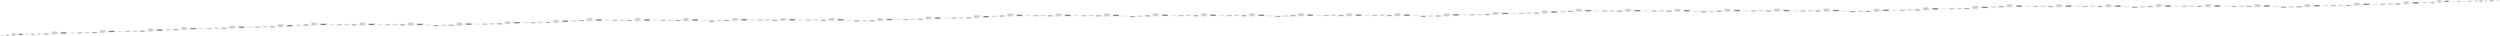 digraph main {
	graph [bb="0,0,1.8473e+005,3582.1",
		rankdir=LR
	];
	node [label="\N"];
	"mobilenetv20_features_conv0_fwd/Conv (op#0)\n input0 data\n input1 mobilenetv20_features_conv0_weight\n output0 mobilenetv20_features_\
conv0_fwd"	 [URL="javascript:alert('')",
		height=1.3356,
		pos="560.45,48.083",
		width=5.6961];
	mobilenetv20_features_conv0_fwd0	 [height=0.5,
		label=mobilenetv20_features_conv0_fwd,
		pos="1014,48.083",
		shape=octagon,
		width=4.1623];
	"mobilenetv20_features_conv0_fwd/Conv (op#0)\n input0 data\n input1 mobilenetv20_features_conv0_weight\n output0 mobilenetv20_features_\
conv0_fwd" -> mobilenetv20_features_conv0_fwd0	 [pos="e,864.19,48.083 765.74,48.083 795.4,48.083 825.56,48.083 854.15,48.083"];
	data0	 [height=0.5,
		label=data,
		pos="159.69,75.083",
		shape=octagon,
		width=0.78166];
	data0 -> "mobilenetv20_features_conv0_fwd/Conv (op#0)\n input0 data\n input1 mobilenetv20_features_conv0_weight\n output0 mobilenetv20_features_\
conv0_fwd"	 [pos="e,363.33,61.363 188.1,73.227 223.33,70.842 287.8,66.477 353.24,62.046"];
	mobilenetv20_features_conv0_weight0	 [height=0.5,
		label=mobilenetv20_features_conv0_weight,
		pos="159.69,21.083",
		shape=octagon,
		width=4.4359];
	mobilenetv20_features_conv0_weight0 -> "mobilenetv20_features_conv0_fwd/Conv (op#0)\n input0 data\n input1 mobilenetv20_features_conv0_weight\n output0 mobilenetv20_features_\
conv0_fwd"	 [pos="e,363.18,34.794 301.28,30.602 318.05,31.738 335.44,32.916 352.9,34.098"];
	"mobilenetv20_features_batchnorm0_fwd/BatchNormalization (op#1)\n input0 mobilenetv20_features_conv0_fwd\n input1 mobilenetv20_features_\
batchnorm0_gamma\n input2 mobilenetv20_features_batchnorm0_beta\n input3 mobilenetv20_features_batchnorm0_running_mean\n input4 \
mobilenetv20_features_batchnorm0_running_var\n output0 mobilenetv20_features_batchnorm0_fwd"	 [URL="javascript:alert('')",
		height=2.2195,
		pos="1546,156.08",
		width=7.8764];
	mobilenetv20_features_conv0_fwd0 -> "mobilenetv20_features_batchnorm0_fwd/BatchNormalization (op#1)\n input0 mobilenetv20_features_conv0_fwd\n input1 mobilenetv20_features_\
batchnorm0_gamma\n input2 mobilenetv20_features_batchnorm0_beta\n input3 mobilenetv20_features_batchnorm0_running_mean\n input4 \
mobilenetv20_features_batchnorm0_running_var\n output0 mobilenetv20_features_batchnorm0_fwd"	 [pos="e,1341.9,100.51 1127.8,59.911 1159.8,63.962 1194.6,69.031 1226.4,75.083 1260.7,81.615 1296.9,89.657 1332,98.113"];
	mobilenetv20_features_batchnorm0_fwd0	 [height=0.5,
		label=mobilenetv20_features_batchnorm0_fwd,
		pos="2037.9,156.08",
		shape=octagon,
		width=4.7877];
	"mobilenetv20_features_batchnorm0_fwd/BatchNormalization (op#1)\n input0 mobilenetv20_features_conv0_fwd\n input1 mobilenetv20_features_\
batchnorm0_gamma\n input2 mobilenetv20_features_batchnorm0_beta\n input3 mobilenetv20_features_batchnorm0_running_mean\n input4 \
mobilenetv20_features_batchnorm0_running_var\n output0 mobilenetv20_features_batchnorm0_fwd" -> mobilenetv20_features_batchnorm0_fwd0	 [pos="e,1865.6,156.08 1829.8,156.08 1838.4,156.08 1846.9,156.08 1855.4,156.08"];
	mobilenetv20_features_batchnorm0_gamma0	 [height=0.5,
		label=mobilenetv20_features_batchnorm0_gamma,
		pos="1014,264.08",
		shape=octagon,
		width=5.1394];
	mobilenetv20_features_batchnorm0_gamma0 -> "mobilenetv20_features_batchnorm0_fwd/BatchNormalization (op#1)\n input0 mobilenetv20_features_conv0_fwd\n input1 mobilenetv20_features_\
batchnorm0_gamma\n input2 mobilenetv20_features_batchnorm0_beta\n input3 mobilenetv20_features_batchnorm0_running_mean\n input4 \
mobilenetv20_features_batchnorm0_running_var\n output0 mobilenetv20_features_batchnorm0_fwd"	 [pos="e,1341.9,211.66 1139.2,250.79 1167.9,247 1198.3,242.43 1226.4,237.08 1260.7,230.55 1296.9,222.51 1332,214.05"];
	mobilenetv20_features_batchnorm0_beta0	 [height=0.5,
		label=mobilenetv20_features_batchnorm0_beta,
		pos="1014,210.08",
		shape=octagon,
		width=4.8267];
	mobilenetv20_features_batchnorm0_beta0 -> "mobilenetv20_features_batchnorm0_fwd/BatchNormalization (op#1)\n input0 mobilenetv20_features_conv0_fwd\n input1 mobilenetv20_features_\
batchnorm0_gamma\n input2 mobilenetv20_features_batchnorm0_beta\n input3 mobilenetv20_features_batchnorm0_running_mean\n input4 \
mobilenetv20_features_batchnorm0_running_var\n output0 mobilenetv20_features_batchnorm0_fwd"	 [pos="e,1279.1,183.18 1138.6,197.49 1178,193.48 1223.2,188.86 1269,184.2"];
	mobilenetv20_features_batchnorm0_running_mean0	 [height=0.5,
		label=mobilenetv20_features_batchnorm0_running_mean,
		pos="1014,156.08",
		shape=octagon,
		width=5.9015];
	mobilenetv20_features_batchnorm0_running_mean0 -> "mobilenetv20_features_batchnorm0_fwd/BatchNormalization (op#1)\n input0 mobilenetv20_features_conv0_fwd\n input1 mobilenetv20_features_\
batchnorm0_gamma\n input2 mobilenetv20_features_batchnorm0_beta\n input3 mobilenetv20_features_batchnorm0_running_mean\n input4 \
mobilenetv20_features_batchnorm0_running_var\n output0 mobilenetv20_features_batchnorm0_fwd"	 [pos="e,1262.1,156.08 1226.7,156.08 1235.1,156.08 1243.6,156.08 1252.1,156.08"];
	mobilenetv20_features_batchnorm0_running_var0	 [height=0.5,
		label=mobilenetv20_features_batchnorm0_running_var,
		pos="1014,102.08",
		shape=octagon,
		width=5.667];
	mobilenetv20_features_batchnorm0_running_var0 -> "mobilenetv20_features_batchnorm0_fwd/BatchNormalization (op#1)\n input0 mobilenetv20_features_conv0_fwd\n input1 mobilenetv20_features_\
batchnorm0_gamma\n input2 mobilenetv20_features_batchnorm0_beta\n input3 mobilenetv20_features_batchnorm0_running_mean\n input4 \
mobilenetv20_features_batchnorm0_running_var\n output0 mobilenetv20_features_batchnorm0_fwd"	 [pos="e,1278.9,128.98 1148.7,115.71 1185.6,119.47 1227.1,123.69 1268.9,127.95"];
	"mobilenetv20_features_relu0_fwd/Relu (op#2)\n input0 mobilenetv20_features_batchnorm0_fwd\n output0 mobilenetv20_features_relu0_\
fwd"	 [URL="javascript:alert('')",
		height=1.041,
		pos="2449.2,156.08",
		width=5.6372];
	mobilenetv20_features_batchnorm0_fwd0 -> "mobilenetv20_features_relu0_fwd/Relu (op#2)\n input0 mobilenetv20_features_batchnorm0_fwd\n output0 mobilenetv20_features_relu0_\
fwd"	 [pos="e,2246.1,156.08 2210.4,156.08 2218.9,156.08 2227.4,156.08 2236,156.08"];
	mobilenetv20_features_relu0_fwd0	 [height=0.5,
		label=mobilenetv20_features_relu0_fwd,
		pos="2919.6,156.08",
		shape=octagon,
		width=4.0255];
	"mobilenetv20_features_relu0_fwd/Relu (op#2)\n input0 mobilenetv20_features_batchnorm0_fwd\n output0 mobilenetv20_features_relu0_\
fwd" -> mobilenetv20_features_relu0_fwd0	 [pos="e,2774.7,156.08 2652.2,156.08 2689.9,156.08 2728.7,156.08 2764.6,156.08"];
	"mobilenetv20_features_linearbottleneck0_conv0_fwd/Conv (op#3)\n input0 mobilenetv20_features_relu0_fwd\n input1 mobilenetv20_features_\
linearbottleneck0_conv0_weight\n output0 mobilenetv20_features_linearbottleneck0_conv0_fwd"	 [URL="javascript:alert('')",
		height=1.3356,
		pos="3463.5,183.08",
		width=7.68];
	mobilenetv20_features_relu0_fwd0 -> "mobilenetv20_features_linearbottleneck0_conv0_fwd/Conv (op#3)\n input0 mobilenetv20_features_relu0_fwd\n input1 mobilenetv20_features_\
linearbottleneck0_conv0_weight\n output0 mobilenetv20_features_linearbottleneck0_conv0_fwd"	 [pos="e,3197.5,169.88 3064.7,163.27 3102.7,165.16 3144.9,167.26 3187.3,169.37"];
	mobilenetv20_features_linearbottleneck0_conv0_fwd0	 [height=0.5,
		label=mobilenetv20_features_linearbottleneck0_conv0_fwd,
		pos="4059.5,183.08",
		shape=octagon,
		width=6.136];
	"mobilenetv20_features_linearbottleneck0_conv0_fwd/Conv (op#3)\n input0 mobilenetv20_features_relu0_fwd\n input1 mobilenetv20_features_\
linearbottleneck0_conv0_weight\n output0 mobilenetv20_features_linearbottleneck0_conv0_fwd" -> mobilenetv20_features_linearbottleneck0_conv0_fwd0	 [pos="e,3838.3,183.08 3740.2,183.08 3769.6,183.08 3799.3,183.08 3828.1,183.08"];
	mobilenetv20_features_linearbottleneck0_conv0_weight0	 [height=0.5,
		label=mobilenetv20_features_linearbottleneck0_conv0_weight,
		pos="2919.6,210.08",
		shape=octagon,
		width=6.4291];
	mobilenetv20_features_linearbottleneck0_conv0_weight0 -> "mobilenetv20_features_linearbottleneck0_conv0_fwd/Conv (op#3)\n input0 mobilenetv20_features_relu0_fwd\n input1 mobilenetv20_features_\
linearbottleneck0_conv0_weight\n output0 mobilenetv20_features_linearbottleneck0_conv0_fwd"	 [pos="e,3197.5,196.29 3119.7,200.16 3141.8,199.06 3164.5,197.93 3187.4,196.79"];
	"mobilenetv20_features_linearbottleneck0_batchnorm0_fwd/BatchNormalization (op#4)\n input0 mobilenetv20_features_linearbottleneck0_\
conv0_fwd\n input1 mobilenetv20_features_linearbottleneck0_batchnorm0_gamma\n input2 mobilenetv20_features_linearbottleneck0_batchnorm0_\
beta\n input3 mobilenetv20_features_linearbottleneck0_batchnorm0_running_mean\n input4 mobilenetv20_features_linearbottleneck0_batchnorm0_\
running_var\n output0 mobilenetv20_features_linearbottleneck0_batchnorm0_fwd"	 [URL="javascript:alert('')",
		height=2.2195,
		pos="4733.9,291.08",
		width=9.8602];
	mobilenetv20_features_linearbottleneck0_conv0_fwd0 -> "mobilenetv20_features_linearbottleneck0_batchnorm0_fwd/BatchNormalization (op#4)\n input0 mobilenetv20_features_linearbottleneck0_\
conv0_fwd\n input1 mobilenetv20_features_linearbottleneck0_batchnorm0_gamma\n input2 mobilenetv20_features_linearbottleneck0_batchnorm0_\
beta\n input3 mobilenetv20_features_linearbottleneck0_batchnorm0_running_mean\n input4 mobilenetv20_features_linearbottleneck0_batchnorm0_\
running_var\n output0 mobilenetv20_features_linearbottleneck0_batchnorm0_fwd"	 [pos="e,4481.9,234.73 4221.4,195.39 4261.3,199.28 4303.8,204.15 4343,210.08 4384.8,216.41 4429,224.35 4471.9,232.76"];
	mobilenetv20_features_linearbottleneck0_batchnorm0_fwd0	 [height=0.5,
		label=mobilenetv20_features_linearbottleneck0_batchnorm0_fwd,
		pos="5369,291.08",
		shape=octagon,
		width=6.7809];
	"mobilenetv20_features_linearbottleneck0_batchnorm0_fwd/BatchNormalization (op#4)\n input0 mobilenetv20_features_linearbottleneck0_\
conv0_fwd\n input1 mobilenetv20_features_linearbottleneck0_batchnorm0_gamma\n input2 mobilenetv20_features_linearbottleneck0_batchnorm0_\
beta\n input3 mobilenetv20_features_linearbottleneck0_batchnorm0_running_mean\n input4 mobilenetv20_features_linearbottleneck0_batchnorm0_\
running_var\n output0 mobilenetv20_features_linearbottleneck0_batchnorm0_fwd" -> mobilenetv20_features_linearbottleneck0_batchnorm0_fwd0	 [pos="e,5124.7,291.08 5089,291.08 5097.5,291.08 5106,291.08 5114.5,291.08"];
	mobilenetv20_features_linearbottleneck0_batchnorm0_gamma0	 [height=0.5,
		label=mobilenetv20_features_linearbottleneck0_batchnorm0_gamma,
		pos="4059.5,399.08",
		shape=octagon,
		width=7.1326];
	mobilenetv20_features_linearbottleneck0_batchnorm0_gamma0 -> "mobilenetv20_features_linearbottleneck0_batchnorm0_fwd/BatchNormalization (op#4)\n input0 mobilenetv20_features_linearbottleneck0_\
conv0_fwd\n input1 mobilenetv20_features_linearbottleneck0_batchnorm0_gamma\n input2 mobilenetv20_features_linearbottleneck0_batchnorm0_\
beta\n input3 mobilenetv20_features_linearbottleneck0_batchnorm0_running_mean\n input4 mobilenetv20_features_linearbottleneck0_batchnorm0_\
running_var\n output0 mobilenetv20_features_linearbottleneck0_batchnorm0_fwd"	 [pos="e,4481.9,347.43 4232.3,385.7 4268.9,382 4307.3,377.48 4343,372.08 4384.8,365.75 4429,357.82 4471.9,349.41"];
	mobilenetv20_features_linearbottleneck0_batchnorm0_beta0	 [height=0.5,
		label=mobilenetv20_features_linearbottleneck0_batchnorm0_beta,
		pos="4059.5,345.08",
		shape=octagon,
		width=6.8004];
	mobilenetv20_features_linearbottleneck0_batchnorm0_beta0 -> "mobilenetv20_features_linearbottleneck0_batchnorm0_fwd/BatchNormalization (op#4)\n input0 mobilenetv20_features_linearbottleneck0_\
conv0_fwd\n input1 mobilenetv20_features_linearbottleneck0_batchnorm0_gamma\n input2 mobilenetv20_features_linearbottleneck0_batchnorm0_\
beta\n input3 mobilenetv20_features_linearbottleneck0_batchnorm0_running_mean\n input4 mobilenetv20_features_linearbottleneck0_batchnorm0_\
running_var\n output0 mobilenetv20_features_linearbottleneck0_batchnorm0_fwd"	 [pos="e,4399.4,317.87 4225.8,331.8 4275.6,327.81 4332.3,323.26 4389.2,318.69"];
	mobilenetv20_features_linearbottleneck0_batchnorm0_running_mean0	 [height=0.5,
		label=mobilenetv20_features_linearbottleneck0_batchnorm0_running_mean,
		pos="4059.5,291.08",
		shape=octagon,
		width=7.8752];
	mobilenetv20_features_linearbottleneck0_batchnorm0_running_mean0 -> "mobilenetv20_features_linearbottleneck0_batchnorm0_fwd/BatchNormalization (op#4)\n input0 mobilenetv20_features_linearbottleneck0_\
conv0_fwd\n input1 mobilenetv20_features_linearbottleneck0_batchnorm0_gamma\n input2 mobilenetv20_features_linearbottleneck0_batchnorm0_\
beta\n input3 mobilenetv20_features_linearbottleneck0_batchnorm0_running_mean\n input4 mobilenetv20_features_linearbottleneck0_batchnorm0_\
running_var\n output0 mobilenetv20_features_linearbottleneck0_batchnorm0_fwd"	 [pos="e,4378.7,291.08 4343.2,291.08 4351.7,291.08 4360.2,291.08 4368.7,291.08"];
	mobilenetv20_features_linearbottleneck0_batchnorm0_running_var0	 [height=0.5,
		label=mobilenetv20_features_linearbottleneck0_batchnorm0_running_var,
		pos="4059.5,237.08",
		shape=octagon,
		width=7.6407];
	mobilenetv20_features_linearbottleneck0_batchnorm0_running_var0 -> "mobilenetv20_features_linearbottleneck0_batchnorm0_fwd/BatchNormalization (op#4)\n input0 mobilenetv20_features_linearbottleneck0_\
conv0_fwd\n input1 mobilenetv20_features_linearbottleneck0_batchnorm0_gamma\n input2 mobilenetv20_features_linearbottleneck0_batchnorm0_\
beta\n input3 mobilenetv20_features_linearbottleneck0_batchnorm0_running_mean\n input4 mobilenetv20_features_linearbottleneck0_batchnorm0_\
running_var\n output0 mobilenetv20_features_linearbottleneck0_batchnorm0_fwd"	 [pos="e,4399.5,264.3 4235,251.09 4282.6,254.92 4335.9,259.2 4389.5,263.5"];
	"mobilenetv20_features_linearbottleneck0_relu0_fwd/Relu (op#5)\n input0 mobilenetv20_features_linearbottleneck0_batchnorm0_fwd\n \
output0 mobilenetv20_features_linearbottleneck0_relu0_fwd"	 [URL="javascript:alert('')",
		height=1.041,
		pos="5924.2,291.08",
		width=7.6407];
	mobilenetv20_features_linearbottleneck0_batchnorm0_fwd0 -> "mobilenetv20_features_linearbottleneck0_relu0_fwd/Relu (op#5)\n input0 mobilenetv20_features_linearbottleneck0_batchnorm0_fwd\n \
output0 mobilenetv20_features_linearbottleneck0_relu0_fwd"	 [pos="e,5648.8,291.08 5613.5,291.08 5621.8,291.08 5630.2,291.08 5638.6,291.08"];
	mobilenetv20_features_linearbottleneck0_relu0_fwd0	 [height=0.5,
		label=mobilenetv20_features_linearbottleneck0_relu0_fwd,
		pos="6466.7,291.08",
		shape=octagon,
		width=5.9992];
	"mobilenetv20_features_linearbottleneck0_relu0_fwd/Relu (op#5)\n input0 mobilenetv20_features_linearbottleneck0_batchnorm0_fwd\n \
output0 mobilenetv20_features_linearbottleneck0_relu0_fwd" -> mobilenetv20_features_linearbottleneck0_relu0_fwd0	 [pos="e,6250.4,291.08 6199.4,291.08 6213.1,291.08 6226.7,291.08 6240.2,291.08"];
	"mobilenetv20_features_linearbottleneck0_conv1_fwd/Conv (op#6)\n input0 mobilenetv20_features_linearbottleneck0_relu0_fwd\n input1 \
mobilenetv20_features_linearbottleneck0_conv1_weight\n output0 mobilenetv20_features_linearbottleneck0_conv1_fwd"	 [URL="javascript:alert('')",
		height=1.3356,
		pos="7010.6,318.08",
		width=7.68];
	mobilenetv20_features_linearbottleneck0_relu0_fwd0 -> "mobilenetv20_features_linearbottleneck0_conv1_fwd/Conv (op#6)\n input0 mobilenetv20_features_linearbottleneck0_relu0_fwd\n input1 \
mobilenetv20_features_linearbottleneck0_conv1_weight\n output0 mobilenetv20_features_linearbottleneck0_conv1_fwd"	 [pos="e,6744.5,304.87 6658.4,300.58 6683,301.81 6708.6,303.09 6734.3,304.36"];
	mobilenetv20_features_linearbottleneck0_conv1_fwd0	 [height=0.5,
		label=mobilenetv20_features_linearbottleneck0_conv1_fwd,
		pos="7606.6,318.08",
		shape=octagon,
		width=6.136];
	"mobilenetv20_features_linearbottleneck0_conv1_fwd/Conv (op#6)\n input0 mobilenetv20_features_linearbottleneck0_relu0_fwd\n input1 \
mobilenetv20_features_linearbottleneck0_conv1_weight\n output0 mobilenetv20_features_linearbottleneck0_conv1_fwd" -> mobilenetv20_features_linearbottleneck0_conv1_fwd0	 [pos="e,7385.5,318.08 7287.3,318.08 7316.8,318.08 7346.5,318.08 7375.3,318.08"];
	mobilenetv20_features_linearbottleneck0_conv1_weight0	 [height=0.5,
		label=mobilenetv20_features_linearbottleneck0_conv1_weight,
		pos="6466.7,345.08",
		shape=octagon,
		width=6.4291];
	mobilenetv20_features_linearbottleneck0_conv1_weight0 -> "mobilenetv20_features_linearbottleneck0_conv1_fwd/Conv (op#6)\n input0 mobilenetv20_features_linearbottleneck0_relu0_fwd\n input1 \
mobilenetv20_features_linearbottleneck0_conv1_weight\n output0 mobilenetv20_features_linearbottleneck0_conv1_fwd"	 [pos="e,6744.6,331.29 6666.8,335.16 6688.9,334.06 6711.7,332.93 6734.5,331.79"];
	"mobilenetv20_features_linearbottleneck0_batchnorm1_fwd/BatchNormalization (op#7)\n input0 mobilenetv20_features_linearbottleneck0_\
conv1_fwd\n input1 mobilenetv20_features_linearbottleneck0_batchnorm1_gamma\n input2 mobilenetv20_features_linearbottleneck0_batchnorm1_\
beta\n input3 mobilenetv20_features_linearbottleneck0_batchnorm1_running_mean\n input4 mobilenetv20_features_linearbottleneck0_batchnorm1_\
running_var\n output0 mobilenetv20_features_linearbottleneck0_batchnorm1_fwd"	 [URL="javascript:alert('')",
		height=2.2195,
		pos="8281.1,426.08",
		width=9.8602];
	mobilenetv20_features_linearbottleneck0_conv1_fwd0 -> "mobilenetv20_features_linearbottleneck0_batchnorm1_fwd/BatchNormalization (op#7)\n input0 mobilenetv20_features_linearbottleneck0_\
conv1_fwd\n input1 mobilenetv20_features_linearbottleneck0_batchnorm1_gamma\n input2 mobilenetv20_features_linearbottleneck0_batchnorm1_\
beta\n input3 mobilenetv20_features_linearbottleneck0_batchnorm1_running_mean\n input4 mobilenetv20_features_linearbottleneck0_batchnorm1_\
running_var\n output0 mobilenetv20_features_linearbottleneck0_batchnorm1_fwd"	 [pos="e,8029.1,369.73 7768.6,330.39 7808.4,334.28 7850.9,339.15 7890.1,345.08 7932,351.41 7976.1,359.35 8019.1,367.76"];
	mobilenetv20_features_linearbottleneck0_batchnorm1_fwd0	 [height=0.5,
		label=mobilenetv20_features_linearbottleneck0_batchnorm1_fwd,
		pos="8916.2,426.08",
		shape=octagon,
		width=6.7809];
	"mobilenetv20_features_linearbottleneck0_batchnorm1_fwd/BatchNormalization (op#7)\n input0 mobilenetv20_features_linearbottleneck0_\
conv1_fwd\n input1 mobilenetv20_features_linearbottleneck0_batchnorm1_gamma\n input2 mobilenetv20_features_linearbottleneck0_batchnorm1_\
beta\n input3 mobilenetv20_features_linearbottleneck0_batchnorm1_running_mean\n input4 mobilenetv20_features_linearbottleneck0_batchnorm1_\
running_var\n output0 mobilenetv20_features_linearbottleneck0_batchnorm1_fwd" -> mobilenetv20_features_linearbottleneck0_batchnorm1_fwd0	 [pos="e,8671.9,426.08 8636.1,426.08 8644.7,426.08 8653.2,426.08 8661.6,426.08"];
	mobilenetv20_features_linearbottleneck0_batchnorm1_gamma0	 [height=0.5,
		label=mobilenetv20_features_linearbottleneck0_batchnorm1_gamma,
		pos="7606.6,534.08",
		shape=octagon,
		width=7.1326];
	mobilenetv20_features_linearbottleneck0_batchnorm1_gamma0 -> "mobilenetv20_features_linearbottleneck0_batchnorm1_fwd/BatchNormalization (op#7)\n input0 mobilenetv20_features_linearbottleneck0_\
conv1_fwd\n input1 mobilenetv20_features_linearbottleneck0_batchnorm1_gamma\n input2 mobilenetv20_features_linearbottleneck0_batchnorm1_\
beta\n input3 mobilenetv20_features_linearbottleneck0_batchnorm1_running_mean\n input4 mobilenetv20_features_linearbottleneck0_batchnorm1_\
running_var\n output0 mobilenetv20_features_linearbottleneck0_batchnorm1_fwd"	 [pos="e,8029.1,482.43 7779.4,520.7 7816.1,517 7854.5,512.48 7890.1,507.08 7932,500.75 7976.1,492.82 8019.1,484.41"];
	mobilenetv20_features_linearbottleneck0_batchnorm1_beta0	 [height=0.5,
		label=mobilenetv20_features_linearbottleneck0_batchnorm1_beta,
		pos="7606.6,480.08",
		shape=octagon,
		width=6.8004];
	mobilenetv20_features_linearbottleneck0_batchnorm1_beta0 -> "mobilenetv20_features_linearbottleneck0_batchnorm1_fwd/BatchNormalization (op#7)\n input0 mobilenetv20_features_linearbottleneck0_\
conv1_fwd\n input1 mobilenetv20_features_linearbottleneck0_batchnorm1_gamma\n input2 mobilenetv20_features_linearbottleneck0_batchnorm1_\
beta\n input3 mobilenetv20_features_linearbottleneck0_batchnorm1_running_mean\n input4 mobilenetv20_features_linearbottleneck0_batchnorm1_\
running_var\n output0 mobilenetv20_features_linearbottleneck0_batchnorm1_fwd"	 [pos="e,7946.6,452.87 7773,466.8 7822.8,462.81 7879.4,458.26 7936.3,453.69"];
	mobilenetv20_features_linearbottleneck0_batchnorm1_running_mean0	 [height=0.5,
		label=mobilenetv20_features_linearbottleneck0_batchnorm1_running_mean,
		pos="7606.6,426.08",
		shape=octagon,
		width=7.8752];
	mobilenetv20_features_linearbottleneck0_batchnorm1_running_mean0 -> "mobilenetv20_features_linearbottleneck0_batchnorm1_fwd/BatchNormalization (op#7)\n input0 mobilenetv20_features_linearbottleneck0_\
conv1_fwd\n input1 mobilenetv20_features_linearbottleneck0_batchnorm1_gamma\n input2 mobilenetv20_features_linearbottleneck0_batchnorm1_\
beta\n input3 mobilenetv20_features_linearbottleneck0_batchnorm1_running_mean\n input4 mobilenetv20_features_linearbottleneck0_batchnorm1_\
running_var\n output0 mobilenetv20_features_linearbottleneck0_batchnorm1_fwd"	 [pos="e,7925.9,426.08 7890.4,426.08 7898.8,426.08 7907.3,426.08 7915.9,426.08"];
	mobilenetv20_features_linearbottleneck0_batchnorm1_running_var0	 [height=0.5,
		label=mobilenetv20_features_linearbottleneck0_batchnorm1_running_var,
		pos="7606.6,372.08",
		shape=octagon,
		width=7.6407];
	mobilenetv20_features_linearbottleneck0_batchnorm1_running_var0 -> "mobilenetv20_features_linearbottleneck0_batchnorm1_fwd/BatchNormalization (op#7)\n input0 mobilenetv20_features_linearbottleneck0_\
conv1_fwd\n input1 mobilenetv20_features_linearbottleneck0_batchnorm1_gamma\n input2 mobilenetv20_features_linearbottleneck0_batchnorm1_\
beta\n input3 mobilenetv20_features_linearbottleneck0_batchnorm1_running_mean\n input4 mobilenetv20_features_linearbottleneck0_batchnorm1_\
running_var\n output0 mobilenetv20_features_linearbottleneck0_batchnorm1_fwd"	 [pos="e,7946.6,399.3 7782.1,386.09 7829.7,389.92 7883.1,394.2 7936.6,398.5"];
	"mobilenetv20_features_linearbottleneck0_relu1_fwd/Relu (op#8)\n input0 mobilenetv20_features_linearbottleneck0_batchnorm1_fwd\n \
output0 mobilenetv20_features_linearbottleneck0_relu1_fwd"	 [URL="javascript:alert('')",
		height=1.041,
		pos="9471.4,426.08",
		width=7.6407];
	mobilenetv20_features_linearbottleneck0_batchnorm1_fwd0 -> "mobilenetv20_features_linearbottleneck0_relu1_fwd/Relu (op#8)\n input0 mobilenetv20_features_linearbottleneck0_batchnorm1_fwd\n \
output0 mobilenetv20_features_linearbottleneck0_relu1_fwd"	 [pos="e,9196,426.08 9160.6,426.08 9169,426.08 9177.4,426.08 9185.7,426.08"];
	mobilenetv20_features_linearbottleneck0_relu1_fwd0	 [height=0.5,
		label=mobilenetv20_features_linearbottleneck0_relu1_fwd,
		pos="10014,426.08",
		shape=octagon,
		width=5.9992];
	"mobilenetv20_features_linearbottleneck0_relu1_fwd/Relu (op#8)\n input0 mobilenetv20_features_linearbottleneck0_batchnorm1_fwd\n \
output0 mobilenetv20_features_linearbottleneck0_relu1_fwd" -> mobilenetv20_features_linearbottleneck0_relu1_fwd0	 [pos="e,9797.6,426.08 9746.6,426.08 9760.2,426.08 9773.8,426.08 9787.3,426.08"];
	"mobilenetv20_features_linearbottleneck0_conv2_fwd/Conv (op#9)\n input0 mobilenetv20_features_linearbottleneck0_relu1_fwd\n input1 \
mobilenetv20_features_linearbottleneck0_conv2_weight\n output0 mobilenetv20_features_linearbottleneck0_conv2_fwd"	 [URL="javascript:alert('')",
		height=1.3356,
		pos="10558,453.08",
		width=7.68];
	mobilenetv20_features_linearbottleneck0_relu1_fwd0 -> "mobilenetv20_features_linearbottleneck0_conv2_fwd/Conv (op#9)\n input0 mobilenetv20_features_linearbottleneck0_relu1_fwd\n input1 \
mobilenetv20_features_linearbottleneck0_conv2_weight\n output0 mobilenetv20_features_linearbottleneck0_conv2_fwd"	 [pos="e,10292,439.87 10206,435.58 10230,436.81 10256,438.09 10281,439.36"];
	mobilenetv20_features_linearbottleneck0_conv2_fwd0	 [height=0.5,
		label=mobilenetv20_features_linearbottleneck0_conv2_fwd,
		pos="11154,453.08",
		shape=octagon,
		width=6.136];
	"mobilenetv20_features_linearbottleneck0_conv2_fwd/Conv (op#9)\n input0 mobilenetv20_features_linearbottleneck0_relu1_fwd\n input1 \
mobilenetv20_features_linearbottleneck0_conv2_weight\n output0 mobilenetv20_features_linearbottleneck0_conv2_fwd" -> mobilenetv20_features_linearbottleneck0_conv2_fwd0	 [pos="e,10933,453.08 10834,453.08 10864,453.08 10894,453.08 10922,453.08"];
	mobilenetv20_features_linearbottleneck0_conv2_weight0	 [height=0.5,
		label=mobilenetv20_features_linearbottleneck0_conv2_weight,
		pos="10014,480.08",
		shape=octagon,
		width=6.4291];
	mobilenetv20_features_linearbottleneck0_conv2_weight0 -> "mobilenetv20_features_linearbottleneck0_conv2_fwd/Conv (op#9)\n input0 mobilenetv20_features_linearbottleneck0_relu1_fwd\n input1 \
mobilenetv20_features_linearbottleneck0_conv2_weight\n output0 mobilenetv20_features_linearbottleneck0_conv2_fwd"	 [pos="e,10292,466.29 10214,470.16 10236,469.06 10259,467.93 10282,466.79"];
	"mobilenetv20_features_linearbottleneck0_batchnorm2_fwd/BatchNormalization (op#10)\n input0 mobilenetv20_features_linearbottleneck0_\
conv2_fwd\n input1 mobilenetv20_features_linearbottleneck0_batchnorm2_gamma\n input2 mobilenetv20_features_linearbottleneck0_batchnorm2_\
beta\n input3 mobilenetv20_features_linearbottleneck0_batchnorm2_running_mean\n input4 mobilenetv20_features_linearbottleneck0_batchnorm2_\
running_var\n output0 mobilenetv20_features_linearbottleneck0_batchnorm2_fwd"	 [URL="javascript:alert('')",
		height=2.2195,
		pos="11833,561.08",
		width=9.9977];
	mobilenetv20_features_linearbottleneck0_conv2_fwd0 -> "mobilenetv20_features_linearbottleneck0_batchnorm2_fwd/BatchNormalization (op#10)\n input0 mobilenetv20_features_linearbottleneck0_\
conv2_fwd\n input1 mobilenetv20_features_linearbottleneck0_batchnorm2_gamma\n input2 mobilenetv20_features_linearbottleneck0_batchnorm2_\
beta\n input3 mobilenetv20_features_linearbottleneck0_batchnorm2_running_mean\n input4 mobilenetv20_features_linearbottleneck0_batchnorm2_\
running_var\n output0 mobilenetv20_features_linearbottleneck0_batchnorm2_fwd"	 [pos="e,11578,504.72 11315,465.43 11355,469.32 11398,474.19 11437,480.08 11480,486.44 11524,494.39 11568,502.81"];
	mobilenetv20_features_linearbottleneck0_batchnorm2_fwd0	 [height=0.5,
		label=mobilenetv20_features_linearbottleneck0_batchnorm2_fwd,
		pos="12473,561.08",
		shape=octagon,
		width=6.7809];
	"mobilenetv20_features_linearbottleneck0_batchnorm2_fwd/BatchNormalization (op#10)\n input0 mobilenetv20_features_linearbottleneck0_\
conv2_fwd\n input1 mobilenetv20_features_linearbottleneck0_batchnorm2_gamma\n input2 mobilenetv20_features_linearbottleneck0_batchnorm2_\
beta\n input3 mobilenetv20_features_linearbottleneck0_batchnorm2_running_mean\n input4 mobilenetv20_features_linearbottleneck0_batchnorm2_\
running_var\n output0 mobilenetv20_features_linearbottleneck0_batchnorm2_fwd" -> mobilenetv20_features_linearbottleneck0_batchnorm2_fwd0	 [pos="e,12229,561.08 12193,561.08 12202,561.08 12210,561.08 12219,561.08"];
	mobilenetv20_features_linearbottleneck0_batchnorm2_gamma0	 [height=0.5,
		label=mobilenetv20_features_linearbottleneck0_batchnorm2_gamma,
		pos="11154,669.08",
		shape=octagon,
		width=7.1326];
	mobilenetv20_features_linearbottleneck0_batchnorm2_gamma0 -> "mobilenetv20_features_linearbottleneck0_batchnorm2_fwd/BatchNormalization (op#10)\n input0 mobilenetv20_features_linearbottleneck0_\
conv2_fwd\n input1 mobilenetv20_features_linearbottleneck0_batchnorm2_gamma\n input2 mobilenetv20_features_linearbottleneck0_batchnorm2_\
beta\n input3 mobilenetv20_features_linearbottleneck0_batchnorm2_running_mean\n input4 mobilenetv20_features_linearbottleneck0_batchnorm2_\
running_var\n output0 mobilenetv20_features_linearbottleneck0_batchnorm2_fwd"	 [pos="e,11578,617.44 11326,655.67 11363,651.96 11401,647.45 11437,642.08 11480,635.73 11524,627.78 11568,619.36"];
	mobilenetv20_features_linearbottleneck0_batchnorm2_beta0	 [height=0.5,
		label=mobilenetv20_features_linearbottleneck0_batchnorm2_beta,
		pos="11154,615.08",
		shape=octagon,
		width=6.8004];
	mobilenetv20_features_linearbottleneck0_batchnorm2_beta0 -> "mobilenetv20_features_linearbottleneck0_batchnorm2_fwd/BatchNormalization (op#10)\n input0 mobilenetv20_features_linearbottleneck0_\
conv2_fwd\n input1 mobilenetv20_features_linearbottleneck0_batchnorm2_gamma\n input2 mobilenetv20_features_linearbottleneck0_batchnorm2_\
beta\n input3 mobilenetv20_features_linearbottleneck0_batchnorm2_running_mean\n input4 mobilenetv20_features_linearbottleneck0_batchnorm2_\
running_var\n output0 mobilenetv20_features_linearbottleneck0_batchnorm2_fwd"	 [pos="e,11494,588.03 11321,601.87 11370,597.9 11427,593.39 11484,588.85"];
	mobilenetv20_features_linearbottleneck0_batchnorm2_running_mean0	 [height=0.5,
		label=mobilenetv20_features_linearbottleneck0_batchnorm2_running_mean,
		pos="11154,561.08",
		shape=octagon,
		width=7.8752];
	mobilenetv20_features_linearbottleneck0_batchnorm2_running_mean0 -> "mobilenetv20_features_linearbottleneck0_batchnorm2_fwd/BatchNormalization (op#10)\n input0 mobilenetv20_features_linearbottleneck0_\
conv2_fwd\n input1 mobilenetv20_features_linearbottleneck0_batchnorm2_gamma\n input2 mobilenetv20_features_linearbottleneck0_batchnorm2_\
beta\n input3 mobilenetv20_features_linearbottleneck0_batchnorm2_running_mean\n input4 mobilenetv20_features_linearbottleneck0_batchnorm2_\
running_var\n output0 mobilenetv20_features_linearbottleneck0_batchnorm2_fwd"	 [pos="e,11473,561.08 11438,561.08 11446,561.08 11455,561.08 11463,561.08"];
	mobilenetv20_features_linearbottleneck0_batchnorm2_running_var0	 [height=0.5,
		label=mobilenetv20_features_linearbottleneck0_batchnorm2_running_var,
		pos="11154,507.08",
		shape=octagon,
		width=7.6407];
	mobilenetv20_features_linearbottleneck0_batchnorm2_running_var0 -> "mobilenetv20_features_linearbottleneck0_batchnorm2_fwd/BatchNormalization (op#10)\n input0 mobilenetv20_features_linearbottleneck0_\
conv2_fwd\n input1 mobilenetv20_features_linearbottleneck0_batchnorm2_gamma\n input2 mobilenetv20_features_linearbottleneck0_batchnorm2_\
beta\n input3 mobilenetv20_features_linearbottleneck0_batchnorm2_running_mean\n input4 mobilenetv20_features_linearbottleneck0_batchnorm2_\
running_var\n output0 mobilenetv20_features_linearbottleneck0_batchnorm2_fwd"	 [pos="e,11494,534.14 11330,521.06 11378,524.85 11431,529.08 11484,533.35"];
	"mobilenetv20_features_linearbottleneck1_conv0_fwd/Conv (op#11)\n input0 mobilenetv20_features_linearbottleneck0_batchnorm2_fwd\n \
input1 mobilenetv20_features_linearbottleneck1_conv0_weight\n output0 mobilenetv20_features_linearbottleneck1_conv0_fwd"	 [URL="javascript:alert('')",
		height=1.3356,
		pos="13035,588.08",
		width=7.8175];
	mobilenetv20_features_linearbottleneck0_batchnorm2_fwd0 -> "mobilenetv20_features_linearbottleneck1_conv0_fwd/Conv (op#11)\n input0 mobilenetv20_features_linearbottleneck0_batchnorm2_fwd\n \
input1 mobilenetv20_features_linearbottleneck1_conv0_weight\n output0 mobilenetv20_features_linearbottleneck1_conv0_fwd"	 [pos="e,12764,575.04 12683,571.14 12706,572.25 12730,573.4 12753,574.55"];
	mobilenetv20_features_linearbottleneck1_conv0_fwd0	 [height=0.5,
		label=mobilenetv20_features_linearbottleneck1_conv0_fwd,
		pos="13636,588.08",
		shape=octagon,
		width=6.136];
	"mobilenetv20_features_linearbottleneck1_conv0_fwd/Conv (op#11)\n input0 mobilenetv20_features_linearbottleneck0_batchnorm2_fwd\n \
input1 mobilenetv20_features_linearbottleneck1_conv0_weight\n output0 mobilenetv20_features_linearbottleneck1_conv0_fwd" -> mobilenetv20_features_linearbottleneck1_conv0_fwd0	 [pos="e,13415,588.08 13316,588.08 13346,588.08 13376,588.08 13405,588.08"];
	mobilenetv20_features_linearbottleneck1_conv0_weight0	 [height=0.5,
		label=mobilenetv20_features_linearbottleneck1_conv0_weight,
		pos="12473,615.08",
		shape=octagon,
		width=6.4291];
	mobilenetv20_features_linearbottleneck1_conv0_weight0 -> "mobilenetv20_features_linearbottleneck1_conv0_fwd/Conv (op#11)\n input0 mobilenetv20_features_linearbottleneck0_batchnorm2_fwd\n \
input1 mobilenetv20_features_linearbottleneck1_conv0_weight\n output0 mobilenetv20_features_linearbottleneck1_conv0_fwd"	 [pos="e,12764,601.12 12676,605.35 12701,604.14 12727,602.87 12754,601.61"];
	"mobilenetv20_features_linearbottleneck1_batchnorm0_fwd/BatchNormalization (op#12)\n input0 mobilenetv20_features_linearbottleneck1_\
conv0_fwd\n input1 mobilenetv20_features_linearbottleneck1_batchnorm0_gamma\n input2 mobilenetv20_features_linearbottleneck1_batchnorm0_\
beta\n input3 mobilenetv20_features_linearbottleneck1_batchnorm0_running_mean\n input4 mobilenetv20_features_linearbottleneck1_batchnorm0_\
running_var\n output0 mobilenetv20_features_linearbottleneck1_batchnorm0_fwd"	 [URL="javascript:alert('')",
		height=2.2195,
		pos="14315,696.08",
		width=9.9977];
	mobilenetv20_features_linearbottleneck1_conv0_fwd0 -> "mobilenetv20_features_linearbottleneck1_batchnorm0_fwd/BatchNormalization (op#12)\n input0 mobilenetv20_features_linearbottleneck1_\
conv0_fwd\n input1 mobilenetv20_features_linearbottleneck1_batchnorm0_gamma\n input2 mobilenetv20_features_linearbottleneck1_batchnorm0_\
beta\n input3 mobilenetv20_features_linearbottleneck1_batchnorm0_running_mean\n input4 mobilenetv20_features_linearbottleneck1_batchnorm0_\
running_var\n output0 mobilenetv20_features_linearbottleneck1_batchnorm0_fwd"	 [pos="e,14060,639.72 13797,600.43 13837,604.32 13880,609.19 13919,615.08 13962,621.44 14006,629.39 14050,637.81"];
	mobilenetv20_features_linearbottleneck1_batchnorm0_fwd0	 [height=0.5,
		label=mobilenetv20_features_linearbottleneck1_batchnorm0_fwd,
		pos="14955,696.08",
		shape=octagon,
		width=6.7809];
	"mobilenetv20_features_linearbottleneck1_batchnorm0_fwd/BatchNormalization (op#12)\n input0 mobilenetv20_features_linearbottleneck1_\
conv0_fwd\n input1 mobilenetv20_features_linearbottleneck1_batchnorm0_gamma\n input2 mobilenetv20_features_linearbottleneck1_batchnorm0_\
beta\n input3 mobilenetv20_features_linearbottleneck1_batchnorm0_running_mean\n input4 mobilenetv20_features_linearbottleneck1_batchnorm0_\
running_var\n output0 mobilenetv20_features_linearbottleneck1_batchnorm0_fwd" -> mobilenetv20_features_linearbottleneck1_batchnorm0_fwd0	 [pos="e,14711,696.08 14675,696.08 14684,696.08 14692,696.08 14700,696.08"];
	mobilenetv20_features_linearbottleneck1_batchnorm0_gamma0	 [height=0.5,
		label=mobilenetv20_features_linearbottleneck1_batchnorm0_gamma,
		pos="13636,804.08",
		shape=octagon,
		width=7.1326];
	mobilenetv20_features_linearbottleneck1_batchnorm0_gamma0 -> "mobilenetv20_features_linearbottleneck1_batchnorm0_fwd/BatchNormalization (op#12)\n input0 mobilenetv20_features_linearbottleneck1_\
conv0_fwd\n input1 mobilenetv20_features_linearbottleneck1_batchnorm0_gamma\n input2 mobilenetv20_features_linearbottleneck1_batchnorm0_\
beta\n input3 mobilenetv20_features_linearbottleneck1_batchnorm0_running_mean\n input4 mobilenetv20_features_linearbottleneck1_batchnorm0_\
running_var\n output0 mobilenetv20_features_linearbottleneck1_batchnorm0_fwd"	 [pos="e,14060,752.44 13808,790.67 13845,786.96 13883,782.45 13919,777.08 13962,770.73 14006,762.78 14050,754.36"];
	mobilenetv20_features_linearbottleneck1_batchnorm0_beta0	 [height=0.5,
		label=mobilenetv20_features_linearbottleneck1_batchnorm0_beta,
		pos="13636,750.08",
		shape=octagon,
		width=6.8004];
	mobilenetv20_features_linearbottleneck1_batchnorm0_beta0 -> "mobilenetv20_features_linearbottleneck1_batchnorm0_fwd/BatchNormalization (op#12)\n input0 mobilenetv20_features_linearbottleneck1_\
conv0_fwd\n input1 mobilenetv20_features_linearbottleneck1_batchnorm0_gamma\n input2 mobilenetv20_features_linearbottleneck1_batchnorm0_\
beta\n input3 mobilenetv20_features_linearbottleneck1_batchnorm0_running_mean\n input4 mobilenetv20_features_linearbottleneck1_batchnorm0_\
running_var\n output0 mobilenetv20_features_linearbottleneck1_batchnorm0_fwd"	 [pos="e,13976,723.03 13802,736.87 13852,732.9 13909,728.39 13966,723.85"];
	mobilenetv20_features_linearbottleneck1_batchnorm0_running_mean0	 [height=0.5,
		label=mobilenetv20_features_linearbottleneck1_batchnorm0_running_mean,
		pos="13636,696.08",
		shape=octagon,
		width=7.8752];
	mobilenetv20_features_linearbottleneck1_batchnorm0_running_mean0 -> "mobilenetv20_features_linearbottleneck1_batchnorm0_fwd/BatchNormalization (op#12)\n input0 mobilenetv20_features_linearbottleneck1_\
conv0_fwd\n input1 mobilenetv20_features_linearbottleneck1_batchnorm0_gamma\n input2 mobilenetv20_features_linearbottleneck1_batchnorm0_\
beta\n input3 mobilenetv20_features_linearbottleneck1_batchnorm0_running_mean\n input4 mobilenetv20_features_linearbottleneck1_batchnorm0_\
running_var\n output0 mobilenetv20_features_linearbottleneck1_batchnorm0_fwd"	 [pos="e,13955,696.08 13920,696.08 13928,696.08 13937,696.08 13945,696.08"];
	mobilenetv20_features_linearbottleneck1_batchnorm0_running_var0	 [height=0.5,
		label=mobilenetv20_features_linearbottleneck1_batchnorm0_running_var,
		pos="13636,642.08",
		shape=octagon,
		width=7.6407];
	mobilenetv20_features_linearbottleneck1_batchnorm0_running_var0 -> "mobilenetv20_features_linearbottleneck1_batchnorm0_fwd/BatchNormalization (op#12)\n input0 mobilenetv20_features_linearbottleneck1_\
conv0_fwd\n input1 mobilenetv20_features_linearbottleneck1_batchnorm0_gamma\n input2 mobilenetv20_features_linearbottleneck1_batchnorm0_\
beta\n input3 mobilenetv20_features_linearbottleneck1_batchnorm0_running_mean\n input4 mobilenetv20_features_linearbottleneck1_batchnorm0_\
running_var\n output0 mobilenetv20_features_linearbottleneck1_batchnorm0_fwd"	 [pos="e,13976,669.14 13812,656.06 13860,659.85 13913,664.08 13966,668.35"];
	"mobilenetv20_features_linearbottleneck1_relu0_fwd/Relu (op#13)\n input0 mobilenetv20_features_linearbottleneck1_batchnorm0_fwd\n \
output0 mobilenetv20_features_linearbottleneck1_relu0_fwd"	 [URL="javascript:alert('')",
		height=1.041,
		pos="15510,696.08",
		width=7.6407];
	mobilenetv20_features_linearbottleneck1_batchnorm0_fwd0 -> "mobilenetv20_features_linearbottleneck1_relu0_fwd/Relu (op#13)\n input0 mobilenetv20_features_linearbottleneck1_batchnorm0_fwd\n \
output0 mobilenetv20_features_linearbottleneck1_relu0_fwd"	 [pos="e,15235,696.08 15200,696.08 15208,696.08 15216,696.08 15225,696.08"];
	mobilenetv20_features_linearbottleneck1_relu0_fwd0	 [height=0.5,
		label=mobilenetv20_features_linearbottleneck1_relu0_fwd,
		pos="16053,696.08",
		shape=octagon,
		width=5.9992];
	"mobilenetv20_features_linearbottleneck1_relu0_fwd/Relu (op#13)\n input0 mobilenetv20_features_linearbottleneck1_batchnorm0_fwd\n \
output0 mobilenetv20_features_linearbottleneck1_relu0_fwd" -> mobilenetv20_features_linearbottleneck1_relu0_fwd0	 [pos="e,15837,696.08 15786,696.08 15799,696.08 15813,696.08 15826,696.08"];
	"mobilenetv20_features_linearbottleneck1_conv1_fwd/Conv (op#14)\n input0 mobilenetv20_features_linearbottleneck1_relu0_fwd\n input1 \
mobilenetv20_features_linearbottleneck1_conv1_weight\n output0 mobilenetv20_features_linearbottleneck1_conv1_fwd"	 [URL="javascript:alert('')",
		height=1.3356,
		pos="16602,723.08",
		width=7.8175];
	mobilenetv20_features_linearbottleneck1_relu0_fwd0 -> "mobilenetv20_features_linearbottleneck1_conv1_fwd/Conv (op#14)\n input0 mobilenetv20_features_linearbottleneck1_relu0_fwd\n input1 \
mobilenetv20_features_linearbottleneck1_conv1_weight\n output0 mobilenetv20_features_linearbottleneck1_conv1_fwd"	 [pos="e,16331,709.78 16245,705.53 16270,706.74 16295,708 16321,709.27"];
	mobilenetv20_features_linearbottleneck1_conv1_fwd0	 [height=0.5,
		label=mobilenetv20_features_linearbottleneck1_conv1_fwd,
		pos="17203,723.08",
		shape=octagon,
		width=6.136];
	"mobilenetv20_features_linearbottleneck1_conv1_fwd/Conv (op#14)\n input0 mobilenetv20_features_linearbottleneck1_relu0_fwd\n input1 \
mobilenetv20_features_linearbottleneck1_conv1_weight\n output0 mobilenetv20_features_linearbottleneck1_conv1_fwd" -> mobilenetv20_features_linearbottleneck1_conv1_fwd0	 [pos="e,16982,723.08 16883,723.08 16913,723.08 16943,723.08 16972,723.08"];
	mobilenetv20_features_linearbottleneck1_conv1_weight0	 [height=0.5,
		label=mobilenetv20_features_linearbottleneck1_conv1_weight,
		pos="16053,750.08",
		shape=octagon,
		width=6.4291];
	mobilenetv20_features_linearbottleneck1_conv1_weight0 -> "mobilenetv20_features_linearbottleneck1_conv1_fwd/Conv (op#14)\n input0 mobilenetv20_features_linearbottleneck1_relu0_fwd\n input1 \
mobilenetv20_features_linearbottleneck1_conv1_weight\n output0 mobilenetv20_features_linearbottleneck1_conv1_fwd"	 [pos="e,16331,736.41 16254,740.22 16276,739.14 16298,738.02 16321,736.9"];
	"mobilenetv20_features_linearbottleneck1_batchnorm1_fwd/BatchNormalization (op#15)\n input0 mobilenetv20_features_linearbottleneck1_\
conv1_fwd\n input1 mobilenetv20_features_linearbottleneck1_batchnorm1_gamma\n input2 mobilenetv20_features_linearbottleneck1_batchnorm1_\
beta\n input3 mobilenetv20_features_linearbottleneck1_batchnorm1_running_mean\n input4 mobilenetv20_features_linearbottleneck1_batchnorm1_\
running_var\n output0 mobilenetv20_features_linearbottleneck1_batchnorm1_fwd"	 [URL="javascript:alert('')",
		height=2.2195,
		pos="17882,831.08",
		width=9.9977];
	mobilenetv20_features_linearbottleneck1_conv1_fwd0 -> "mobilenetv20_features_linearbottleneck1_batchnorm1_fwd/BatchNormalization (op#15)\n input0 mobilenetv20_features_linearbottleneck1_\
conv1_fwd\n input1 mobilenetv20_features_linearbottleneck1_batchnorm1_gamma\n input2 mobilenetv20_features_linearbottleneck1_batchnorm1_\
beta\n input3 mobilenetv20_features_linearbottleneck1_batchnorm1_running_mean\n input4 mobilenetv20_features_linearbottleneck1_batchnorm1_\
running_var\n output0 mobilenetv20_features_linearbottleneck1_batchnorm1_fwd"	 [pos="e,17627,774.72 17364,735.43 17404,739.32 17447,744.19 17486,750.08 17529,756.44 17573,764.39 17617,772.81"];
	mobilenetv20_features_linearbottleneck1_batchnorm1_fwd0	 [height=0.5,
		label=mobilenetv20_features_linearbottleneck1_batchnorm1_fwd,
		pos="18522,831.08",
		shape=octagon,
		width=6.7809];
	"mobilenetv20_features_linearbottleneck1_batchnorm1_fwd/BatchNormalization (op#15)\n input0 mobilenetv20_features_linearbottleneck1_\
conv1_fwd\n input1 mobilenetv20_features_linearbottleneck1_batchnorm1_gamma\n input2 mobilenetv20_features_linearbottleneck1_batchnorm1_\
beta\n input3 mobilenetv20_features_linearbottleneck1_batchnorm1_running_mean\n input4 mobilenetv20_features_linearbottleneck1_batchnorm1_\
running_var\n output0 mobilenetv20_features_linearbottleneck1_batchnorm1_fwd" -> mobilenetv20_features_linearbottleneck1_batchnorm1_fwd0	 [pos="e,18278,831.08 18242,831.08 18251,831.08 18259,831.08 18267,831.08"];
	mobilenetv20_features_linearbottleneck1_batchnorm1_gamma0	 [height=0.5,
		label=mobilenetv20_features_linearbottleneck1_batchnorm1_gamma,
		pos="17203,939.08",
		shape=octagon,
		width=7.1326];
	mobilenetv20_features_linearbottleneck1_batchnorm1_gamma0 -> "mobilenetv20_features_linearbottleneck1_batchnorm1_fwd/BatchNormalization (op#15)\n input0 mobilenetv20_features_linearbottleneck1_\
conv1_fwd\n input1 mobilenetv20_features_linearbottleneck1_batchnorm1_gamma\n input2 mobilenetv20_features_linearbottleneck1_batchnorm1_\
beta\n input3 mobilenetv20_features_linearbottleneck1_batchnorm1_running_mean\n input4 mobilenetv20_features_linearbottleneck1_batchnorm1_\
running_var\n output0 mobilenetv20_features_linearbottleneck1_batchnorm1_fwd"	 [pos="e,17627,887.44 17375,925.67 17412,921.96 17450,917.45 17486,912.08 17529,905.73 17573,897.78 17617,889.36"];
	mobilenetv20_features_linearbottleneck1_batchnorm1_beta0	 [height=0.5,
		label=mobilenetv20_features_linearbottleneck1_batchnorm1_beta,
		pos="17203,885.08",
		shape=octagon,
		width=6.8004];
	mobilenetv20_features_linearbottleneck1_batchnorm1_beta0 -> "mobilenetv20_features_linearbottleneck1_batchnorm1_fwd/BatchNormalization (op#15)\n input0 mobilenetv20_features_linearbottleneck1_\
conv1_fwd\n input1 mobilenetv20_features_linearbottleneck1_batchnorm1_gamma\n input2 mobilenetv20_features_linearbottleneck1_batchnorm1_\
beta\n input3 mobilenetv20_features_linearbottleneck1_batchnorm1_running_mean\n input4 mobilenetv20_features_linearbottleneck1_batchnorm1_\
running_var\n output0 mobilenetv20_features_linearbottleneck1_batchnorm1_fwd"	 [pos="e,17543,858.03 17369,871.87 17419,867.9 17476,863.39 17533,858.85"];
	mobilenetv20_features_linearbottleneck1_batchnorm1_running_mean0	 [height=0.5,
		label=mobilenetv20_features_linearbottleneck1_batchnorm1_running_mean,
		pos="17203,831.08",
		shape=octagon,
		width=7.8752];
	mobilenetv20_features_linearbottleneck1_batchnorm1_running_mean0 -> "mobilenetv20_features_linearbottleneck1_batchnorm1_fwd/BatchNormalization (op#15)\n input0 mobilenetv20_features_linearbottleneck1_\
conv1_fwd\n input1 mobilenetv20_features_linearbottleneck1_batchnorm1_gamma\n input2 mobilenetv20_features_linearbottleneck1_batchnorm1_\
beta\n input3 mobilenetv20_features_linearbottleneck1_batchnorm1_running_mean\n input4 mobilenetv20_features_linearbottleneck1_batchnorm1_\
running_var\n output0 mobilenetv20_features_linearbottleneck1_batchnorm1_fwd"	 [pos="e,17522,831.08 17487,831.08 17495,831.08 17504,831.08 17512,831.08"];
	mobilenetv20_features_linearbottleneck1_batchnorm1_running_var0	 [height=0.5,
		label=mobilenetv20_features_linearbottleneck1_batchnorm1_running_var,
		pos="17203,777.08",
		shape=octagon,
		width=7.6407];
	mobilenetv20_features_linearbottleneck1_batchnorm1_running_var0 -> "mobilenetv20_features_linearbottleneck1_batchnorm1_fwd/BatchNormalization (op#15)\n input0 mobilenetv20_features_linearbottleneck1_\
conv1_fwd\n input1 mobilenetv20_features_linearbottleneck1_batchnorm1_gamma\n input2 mobilenetv20_features_linearbottleneck1_batchnorm1_\
beta\n input3 mobilenetv20_features_linearbottleneck1_batchnorm1_running_mean\n input4 mobilenetv20_features_linearbottleneck1_batchnorm1_\
running_var\n output0 mobilenetv20_features_linearbottleneck1_batchnorm1_fwd"	 [pos="e,17543,804.14 17379,791.06 17427,794.85 17480,799.08 17533,803.35"];
	"mobilenetv20_features_linearbottleneck1_relu1_fwd/Relu (op#16)\n input0 mobilenetv20_features_linearbottleneck1_batchnorm1_fwd\n \
output0 mobilenetv20_features_linearbottleneck1_relu1_fwd"	 [URL="javascript:alert('')",
		height=1.041,
		pos="19077,831.08",
		width=7.6407];
	mobilenetv20_features_linearbottleneck1_batchnorm1_fwd0 -> "mobilenetv20_features_linearbottleneck1_relu1_fwd/Relu (op#16)\n input0 mobilenetv20_features_linearbottleneck1_batchnorm1_fwd\n \
output0 mobilenetv20_features_linearbottleneck1_relu1_fwd"	 [pos="e,18802,831.08 18767,831.08 18775,831.08 18783,831.08 18792,831.08"];
	mobilenetv20_features_linearbottleneck1_relu1_fwd0	 [height=0.5,
		label=mobilenetv20_features_linearbottleneck1_relu1_fwd,
		pos="19620,831.08",
		shape=octagon,
		width=5.9992];
	"mobilenetv20_features_linearbottleneck1_relu1_fwd/Relu (op#16)\n input0 mobilenetv20_features_linearbottleneck1_batchnorm1_fwd\n \
output0 mobilenetv20_features_linearbottleneck1_relu1_fwd" -> mobilenetv20_features_linearbottleneck1_relu1_fwd0	 [pos="e,19404,831.08 19353,831.08 19366,831.08 19380,831.08 19393,831.08"];
	"mobilenetv20_features_linearbottleneck1_conv2_fwd/Conv (op#17)\n input0 mobilenetv20_features_linearbottleneck1_relu1_fwd\n input1 \
mobilenetv20_features_linearbottleneck1_conv2_weight\n output0 mobilenetv20_features_linearbottleneck1_conv2_fwd"	 [URL="javascript:alert('')",
		height=1.3356,
		pos="20169,858.08",
		width=7.8175];
	mobilenetv20_features_linearbottleneck1_relu1_fwd0 -> "mobilenetv20_features_linearbottleneck1_conv2_fwd/Conv (op#17)\n input0 mobilenetv20_features_linearbottleneck1_relu1_fwd\n input1 \
mobilenetv20_features_linearbottleneck1_conv2_weight\n output0 mobilenetv20_features_linearbottleneck1_conv2_fwd"	 [pos="e,19898,844.78 19812,840.53 19837,841.74 19862,843 19888,844.27"];
	mobilenetv20_features_linearbottleneck1_conv2_fwd0	 [height=0.5,
		label=mobilenetv20_features_linearbottleneck1_conv2_fwd,
		pos="20770,858.08",
		shape=octagon,
		width=6.136];
	"mobilenetv20_features_linearbottleneck1_conv2_fwd/Conv (op#17)\n input0 mobilenetv20_features_linearbottleneck1_relu1_fwd\n input1 \
mobilenetv20_features_linearbottleneck1_conv2_weight\n output0 mobilenetv20_features_linearbottleneck1_conv2_fwd" -> mobilenetv20_features_linearbottleneck1_conv2_fwd0	 [pos="e,20549,858.08 20450,858.08 20480,858.08 20510,858.08 20538,858.08"];
	mobilenetv20_features_linearbottleneck1_conv2_weight0	 [height=0.5,
		label=mobilenetv20_features_linearbottleneck1_conv2_weight,
		pos="19620,885.08",
		shape=octagon,
		width=6.4291];
	mobilenetv20_features_linearbottleneck1_conv2_weight0 -> "mobilenetv20_features_linearbottleneck1_conv2_fwd/Conv (op#17)\n input0 mobilenetv20_features_linearbottleneck1_relu1_fwd\n input1 \
mobilenetv20_features_linearbottleneck1_conv2_weight\n output0 mobilenetv20_features_linearbottleneck1_conv2_fwd"	 [pos="e,19898,871.41 19821,875.22 19843,874.14 19865,873.02 19888,871.9"];
	"mobilenetv20_features_linearbottleneck1_batchnorm2_fwd/BatchNormalization (op#18)\n input0 mobilenetv20_features_linearbottleneck1_\
conv2_fwd\n input1 mobilenetv20_features_linearbottleneck1_batchnorm2_gamma\n input2 mobilenetv20_features_linearbottleneck1_batchnorm2_\
beta\n input3 mobilenetv20_features_linearbottleneck1_batchnorm2_running_mean\n input4 mobilenetv20_features_linearbottleneck1_batchnorm2_\
running_var\n output0 mobilenetv20_features_linearbottleneck1_batchnorm2_fwd"	 [URL="javascript:alert('')",
		height=2.2195,
		pos="21449,966.08",
		width=9.9977];
	mobilenetv20_features_linearbottleneck1_conv2_fwd0 -> "mobilenetv20_features_linearbottleneck1_batchnorm2_fwd/BatchNormalization (op#18)\n input0 mobilenetv20_features_linearbottleneck1_\
conv2_fwd\n input1 mobilenetv20_features_linearbottleneck1_batchnorm2_gamma\n input2 mobilenetv20_features_linearbottleneck1_batchnorm2_\
beta\n input3 mobilenetv20_features_linearbottleneck1_batchnorm2_running_mean\n input4 mobilenetv20_features_linearbottleneck1_batchnorm2_\
running_var\n output0 mobilenetv20_features_linearbottleneck1_batchnorm2_fwd"	 [pos="e,21194,909.72 20931,870.43 20971,874.32 21014,879.19 21053,885.08 21096,891.44 21140,899.39 21184,907.81"];
	mobilenetv20_features_linearbottleneck1_batchnorm2_fwd0	 [height=0.5,
		label=mobilenetv20_features_linearbottleneck1_batchnorm2_fwd,
		pos="22089,966.08",
		shape=octagon,
		width=6.7809];
	"mobilenetv20_features_linearbottleneck1_batchnorm2_fwd/BatchNormalization (op#18)\n input0 mobilenetv20_features_linearbottleneck1_\
conv2_fwd\n input1 mobilenetv20_features_linearbottleneck1_batchnorm2_gamma\n input2 mobilenetv20_features_linearbottleneck1_batchnorm2_\
beta\n input3 mobilenetv20_features_linearbottleneck1_batchnorm2_running_mean\n input4 mobilenetv20_features_linearbottleneck1_batchnorm2_\
running_var\n output0 mobilenetv20_features_linearbottleneck1_batchnorm2_fwd" -> mobilenetv20_features_linearbottleneck1_batchnorm2_fwd0	 [pos="e,21845,966.08 21809,966.08 21818,966.08 21826,966.08 21834,966.08"];
	mobilenetv20_features_linearbottleneck1_batchnorm2_gamma0	 [height=0.5,
		label=mobilenetv20_features_linearbottleneck1_batchnorm2_gamma,
		pos="20770,1074.1",
		shape=octagon,
		width=7.1326];
	mobilenetv20_features_linearbottleneck1_batchnorm2_gamma0 -> "mobilenetv20_features_linearbottleneck1_batchnorm2_fwd/BatchNormalization (op#18)\n input0 mobilenetv20_features_linearbottleneck1_\
conv2_fwd\n input1 mobilenetv20_features_linearbottleneck1_batchnorm2_gamma\n input2 mobilenetv20_features_linearbottleneck1_batchnorm2_\
beta\n input3 mobilenetv20_features_linearbottleneck1_batchnorm2_running_mean\n input4 mobilenetv20_features_linearbottleneck1_batchnorm2_\
running_var\n output0 mobilenetv20_features_linearbottleneck1_batchnorm2_fwd"	 [pos="e,21194,1022.4 20942,1060.7 20979,1057 21017,1052.5 21053,1047.1 21096,1040.7 21140,1032.8 21184,1024.4"];
	mobilenetv20_features_linearbottleneck1_batchnorm2_beta0	 [height=0.5,
		label=mobilenetv20_features_linearbottleneck1_batchnorm2_beta,
		pos="20770,1020.1",
		shape=octagon,
		width=6.8004];
	mobilenetv20_features_linearbottleneck1_batchnorm2_beta0 -> "mobilenetv20_features_linearbottleneck1_batchnorm2_fwd/BatchNormalization (op#18)\n input0 mobilenetv20_features_linearbottleneck1_\
conv2_fwd\n input1 mobilenetv20_features_linearbottleneck1_batchnorm2_gamma\n input2 mobilenetv20_features_linearbottleneck1_batchnorm2_\
beta\n input3 mobilenetv20_features_linearbottleneck1_batchnorm2_running_mean\n input4 mobilenetv20_features_linearbottleneck1_batchnorm2_\
running_var\n output0 mobilenetv20_features_linearbottleneck1_batchnorm2_fwd"	 [pos="e,21110,993.03 20936,1006.9 20986,1002.9 21043,998.39 21100,993.85"];
	mobilenetv20_features_linearbottleneck1_batchnorm2_running_mean0	 [height=0.5,
		label=mobilenetv20_features_linearbottleneck1_batchnorm2_running_mean,
		pos="20770,966.08",
		shape=octagon,
		width=7.8752];
	mobilenetv20_features_linearbottleneck1_batchnorm2_running_mean0 -> "mobilenetv20_features_linearbottleneck1_batchnorm2_fwd/BatchNormalization (op#18)\n input0 mobilenetv20_features_linearbottleneck1_\
conv2_fwd\n input1 mobilenetv20_features_linearbottleneck1_batchnorm2_gamma\n input2 mobilenetv20_features_linearbottleneck1_batchnorm2_\
beta\n input3 mobilenetv20_features_linearbottleneck1_batchnorm2_running_mean\n input4 mobilenetv20_features_linearbottleneck1_batchnorm2_\
running_var\n output0 mobilenetv20_features_linearbottleneck1_batchnorm2_fwd"	 [pos="e,21089,966.08 21054,966.08 21062,966.08 21071,966.08 21079,966.08"];
	mobilenetv20_features_linearbottleneck1_batchnorm2_running_var0	 [height=0.5,
		label=mobilenetv20_features_linearbottleneck1_batchnorm2_running_var,
		pos="20770,912.08",
		shape=octagon,
		width=7.6407];
	mobilenetv20_features_linearbottleneck1_batchnorm2_running_var0 -> "mobilenetv20_features_linearbottleneck1_batchnorm2_fwd/BatchNormalization (op#18)\n input0 mobilenetv20_features_linearbottleneck1_\
conv2_fwd\n input1 mobilenetv20_features_linearbottleneck1_batchnorm2_gamma\n input2 mobilenetv20_features_linearbottleneck1_batchnorm2_\
beta\n input3 mobilenetv20_features_linearbottleneck1_batchnorm2_running_mean\n input4 mobilenetv20_features_linearbottleneck1_batchnorm2_\
running_var\n output0 mobilenetv20_features_linearbottleneck1_batchnorm2_fwd"	 [pos="e,21110,939.14 20946,926.06 20993,929.85 21047,934.08 21100,938.35"];
	"mobilenetv20_features_linearbottleneck2_conv0_fwd/Conv (op#19)\n input0 mobilenetv20_features_linearbottleneck1_batchnorm2_fwd\n \
input1 mobilenetv20_features_linearbottleneck2_conv0_weight\n output0 mobilenetv20_features_linearbottleneck2_conv0_fwd"	 [URL="javascript:alert('')",
		height=1.3356,
		pos="22651,1031.1",
		width=7.8175];
	mobilenetv20_features_linearbottleneck1_batchnorm2_fwd0 -> "mobilenetv20_features_linearbottleneck2_conv0_fwd/Conv (op#19)\n input0 mobilenetv20_features_linearbottleneck1_batchnorm2_fwd\n \
input1 mobilenetv20_features_linearbottleneck2_conv0_weight\n output0 mobilenetv20_features_linearbottleneck2_conv0_fwd"	 [pos="e,22417,1004.1 22224,981.65 22279,988.04 22345,995.64 22407,1002.9"];
	"mobilenetv20_features_linearbottleneck2_elemwise_add0/Add (op#27)\n input0 mobilenetv20_features_linearbottleneck2_batchnorm2_fwd\n \
input1 mobilenetv20_features_linearbottleneck1_batchnorm2_fwd\n output0 mobilenetv20_features_linearbottleneck2_elemwise_add0"	 [URL="javascript:alert('')",
		height=1.3356,
		pos="32277,999.08",
		width=8.1121];
	mobilenetv20_features_linearbottleneck1_batchnorm2_fwd0 -> "mobilenetv20_features_linearbottleneck2_elemwise_add0/Add (op#27)\n input0 mobilenetv20_features_linearbottleneck2_batchnorm2_fwd\n \
input1 mobilenetv20_features_linearbottleneck1_batchnorm2_fwd\n output0 mobilenetv20_features_linearbottleneck2_elemwise_add0"	 [pos="e,32001,983.38 22333,962.44 22568,959.23 22934,955.08 23251,955.08 23251,955.08 23251,955.08 31066,955.08 31383,955.08 31746,970.32 \
31991,982.86"];
	mobilenetv20_features_linearbottleneck2_conv0_fwd0	 [height=0.5,
		label=mobilenetv20_features_linearbottleneck2_conv0_fwd,
		pos="23252,1005.1",
		shape=octagon,
		width=6.136];
	"mobilenetv20_features_linearbottleneck2_conv0_fwd/Conv (op#19)\n input0 mobilenetv20_features_linearbottleneck1_batchnorm2_fwd\n \
input1 mobilenetv20_features_linearbottleneck2_conv0_weight\n output0 mobilenetv20_features_linearbottleneck2_conv0_fwd" -> mobilenetv20_features_linearbottleneck2_conv0_fwd0	 [pos="e,23047,1013.9 22923,1019.3 22962,1017.6 23000,1016 23037,1014.4"];
	mobilenetv20_features_linearbottleneck2_conv0_weight0	 [height=0.5,
		label=mobilenetv20_features_linearbottleneck2_conv0_weight,
		pos="22089,1031.1",
		shape=octagon,
		width=6.4291];
	mobilenetv20_features_linearbottleneck2_conv0_weight0 -> "mobilenetv20_features_linearbottleneck2_conv0_fwd/Conv (op#19)\n input0 mobilenetv20_features_linearbottleneck1_batchnorm2_fwd\n \
input1 mobilenetv20_features_linearbottleneck2_conv0_weight\n output0 mobilenetv20_features_linearbottleneck2_conv0_fwd"	 [pos="e,22369,1031.1 22321,1031.1 22333,1031.1 22346,1031.1 22359,1031.1"];
	"mobilenetv20_features_linearbottleneck2_batchnorm0_fwd/BatchNormalization (op#20)\n input0 mobilenetv20_features_linearbottleneck2_\
conv0_fwd\n input1 mobilenetv20_features_linearbottleneck2_batchnorm0_gamma\n input2 mobilenetv20_features_linearbottleneck2_batchnorm0_\
beta\n input3 mobilenetv20_features_linearbottleneck2_batchnorm0_running_mean\n input4 mobilenetv20_features_linearbottleneck2_batchnorm0_\
running_var\n output0 mobilenetv20_features_linearbottleneck2_batchnorm0_fwd"	 [URL="javascript:alert('')",
		height=2.2195,
		pos="23931,1088.1",
		width=9.9977];
	mobilenetv20_features_linearbottleneck2_conv0_fwd0 -> "mobilenetv20_features_linearbottleneck2_batchnorm0_fwd/BatchNormalization (op#20)\n input0 mobilenetv20_features_linearbottleneck2_\
conv0_fwd\n input1 mobilenetv20_features_linearbottleneck2_batchnorm0_gamma\n input2 mobilenetv20_features_linearbottleneck2_batchnorm0_\
beta\n input3 mobilenetv20_features_linearbottleneck2_batchnorm0_running_mean\n input4 mobilenetv20_features_linearbottleneck2_batchnorm0_\
running_var\n output0 mobilenetv20_features_linearbottleneck2_batchnorm0_fwd"	 [pos="e,23630,1044.1 23403,1018.2 23446,1022.3 23492,1027 23535,1032.1 23563,1035.4 23591,1039 23620,1042.8"];
	mobilenetv20_features_linearbottleneck2_batchnorm0_fwd0	 [height=0.5,
		label=mobilenetv20_features_linearbottleneck2_batchnorm0_fwd,
		pos="24571,1080.1",
		shape=octagon,
		width=6.7809];
	"mobilenetv20_features_linearbottleneck2_batchnorm0_fwd/BatchNormalization (op#20)\n input0 mobilenetv20_features_linearbottleneck2_\
conv0_fwd\n input1 mobilenetv20_features_linearbottleneck2_batchnorm0_gamma\n input2 mobilenetv20_features_linearbottleneck2_batchnorm0_\
beta\n input3 mobilenetv20_features_linearbottleneck2_batchnorm0_running_mean\n input4 mobilenetv20_features_linearbottleneck2_batchnorm0_\
running_var\n output0 mobilenetv20_features_linearbottleneck2_batchnorm0_fwd" -> mobilenetv20_features_linearbottleneck2_batchnorm0_fwd0	 [pos="e,24327,1083.1 24291,1083.6 24299,1083.5 24308,1083.4 24316,1083.3"];
	mobilenetv20_features_linearbottleneck2_batchnorm0_gamma0	 [height=0.5,
		label=mobilenetv20_features_linearbottleneck2_batchnorm0_gamma,
		pos="23252,1221.1",
		shape=octagon,
		width=7.1326];
	mobilenetv20_features_linearbottleneck2_batchnorm0_gamma0 -> "mobilenetv20_features_linearbottleneck2_batchnorm0_fwd/BatchNormalization (op#20)\n input0 mobilenetv20_features_linearbottleneck2_\
conv0_fwd\n input1 mobilenetv20_features_linearbottleneck2_batchnorm0_gamma\n input2 mobilenetv20_features_linearbottleneck2_batchnorm0_\
beta\n input3 mobilenetv20_features_linearbottleneck2_batchnorm0_running_mean\n input4 mobilenetv20_features_linearbottleneck2_batchnorm0_\
running_var\n output0 mobilenetv20_features_linearbottleneck2_batchnorm0_fwd"	 [pos="e,23717,1152.4 23433,1208.3 23467,1204.7 23502,1200 23535,1194.1 23591,1183.9 23651,1169.7 23707,1155"];
	mobilenetv20_features_linearbottleneck2_batchnorm0_beta0	 [height=0.5,
		label=mobilenetv20_features_linearbottleneck2_batchnorm0_beta,
		pos="23252,1167.1",
		shape=octagon,
		width=6.8004];
	mobilenetv20_features_linearbottleneck2_batchnorm0_beta0 -> "mobilenetv20_features_linearbottleneck2_batchnorm0_fwd/BatchNormalization (op#20)\n input0 mobilenetv20_features_linearbottleneck2_\
conv0_fwd\n input1 mobilenetv20_features_linearbottleneck2_batchnorm0_gamma\n input2 mobilenetv20_features_linearbottleneck2_batchnorm0_\
beta\n input3 mobilenetv20_features_linearbottleneck2_batchnorm0_running_mean\n input4 mobilenetv20_features_linearbottleneck2_batchnorm0_\
running_var\n output0 mobilenetv20_features_linearbottleneck2_batchnorm0_fwd"	 [pos="e,23623,1129.6 23409,1153.2 23450,1149.2 23494,1144.7 23535,1140.1 23560,1137.2 23587,1134.1 23613,1130.8"];
	mobilenetv20_features_linearbottleneck2_batchnorm0_running_mean0	 [height=0.5,
		label=mobilenetv20_features_linearbottleneck2_batchnorm0_running_mean,
		pos="23252,1113.1",
		shape=octagon,
		width=7.8752];
	mobilenetv20_features_linearbottleneck2_batchnorm0_running_mean0 -> "mobilenetv20_features_linearbottleneck2_batchnorm0_fwd/BatchNormalization (op#20)\n input0 mobilenetv20_features_linearbottleneck2_\
conv0_fwd\n input1 mobilenetv20_features_linearbottleneck2_batchnorm0_gamma\n input2 mobilenetv20_features_linearbottleneck2_batchnorm0_\
beta\n input3 mobilenetv20_features_linearbottleneck2_batchnorm0_running_mean\n input4 mobilenetv20_features_linearbottleneck2_batchnorm0_\
running_var\n output0 mobilenetv20_features_linearbottleneck2_batchnorm0_fwd"	 [pos="e,23576,1101.2 23506,1103.7 23525,1103 23545,1102.3 23566,1101.5"];
	mobilenetv20_features_linearbottleneck2_batchnorm0_running_var0	 [height=0.5,
		label=mobilenetv20_features_linearbottleneck2_batchnorm0_running_var,
		pos="23252,1059.1",
		shape=octagon,
		width=7.6407];
	mobilenetv20_features_linearbottleneck2_batchnorm0_running_var0 -> "mobilenetv20_features_linearbottleneck2_batchnorm0_fwd/BatchNormalization (op#20)\n input0 mobilenetv20_features_linearbottleneck2_\
conv0_fwd\n input1 mobilenetv20_features_linearbottleneck2_batchnorm0_gamma\n input2 mobilenetv20_features_linearbottleneck2_batchnorm0_\
beta\n input3 mobilenetv20_features_linearbottleneck2_batchnorm0_running_mean\n input4 mobilenetv20_features_linearbottleneck2_batchnorm0_\
running_var\n output0 mobilenetv20_features_linearbottleneck2_batchnorm0_fwd"	 [pos="e,23577,1073 23488,1069.1 23513,1070.3 23540,1071.4 23567,1072.5"];
	"mobilenetv20_features_linearbottleneck2_relu0_fwd/Relu (op#21)\n input0 mobilenetv20_features_linearbottleneck2_batchnorm0_fwd\n \
output0 mobilenetv20_features_linearbottleneck2_relu0_fwd"	 [URL="javascript:alert('')",
		height=1.041,
		pos="25126,1052.1",
		width=7.6407];
	mobilenetv20_features_linearbottleneck2_batchnorm0_fwd0 -> "mobilenetv20_features_linearbottleneck2_relu0_fwd/Relu (op#21)\n input0 mobilenetv20_features_linearbottleneck2_batchnorm0_fwd\n \
output0 mobilenetv20_features_linearbottleneck2_relu0_fwd"	 [pos="e,24868,1065.1 24776,1069.7 24803,1068.4 24831,1067 24858,1065.6"];
	mobilenetv20_features_linearbottleneck2_relu0_fwd0	 [height=0.5,
		label=mobilenetv20_features_linearbottleneck2_relu0_fwd,
		pos="25669,1038.1",
		shape=octagon,
		width=5.9992];
	"mobilenetv20_features_linearbottleneck2_relu0_fwd/Relu (op#21)\n input0 mobilenetv20_features_linearbottleneck2_batchnorm0_fwd\n \
output0 mobilenetv20_features_linearbottleneck2_relu0_fwd" -> mobilenetv20_features_linearbottleneck2_relu0_fwd0	 [pos="e,25453,1043.7 25397,1045.1 25412,1044.7 25427,1044.3 25442,1043.9"];
	"mobilenetv20_features_linearbottleneck2_conv1_fwd/Conv (op#22)\n input0 mobilenetv20_features_linearbottleneck2_relu0_fwd\n input1 \
mobilenetv20_features_linearbottleneck2_conv1_weight\n output0 mobilenetv20_features_linearbottleneck2_conv1_fwd"	 [URL="javascript:alert('')",
		height=1.3356,
		pos="26218,1038.1",
		width=7.8175];
	mobilenetv20_features_linearbottleneck2_relu0_fwd0 -> "mobilenetv20_features_linearbottleneck2_conv1_fwd/Conv (op#22)\n input0 mobilenetv20_features_linearbottleneck2_relu0_fwd\n input1 \
mobilenetv20_features_linearbottleneck2_conv1_weight\n output0 mobilenetv20_features_linearbottleneck2_conv1_fwd"	 [pos="e,25936,1038.1 25885,1038.1 25898,1038.1 25912,1038.1 25926,1038.1"];
	mobilenetv20_features_linearbottleneck2_conv1_fwd0	 [height=0.5,
		label=mobilenetv20_features_linearbottleneck2_conv1_fwd,
		pos="26819,1005.1",
		shape=octagon,
		width=6.136];
	"mobilenetv20_features_linearbottleneck2_conv1_fwd/Conv (op#22)\n input0 mobilenetv20_features_linearbottleneck2_relu0_fwd\n input1 \
mobilenetv20_features_linearbottleneck2_conv1_weight\n output0 mobilenetv20_features_linearbottleneck2_conv1_fwd" -> mobilenetv20_features_linearbottleneck2_conv1_fwd0	 [pos="e,26632,1015.3 26486,1023.4 26531,1020.8 26578,1018.3 26622,1015.9"];
	mobilenetv20_features_linearbottleneck2_conv1_weight0	 [height=0.5,
		label=mobilenetv20_features_linearbottleneck2_conv1_weight,
		pos="25669,1092.1",
		shape=octagon,
		width=6.4291];
	mobilenetv20_features_linearbottleneck2_conv1_weight0 -> "mobilenetv20_features_linearbottleneck2_conv1_fwd/Conv (op#22)\n input0 mobilenetv20_features_linearbottleneck2_relu0_fwd\n input1 \
mobilenetv20_features_linearbottleneck2_conv1_weight\n output0 mobilenetv20_features_linearbottleneck2_conv1_fwd"	 [pos="e,25973,1062.1 25814,1077.9 25860,1073.3 25912,1068.2 25963,1063.1"];
	"mobilenetv20_features_linearbottleneck2_batchnorm1_fwd/BatchNormalization (op#23)\n input0 mobilenetv20_features_linearbottleneck2_\
conv1_fwd\n input1 mobilenetv20_features_linearbottleneck2_batchnorm1_gamma\n input2 mobilenetv20_features_linearbottleneck2_batchnorm1_\
beta\n input3 mobilenetv20_features_linearbottleneck2_batchnorm1_running_mean\n input4 mobilenetv20_features_linearbottleneck2_batchnorm1_\
running_var\n output0 mobilenetv20_features_linearbottleneck2_batchnorm1_fwd"	 [URL="javascript:alert('')",
		height=2.2195,
		pos="27498,1088.1",
		width=9.9977];
	mobilenetv20_features_linearbottleneck2_conv1_fwd0 -> "mobilenetv20_features_linearbottleneck2_batchnorm1_fwd/BatchNormalization (op#23)\n input0 mobilenetv20_features_linearbottleneck2_\
conv1_fwd\n input1 mobilenetv20_features_linearbottleneck2_batchnorm1_gamma\n input2 mobilenetv20_features_linearbottleneck2_batchnorm1_\
beta\n input3 mobilenetv20_features_linearbottleneck2_batchnorm1_running_mean\n input4 mobilenetv20_features_linearbottleneck2_batchnorm1_\
running_var\n output0 mobilenetv20_features_linearbottleneck2_batchnorm1_fwd"	 [pos="e,27197,1044.1 26970,1018.2 27013,1022.3 27059,1027 27102,1032.1 27130,1035.4 27158,1039 27187,1042.8"];
	mobilenetv20_features_linearbottleneck2_batchnorm1_fwd0	 [height=0.5,
		label=mobilenetv20_features_linearbottleneck2_batchnorm1_fwd,
		pos="28138,1080.1",
		shape=octagon,
		width=6.7809];
	"mobilenetv20_features_linearbottleneck2_batchnorm1_fwd/BatchNormalization (op#23)\n input0 mobilenetv20_features_linearbottleneck2_\
conv1_fwd\n input1 mobilenetv20_features_linearbottleneck2_batchnorm1_gamma\n input2 mobilenetv20_features_linearbottleneck2_batchnorm1_\
beta\n input3 mobilenetv20_features_linearbottleneck2_batchnorm1_running_mean\n input4 mobilenetv20_features_linearbottleneck2_batchnorm1_\
running_var\n output0 mobilenetv20_features_linearbottleneck2_batchnorm1_fwd" -> mobilenetv20_features_linearbottleneck2_batchnorm1_fwd0	 [pos="e,27893,1083.1 27858,1083.6 27866,1083.5 27875,1083.4 27883,1083.3"];
	mobilenetv20_features_linearbottleneck2_batchnorm1_gamma0	 [height=0.5,
		label=mobilenetv20_features_linearbottleneck2_batchnorm1_gamma,
		pos="26819,1221.1",
		shape=octagon,
		width=7.1326];
	mobilenetv20_features_linearbottleneck2_batchnorm1_gamma0 -> "mobilenetv20_features_linearbottleneck2_batchnorm1_fwd/BatchNormalization (op#23)\n input0 mobilenetv20_features_linearbottleneck2_\
conv1_fwd\n input1 mobilenetv20_features_linearbottleneck2_batchnorm1_gamma\n input2 mobilenetv20_features_linearbottleneck2_batchnorm1_\
beta\n input3 mobilenetv20_features_linearbottleneck2_batchnorm1_running_mean\n input4 mobilenetv20_features_linearbottleneck2_batchnorm1_\
running_var\n output0 mobilenetv20_features_linearbottleneck2_batchnorm1_fwd"	 [pos="e,27283,1152.4 27000,1208.3 27034,1204.7 27069,1200 27102,1194.1 27158,1183.9 27218,1169.7 27273,1155"];
	mobilenetv20_features_linearbottleneck2_batchnorm1_beta0	 [height=0.5,
		label=mobilenetv20_features_linearbottleneck2_batchnorm1_beta,
		pos="26819,1167.1",
		shape=octagon,
		width=6.8004];
	mobilenetv20_features_linearbottleneck2_batchnorm1_beta0 -> "mobilenetv20_features_linearbottleneck2_batchnorm1_fwd/BatchNormalization (op#23)\n input0 mobilenetv20_features_linearbottleneck2_\
conv1_fwd\n input1 mobilenetv20_features_linearbottleneck2_batchnorm1_gamma\n input2 mobilenetv20_features_linearbottleneck2_batchnorm1_\
beta\n input3 mobilenetv20_features_linearbottleneck2_batchnorm1_running_mean\n input4 mobilenetv20_features_linearbottleneck2_batchnorm1_\
running_var\n output0 mobilenetv20_features_linearbottleneck2_batchnorm1_fwd"	 [pos="e,27190,1129.6 26976,1153.2 27017,1149.2 27061,1144.7 27102,1140.1 27127,1137.2 27154,1134.1 27180,1130.8"];
	mobilenetv20_features_linearbottleneck2_batchnorm1_running_mean0	 [height=0.5,
		label=mobilenetv20_features_linearbottleneck2_batchnorm1_running_mean,
		pos="26819,1113.1",
		shape=octagon,
		width=7.8752];
	mobilenetv20_features_linearbottleneck2_batchnorm1_running_mean0 -> "mobilenetv20_features_linearbottleneck2_batchnorm1_fwd/BatchNormalization (op#23)\n input0 mobilenetv20_features_linearbottleneck2_\
conv1_fwd\n input1 mobilenetv20_features_linearbottleneck2_batchnorm1_gamma\n input2 mobilenetv20_features_linearbottleneck2_batchnorm1_\
beta\n input3 mobilenetv20_features_linearbottleneck2_batchnorm1_running_mean\n input4 mobilenetv20_features_linearbottleneck2_batchnorm1_\
running_var\n output0 mobilenetv20_features_linearbottleneck2_batchnorm1_fwd"	 [pos="e,27143,1101.2 27073,1103.7 27092,1103 27112,1102.3 27133,1101.5"];
	mobilenetv20_features_linearbottleneck2_batchnorm1_running_var0	 [height=0.5,
		label=mobilenetv20_features_linearbottleneck2_batchnorm1_running_var,
		pos="26819,1059.1",
		shape=octagon,
		width=7.6407];
	mobilenetv20_features_linearbottleneck2_batchnorm1_running_var0 -> "mobilenetv20_features_linearbottleneck2_batchnorm1_fwd/BatchNormalization (op#23)\n input0 mobilenetv20_features_linearbottleneck2_\
conv1_fwd\n input1 mobilenetv20_features_linearbottleneck2_batchnorm1_gamma\n input2 mobilenetv20_features_linearbottleneck2_batchnorm1_\
beta\n input3 mobilenetv20_features_linearbottleneck2_batchnorm1_running_mean\n input4 mobilenetv20_features_linearbottleneck2_batchnorm1_\
running_var\n output0 mobilenetv20_features_linearbottleneck2_batchnorm1_fwd"	 [pos="e,27144,1073 27055,1069.1 27080,1070.3 27107,1071.4 27134,1072.5"];
	"mobilenetv20_features_linearbottleneck2_relu1_fwd/Relu (op#24)\n input0 mobilenetv20_features_linearbottleneck2_batchnorm1_fwd\n \
output0 mobilenetv20_features_linearbottleneck2_relu1_fwd"	 [URL="javascript:alert('')",
		height=1.041,
		pos="28693,1052.1",
		width=7.6407];
	mobilenetv20_features_linearbottleneck2_batchnorm1_fwd0 -> "mobilenetv20_features_linearbottleneck2_relu1_fwd/Relu (op#24)\n input0 mobilenetv20_features_linearbottleneck2_batchnorm1_fwd\n \
output0 mobilenetv20_features_linearbottleneck2_relu1_fwd"	 [pos="e,28435,1065.1 28343,1069.7 28370,1068.4 28398,1067 28425,1065.6"];
	mobilenetv20_features_linearbottleneck2_relu1_fwd0	 [height=0.5,
		label=mobilenetv20_features_linearbottleneck2_relu1_fwd,
		pos="29236,1038.1",
		shape=octagon,
		width=5.9992];
	"mobilenetv20_features_linearbottleneck2_relu1_fwd/Relu (op#24)\n input0 mobilenetv20_features_linearbottleneck2_batchnorm1_fwd\n \
output0 mobilenetv20_features_linearbottleneck2_relu1_fwd" -> mobilenetv20_features_linearbottleneck2_relu1_fwd0	 [pos="e,29020,1043.7 28964,1045.1 28979,1044.7 28994,1044.3 29009,1043.9"];
	"mobilenetv20_features_linearbottleneck2_conv2_fwd/Conv (op#25)\n input0 mobilenetv20_features_linearbottleneck2_relu1_fwd\n input1 \
mobilenetv20_features_linearbottleneck2_conv2_weight\n output0 mobilenetv20_features_linearbottleneck2_conv2_fwd"	 [URL="javascript:alert('')",
		height=1.3356,
		pos="29785,1038.1",
		width=7.8175];
	mobilenetv20_features_linearbottleneck2_relu1_fwd0 -> "mobilenetv20_features_linearbottleneck2_conv2_fwd/Conv (op#25)\n input0 mobilenetv20_features_linearbottleneck2_relu1_fwd\n input1 \
mobilenetv20_features_linearbottleneck2_conv2_weight\n output0 mobilenetv20_features_linearbottleneck2_conv2_fwd"	 [pos="e,29503,1038.1 29452,1038.1 29465,1038.1 29479,1038.1 29493,1038.1"];
	mobilenetv20_features_linearbottleneck2_conv2_fwd0	 [height=0.5,
		label=mobilenetv20_features_linearbottleneck2_conv2_fwd,
		pos="30385,1005.1",
		shape=octagon,
		width=6.136];
	"mobilenetv20_features_linearbottleneck2_conv2_fwd/Conv (op#25)\n input0 mobilenetv20_features_linearbottleneck2_relu1_fwd\n input1 \
mobilenetv20_features_linearbottleneck2_conv2_weight\n output0 mobilenetv20_features_linearbottleneck2_conv2_fwd" -> mobilenetv20_features_linearbottleneck2_conv2_fwd0	 [pos="e,30199,1015.3 30053,1023.4 30098,1020.8 30145,1018.3 30189,1015.9"];
	mobilenetv20_features_linearbottleneck2_conv2_weight0	 [height=0.5,
		label=mobilenetv20_features_linearbottleneck2_conv2_weight,
		pos="29236,1092.1",
		shape=octagon,
		width=6.4291];
	mobilenetv20_features_linearbottleneck2_conv2_weight0 -> "mobilenetv20_features_linearbottleneck2_conv2_fwd/Conv (op#25)\n input0 mobilenetv20_features_linearbottleneck2_relu1_fwd\n input1 \
mobilenetv20_features_linearbottleneck2_conv2_weight\n output0 mobilenetv20_features_linearbottleneck2_conv2_fwd"	 [pos="e,29540,1062.1 29381,1077.9 29427,1073.3 29479,1068.2 29530,1063.1"];
	"mobilenetv20_features_linearbottleneck2_batchnorm2_fwd/BatchNormalization (op#26)\n input0 mobilenetv20_features_linearbottleneck2_\
conv2_fwd\n input1 mobilenetv20_features_linearbottleneck2_batchnorm2_gamma\n input2 mobilenetv20_features_linearbottleneck2_batchnorm2_\
beta\n input3 mobilenetv20_features_linearbottleneck2_batchnorm2_running_mean\n input4 mobilenetv20_features_linearbottleneck2_batchnorm2_\
running_var\n output0 mobilenetv20_features_linearbottleneck2_batchnorm2_fwd"	 [URL="javascript:alert('')",
		height=2.2195,
		pos="31065,1088.1",
		width=9.9977];
	mobilenetv20_features_linearbottleneck2_conv2_fwd0 -> "mobilenetv20_features_linearbottleneck2_batchnorm2_fwd/BatchNormalization (op#26)\n input0 mobilenetv20_features_linearbottleneck2_\
conv2_fwd\n input1 mobilenetv20_features_linearbottleneck2_batchnorm2_gamma\n input2 mobilenetv20_features_linearbottleneck2_batchnorm2_\
beta\n input3 mobilenetv20_features_linearbottleneck2_batchnorm2_running_mean\n input4 mobilenetv20_features_linearbottleneck2_batchnorm2_\
running_var\n output0 mobilenetv20_features_linearbottleneck2_batchnorm2_fwd"	 [pos="e,30764,1044.1 30537,1018.2 30580,1022.3 30626,1027 30669,1032.1 30697,1035.4 30725,1039 30754,1042.8"];
	mobilenetv20_features_linearbottleneck2_batchnorm2_fwd0	 [height=0.5,
		label=mobilenetv20_features_linearbottleneck2_batchnorm2_fwd,
		pos="31705,1044.1",
		shape=octagon,
		width=6.7809];
	"mobilenetv20_features_linearbottleneck2_batchnorm2_fwd/BatchNormalization (op#26)\n input0 mobilenetv20_features_linearbottleneck2_\
conv2_fwd\n input1 mobilenetv20_features_linearbottleneck2_batchnorm2_gamma\n input2 mobilenetv20_features_linearbottleneck2_batchnorm2_\
beta\n input3 mobilenetv20_features_linearbottleneck2_batchnorm2_running_mean\n input4 mobilenetv20_features_linearbottleneck2_batchnorm2_\
running_var\n output0 mobilenetv20_features_linearbottleneck2_batchnorm2_fwd" -> mobilenetv20_features_linearbottleneck2_batchnorm2_fwd0	 [pos="e,31526,1056.4 31409,1064.4 31446,1061.9 31482,1059.4 31516,1057"];
	mobilenetv20_features_linearbottleneck2_batchnorm2_gamma0	 [height=0.5,
		label=mobilenetv20_features_linearbottleneck2_batchnorm2_gamma,
		pos="30385,1221.1",
		shape=octagon,
		width=7.1326];
	mobilenetv20_features_linearbottleneck2_batchnorm2_gamma0 -> "mobilenetv20_features_linearbottleneck2_batchnorm2_fwd/BatchNormalization (op#26)\n input0 mobilenetv20_features_linearbottleneck2_\
conv2_fwd\n input1 mobilenetv20_features_linearbottleneck2_batchnorm2_gamma\n input2 mobilenetv20_features_linearbottleneck2_batchnorm2_\
beta\n input3 mobilenetv20_features_linearbottleneck2_batchnorm2_running_mean\n input4 mobilenetv20_features_linearbottleneck2_batchnorm2_\
running_var\n output0 mobilenetv20_features_linearbottleneck2_batchnorm2_fwd"	 [pos="e,30850,1152.4 30567,1208.3 30601,1204.7 30636,1200 30669,1194.1 30725,1183.9 30785,1169.7 30840,1155"];
	mobilenetv20_features_linearbottleneck2_batchnorm2_beta0	 [height=0.5,
		label=mobilenetv20_features_linearbottleneck2_batchnorm2_beta,
		pos="30385,1167.1",
		shape=octagon,
		width=6.8004];
	mobilenetv20_features_linearbottleneck2_batchnorm2_beta0 -> "mobilenetv20_features_linearbottleneck2_batchnorm2_fwd/BatchNormalization (op#26)\n input0 mobilenetv20_features_linearbottleneck2_\
conv2_fwd\n input1 mobilenetv20_features_linearbottleneck2_batchnorm2_gamma\n input2 mobilenetv20_features_linearbottleneck2_batchnorm2_\
beta\n input3 mobilenetv20_features_linearbottleneck2_batchnorm2_running_mean\n input4 mobilenetv20_features_linearbottleneck2_batchnorm2_\
running_var\n output0 mobilenetv20_features_linearbottleneck2_batchnorm2_fwd"	 [pos="e,30757,1129.6 30543,1153.2 30584,1149.2 30628,1144.7 30669,1140.1 30694,1137.2 30721,1134.1 30747,1130.8"];
	mobilenetv20_features_linearbottleneck2_batchnorm2_running_mean0	 [height=0.5,
		label=mobilenetv20_features_linearbottleneck2_batchnorm2_running_mean,
		pos="30385,1113.1",
		shape=octagon,
		width=7.8752];
	mobilenetv20_features_linearbottleneck2_batchnorm2_running_mean0 -> "mobilenetv20_features_linearbottleneck2_batchnorm2_fwd/BatchNormalization (op#26)\n input0 mobilenetv20_features_linearbottleneck2_\
conv2_fwd\n input1 mobilenetv20_features_linearbottleneck2_batchnorm2_gamma\n input2 mobilenetv20_features_linearbottleneck2_batchnorm2_\
beta\n input3 mobilenetv20_features_linearbottleneck2_batchnorm2_running_mean\n input4 mobilenetv20_features_linearbottleneck2_batchnorm2_\
running_var\n output0 mobilenetv20_features_linearbottleneck2_batchnorm2_fwd"	 [pos="e,30710,1101.2 30640,1103.7 30659,1103 30679,1102.3 30699,1101.5"];
	mobilenetv20_features_linearbottleneck2_batchnorm2_running_var0	 [height=0.5,
		label=mobilenetv20_features_linearbottleneck2_batchnorm2_running_var,
		pos="30385,1059.1",
		shape=octagon,
		width=7.6407];
	mobilenetv20_features_linearbottleneck2_batchnorm2_running_var0 -> "mobilenetv20_features_linearbottleneck2_batchnorm2_fwd/BatchNormalization (op#26)\n input0 mobilenetv20_features_linearbottleneck2_\
conv2_fwd\n input1 mobilenetv20_features_linearbottleneck2_batchnorm2_gamma\n input2 mobilenetv20_features_linearbottleneck2_batchnorm2_\
beta\n input3 mobilenetv20_features_linearbottleneck2_batchnorm2_running_mean\n input4 mobilenetv20_features_linearbottleneck2_batchnorm2_\
running_var\n output0 mobilenetv20_features_linearbottleneck2_batchnorm2_fwd"	 [pos="e,30711,1073 30622,1069.1 30647,1070.3 30674,1071.4 30701,1072.5"];
	mobilenetv20_features_linearbottleneck2_batchnorm2_fwd0 -> "mobilenetv20_features_linearbottleneck2_elemwise_add0/Add (op#27)\n input0 mobilenetv20_features_linearbottleneck2_batchnorm2_fwd\n \
input1 mobilenetv20_features_linearbottleneck1_batchnorm2_fwd\n output0 mobilenetv20_features_linearbottleneck2_elemwise_add0"	 [pos="e,32013,1019.8 31872,1030.9 31913,1027.7 31959,1024.1 32003,1020.6"];
	mobilenetv20_features_linearbottleneck2_elemwise_add00	 [height=0.5,
		label=mobilenetv20_features_linearbottleneck2_elemwise_add0,
		pos="32841,999.08",
		shape=octagon,
		width=6.5659];
	"mobilenetv20_features_linearbottleneck2_elemwise_add0/Add (op#27)\n input0 mobilenetv20_features_linearbottleneck2_batchnorm2_fwd\n \
input1 mobilenetv20_features_linearbottleneck1_batchnorm2_fwd\n output0 mobilenetv20_features_linearbottleneck2_elemwise_add0" -> mobilenetv20_features_linearbottleneck2_elemwise_add00	 [pos="e,32605,999.08 32569,999.08 32578,999.08 32586,999.08 32595,999.08"];
	"mobilenetv20_features_linearbottleneck3_conv0_fwd/Conv (op#28)\n input0 mobilenetv20_features_linearbottleneck2_elemwise_add0\n \
input1 mobilenetv20_features_linearbottleneck3_conv0_weight\n output0 mobilenetv20_features_linearbottleneck3_conv0_fwd"	 [URL="javascript:alert('')",
		height=1.3356,
		pos="33395,1026.1",
		width=7.8175];
	mobilenetv20_features_linearbottleneck2_elemwise_add00 -> "mobilenetv20_features_linearbottleneck3_conv0_fwd/Conv (op#28)\n input0 mobilenetv20_features_linearbottleneck2_elemwise_add0\n \
input1 mobilenetv20_features_linearbottleneck3_conv0_weight\n output0 mobilenetv20_features_linearbottleneck3_conv0_fwd"	 [pos="e,33124,1012.9 33046,1009 33068,1010.1 33091,1011.2 33114,1012.4"];
	mobilenetv20_features_linearbottleneck3_conv0_fwd0	 [height=0.5,
		label=mobilenetv20_features_linearbottleneck3_conv0_fwd,
		pos="33996,1026.1",
		shape=octagon,
		width=6.136];
	"mobilenetv20_features_linearbottleneck3_conv0_fwd/Conv (op#28)\n input0 mobilenetv20_features_linearbottleneck2_elemwise_add0\n \
input1 mobilenetv20_features_linearbottleneck3_conv0_weight\n output0 mobilenetv20_features_linearbottleneck3_conv0_fwd" -> mobilenetv20_features_linearbottleneck3_conv0_fwd0	 [pos="e,33775,1026.1 33677,1026.1 33706,1026.1 33736,1026.1 33765,1026.1"];
	mobilenetv20_features_linearbottleneck3_conv0_weight0	 [height=0.5,
		label=mobilenetv20_features_linearbottleneck3_conv0_weight,
		pos="32841,1053.1",
		shape=octagon,
		width=6.4291];
	mobilenetv20_features_linearbottleneck3_conv0_weight0 -> "mobilenetv20_features_linearbottleneck3_conv0_fwd/Conv (op#28)\n input0 mobilenetv20_features_linearbottleneck2_elemwise_add0\n \
input1 mobilenetv20_features_linearbottleneck3_conv0_weight\n output0 mobilenetv20_features_linearbottleneck3_conv0_fwd"	 [pos="e,33124,1039.3 33043,1043.3 33066,1042.1 33090,1041 33114,1039.8"];
	"mobilenetv20_features_linearbottleneck3_batchnorm0_fwd/BatchNormalization (op#29)\n input0 mobilenetv20_features_linearbottleneck3_\
conv0_fwd\n input1 mobilenetv20_features_linearbottleneck3_batchnorm0_gamma\n input2 mobilenetv20_features_linearbottleneck3_batchnorm0_\
beta\n input3 mobilenetv20_features_linearbottleneck3_batchnorm0_running_mean\n input4 mobilenetv20_features_linearbottleneck3_batchnorm0_\
running_var\n output0 mobilenetv20_features_linearbottleneck3_batchnorm0_fwd"	 [URL="javascript:alert('')",
		height=2.2195,
		pos="34676,1134.1",
		width=9.9977];
	mobilenetv20_features_linearbottleneck3_conv0_fwd0 -> "mobilenetv20_features_linearbottleneck3_batchnorm0_fwd/BatchNormalization (op#29)\n input0 mobilenetv20_features_linearbottleneck3_\
conv0_fwd\n input1 mobilenetv20_features_linearbottleneck3_batchnorm0_gamma\n input2 mobilenetv20_features_linearbottleneck3_batchnorm0_\
beta\n input3 mobilenetv20_features_linearbottleneck3_batchnorm0_running_mean\n input4 mobilenetv20_features_linearbottleneck3_batchnorm0_\
running_var\n output0 mobilenetv20_features_linearbottleneck3_batchnorm0_fwd"	 [pos="e,34420,1077.7 34158,1038.4 34198,1042.3 34240,1047.2 34280,1053.1 34322,1059.4 34367,1067.4 34410,1075.8"];
	mobilenetv20_features_linearbottleneck3_batchnorm0_fwd0	 [height=0.5,
		label=mobilenetv20_features_linearbottleneck3_batchnorm0_fwd,
		pos="35316,1134.1",
		shape=octagon,
		width=6.7809];
	"mobilenetv20_features_linearbottleneck3_batchnorm0_fwd/BatchNormalization (op#29)\n input0 mobilenetv20_features_linearbottleneck3_\
conv0_fwd\n input1 mobilenetv20_features_linearbottleneck3_batchnorm0_gamma\n input2 mobilenetv20_features_linearbottleneck3_batchnorm0_\
beta\n input3 mobilenetv20_features_linearbottleneck3_batchnorm0_running_mean\n input4 mobilenetv20_features_linearbottleneck3_batchnorm0_\
running_var\n output0 mobilenetv20_features_linearbottleneck3_batchnorm0_fwd" -> mobilenetv20_features_linearbottleneck3_batchnorm0_fwd0	 [pos="e,35071,1134.1 35036,1134.1 35044,1134.1 35053,1134.1 35061,1134.1"];
	mobilenetv20_features_linearbottleneck3_batchnorm0_gamma0	 [height=0.5,
		label=mobilenetv20_features_linearbottleneck3_batchnorm0_gamma,
		pos="33996,1242.1",
		shape=octagon,
		width=7.1326];
	mobilenetv20_features_linearbottleneck3_batchnorm0_gamma0 -> "mobilenetv20_features_linearbottleneck3_batchnorm0_fwd/BatchNormalization (op#29)\n input0 mobilenetv20_features_linearbottleneck3_\
conv0_fwd\n input1 mobilenetv20_features_linearbottleneck3_batchnorm0_gamma\n input2 mobilenetv20_features_linearbottleneck3_batchnorm0_\
beta\n input3 mobilenetv20_features_linearbottleneck3_batchnorm0_running_mean\n input4 mobilenetv20_features_linearbottleneck3_batchnorm0_\
running_var\n output0 mobilenetv20_features_linearbottleneck3_batchnorm0_fwd"	 [pos="e,34420,1190.4 34169,1228.7 34205,1225 34244,1220.5 34280,1215.1 34322,1208.7 34367,1200.8 34410,1192.4"];
	mobilenetv20_features_linearbottleneck3_batchnorm0_beta0	 [height=0.5,
		label=mobilenetv20_features_linearbottleneck3_batchnorm0_beta,
		pos="33996,1188.1",
		shape=octagon,
		width=6.8004];
	mobilenetv20_features_linearbottleneck3_batchnorm0_beta0 -> "mobilenetv20_features_linearbottleneck3_batchnorm0_fwd/BatchNormalization (op#29)\n input0 mobilenetv20_features_linearbottleneck3_\
conv0_fwd\n input1 mobilenetv20_features_linearbottleneck3_batchnorm0_gamma\n input2 mobilenetv20_features_linearbottleneck3_batchnorm0_\
beta\n input3 mobilenetv20_features_linearbottleneck3_batchnorm0_running_mean\n input4 mobilenetv20_features_linearbottleneck3_batchnorm0_\
running_var\n output0 mobilenetv20_features_linearbottleneck3_batchnorm0_fwd"	 [pos="e,34337,1161 34163,1174.9 34213,1170.9 34269,1166.4 34326,1161.9"];
	mobilenetv20_features_linearbottleneck3_batchnorm0_running_mean0	 [height=0.5,
		label=mobilenetv20_features_linearbottleneck3_batchnorm0_running_mean,
		pos="33996,1134.1",
		shape=octagon,
		width=7.8752];
	mobilenetv20_features_linearbottleneck3_batchnorm0_running_mean0 -> "mobilenetv20_features_linearbottleneck3_batchnorm0_fwd/BatchNormalization (op#29)\n input0 mobilenetv20_features_linearbottleneck3_\
conv0_fwd\n input1 mobilenetv20_features_linearbottleneck3_batchnorm0_gamma\n input2 mobilenetv20_features_linearbottleneck3_batchnorm0_\
beta\n input3 mobilenetv20_features_linearbottleneck3_batchnorm0_running_mean\n input4 mobilenetv20_features_linearbottleneck3_batchnorm0_\
running_var\n output0 mobilenetv20_features_linearbottleneck3_batchnorm0_fwd"	 [pos="e,34316,1134.1 34280,1134.1 34289,1134.1 34297,1134.1 34306,1134.1"];
	mobilenetv20_features_linearbottleneck3_batchnorm0_running_var0	 [height=0.5,
		label=mobilenetv20_features_linearbottleneck3_batchnorm0_running_var,
		pos="33996,1080.1",
		shape=octagon,
		width=7.6407];
	mobilenetv20_features_linearbottleneck3_batchnorm0_running_var0 -> "mobilenetv20_features_linearbottleneck3_batchnorm0_fwd/BatchNormalization (op#29)\n input0 mobilenetv20_features_linearbottleneck3_\
conv0_fwd\n input1 mobilenetv20_features_linearbottleneck3_batchnorm0_gamma\n input2 mobilenetv20_features_linearbottleneck3_batchnorm0_\
beta\n input3 mobilenetv20_features_linearbottleneck3_batchnorm0_running_mean\n input4 mobilenetv20_features_linearbottleneck3_batchnorm0_\
running_var\n output0 mobilenetv20_features_linearbottleneck3_batchnorm0_fwd"	 [pos="e,34337,1107.1 34173,1094.1 34220,1097.8 34273,1102.1 34327,1106.3"];
	"mobilenetv20_features_linearbottleneck3_relu0_fwd/Relu (op#30)\n input0 mobilenetv20_features_linearbottleneck3_batchnorm0_fwd\n \
output0 mobilenetv20_features_linearbottleneck3_relu0_fwd"	 [URL="javascript:alert('')",
		height=1.041,
		pos="35871,1134.1",
		width=7.6407];
	mobilenetv20_features_linearbottleneck3_batchnorm0_fwd0 -> "mobilenetv20_features_linearbottleneck3_relu0_fwd/Relu (op#30)\n input0 mobilenetv20_features_linearbottleneck3_batchnorm0_fwd\n \
output0 mobilenetv20_features_linearbottleneck3_relu0_fwd"	 [pos="e,35595,1134.1 35560,1134.1 35568,1134.1 35577,1134.1 35585,1134.1"];
	mobilenetv20_features_linearbottleneck3_relu0_fwd0	 [height=0.5,
		label=mobilenetv20_features_linearbottleneck3_relu0_fwd,
		pos="36413,1134.1",
		shape=octagon,
		width=5.9992];
	"mobilenetv20_features_linearbottleneck3_relu0_fwd/Relu (op#30)\n input0 mobilenetv20_features_linearbottleneck3_batchnorm0_fwd\n \
output0 mobilenetv20_features_linearbottleneck3_relu0_fwd" -> mobilenetv20_features_linearbottleneck3_relu0_fwd0	 [pos="e,36197,1134.1 36146,1134.1 36160,1134.1 36173,1134.1 36187,1134.1"];
	"mobilenetv20_features_linearbottleneck3_conv1_fwd/Conv (op#31)\n input0 mobilenetv20_features_linearbottleneck3_relu0_fwd\n input1 \
mobilenetv20_features_linearbottleneck3_conv1_weight\n output0 mobilenetv20_features_linearbottleneck3_conv1_fwd"	 [URL="javascript:alert('')",
		height=1.3356,
		pos="36962,1161.1",
		width=7.8175];
	mobilenetv20_features_linearbottleneck3_relu0_fwd0 -> "mobilenetv20_features_linearbottleneck3_conv1_fwd/Conv (op#31)\n input0 mobilenetv20_features_linearbottleneck3_relu0_fwd\n input1 \
mobilenetv20_features_linearbottleneck3_conv1_weight\n output0 mobilenetv20_features_linearbottleneck3_conv1_fwd"	 [pos="e,36692,1147.8 36606,1143.5 36630,1144.7 36656,1146 36681,1147.3"];
	mobilenetv20_features_linearbottleneck3_conv1_fwd0	 [height=0.5,
		label=mobilenetv20_features_linearbottleneck3_conv1_fwd,
		pos="37563,1161.1",
		shape=octagon,
		width=6.136];
	"mobilenetv20_features_linearbottleneck3_conv1_fwd/Conv (op#31)\n input0 mobilenetv20_features_linearbottleneck3_relu0_fwd\n input1 \
mobilenetv20_features_linearbottleneck3_conv1_weight\n output0 mobilenetv20_features_linearbottleneck3_conv1_fwd" -> mobilenetv20_features_linearbottleneck3_conv1_fwd0	 [pos="e,37342,1161.1 37244,1161.1 37273,1161.1 37303,1161.1 37332,1161.1"];
	mobilenetv20_features_linearbottleneck3_conv1_weight0	 [height=0.5,
		label=mobilenetv20_features_linearbottleneck3_conv1_weight,
		pos="36413,1188.1",
		shape=octagon,
		width=6.4291];
	mobilenetv20_features_linearbottleneck3_conv1_weight0 -> "mobilenetv20_features_linearbottleneck3_conv1_fwd/Conv (op#31)\n input0 mobilenetv20_features_linearbottleneck3_relu0_fwd\n input1 \
mobilenetv20_features_linearbottleneck3_conv1_weight\n output0 mobilenetv20_features_linearbottleneck3_conv1_fwd"	 [pos="e,36691,1174.4 36614,1178.2 36636,1177.1 36659,1176 36681,1174.9"];
	"mobilenetv20_features_linearbottleneck3_batchnorm1_fwd/BatchNormalization (op#32)\n input0 mobilenetv20_features_linearbottleneck3_\
conv1_fwd\n input1 mobilenetv20_features_linearbottleneck3_batchnorm1_gamma\n input2 mobilenetv20_features_linearbottleneck3_batchnorm1_\
beta\n input3 mobilenetv20_features_linearbottleneck3_batchnorm1_running_mean\n input4 mobilenetv20_features_linearbottleneck3_batchnorm1_\
running_var\n output0 mobilenetv20_features_linearbottleneck3_batchnorm1_fwd"	 [URL="javascript:alert('')",
		height=2.2195,
		pos="38243,1269.1",
		width=9.9977];
	mobilenetv20_features_linearbottleneck3_conv1_fwd0 -> "mobilenetv20_features_linearbottleneck3_batchnorm1_fwd/BatchNormalization (op#32)\n input0 mobilenetv20_features_linearbottleneck3_\
conv1_fwd\n input1 mobilenetv20_features_linearbottleneck3_batchnorm1_gamma\n input2 mobilenetv20_features_linearbottleneck3_batchnorm1_\
beta\n input3 mobilenetv20_features_linearbottleneck3_batchnorm1_running_mean\n input4 mobilenetv20_features_linearbottleneck3_batchnorm1_\
running_var\n output0 mobilenetv20_features_linearbottleneck3_batchnorm1_fwd"	 [pos="e,37987,1212.7 37725,1173.4 37765,1177.3 37807,1182.2 37847,1188.1 37889,1194.4 37934,1202.4 37977,1210.8"];
	mobilenetv20_features_linearbottleneck3_batchnorm1_fwd0	 [height=0.5,
		label=mobilenetv20_features_linearbottleneck3_batchnorm1_fwd,
		pos="38883,1269.1",
		shape=octagon,
		width=6.7809];
	"mobilenetv20_features_linearbottleneck3_batchnorm1_fwd/BatchNormalization (op#32)\n input0 mobilenetv20_features_linearbottleneck3_\
conv1_fwd\n input1 mobilenetv20_features_linearbottleneck3_batchnorm1_gamma\n input2 mobilenetv20_features_linearbottleneck3_batchnorm1_\
beta\n input3 mobilenetv20_features_linearbottleneck3_batchnorm1_running_mean\n input4 mobilenetv20_features_linearbottleneck3_batchnorm1_\
running_var\n output0 mobilenetv20_features_linearbottleneck3_batchnorm1_fwd" -> mobilenetv20_features_linearbottleneck3_batchnorm1_fwd0	 [pos="e,38638,1269.1 38603,1269.1 38611,1269.1 38620,1269.1 38628,1269.1"];
	mobilenetv20_features_linearbottleneck3_batchnorm1_gamma0	 [height=0.5,
		label=mobilenetv20_features_linearbottleneck3_batchnorm1_gamma,
		pos="37563,1377.1",
		shape=octagon,
		width=7.1326];
	mobilenetv20_features_linearbottleneck3_batchnorm1_gamma0 -> "mobilenetv20_features_linearbottleneck3_batchnorm1_fwd/BatchNormalization (op#32)\n input0 mobilenetv20_features_linearbottleneck3_\
conv1_fwd\n input1 mobilenetv20_features_linearbottleneck3_batchnorm1_gamma\n input2 mobilenetv20_features_linearbottleneck3_batchnorm1_\
beta\n input3 mobilenetv20_features_linearbottleneck3_batchnorm1_running_mean\n input4 mobilenetv20_features_linearbottleneck3_batchnorm1_\
running_var\n output0 mobilenetv20_features_linearbottleneck3_batchnorm1_fwd"	 [pos="e,37987,1325.4 37736,1363.7 37772,1360 37811,1355.5 37847,1350.1 37889,1343.7 37934,1335.8 37977,1327.4"];
	mobilenetv20_features_linearbottleneck3_batchnorm1_beta0	 [height=0.5,
		label=mobilenetv20_features_linearbottleneck3_batchnorm1_beta,
		pos="37563,1323.1",
		shape=octagon,
		width=6.8004];
	mobilenetv20_features_linearbottleneck3_batchnorm1_beta0 -> "mobilenetv20_features_linearbottleneck3_batchnorm1_fwd/BatchNormalization (op#32)\n input0 mobilenetv20_features_linearbottleneck3_\
conv1_fwd\n input1 mobilenetv20_features_linearbottleneck3_batchnorm1_gamma\n input2 mobilenetv20_features_linearbottleneck3_batchnorm1_\
beta\n input3 mobilenetv20_features_linearbottleneck3_batchnorm1_running_mean\n input4 mobilenetv20_features_linearbottleneck3_batchnorm1_\
running_var\n output0 mobilenetv20_features_linearbottleneck3_batchnorm1_fwd"	 [pos="e,37904,1296 37730,1309.9 37780,1305.9 37836,1301.4 37893,1296.9"];
	mobilenetv20_features_linearbottleneck3_batchnorm1_running_mean0	 [height=0.5,
		label=mobilenetv20_features_linearbottleneck3_batchnorm1_running_mean,
		pos="37563,1269.1",
		shape=octagon,
		width=7.8752];
	mobilenetv20_features_linearbottleneck3_batchnorm1_running_mean0 -> "mobilenetv20_features_linearbottleneck3_batchnorm1_fwd/BatchNormalization (op#32)\n input0 mobilenetv20_features_linearbottleneck3_\
conv1_fwd\n input1 mobilenetv20_features_linearbottleneck3_batchnorm1_gamma\n input2 mobilenetv20_features_linearbottleneck3_batchnorm1_\
beta\n input3 mobilenetv20_features_linearbottleneck3_batchnorm1_running_mean\n input4 mobilenetv20_features_linearbottleneck3_batchnorm1_\
running_var\n output0 mobilenetv20_features_linearbottleneck3_batchnorm1_fwd"	 [pos="e,37883,1269.1 37847,1269.1 37856,1269.1 37864,1269.1 37873,1269.1"];
	mobilenetv20_features_linearbottleneck3_batchnorm1_running_var0	 [height=0.5,
		label=mobilenetv20_features_linearbottleneck3_batchnorm1_running_var,
		pos="37563,1215.1",
		shape=octagon,
		width=7.6407];
	mobilenetv20_features_linearbottleneck3_batchnorm1_running_var0 -> "mobilenetv20_features_linearbottleneck3_batchnorm1_fwd/BatchNormalization (op#32)\n input0 mobilenetv20_features_linearbottleneck3_\
conv1_fwd\n input1 mobilenetv20_features_linearbottleneck3_batchnorm1_gamma\n input2 mobilenetv20_features_linearbottleneck3_batchnorm1_\
beta\n input3 mobilenetv20_features_linearbottleneck3_batchnorm1_running_mean\n input4 mobilenetv20_features_linearbottleneck3_batchnorm1_\
running_var\n output0 mobilenetv20_features_linearbottleneck3_batchnorm1_fwd"	 [pos="e,37904,1242.1 37740,1229.1 37787,1232.8 37840,1237.1 37894,1241.3"];
	"mobilenetv20_features_linearbottleneck3_relu1_fwd/Relu (op#33)\n input0 mobilenetv20_features_linearbottleneck3_batchnorm1_fwd\n \
output0 mobilenetv20_features_linearbottleneck3_relu1_fwd"	 [URL="javascript:alert('')",
		height=1.041,
		pos="39438,1269.1",
		width=7.6407];
	mobilenetv20_features_linearbottleneck3_batchnorm1_fwd0 -> "mobilenetv20_features_linearbottleneck3_relu1_fwd/Relu (op#33)\n input0 mobilenetv20_features_linearbottleneck3_batchnorm1_fwd\n \
output0 mobilenetv20_features_linearbottleneck3_relu1_fwd"	 [pos="e,39162,1269.1 39127,1269.1 39135,1269.1 39144,1269.1 39152,1269.1"];
	mobilenetv20_features_linearbottleneck3_relu1_fwd0	 [height=0.5,
		label=mobilenetv20_features_linearbottleneck3_relu1_fwd,
		pos="39980,1269.1",
		shape=octagon,
		width=5.9992];
	"mobilenetv20_features_linearbottleneck3_relu1_fwd/Relu (op#33)\n input0 mobilenetv20_features_linearbottleneck3_batchnorm1_fwd\n \
output0 mobilenetv20_features_linearbottleneck3_relu1_fwd" -> mobilenetv20_features_linearbottleneck3_relu1_fwd0	 [pos="e,39764,1269.1 39713,1269.1 39727,1269.1 39740,1269.1 39754,1269.1"];
	"mobilenetv20_features_linearbottleneck3_conv2_fwd/Conv (op#34)\n input0 mobilenetv20_features_linearbottleneck3_relu1_fwd\n input1 \
mobilenetv20_features_linearbottleneck3_conv2_weight\n output0 mobilenetv20_features_linearbottleneck3_conv2_fwd"	 [URL="javascript:alert('')",
		height=1.3356,
		pos="40529,1296.1",
		width=7.8175];
	mobilenetv20_features_linearbottleneck3_relu1_fwd0 -> "mobilenetv20_features_linearbottleneck3_conv2_fwd/Conv (op#34)\n input0 mobilenetv20_features_linearbottleneck3_relu1_fwd\n input1 \
mobilenetv20_features_linearbottleneck3_conv2_weight\n output0 mobilenetv20_features_linearbottleneck3_conv2_fwd"	 [pos="e,40259,1282.8 40173,1278.5 40197,1279.7 40223,1281 40248,1282.3"];
	mobilenetv20_features_linearbottleneck3_conv2_fwd0	 [height=0.5,
		label=mobilenetv20_features_linearbottleneck3_conv2_fwd,
		pos="41130,1296.1",
		shape=octagon,
		width=6.136];
	"mobilenetv20_features_linearbottleneck3_conv2_fwd/Conv (op#34)\n input0 mobilenetv20_features_linearbottleneck3_relu1_fwd\n input1 \
mobilenetv20_features_linearbottleneck3_conv2_weight\n output0 mobilenetv20_features_linearbottleneck3_conv2_fwd" -> mobilenetv20_features_linearbottleneck3_conv2_fwd0	 [pos="e,40909,1296.1 40811,1296.1 40840,1296.1 40870,1296.1 40899,1296.1"];
	mobilenetv20_features_linearbottleneck3_conv2_weight0	 [height=0.5,
		label=mobilenetv20_features_linearbottleneck3_conv2_weight,
		pos="39980,1323.1",
		shape=octagon,
		width=6.4291];
	mobilenetv20_features_linearbottleneck3_conv2_weight0 -> "mobilenetv20_features_linearbottleneck3_conv2_fwd/Conv (op#34)\n input0 mobilenetv20_features_linearbottleneck3_relu1_fwd\n input1 \
mobilenetv20_features_linearbottleneck3_conv2_weight\n output0 mobilenetv20_features_linearbottleneck3_conv2_fwd"	 [pos="e,40258,1309.4 40181,1313.2 40203,1312.1 40226,1311 40248,1309.9"];
	"mobilenetv20_features_linearbottleneck3_batchnorm2_fwd/BatchNormalization (op#35)\n input0 mobilenetv20_features_linearbottleneck3_\
conv2_fwd\n input1 mobilenetv20_features_linearbottleneck3_batchnorm2_gamma\n input2 mobilenetv20_features_linearbottleneck3_batchnorm2_\
beta\n input3 mobilenetv20_features_linearbottleneck3_batchnorm2_running_mean\n input4 mobilenetv20_features_linearbottleneck3_batchnorm2_\
running_var\n output0 mobilenetv20_features_linearbottleneck3_batchnorm2_fwd"	 [URL="javascript:alert('')",
		height=2.2195,
		pos="41810,1404.1",
		width=9.9977];
	mobilenetv20_features_linearbottleneck3_conv2_fwd0 -> "mobilenetv20_features_linearbottleneck3_batchnorm2_fwd/BatchNormalization (op#35)\n input0 mobilenetv20_features_linearbottleneck3_\
conv2_fwd\n input1 mobilenetv20_features_linearbottleneck3_batchnorm2_gamma\n input2 mobilenetv20_features_linearbottleneck3_batchnorm2_\
beta\n input3 mobilenetv20_features_linearbottleneck3_batchnorm2_running_mean\n input4 mobilenetv20_features_linearbottleneck3_batchnorm2_\
running_var\n output0 mobilenetv20_features_linearbottleneck3_batchnorm2_fwd"	 [pos="e,41554,1347.7 41292,1308.4 41332,1312.3 41374,1317.2 41414,1323.1 41456,1329.4 41501,1337.4 41544,1345.8"];
	mobilenetv20_features_linearbottleneck3_batchnorm2_fwd0	 [height=0.5,
		label=mobilenetv20_features_linearbottleneck3_batchnorm2_fwd,
		pos="42450,1404.1",
		shape=octagon,
		width=6.7809];
	"mobilenetv20_features_linearbottleneck3_batchnorm2_fwd/BatchNormalization (op#35)\n input0 mobilenetv20_features_linearbottleneck3_\
conv2_fwd\n input1 mobilenetv20_features_linearbottleneck3_batchnorm2_gamma\n input2 mobilenetv20_features_linearbottleneck3_batchnorm2_\
beta\n input3 mobilenetv20_features_linearbottleneck3_batchnorm2_running_mean\n input4 mobilenetv20_features_linearbottleneck3_batchnorm2_\
running_var\n output0 mobilenetv20_features_linearbottleneck3_batchnorm2_fwd" -> mobilenetv20_features_linearbottleneck3_batchnorm2_fwd0	 [pos="e,42205,1404.1 42170,1404.1 42178,1404.1 42187,1404.1 42195,1404.1"];
	mobilenetv20_features_linearbottleneck3_batchnorm2_gamma0	 [height=0.5,
		label=mobilenetv20_features_linearbottleneck3_batchnorm2_gamma,
		pos="41130,1512.1",
		shape=octagon,
		width=7.1326];
	mobilenetv20_features_linearbottleneck3_batchnorm2_gamma0 -> "mobilenetv20_features_linearbottleneck3_batchnorm2_fwd/BatchNormalization (op#35)\n input0 mobilenetv20_features_linearbottleneck3_\
conv2_fwd\n input1 mobilenetv20_features_linearbottleneck3_batchnorm2_gamma\n input2 mobilenetv20_features_linearbottleneck3_batchnorm2_\
beta\n input3 mobilenetv20_features_linearbottleneck3_batchnorm2_running_mean\n input4 mobilenetv20_features_linearbottleneck3_batchnorm2_\
running_var\n output0 mobilenetv20_features_linearbottleneck3_batchnorm2_fwd"	 [pos="e,41554,1460.4 41303,1498.7 41339,1495 41378,1490.5 41414,1485.1 41456,1478.7 41501,1470.8 41544,1462.4"];
	mobilenetv20_features_linearbottleneck3_batchnorm2_beta0	 [height=0.5,
		label=mobilenetv20_features_linearbottleneck3_batchnorm2_beta,
		pos="41130,1458.1",
		shape=octagon,
		width=6.8004];
	mobilenetv20_features_linearbottleneck3_batchnorm2_beta0 -> "mobilenetv20_features_linearbottleneck3_batchnorm2_fwd/BatchNormalization (op#35)\n input0 mobilenetv20_features_linearbottleneck3_\
conv2_fwd\n input1 mobilenetv20_features_linearbottleneck3_batchnorm2_gamma\n input2 mobilenetv20_features_linearbottleneck3_batchnorm2_\
beta\n input3 mobilenetv20_features_linearbottleneck3_batchnorm2_running_mean\n input4 mobilenetv20_features_linearbottleneck3_batchnorm2_\
running_var\n output0 mobilenetv20_features_linearbottleneck3_batchnorm2_fwd"	 [pos="e,41470,1431 41297,1444.9 41347,1440.9 41403,1436.4 41460,1431.9"];
	mobilenetv20_features_linearbottleneck3_batchnorm2_running_mean0	 [height=0.5,
		label=mobilenetv20_features_linearbottleneck3_batchnorm2_running_mean,
		pos="41130,1404.1",
		shape=octagon,
		width=7.8752];
	mobilenetv20_features_linearbottleneck3_batchnorm2_running_mean0 -> "mobilenetv20_features_linearbottleneck3_batchnorm2_fwd/BatchNormalization (op#35)\n input0 mobilenetv20_features_linearbottleneck3_\
conv2_fwd\n input1 mobilenetv20_features_linearbottleneck3_batchnorm2_gamma\n input2 mobilenetv20_features_linearbottleneck3_batchnorm2_\
beta\n input3 mobilenetv20_features_linearbottleneck3_batchnorm2_running_mean\n input4 mobilenetv20_features_linearbottleneck3_batchnorm2_\
running_var\n output0 mobilenetv20_features_linearbottleneck3_batchnorm2_fwd"	 [pos="e,41450,1404.1 41414,1404.1 41422,1404.1 41431,1404.1 41440,1404.1"];
	mobilenetv20_features_linearbottleneck3_batchnorm2_running_var0	 [height=0.5,
		label=mobilenetv20_features_linearbottleneck3_batchnorm2_running_var,
		pos="41130,1350.1",
		shape=octagon,
		width=7.6407];
	mobilenetv20_features_linearbottleneck3_batchnorm2_running_var0 -> "mobilenetv20_features_linearbottleneck3_batchnorm2_fwd/BatchNormalization (op#35)\n input0 mobilenetv20_features_linearbottleneck3_\
conv2_fwd\n input1 mobilenetv20_features_linearbottleneck3_batchnorm2_gamma\n input2 mobilenetv20_features_linearbottleneck3_batchnorm2_\
beta\n input3 mobilenetv20_features_linearbottleneck3_batchnorm2_running_mean\n input4 mobilenetv20_features_linearbottleneck3_batchnorm2_\
running_var\n output0 mobilenetv20_features_linearbottleneck3_batchnorm2_fwd"	 [pos="e,41471,1377.1 41306,1364.1 41354,1367.8 41407,1372.1 41461,1376.3"];
	"mobilenetv20_features_linearbottleneck4_conv0_fwd/Conv (op#36)\n input0 mobilenetv20_features_linearbottleneck3_batchnorm2_fwd\n \
input1 mobilenetv20_features_linearbottleneck4_conv0_weight\n output0 mobilenetv20_features_linearbottleneck4_conv0_fwd"	 [URL="javascript:alert('')",
		height=1.3356,
		pos="43011,1469.1",
		width=7.8175];
	mobilenetv20_features_linearbottleneck3_batchnorm2_fwd0 -> "mobilenetv20_features_linearbottleneck4_conv0_fwd/Conv (op#36)\n input0 mobilenetv20_features_linearbottleneck3_batchnorm2_fwd\n \
input1 mobilenetv20_features_linearbottleneck4_conv0_weight\n output0 mobilenetv20_features_linearbottleneck4_conv0_fwd"	 [pos="e,42778,1442.1 42585,1419.7 42640,1426 42705,1433.6 42768,1440.9"];
	"mobilenetv20_features_linearbottleneck4_elemwise_add0/Add (op#44)\n input0 mobilenetv20_features_linearbottleneck4_batchnorm2_fwd\n \
input1 mobilenetv20_features_linearbottleneck3_batchnorm2_fwd\n output0 mobilenetv20_features_linearbottleneck4_elemwise_add0"	 [URL="javascript:alert('')",
		height=1.3356,
		pos="52638,1437.1",
		width=8.1121];
	mobilenetv20_features_linearbottleneck3_batchnorm2_fwd0 -> "mobilenetv20_features_linearbottleneck4_elemwise_add0/Add (op#44)\n input0 mobilenetv20_features_linearbottleneck4_batchnorm2_fwd\n \
input1 mobilenetv20_features_linearbottleneck3_batchnorm2_fwd\n output0 mobilenetv20_features_linearbottleneck4_elemwise_add0"	 [pos="e,52362,1421.4 42694,1400.4 42929,1397.2 43294,1393.1 43611,1393.1 43611,1393.1 43611,1393.1 51426,1393.1 51743,1393.1 52106,1408.3 \
52351,1420.9"];
	mobilenetv20_features_linearbottleneck4_conv0_fwd0	 [height=0.5,
		label=mobilenetv20_features_linearbottleneck4_conv0_fwd,
		pos="43612,1443.1",
		shape=octagon,
		width=6.136];
	"mobilenetv20_features_linearbottleneck4_conv0_fwd/Conv (op#36)\n input0 mobilenetv20_features_linearbottleneck3_batchnorm2_fwd\n \
input1 mobilenetv20_features_linearbottleneck4_conv0_weight\n output0 mobilenetv20_features_linearbottleneck4_conv0_fwd" -> mobilenetv20_features_linearbottleneck4_conv0_fwd0	 [pos="e,43408,1451.9 43284,1457.3 43322,1455.6 43361,1454 43397,1452.4"];
	mobilenetv20_features_linearbottleneck4_conv0_weight0	 [height=0.5,
		label=mobilenetv20_features_linearbottleneck4_conv0_weight,
		pos="42450,1469.1",
		shape=octagon,
		width=6.4291];
	mobilenetv20_features_linearbottleneck4_conv0_weight0 -> "mobilenetv20_features_linearbottleneck4_conv0_fwd/Conv (op#36)\n input0 mobilenetv20_features_linearbottleneck3_batchnorm2_fwd\n \
input1 mobilenetv20_features_linearbottleneck4_conv0_weight\n output0 mobilenetv20_features_linearbottleneck4_conv0_fwd"	 [pos="e,42729,1469.1 42681,1469.1 42694,1469.1 42706,1469.1 42719,1469.1"];
	"mobilenetv20_features_linearbottleneck4_batchnorm0_fwd/BatchNormalization (op#37)\n input0 mobilenetv20_features_linearbottleneck4_\
conv0_fwd\n input1 mobilenetv20_features_linearbottleneck4_batchnorm0_gamma\n input2 mobilenetv20_features_linearbottleneck4_batchnorm0_\
beta\n input3 mobilenetv20_features_linearbottleneck4_batchnorm0_running_mean\n input4 mobilenetv20_features_linearbottleneck4_batchnorm0_\
running_var\n output0 mobilenetv20_features_linearbottleneck4_batchnorm0_fwd"	 [URL="javascript:alert('')",
		height=2.2195,
		pos="44291,1526.1",
		width=9.9977];
	mobilenetv20_features_linearbottleneck4_conv0_fwd0 -> "mobilenetv20_features_linearbottleneck4_batchnorm0_fwd/BatchNormalization (op#37)\n input0 mobilenetv20_features_linearbottleneck4_\
conv0_fwd\n input1 mobilenetv20_features_linearbottleneck4_batchnorm0_gamma\n input2 mobilenetv20_features_linearbottleneck4_batchnorm0_\
beta\n input3 mobilenetv20_features_linearbottleneck4_batchnorm0_running_mean\n input4 mobilenetv20_features_linearbottleneck4_batchnorm0_\
running_var\n output0 mobilenetv20_features_linearbottleneck4_batchnorm0_fwd"	 [pos="e,43991,1482.1 43764,1456.2 43806,1460.3 43853,1465 43896,1470.1 43923,1473.4 43952,1477 43981,1480.8"];
	mobilenetv20_features_linearbottleneck4_batchnorm0_fwd0	 [height=0.5,
		label=mobilenetv20_features_linearbottleneck4_batchnorm0_fwd,
		pos="44932,1518.1",
		shape=octagon,
		width=6.7809];
	"mobilenetv20_features_linearbottleneck4_batchnorm0_fwd/BatchNormalization (op#37)\n input0 mobilenetv20_features_linearbottleneck4_\
conv0_fwd\n input1 mobilenetv20_features_linearbottleneck4_batchnorm0_gamma\n input2 mobilenetv20_features_linearbottleneck4_batchnorm0_\
beta\n input3 mobilenetv20_features_linearbottleneck4_batchnorm0_running_mean\n input4 mobilenetv20_features_linearbottleneck4_batchnorm0_\
running_var\n output0 mobilenetv20_features_linearbottleneck4_batchnorm0_fwd" -> mobilenetv20_features_linearbottleneck4_batchnorm0_fwd0	 [pos="e,44687,1521.1 44651,1521.6 44660,1521.5 44668,1521.4 44677,1521.3"];
	mobilenetv20_features_linearbottleneck4_batchnorm0_gamma0	 [height=0.5,
		label=mobilenetv20_features_linearbottleneck4_batchnorm0_gamma,
		pos="43612,1659.1",
		shape=octagon,
		width=7.1326];
	mobilenetv20_features_linearbottleneck4_batchnorm0_gamma0 -> "mobilenetv20_features_linearbottleneck4_batchnorm0_fwd/BatchNormalization (op#37)\n input0 mobilenetv20_features_linearbottleneck4_\
conv0_fwd\n input1 mobilenetv20_features_linearbottleneck4_batchnorm0_gamma\n input2 mobilenetv20_features_linearbottleneck4_batchnorm0_\
beta\n input3 mobilenetv20_features_linearbottleneck4_batchnorm0_running_mean\n input4 mobilenetv20_features_linearbottleneck4_batchnorm0_\
running_var\n output0 mobilenetv20_features_linearbottleneck4_batchnorm0_fwd"	 [pos="e,44077,1590.4 43794,1646.3 43828,1642.7 43863,1638 43896,1632.1 43952,1621.9 44011,1607.7 44067,1593"];
	mobilenetv20_features_linearbottleneck4_batchnorm0_beta0	 [height=0.5,
		label=mobilenetv20_features_linearbottleneck4_batchnorm0_beta,
		pos="43612,1605.1",
		shape=octagon,
		width=6.8004];
	mobilenetv20_features_linearbottleneck4_batchnorm0_beta0 -> "mobilenetv20_features_linearbottleneck4_batchnorm0_fwd/BatchNormalization (op#37)\n input0 mobilenetv20_features_linearbottleneck4_\
conv0_fwd\n input1 mobilenetv20_features_linearbottleneck4_batchnorm0_gamma\n input2 mobilenetv20_features_linearbottleneck4_batchnorm0_\
beta\n input3 mobilenetv20_features_linearbottleneck4_batchnorm0_running_mean\n input4 mobilenetv20_features_linearbottleneck4_batchnorm0_\
running_var\n output0 mobilenetv20_features_linearbottleneck4_batchnorm0_fwd"	 [pos="e,43984,1567.6 43769,1591.2 43810,1587.2 43855,1582.7 43896,1578.1 43921,1575.2 43947,1572.1 43974,1568.8"];
	mobilenetv20_features_linearbottleneck4_batchnorm0_running_mean0	 [height=0.5,
		label=mobilenetv20_features_linearbottleneck4_batchnorm0_running_mean,
		pos="43612,1551.1",
		shape=octagon,
		width=7.8752];
	mobilenetv20_features_linearbottleneck4_batchnorm0_running_mean0 -> "mobilenetv20_features_linearbottleneck4_batchnorm0_fwd/BatchNormalization (op#37)\n input0 mobilenetv20_features_linearbottleneck4_\
conv0_fwd\n input1 mobilenetv20_features_linearbottleneck4_batchnorm0_gamma\n input2 mobilenetv20_features_linearbottleneck4_batchnorm0_\
beta\n input3 mobilenetv20_features_linearbottleneck4_batchnorm0_running_mean\n input4 mobilenetv20_features_linearbottleneck4_batchnorm0_\
running_var\n output0 mobilenetv20_features_linearbottleneck4_batchnorm0_fwd"	 [pos="e,43936,1539.2 43866,1541.7 43886,1541 43906,1540.3 43926,1539.5"];
	mobilenetv20_features_linearbottleneck4_batchnorm0_running_var0	 [height=0.5,
		label=mobilenetv20_features_linearbottleneck4_batchnorm0_running_var,
		pos="43612,1497.1",
		shape=octagon,
		width=7.6407];
	mobilenetv20_features_linearbottleneck4_batchnorm0_running_var0 -> "mobilenetv20_features_linearbottleneck4_batchnorm0_fwd/BatchNormalization (op#37)\n input0 mobilenetv20_features_linearbottleneck4_\
conv0_fwd\n input1 mobilenetv20_features_linearbottleneck4_batchnorm0_gamma\n input2 mobilenetv20_features_linearbottleneck4_batchnorm0_\
beta\n input3 mobilenetv20_features_linearbottleneck4_batchnorm0_running_mean\n input4 mobilenetv20_features_linearbottleneck4_batchnorm0_\
running_var\n output0 mobilenetv20_features_linearbottleneck4_batchnorm0_fwd"	 [pos="e,43938,1511 43848,1507.1 43874,1508.3 43901,1509.4 43928,1510.5"];
	"mobilenetv20_features_linearbottleneck4_relu0_fwd/Relu (op#38)\n input0 mobilenetv20_features_linearbottleneck4_batchnorm0_fwd\n \
output0 mobilenetv20_features_linearbottleneck4_relu0_fwd"	 [URL="javascript:alert('')",
		height=1.041,
		pos="45487,1490.1",
		width=7.6407];
	mobilenetv20_features_linearbottleneck4_batchnorm0_fwd0 -> "mobilenetv20_features_linearbottleneck4_relu0_fwd/Relu (op#38)\n input0 mobilenetv20_features_linearbottleneck4_batchnorm0_fwd\n \
output0 mobilenetv20_features_linearbottleneck4_relu0_fwd"	 [pos="e,45229,1503.1 45137,1507.7 45164,1506.4 45191,1505 45218,1503.6"];
	mobilenetv20_features_linearbottleneck4_relu0_fwd0	 [height=0.5,
		label=mobilenetv20_features_linearbottleneck4_relu0_fwd,
		pos="46029,1476.1",
		shape=octagon,
		width=5.9992];
	"mobilenetv20_features_linearbottleneck4_relu0_fwd/Relu (op#38)\n input0 mobilenetv20_features_linearbottleneck4_batchnorm0_fwd\n \
output0 mobilenetv20_features_linearbottleneck4_relu0_fwd" -> mobilenetv20_features_linearbottleneck4_relu0_fwd0	 [pos="e,45813,1481.7 45757,1483.1 45772,1482.7 45788,1482.3 45803,1481.9"];
	"mobilenetv20_features_linearbottleneck4_conv1_fwd/Conv (op#39)\n input0 mobilenetv20_features_linearbottleneck4_relu0_fwd\n input1 \
mobilenetv20_features_linearbottleneck4_conv1_weight\n output0 mobilenetv20_features_linearbottleneck4_conv1_fwd"	 [URL="javascript:alert('')",
		height=1.3356,
		pos="46578,1476.1",
		width=7.8175];
	mobilenetv20_features_linearbottleneck4_relu0_fwd0 -> "mobilenetv20_features_linearbottleneck4_conv1_fwd/Conv (op#39)\n input0 mobilenetv20_features_linearbottleneck4_relu0_fwd\n input1 \
mobilenetv20_features_linearbottleneck4_conv1_weight\n output0 mobilenetv20_features_linearbottleneck4_conv1_fwd"	 [pos="e,46297,1476.1 46245,1476.1 46259,1476.1 46273,1476.1 46286,1476.1"];
	mobilenetv20_features_linearbottleneck4_conv1_fwd0	 [height=0.5,
		label=mobilenetv20_features_linearbottleneck4_conv1_fwd,
		pos="47179,1443.1",
		shape=octagon,
		width=6.136];
	"mobilenetv20_features_linearbottleneck4_conv1_fwd/Conv (op#39)\n input0 mobilenetv20_features_linearbottleneck4_relu0_fwd\n input1 \
mobilenetv20_features_linearbottleneck4_conv1_weight\n output0 mobilenetv20_features_linearbottleneck4_conv1_fwd" -> mobilenetv20_features_linearbottleneck4_conv1_fwd0	 [pos="e,46992,1453.3 46846,1461.4 46892,1458.8 46939,1456.3 46982,1453.9"];
	mobilenetv20_features_linearbottleneck4_conv1_weight0	 [height=0.5,
		label=mobilenetv20_features_linearbottleneck4_conv1_weight,
		pos="46029,1530.1",
		shape=octagon,
		width=6.4291];
	mobilenetv20_features_linearbottleneck4_conv1_weight0 -> "mobilenetv20_features_linearbottleneck4_conv1_fwd/Conv (op#39)\n input0 mobilenetv20_features_linearbottleneck4_relu0_fwd\n input1 \
mobilenetv20_features_linearbottleneck4_conv1_weight\n output0 mobilenetv20_features_linearbottleneck4_conv1_fwd"	 [pos="e,46334,1500.1 46174,1515.9 46220,1511.3 46272,1506.2 46324,1501.1"];
	"mobilenetv20_features_linearbottleneck4_batchnorm1_fwd/BatchNormalization (op#40)\n input0 mobilenetv20_features_linearbottleneck4_\
conv1_fwd\n input1 mobilenetv20_features_linearbottleneck4_batchnorm1_gamma\n input2 mobilenetv20_features_linearbottleneck4_batchnorm1_\
beta\n input3 mobilenetv20_features_linearbottleneck4_batchnorm1_running_mean\n input4 mobilenetv20_features_linearbottleneck4_batchnorm1_\
running_var\n output0 mobilenetv20_features_linearbottleneck4_batchnorm1_fwd"	 [URL="javascript:alert('')",
		height=2.2195,
		pos="47858,1526.1",
		width=9.9977];
	mobilenetv20_features_linearbottleneck4_conv1_fwd0 -> "mobilenetv20_features_linearbottleneck4_batchnorm1_fwd/BatchNormalization (op#40)\n input0 mobilenetv20_features_linearbottleneck4_\
conv1_fwd\n input1 mobilenetv20_features_linearbottleneck4_batchnorm1_gamma\n input2 mobilenetv20_features_linearbottleneck4_batchnorm1_\
beta\n input3 mobilenetv20_features_linearbottleneck4_batchnorm1_running_mean\n input4 mobilenetv20_features_linearbottleneck4_batchnorm1_\
running_var\n output0 mobilenetv20_features_linearbottleneck4_batchnorm1_fwd"	 [pos="e,47558,1482.1 47331,1456.2 47373,1460.3 47420,1465 47463,1470.1 47490,1473.4 47519,1477 47548,1480.8"];
	mobilenetv20_features_linearbottleneck4_batchnorm1_fwd0	 [height=0.5,
		label=mobilenetv20_features_linearbottleneck4_batchnorm1_fwd,
		pos="48498,1518.1",
		shape=octagon,
		width=6.7809];
	"mobilenetv20_features_linearbottleneck4_batchnorm1_fwd/BatchNormalization (op#40)\n input0 mobilenetv20_features_linearbottleneck4_\
conv1_fwd\n input1 mobilenetv20_features_linearbottleneck4_batchnorm1_gamma\n input2 mobilenetv20_features_linearbottleneck4_batchnorm1_\
beta\n input3 mobilenetv20_features_linearbottleneck4_batchnorm1_running_mean\n input4 mobilenetv20_features_linearbottleneck4_batchnorm1_\
running_var\n output0 mobilenetv20_features_linearbottleneck4_batchnorm1_fwd" -> mobilenetv20_features_linearbottleneck4_batchnorm1_fwd0	 [pos="e,48254,1521.1 48218,1521.6 48227,1521.5 48235,1521.4 48244,1521.3"];
	mobilenetv20_features_linearbottleneck4_batchnorm1_gamma0	 [height=0.5,
		label=mobilenetv20_features_linearbottleneck4_batchnorm1_gamma,
		pos="47179,1659.1",
		shape=octagon,
		width=7.1326];
	mobilenetv20_features_linearbottleneck4_batchnorm1_gamma0 -> "mobilenetv20_features_linearbottleneck4_batchnorm1_fwd/BatchNormalization (op#40)\n input0 mobilenetv20_features_linearbottleneck4_\
conv1_fwd\n input1 mobilenetv20_features_linearbottleneck4_batchnorm1_gamma\n input2 mobilenetv20_features_linearbottleneck4_batchnorm1_\
beta\n input3 mobilenetv20_features_linearbottleneck4_batchnorm1_running_mean\n input4 mobilenetv20_features_linearbottleneck4_batchnorm1_\
running_var\n output0 mobilenetv20_features_linearbottleneck4_batchnorm1_fwd"	 [pos="e,47644,1590.4 47361,1646.3 47395,1642.7 47430,1638 47463,1632.1 47519,1621.9 47578,1607.7 47634,1593"];
	mobilenetv20_features_linearbottleneck4_batchnorm1_beta0	 [height=0.5,
		label=mobilenetv20_features_linearbottleneck4_batchnorm1_beta,
		pos="47179,1605.1",
		shape=octagon,
		width=6.8004];
	mobilenetv20_features_linearbottleneck4_batchnorm1_beta0 -> "mobilenetv20_features_linearbottleneck4_batchnorm1_fwd/BatchNormalization (op#40)\n input0 mobilenetv20_features_linearbottleneck4_\
conv1_fwd\n input1 mobilenetv20_features_linearbottleneck4_batchnorm1_gamma\n input2 mobilenetv20_features_linearbottleneck4_batchnorm1_\
beta\n input3 mobilenetv20_features_linearbottleneck4_batchnorm1_running_mean\n input4 mobilenetv20_features_linearbottleneck4_batchnorm1_\
running_var\n output0 mobilenetv20_features_linearbottleneck4_batchnorm1_fwd"	 [pos="e,47551,1567.6 47336,1591.2 47377,1587.2 47422,1582.7 47463,1578.1 47488,1575.2 47514,1572.1 47541,1568.8"];
	mobilenetv20_features_linearbottleneck4_batchnorm1_running_mean0	 [height=0.5,
		label=mobilenetv20_features_linearbottleneck4_batchnorm1_running_mean,
		pos="47179,1551.1",
		shape=octagon,
		width=7.8752];
	mobilenetv20_features_linearbottleneck4_batchnorm1_running_mean0 -> "mobilenetv20_features_linearbottleneck4_batchnorm1_fwd/BatchNormalization (op#40)\n input0 mobilenetv20_features_linearbottleneck4_\
conv1_fwd\n input1 mobilenetv20_features_linearbottleneck4_batchnorm1_gamma\n input2 mobilenetv20_features_linearbottleneck4_batchnorm1_\
beta\n input3 mobilenetv20_features_linearbottleneck4_batchnorm1_running_mean\n input4 mobilenetv20_features_linearbottleneck4_batchnorm1_\
running_var\n output0 mobilenetv20_features_linearbottleneck4_batchnorm1_fwd"	 [pos="e,47503,1539.2 47433,1541.7 47453,1541 47473,1540.3 47493,1539.5"];
	mobilenetv20_features_linearbottleneck4_batchnorm1_running_var0	 [height=0.5,
		label=mobilenetv20_features_linearbottleneck4_batchnorm1_running_var,
		pos="47179,1497.1",
		shape=octagon,
		width=7.6407];
	mobilenetv20_features_linearbottleneck4_batchnorm1_running_var0 -> "mobilenetv20_features_linearbottleneck4_batchnorm1_fwd/BatchNormalization (op#40)\n input0 mobilenetv20_features_linearbottleneck4_\
conv1_fwd\n input1 mobilenetv20_features_linearbottleneck4_batchnorm1_gamma\n input2 mobilenetv20_features_linearbottleneck4_batchnorm1_\
beta\n input3 mobilenetv20_features_linearbottleneck4_batchnorm1_running_mean\n input4 mobilenetv20_features_linearbottleneck4_batchnorm1_\
running_var\n output0 mobilenetv20_features_linearbottleneck4_batchnorm1_fwd"	 [pos="e,47505,1511 47415,1507.1 47441,1508.3 47468,1509.4 47495,1510.5"];
	"mobilenetv20_features_linearbottleneck4_relu1_fwd/Relu (op#41)\n input0 mobilenetv20_features_linearbottleneck4_batchnorm1_fwd\n \
output0 mobilenetv20_features_linearbottleneck4_relu1_fwd"	 [URL="javascript:alert('')",
		height=1.041,
		pos="49054,1490.1",
		width=7.6407];
	mobilenetv20_features_linearbottleneck4_batchnorm1_fwd0 -> "mobilenetv20_features_linearbottleneck4_relu1_fwd/Relu (op#41)\n input0 mobilenetv20_features_linearbottleneck4_batchnorm1_fwd\n \
output0 mobilenetv20_features_linearbottleneck4_relu1_fwd"	 [pos="e,48796,1503.1 48704,1507.7 48730,1506.4 48758,1505 48785,1503.6"];
	mobilenetv20_features_linearbottleneck4_relu1_fwd0	 [height=0.5,
		label=mobilenetv20_features_linearbottleneck4_relu1_fwd,
		pos="49596,1476.1",
		shape=octagon,
		width=5.9992];
	"mobilenetv20_features_linearbottleneck4_relu1_fwd/Relu (op#41)\n input0 mobilenetv20_features_linearbottleneck4_batchnorm1_fwd\n \
output0 mobilenetv20_features_linearbottleneck4_relu1_fwd" -> mobilenetv20_features_linearbottleneck4_relu1_fwd0	 [pos="e,49380,1481.7 49324,1483.1 49339,1482.7 49355,1482.3 49370,1481.9"];
	"mobilenetv20_features_linearbottleneck4_conv2_fwd/Conv (op#42)\n input0 mobilenetv20_features_linearbottleneck4_relu1_fwd\n input1 \
mobilenetv20_features_linearbottleneck4_conv2_weight\n output0 mobilenetv20_features_linearbottleneck4_conv2_fwd"	 [URL="javascript:alert('')",
		height=1.3356,
		pos="50145,1476.1",
		width=7.8175];
	mobilenetv20_features_linearbottleneck4_relu1_fwd0 -> "mobilenetv20_features_linearbottleneck4_conv2_fwd/Conv (op#42)\n input0 mobilenetv20_features_linearbottleneck4_relu1_fwd\n input1 \
mobilenetv20_features_linearbottleneck4_conv2_weight\n output0 mobilenetv20_features_linearbottleneck4_conv2_fwd"	 [pos="e,49863,1476.1 49812,1476.1 49826,1476.1 49840,1476.1 49853,1476.1"];
	mobilenetv20_features_linearbottleneck4_conv2_fwd0	 [height=0.5,
		label=mobilenetv20_features_linearbottleneck4_conv2_fwd,
		pos="50746,1443.1",
		shape=octagon,
		width=6.136];
	"mobilenetv20_features_linearbottleneck4_conv2_fwd/Conv (op#42)\n input0 mobilenetv20_features_linearbottleneck4_relu1_fwd\n input1 \
mobilenetv20_features_linearbottleneck4_conv2_weight\n output0 mobilenetv20_features_linearbottleneck4_conv2_fwd" -> mobilenetv20_features_linearbottleneck4_conv2_fwd0	 [pos="e,50559,1453.3 50413,1461.4 50459,1458.8 50506,1456.3 50549,1453.9"];
	mobilenetv20_features_linearbottleneck4_conv2_weight0	 [height=0.5,
		label=mobilenetv20_features_linearbottleneck4_conv2_weight,
		pos="49596,1530.1",
		shape=octagon,
		width=6.4291];
	mobilenetv20_features_linearbottleneck4_conv2_weight0 -> "mobilenetv20_features_linearbottleneck4_conv2_fwd/Conv (op#42)\n input0 mobilenetv20_features_linearbottleneck4_relu1_fwd\n input1 \
mobilenetv20_features_linearbottleneck4_conv2_weight\n output0 mobilenetv20_features_linearbottleneck4_conv2_fwd"	 [pos="e,49901,1500.1 49741,1515.9 49787,1511.3 49839,1506.2 49891,1501.1"];
	"mobilenetv20_features_linearbottleneck4_batchnorm2_fwd/BatchNormalization (op#43)\n input0 mobilenetv20_features_linearbottleneck4_\
conv2_fwd\n input1 mobilenetv20_features_linearbottleneck4_batchnorm2_gamma\n input2 mobilenetv20_features_linearbottleneck4_batchnorm2_\
beta\n input3 mobilenetv20_features_linearbottleneck4_batchnorm2_running_mean\n input4 mobilenetv20_features_linearbottleneck4_batchnorm2_\
running_var\n output0 mobilenetv20_features_linearbottleneck4_batchnorm2_fwd"	 [URL="javascript:alert('')",
		height=2.2195,
		pos="51425,1526.1",
		width=9.9977];
	mobilenetv20_features_linearbottleneck4_conv2_fwd0 -> "mobilenetv20_features_linearbottleneck4_batchnorm2_fwd/BatchNormalization (op#43)\n input0 mobilenetv20_features_linearbottleneck4_\
conv2_fwd\n input1 mobilenetv20_features_linearbottleneck4_batchnorm2_gamma\n input2 mobilenetv20_features_linearbottleneck4_batchnorm2_\
beta\n input3 mobilenetv20_features_linearbottleneck4_batchnorm2_running_mean\n input4 mobilenetv20_features_linearbottleneck4_batchnorm2_\
running_var\n output0 mobilenetv20_features_linearbottleneck4_batchnorm2_fwd"	 [pos="e,51125,1482.1 50898,1456.2 50940,1460.3 50987,1465 51029,1470.1 51057,1473.4 51086,1477 51114,1480.8"];
	mobilenetv20_features_linearbottleneck4_batchnorm2_fwd0	 [height=0.5,
		label=mobilenetv20_features_linearbottleneck4_batchnorm2_fwd,
		pos="52065,1482.1",
		shape=octagon,
		width=6.7809];
	"mobilenetv20_features_linearbottleneck4_batchnorm2_fwd/BatchNormalization (op#43)\n input0 mobilenetv20_features_linearbottleneck4_\
conv2_fwd\n input1 mobilenetv20_features_linearbottleneck4_batchnorm2_gamma\n input2 mobilenetv20_features_linearbottleneck4_batchnorm2_\
beta\n input3 mobilenetv20_features_linearbottleneck4_batchnorm2_running_mean\n input4 mobilenetv20_features_linearbottleneck4_batchnorm2_\
running_var\n output0 mobilenetv20_features_linearbottleneck4_batchnorm2_fwd" -> mobilenetv20_features_linearbottleneck4_batchnorm2_fwd0	 [pos="e,51886,1494.4 51769,1502.4 51806,1499.9 51842,1497.4 51876,1495"];
	mobilenetv20_features_linearbottleneck4_batchnorm2_gamma0	 [height=0.5,
		label=mobilenetv20_features_linearbottleneck4_batchnorm2_gamma,
		pos="50746,1659.1",
		shape=octagon,
		width=7.1326];
	mobilenetv20_features_linearbottleneck4_batchnorm2_gamma0 -> "mobilenetv20_features_linearbottleneck4_batchnorm2_fwd/BatchNormalization (op#43)\n input0 mobilenetv20_features_linearbottleneck4_\
conv2_fwd\n input1 mobilenetv20_features_linearbottleneck4_batchnorm2_gamma\n input2 mobilenetv20_features_linearbottleneck4_batchnorm2_\
beta\n input3 mobilenetv20_features_linearbottleneck4_batchnorm2_running_mean\n input4 mobilenetv20_features_linearbottleneck4_batchnorm2_\
running_var\n output0 mobilenetv20_features_linearbottleneck4_batchnorm2_fwd"	 [pos="e,51211,1590.4 50928,1646.3 50962,1642.7 50997,1638 51029,1632.1 51086,1621.9 51145,1607.7 51201,1593"];
	mobilenetv20_features_linearbottleneck4_batchnorm2_beta0	 [height=0.5,
		label=mobilenetv20_features_linearbottleneck4_batchnorm2_beta,
		pos="50746,1605.1",
		shape=octagon,
		width=6.8004];
	mobilenetv20_features_linearbottleneck4_batchnorm2_beta0 -> "mobilenetv20_features_linearbottleneck4_batchnorm2_fwd/BatchNormalization (op#43)\n input0 mobilenetv20_features_linearbottleneck4_\
conv2_fwd\n input1 mobilenetv20_features_linearbottleneck4_batchnorm2_gamma\n input2 mobilenetv20_features_linearbottleneck4_batchnorm2_\
beta\n input3 mobilenetv20_features_linearbottleneck4_batchnorm2_running_mean\n input4 mobilenetv20_features_linearbottleneck4_batchnorm2_\
running_var\n output0 mobilenetv20_features_linearbottleneck4_batchnorm2_fwd"	 [pos="e,51118,1567.6 50903,1591.2 50944,1587.2 50989,1582.7 51029,1578.1 51055,1575.2 51081,1572.1 51107,1568.8"];
	mobilenetv20_features_linearbottleneck4_batchnorm2_running_mean0	 [height=0.5,
		label=mobilenetv20_features_linearbottleneck4_batchnorm2_running_mean,
		pos="50746,1551.1",
		shape=octagon,
		width=7.8752];
	mobilenetv20_features_linearbottleneck4_batchnorm2_running_mean0 -> "mobilenetv20_features_linearbottleneck4_batchnorm2_fwd/BatchNormalization (op#43)\n input0 mobilenetv20_features_linearbottleneck4_\
conv2_fwd\n input1 mobilenetv20_features_linearbottleneck4_batchnorm2_gamma\n input2 mobilenetv20_features_linearbottleneck4_batchnorm2_\
beta\n input3 mobilenetv20_features_linearbottleneck4_batchnorm2_running_mean\n input4 mobilenetv20_features_linearbottleneck4_batchnorm2_\
running_var\n output0 mobilenetv20_features_linearbottleneck4_batchnorm2_fwd"	 [pos="e,51070,1539.2 51000,1541.7 51020,1541 51040,1540.3 51060,1539.5"];
	mobilenetv20_features_linearbottleneck4_batchnorm2_running_var0	 [height=0.5,
		label=mobilenetv20_features_linearbottleneck4_batchnorm2_running_var,
		pos="50746,1497.1",
		shape=octagon,
		width=7.6407];
	mobilenetv20_features_linearbottleneck4_batchnorm2_running_var0 -> "mobilenetv20_features_linearbottleneck4_batchnorm2_fwd/BatchNormalization (op#43)\n input0 mobilenetv20_features_linearbottleneck4_\
conv2_fwd\n input1 mobilenetv20_features_linearbottleneck4_batchnorm2_gamma\n input2 mobilenetv20_features_linearbottleneck4_batchnorm2_\
beta\n input3 mobilenetv20_features_linearbottleneck4_batchnorm2_running_mean\n input4 mobilenetv20_features_linearbottleneck4_batchnorm2_\
running_var\n output0 mobilenetv20_features_linearbottleneck4_batchnorm2_fwd"	 [pos="e,51072,1511 50982,1507.1 51008,1508.3 51035,1509.4 51062,1510.5"];
	mobilenetv20_features_linearbottleneck4_batchnorm2_fwd0 -> "mobilenetv20_features_linearbottleneck4_elemwise_add0/Add (op#44)\n input0 mobilenetv20_features_linearbottleneck4_batchnorm2_fwd\n \
input1 mobilenetv20_features_linearbottleneck3_batchnorm2_fwd\n output0 mobilenetv20_features_linearbottleneck4_elemwise_add0"	 [pos="e,52374,1457.8 52233,1468.9 52274,1465.7 52319,1462.1 52364,1458.6"];
	mobilenetv20_features_linearbottleneck4_elemwise_add00	 [height=0.5,
		label=mobilenetv20_features_linearbottleneck4_elemwise_add0,
		pos="53202,1437.1",
		shape=octagon,
		width=6.5659];
	"mobilenetv20_features_linearbottleneck4_elemwise_add0/Add (op#44)\n input0 mobilenetv20_features_linearbottleneck4_batchnorm2_fwd\n \
input1 mobilenetv20_features_linearbottleneck3_batchnorm2_fwd\n output0 mobilenetv20_features_linearbottleneck4_elemwise_add0" -> mobilenetv20_features_linearbottleneck4_elemwise_add00	 [pos="e,52966,1437.1 52930,1437.1 52938,1437.1 52947,1437.1 52956,1437.1"];
	"mobilenetv20_features_linearbottleneck5_conv0_fwd/Conv (op#45)\n input0 mobilenetv20_features_linearbottleneck4_elemwise_add0\n \
input1 mobilenetv20_features_linearbottleneck5_conv0_weight\n output0 mobilenetv20_features_linearbottleneck5_conv0_fwd"	 [URL="javascript:alert('')",
		height=1.3356,
		pos="53756,1502.1",
		width=7.8175];
	mobilenetv20_features_linearbottleneck4_elemwise_add00 -> "mobilenetv20_features_linearbottleneck5_conv0_fwd/Conv (op#45)\n input0 mobilenetv20_features_linearbottleneck4_elemwise_add0\n \
input1 mobilenetv20_features_linearbottleneck5_conv0_weight\n output0 mobilenetv20_features_linearbottleneck5_conv0_fwd"	 [pos="e,53524,1474.9 53334,1452.5 53388,1458.9 53452,1466.4 53513,1473.7"];
	"mobilenetv20_features_linearbottleneck5_elemwise_add0/Add (op#53)\n input0 mobilenetv20_features_linearbottleneck5_batchnorm2_fwd\n \
input1 mobilenetv20_features_linearbottleneck4_elemwise_add0\n output0 mobilenetv20_features_linearbottleneck5_elemwise_add0"	 [URL="javascript:alert('')",
		height=1.3356,
		pos="63382,1470.1",
		width=8.1121];
	mobilenetv20_features_linearbottleneck4_elemwise_add00 -> "mobilenetv20_features_linearbottleneck5_elemwise_add0/Add (op#53)\n input0 mobilenetv20_features_linearbottleneck5_batchnorm2_fwd\n \
input1 mobilenetv20_features_linearbottleneck4_elemwise_add0\n output0 mobilenetv20_features_linearbottleneck5_elemwise_add0"	 [pos="e,63106,1454.4 53438,1433.5 53671,1430.3 54038,1426.1 54356,1426.1 54356,1426.1 54356,1426.1 62171,1426.1 62488,1426.1 62851,1441.3 \
63096,1453.9"];
	mobilenetv20_features_linearbottleneck5_conv0_fwd0	 [height=0.5,
		label=mobilenetv20_features_linearbottleneck5_conv0_fwd,
		pos="54357,1476.1",
		shape=octagon,
		width=6.136];
	"mobilenetv20_features_linearbottleneck5_conv0_fwd/Conv (op#45)\n input0 mobilenetv20_features_linearbottleneck4_elemwise_add0\n \
input1 mobilenetv20_features_linearbottleneck5_conv0_weight\n output0 mobilenetv20_features_linearbottleneck5_conv0_fwd" -> mobilenetv20_features_linearbottleneck5_conv0_fwd0	 [pos="e,54152,1484.9 54029,1490.3 54067,1488.6 54105,1487 54142,1485.4"];
	mobilenetv20_features_linearbottleneck5_conv0_weight0	 [height=0.5,
		label=mobilenetv20_features_linearbottleneck5_conv0_weight,
		pos="53202,1502.1",
		shape=octagon,
		width=6.4291];
	mobilenetv20_features_linearbottleneck5_conv0_weight0 -> "mobilenetv20_features_linearbottleneck5_conv0_fwd/Conv (op#45)\n input0 mobilenetv20_features_linearbottleneck4_elemwise_add0\n \
input1 mobilenetv20_features_linearbottleneck5_conv0_weight\n output0 mobilenetv20_features_linearbottleneck5_conv0_fwd"	 [pos="e,53474,1502.1 53433,1502.1 53443,1502.1 53454,1502.1 53464,1502.1"];
	"mobilenetv20_features_linearbottleneck5_batchnorm0_fwd/BatchNormalization (op#46)\n input0 mobilenetv20_features_linearbottleneck5_\
conv0_fwd\n input1 mobilenetv20_features_linearbottleneck5_batchnorm0_gamma\n input2 mobilenetv20_features_linearbottleneck5_batchnorm0_\
beta\n input3 mobilenetv20_features_linearbottleneck5_batchnorm0_running_mean\n input4 mobilenetv20_features_linearbottleneck5_batchnorm0_\
running_var\n output0 mobilenetv20_features_linearbottleneck5_batchnorm0_fwd"	 [URL="javascript:alert('')",
		height=2.2195,
		pos="55036,1559.1",
		width=9.9977];
	mobilenetv20_features_linearbottleneck5_conv0_fwd0 -> "mobilenetv20_features_linearbottleneck5_batchnorm0_fwd/BatchNormalization (op#46)\n input0 mobilenetv20_features_linearbottleneck5_\
conv0_fwd\n input1 mobilenetv20_features_linearbottleneck5_batchnorm0_gamma\n input2 mobilenetv20_features_linearbottleneck5_batchnorm0_\
beta\n input3 mobilenetv20_features_linearbottleneck5_batchnorm0_running_mean\n input4 mobilenetv20_features_linearbottleneck5_batchnorm0_\
running_var\n output0 mobilenetv20_features_linearbottleneck5_batchnorm0_fwd"	 [pos="e,54735,1515.1 54509,1489.2 54551,1493.3 54598,1498 54640,1503.1 54668,1506.4 54697,1510 54725,1513.8"];
	mobilenetv20_features_linearbottleneck5_batchnorm0_fwd0	 [height=0.5,
		label=mobilenetv20_features_linearbottleneck5_batchnorm0_fwd,
		pos="55676,1551.1",
		shape=octagon,
		width=6.7809];
	"mobilenetv20_features_linearbottleneck5_batchnorm0_fwd/BatchNormalization (op#46)\n input0 mobilenetv20_features_linearbottleneck5_\
conv0_fwd\n input1 mobilenetv20_features_linearbottleneck5_batchnorm0_gamma\n input2 mobilenetv20_features_linearbottleneck5_batchnorm0_\
beta\n input3 mobilenetv20_features_linearbottleneck5_batchnorm0_running_mean\n input4 mobilenetv20_features_linearbottleneck5_batchnorm0_\
running_var\n output0 mobilenetv20_features_linearbottleneck5_batchnorm0_fwd" -> mobilenetv20_features_linearbottleneck5_batchnorm0_fwd0	 [pos="e,55432,1554.1 55396,1554.6 55404,1554.5 55413,1554.4 55422,1554.3"];
	mobilenetv20_features_linearbottleneck5_batchnorm0_gamma0	 [height=0.5,
		label=mobilenetv20_features_linearbottleneck5_batchnorm0_gamma,
		pos="54357,1692.1",
		shape=octagon,
		width=7.1326];
	mobilenetv20_features_linearbottleneck5_batchnorm0_gamma0 -> "mobilenetv20_features_linearbottleneck5_batchnorm0_fwd/BatchNormalization (op#46)\n input0 mobilenetv20_features_linearbottleneck5_\
conv0_fwd\n input1 mobilenetv20_features_linearbottleneck5_batchnorm0_gamma\n input2 mobilenetv20_features_linearbottleneck5_batchnorm0_\
beta\n input3 mobilenetv20_features_linearbottleneck5_batchnorm0_running_mean\n input4 mobilenetv20_features_linearbottleneck5_batchnorm0_\
running_var\n output0 mobilenetv20_features_linearbottleneck5_batchnorm0_fwd"	 [pos="e,54822,1623.4 54538,1679.3 54572,1675.7 54608,1671 54640,1665.1 54696,1654.9 54756,1640.7 54812,1626"];
	mobilenetv20_features_linearbottleneck5_batchnorm0_beta0	 [height=0.5,
		label=mobilenetv20_features_linearbottleneck5_batchnorm0_beta,
		pos="54357,1638.1",
		shape=octagon,
		width=6.8004];
	mobilenetv20_features_linearbottleneck5_batchnorm0_beta0 -> "mobilenetv20_features_linearbottleneck5_batchnorm0_fwd/BatchNormalization (op#46)\n input0 mobilenetv20_features_linearbottleneck5_\
conv0_fwd\n input1 mobilenetv20_features_linearbottleneck5_batchnorm0_gamma\n input2 mobilenetv20_features_linearbottleneck5_batchnorm0_\
beta\n input3 mobilenetv20_features_linearbottleneck5_batchnorm0_running_mean\n input4 mobilenetv20_features_linearbottleneck5_batchnorm0_\
running_var\n output0 mobilenetv20_features_linearbottleneck5_batchnorm0_fwd"	 [pos="e,54728,1600.6 54514,1624.2 54555,1620.2 54599,1615.7 54640,1611.1 54666,1608.2 54692,1605.1 54718,1601.8"];
	mobilenetv20_features_linearbottleneck5_batchnorm0_running_mean0	 [height=0.5,
		label=mobilenetv20_features_linearbottleneck5_batchnorm0_running_mean,
		pos="54357,1584.1",
		shape=octagon,
		width=7.8752];
	mobilenetv20_features_linearbottleneck5_batchnorm0_running_mean0 -> "mobilenetv20_features_linearbottleneck5_batchnorm0_fwd/BatchNormalization (op#46)\n input0 mobilenetv20_features_linearbottleneck5_\
conv0_fwd\n input1 mobilenetv20_features_linearbottleneck5_batchnorm0_gamma\n input2 mobilenetv20_features_linearbottleneck5_batchnorm0_\
beta\n input3 mobilenetv20_features_linearbottleneck5_batchnorm0_running_mean\n input4 mobilenetv20_features_linearbottleneck5_batchnorm0_\
running_var\n output0 mobilenetv20_features_linearbottleneck5_batchnorm0_fwd"	 [pos="e,54681,1572.2 54611,1574.7 54631,1574 54651,1573.3 54671,1572.5"];
	mobilenetv20_features_linearbottleneck5_batchnorm0_running_var0	 [height=0.5,
		label=mobilenetv20_features_linearbottleneck5_batchnorm0_running_var,
		pos="54357,1530.1",
		shape=octagon,
		width=7.6407];
	mobilenetv20_features_linearbottleneck5_batchnorm0_running_var0 -> "mobilenetv20_features_linearbottleneck5_batchnorm0_fwd/BatchNormalization (op#46)\n input0 mobilenetv20_features_linearbottleneck5_\
conv0_fwd\n input1 mobilenetv20_features_linearbottleneck5_batchnorm0_gamma\n input2 mobilenetv20_features_linearbottleneck5_batchnorm0_\
beta\n input3 mobilenetv20_features_linearbottleneck5_batchnorm0_running_mean\n input4 mobilenetv20_features_linearbottleneck5_batchnorm0_\
running_var\n output0 mobilenetv20_features_linearbottleneck5_batchnorm0_fwd"	 [pos="e,54683,1544 54593,1540.1 54619,1541.3 54645,1542.4 54672,1543.5"];
	"mobilenetv20_features_linearbottleneck5_relu0_fwd/Relu (op#47)\n input0 mobilenetv20_features_linearbottleneck5_batchnorm0_fwd\n \
output0 mobilenetv20_features_linearbottleneck5_relu0_fwd"	 [URL="javascript:alert('')",
		height=1.041,
		pos="56231,1523.1",
		width=7.6407];
	mobilenetv20_features_linearbottleneck5_batchnorm0_fwd0 -> "mobilenetv20_features_linearbottleneck5_relu0_fwd/Relu (op#47)\n input0 mobilenetv20_features_linearbottleneck5_batchnorm0_fwd\n \
output0 mobilenetv20_features_linearbottleneck5_relu0_fwd"	 [pos="e,55973,1536.1 55882,1540.7 55908,1539.4 55936,1538 55963,1536.6"];
	mobilenetv20_features_linearbottleneck5_relu0_fwd0	 [height=0.5,
		label=mobilenetv20_features_linearbottleneck5_relu0_fwd,
		pos="56774,1509.1",
		shape=octagon,
		width=5.9992];
	"mobilenetv20_features_linearbottleneck5_relu0_fwd/Relu (op#47)\n input0 mobilenetv20_features_linearbottleneck5_batchnorm0_fwd\n \
output0 mobilenetv20_features_linearbottleneck5_relu0_fwd" -> mobilenetv20_features_linearbottleneck5_relu0_fwd0	 [pos="e,56558,1514.7 56502,1516.1 56517,1515.7 56532,1515.3 56547,1514.9"];
	"mobilenetv20_features_linearbottleneck5_conv1_fwd/Conv (op#48)\n input0 mobilenetv20_features_linearbottleneck5_relu0_fwd\n input1 \
mobilenetv20_features_linearbottleneck5_conv1_weight\n output0 mobilenetv20_features_linearbottleneck5_conv1_fwd"	 [URL="javascript:alert('')",
		height=1.3356,
		pos="57323,1509.1",
		width=7.8175];
	mobilenetv20_features_linearbottleneck5_relu0_fwd0 -> "mobilenetv20_features_linearbottleneck5_conv1_fwd/Conv (op#48)\n input0 mobilenetv20_features_linearbottleneck5_relu0_fwd\n input1 \
mobilenetv20_features_linearbottleneck5_conv1_weight\n output0 mobilenetv20_features_linearbottleneck5_conv1_fwd"	 [pos="e,57041,1509.1 56990,1509.1 57003,1509.1 57017,1509.1 57031,1509.1"];
	mobilenetv20_features_linearbottleneck5_conv1_fwd0	 [height=0.5,
		label=mobilenetv20_features_linearbottleneck5_conv1_fwd,
		pos="57924,1476.1",
		shape=octagon,
		width=6.136];
	"mobilenetv20_features_linearbottleneck5_conv1_fwd/Conv (op#48)\n input0 mobilenetv20_features_linearbottleneck5_relu0_fwd\n input1 \
mobilenetv20_features_linearbottleneck5_conv1_weight\n output0 mobilenetv20_features_linearbottleneck5_conv1_fwd" -> mobilenetv20_features_linearbottleneck5_conv1_fwd0	 [pos="e,57737,1486.3 57591,1494.4 57637,1491.8 57683,1489.3 57727,1486.9"];
	mobilenetv20_features_linearbottleneck5_conv1_weight0	 [height=0.5,
		label=mobilenetv20_features_linearbottleneck5_conv1_weight,
		pos="56774,1563.1",
		shape=octagon,
		width=6.4291];
	mobilenetv20_features_linearbottleneck5_conv1_weight0 -> "mobilenetv20_features_linearbottleneck5_conv1_fwd/Conv (op#48)\n input0 mobilenetv20_features_linearbottleneck5_relu0_fwd\n input1 \
mobilenetv20_features_linearbottleneck5_conv1_weight\n output0 mobilenetv20_features_linearbottleneck5_conv1_fwd"	 [pos="e,57079,1533.1 56919,1548.9 56965,1544.3 57017,1539.2 57068,1534.1"];
	"mobilenetv20_features_linearbottleneck5_batchnorm1_fwd/BatchNormalization (op#49)\n input0 mobilenetv20_features_linearbottleneck5_\
conv1_fwd\n input1 mobilenetv20_features_linearbottleneck5_batchnorm1_gamma\n input2 mobilenetv20_features_linearbottleneck5_batchnorm1_\
beta\n input3 mobilenetv20_features_linearbottleneck5_batchnorm1_running_mean\n input4 mobilenetv20_features_linearbottleneck5_batchnorm1_\
running_var\n output0 mobilenetv20_features_linearbottleneck5_batchnorm1_fwd"	 [URL="javascript:alert('')",
		height=2.2195,
		pos="58603,1559.1",
		width=9.9977];
	mobilenetv20_features_linearbottleneck5_conv1_fwd0 -> "mobilenetv20_features_linearbottleneck5_batchnorm1_fwd/BatchNormalization (op#49)\n input0 mobilenetv20_features_linearbottleneck5_\
conv1_fwd\n input1 mobilenetv20_features_linearbottleneck5_batchnorm1_gamma\n input2 mobilenetv20_features_linearbottleneck5_batchnorm1_\
beta\n input3 mobilenetv20_features_linearbottleneck5_batchnorm1_running_mean\n input4 mobilenetv20_features_linearbottleneck5_batchnorm1_\
running_var\n output0 mobilenetv20_features_linearbottleneck5_batchnorm1_fwd"	 [pos="e,58302,1515.1 58075,1489.2 58118,1493.3 58165,1498 58207,1503.1 58235,1506.4 58263,1510 58292,1513.8"];
	mobilenetv20_features_linearbottleneck5_batchnorm1_fwd0	 [height=0.5,
		label=mobilenetv20_features_linearbottleneck5_batchnorm1_fwd,
		pos="59243,1551.1",
		shape=octagon,
		width=6.7809];
	"mobilenetv20_features_linearbottleneck5_batchnorm1_fwd/BatchNormalization (op#49)\n input0 mobilenetv20_features_linearbottleneck5_\
conv1_fwd\n input1 mobilenetv20_features_linearbottleneck5_batchnorm1_gamma\n input2 mobilenetv20_features_linearbottleneck5_batchnorm1_\
beta\n input3 mobilenetv20_features_linearbottleneck5_batchnorm1_running_mean\n input4 mobilenetv20_features_linearbottleneck5_batchnorm1_\
running_var\n output0 mobilenetv20_features_linearbottleneck5_batchnorm1_fwd" -> mobilenetv20_features_linearbottleneck5_batchnorm1_fwd0	 [pos="e,58999,1554.1 58963,1554.6 58971,1554.5 58980,1554.4 58989,1554.3"];
	mobilenetv20_features_linearbottleneck5_batchnorm1_gamma0	 [height=0.5,
		label=mobilenetv20_features_linearbottleneck5_batchnorm1_gamma,
		pos="57924,1692.1",
		shape=octagon,
		width=7.1326];
	mobilenetv20_features_linearbottleneck5_batchnorm1_gamma0 -> "mobilenetv20_features_linearbottleneck5_batchnorm1_fwd/BatchNormalization (op#49)\n input0 mobilenetv20_features_linearbottleneck5_\
conv1_fwd\n input1 mobilenetv20_features_linearbottleneck5_batchnorm1_gamma\n input2 mobilenetv20_features_linearbottleneck5_batchnorm1_\
beta\n input3 mobilenetv20_features_linearbottleneck5_batchnorm1_running_mean\n input4 mobilenetv20_features_linearbottleneck5_batchnorm1_\
running_var\n output0 mobilenetv20_features_linearbottleneck5_batchnorm1_fwd"	 [pos="e,58389,1623.4 58105,1679.3 58139,1675.7 58174,1671 58207,1665.1 58263,1654.9 58323,1640.7 58379,1626"];
	mobilenetv20_features_linearbottleneck5_batchnorm1_beta0	 [height=0.5,
		label=mobilenetv20_features_linearbottleneck5_batchnorm1_beta,
		pos="57924,1638.1",
		shape=octagon,
		width=6.8004];
	mobilenetv20_features_linearbottleneck5_batchnorm1_beta0 -> "mobilenetv20_features_linearbottleneck5_batchnorm1_fwd/BatchNormalization (op#49)\n input0 mobilenetv20_features_linearbottleneck5_\
conv1_fwd\n input1 mobilenetv20_features_linearbottleneck5_batchnorm1_gamma\n input2 mobilenetv20_features_linearbottleneck5_batchnorm1_\
beta\n input3 mobilenetv20_features_linearbottleneck5_batchnorm1_running_mean\n input4 mobilenetv20_features_linearbottleneck5_batchnorm1_\
running_var\n output0 mobilenetv20_features_linearbottleneck5_batchnorm1_fwd"	 [pos="e,58295,1600.6 58081,1624.2 58122,1620.2 58166,1615.7 58207,1611.1 58233,1608.2 58259,1605.1 58285,1601.8"];
	mobilenetv20_features_linearbottleneck5_batchnorm1_running_mean0	 [height=0.5,
		label=mobilenetv20_features_linearbottleneck5_batchnorm1_running_mean,
		pos="57924,1584.1",
		shape=octagon,
		width=7.8752];
	mobilenetv20_features_linearbottleneck5_batchnorm1_running_mean0 -> "mobilenetv20_features_linearbottleneck5_batchnorm1_fwd/BatchNormalization (op#49)\n input0 mobilenetv20_features_linearbottleneck5_\
conv1_fwd\n input1 mobilenetv20_features_linearbottleneck5_batchnorm1_gamma\n input2 mobilenetv20_features_linearbottleneck5_batchnorm1_\
beta\n input3 mobilenetv20_features_linearbottleneck5_batchnorm1_running_mean\n input4 mobilenetv20_features_linearbottleneck5_batchnorm1_\
running_var\n output0 mobilenetv20_features_linearbottleneck5_batchnorm1_fwd"	 [pos="e,58248,1572.2 58178,1574.7 58198,1574 58218,1573.3 58238,1572.5"];
	mobilenetv20_features_linearbottleneck5_batchnorm1_running_var0	 [height=0.5,
		label=mobilenetv20_features_linearbottleneck5_batchnorm1_running_var,
		pos="57924,1530.1",
		shape=octagon,
		width=7.6407];
	mobilenetv20_features_linearbottleneck5_batchnorm1_running_var0 -> "mobilenetv20_features_linearbottleneck5_batchnorm1_fwd/BatchNormalization (op#49)\n input0 mobilenetv20_features_linearbottleneck5_\
conv1_fwd\n input1 mobilenetv20_features_linearbottleneck5_batchnorm1_gamma\n input2 mobilenetv20_features_linearbottleneck5_batchnorm1_\
beta\n input3 mobilenetv20_features_linearbottleneck5_batchnorm1_running_mean\n input4 mobilenetv20_features_linearbottleneck5_batchnorm1_\
running_var\n output0 mobilenetv20_features_linearbottleneck5_batchnorm1_fwd"	 [pos="e,58250,1544 58160,1540.1 58186,1541.3 58212,1542.4 58239,1543.5"];
	"mobilenetv20_features_linearbottleneck5_relu1_fwd/Relu (op#50)\n input0 mobilenetv20_features_linearbottleneck5_batchnorm1_fwd\n \
output0 mobilenetv20_features_linearbottleneck5_relu1_fwd"	 [URL="javascript:alert('')",
		height=1.041,
		pos="59798,1523.1",
		width=7.6407];
	mobilenetv20_features_linearbottleneck5_batchnorm1_fwd0 -> "mobilenetv20_features_linearbottleneck5_relu1_fwd/Relu (op#50)\n input0 mobilenetv20_features_linearbottleneck5_batchnorm1_fwd\n \
output0 mobilenetv20_features_linearbottleneck5_relu1_fwd"	 [pos="e,59540,1536.1 59449,1540.7 59475,1539.4 59503,1538 59530,1536.6"];
	mobilenetv20_features_linearbottleneck5_relu1_fwd0	 [height=0.5,
		label=mobilenetv20_features_linearbottleneck5_relu1_fwd,
		pos="60341,1509.1",
		shape=octagon,
		width=5.9992];
	"mobilenetv20_features_linearbottleneck5_relu1_fwd/Relu (op#50)\n input0 mobilenetv20_features_linearbottleneck5_batchnorm1_fwd\n \
output0 mobilenetv20_features_linearbottleneck5_relu1_fwd" -> mobilenetv20_features_linearbottleneck5_relu1_fwd0	 [pos="e,60125,1514.7 60069,1516.1 60084,1515.7 60099,1515.3 60114,1514.9"];
	"mobilenetv20_features_linearbottleneck5_conv2_fwd/Conv (op#51)\n input0 mobilenetv20_features_linearbottleneck5_relu1_fwd\n input1 \
mobilenetv20_features_linearbottleneck5_conv2_weight\n output0 mobilenetv20_features_linearbottleneck5_conv2_fwd"	 [URL="javascript:alert('')",
		height=1.3356,
		pos="60890,1509.1",
		width=7.8175];
	mobilenetv20_features_linearbottleneck5_relu1_fwd0 -> "mobilenetv20_features_linearbottleneck5_conv2_fwd/Conv (op#51)\n input0 mobilenetv20_features_linearbottleneck5_relu1_fwd\n input1 \
mobilenetv20_features_linearbottleneck5_conv2_weight\n output0 mobilenetv20_features_linearbottleneck5_conv2_fwd"	 [pos="e,60608,1509.1 60557,1509.1 60570,1509.1 60584,1509.1 60598,1509.1"];
	mobilenetv20_features_linearbottleneck5_conv2_fwd0	 [height=0.5,
		label=mobilenetv20_features_linearbottleneck5_conv2_fwd,
		pos="61491,1476.1",
		shape=octagon,
		width=6.136];
	"mobilenetv20_features_linearbottleneck5_conv2_fwd/Conv (op#51)\n input0 mobilenetv20_features_linearbottleneck5_relu1_fwd\n input1 \
mobilenetv20_features_linearbottleneck5_conv2_weight\n output0 mobilenetv20_features_linearbottleneck5_conv2_fwd" -> mobilenetv20_features_linearbottleneck5_conv2_fwd0	 [pos="e,61304,1486.3 61158,1494.4 61204,1491.8 61250,1489.3 61294,1486.9"];
	mobilenetv20_features_linearbottleneck5_conv2_weight0	 [height=0.5,
		label=mobilenetv20_features_linearbottleneck5_conv2_weight,
		pos="60341,1563.1",
		shape=octagon,
		width=6.4291];
	mobilenetv20_features_linearbottleneck5_conv2_weight0 -> "mobilenetv20_features_linearbottleneck5_conv2_fwd/Conv (op#51)\n input0 mobilenetv20_features_linearbottleneck5_relu1_fwd\n input1 \
mobilenetv20_features_linearbottleneck5_conv2_weight\n output0 mobilenetv20_features_linearbottleneck5_conv2_fwd"	 [pos="e,60646,1533.1 60486,1548.9 60532,1544.3 60584,1539.2 60635,1534.1"];
	"mobilenetv20_features_linearbottleneck5_batchnorm2_fwd/BatchNormalization (op#52)\n input0 mobilenetv20_features_linearbottleneck5_\
conv2_fwd\n input1 mobilenetv20_features_linearbottleneck5_batchnorm2_gamma\n input2 mobilenetv20_features_linearbottleneck5_batchnorm2_\
beta\n input3 mobilenetv20_features_linearbottleneck5_batchnorm2_running_mean\n input4 mobilenetv20_features_linearbottleneck5_batchnorm2_\
running_var\n output0 mobilenetv20_features_linearbottleneck5_batchnorm2_fwd"	 [URL="javascript:alert('')",
		height=2.2195,
		pos="62170,1559.1",
		width=9.9977];
	mobilenetv20_features_linearbottleneck5_conv2_fwd0 -> "mobilenetv20_features_linearbottleneck5_batchnorm2_fwd/BatchNormalization (op#52)\n input0 mobilenetv20_features_linearbottleneck5_\
conv2_fwd\n input1 mobilenetv20_features_linearbottleneck5_batchnorm2_gamma\n input2 mobilenetv20_features_linearbottleneck5_batchnorm2_\
beta\n input3 mobilenetv20_features_linearbottleneck5_batchnorm2_running_mean\n input4 mobilenetv20_features_linearbottleneck5_batchnorm2_\
running_var\n output0 mobilenetv20_features_linearbottleneck5_batchnorm2_fwd"	 [pos="e,61869,1515.1 61642,1489.2 61685,1493.3 61731,1498 61774,1503.1 61802,1506.4 61830,1510 61859,1513.8"];
	mobilenetv20_features_linearbottleneck5_batchnorm2_fwd0	 [height=0.5,
		label=mobilenetv20_features_linearbottleneck5_batchnorm2_fwd,
		pos="62810,1515.1",
		shape=octagon,
		width=6.7809];
	"mobilenetv20_features_linearbottleneck5_batchnorm2_fwd/BatchNormalization (op#52)\n input0 mobilenetv20_features_linearbottleneck5_\
conv2_fwd\n input1 mobilenetv20_features_linearbottleneck5_batchnorm2_gamma\n input2 mobilenetv20_features_linearbottleneck5_batchnorm2_\
beta\n input3 mobilenetv20_features_linearbottleneck5_batchnorm2_running_mean\n input4 mobilenetv20_features_linearbottleneck5_batchnorm2_\
running_var\n output0 mobilenetv20_features_linearbottleneck5_batchnorm2_fwd" -> mobilenetv20_features_linearbottleneck5_batchnorm2_fwd0	 [pos="e,62631,1527.4 62514,1535.4 62551,1532.9 62587,1530.4 62621,1528"];
	mobilenetv20_features_linearbottleneck5_batchnorm2_gamma0	 [height=0.5,
		label=mobilenetv20_features_linearbottleneck5_batchnorm2_gamma,
		pos="61491,1692.1",
		shape=octagon,
		width=7.1326];
	mobilenetv20_features_linearbottleneck5_batchnorm2_gamma0 -> "mobilenetv20_features_linearbottleneck5_batchnorm2_fwd/BatchNormalization (op#52)\n input0 mobilenetv20_features_linearbottleneck5_\
conv2_fwd\n input1 mobilenetv20_features_linearbottleneck5_batchnorm2_gamma\n input2 mobilenetv20_features_linearbottleneck5_batchnorm2_\
beta\n input3 mobilenetv20_features_linearbottleneck5_batchnorm2_running_mean\n input4 mobilenetv20_features_linearbottleneck5_batchnorm2_\
running_var\n output0 mobilenetv20_features_linearbottleneck5_batchnorm2_fwd"	 [pos="e,61956,1623.4 61672,1679.3 61706,1675.7 61741,1671 61774,1665.1 61830,1654.9 61890,1640.7 61946,1626"];
	mobilenetv20_features_linearbottleneck5_batchnorm2_beta0	 [height=0.5,
		label=mobilenetv20_features_linearbottleneck5_batchnorm2_beta,
		pos="61491,1638.1",
		shape=octagon,
		width=6.8004];
	mobilenetv20_features_linearbottleneck5_batchnorm2_beta0 -> "mobilenetv20_features_linearbottleneck5_batchnorm2_fwd/BatchNormalization (op#52)\n input0 mobilenetv20_features_linearbottleneck5_\
conv2_fwd\n input1 mobilenetv20_features_linearbottleneck5_batchnorm2_gamma\n input2 mobilenetv20_features_linearbottleneck5_batchnorm2_\
beta\n input3 mobilenetv20_features_linearbottleneck5_batchnorm2_running_mean\n input4 mobilenetv20_features_linearbottleneck5_batchnorm2_\
running_var\n output0 mobilenetv20_features_linearbottleneck5_batchnorm2_fwd"	 [pos="e,61862,1600.6 61648,1624.2 61689,1620.2 61733,1615.7 61774,1611.1 61800,1608.2 61826,1605.1 61852,1601.8"];
	mobilenetv20_features_linearbottleneck5_batchnorm2_running_mean0	 [height=0.5,
		label=mobilenetv20_features_linearbottleneck5_batchnorm2_running_mean,
		pos="61491,1584.1",
		shape=octagon,
		width=7.8752];
	mobilenetv20_features_linearbottleneck5_batchnorm2_running_mean0 -> "mobilenetv20_features_linearbottleneck5_batchnorm2_fwd/BatchNormalization (op#52)\n input0 mobilenetv20_features_linearbottleneck5_\
conv2_fwd\n input1 mobilenetv20_features_linearbottleneck5_batchnorm2_gamma\n input2 mobilenetv20_features_linearbottleneck5_batchnorm2_\
beta\n input3 mobilenetv20_features_linearbottleneck5_batchnorm2_running_mean\n input4 mobilenetv20_features_linearbottleneck5_batchnorm2_\
running_var\n output0 mobilenetv20_features_linearbottleneck5_batchnorm2_fwd"	 [pos="e,61815,1572.2 61745,1574.7 61764,1574 61784,1573.3 61805,1572.5"];
	mobilenetv20_features_linearbottleneck5_batchnorm2_running_var0	 [height=0.5,
		label=mobilenetv20_features_linearbottleneck5_batchnorm2_running_var,
		pos="61491,1530.1",
		shape=octagon,
		width=7.6407];
	mobilenetv20_features_linearbottleneck5_batchnorm2_running_var0 -> "mobilenetv20_features_linearbottleneck5_batchnorm2_fwd/BatchNormalization (op#52)\n input0 mobilenetv20_features_linearbottleneck5_\
conv2_fwd\n input1 mobilenetv20_features_linearbottleneck5_batchnorm2_gamma\n input2 mobilenetv20_features_linearbottleneck5_batchnorm2_\
beta\n input3 mobilenetv20_features_linearbottleneck5_batchnorm2_running_mean\n input4 mobilenetv20_features_linearbottleneck5_batchnorm2_\
running_var\n output0 mobilenetv20_features_linearbottleneck5_batchnorm2_fwd"	 [pos="e,61817,1544 61727,1540.1 61753,1541.3 61779,1542.4 61806,1543.5"];
	mobilenetv20_features_linearbottleneck5_batchnorm2_fwd0 -> "mobilenetv20_features_linearbottleneck5_elemwise_add0/Add (op#53)\n input0 mobilenetv20_features_linearbottleneck5_batchnorm2_fwd\n \
input1 mobilenetv20_features_linearbottleneck4_elemwise_add0\n output0 mobilenetv20_features_linearbottleneck5_elemwise_add0"	 [pos="e,63119,1490.8 62978,1501.9 63019,1498.7 63064,1495.1 63108,1491.6"];
	mobilenetv20_features_linearbottleneck5_elemwise_add00	 [height=0.5,
		label=mobilenetv20_features_linearbottleneck5_elemwise_add0,
		pos="63947,1470.1",
		shape=octagon,
		width=6.5659];
	"mobilenetv20_features_linearbottleneck5_elemwise_add0/Add (op#53)\n input0 mobilenetv20_features_linearbottleneck5_batchnorm2_fwd\n \
input1 mobilenetv20_features_linearbottleneck4_elemwise_add0\n output0 mobilenetv20_features_linearbottleneck5_elemwise_add0" -> mobilenetv20_features_linearbottleneck5_elemwise_add00	 [pos="e,63710,1470.1 63674,1470.1 63683,1470.1 63692,1470.1 63700,1470.1"];
	"mobilenetv20_features_linearbottleneck6_conv0_fwd/Conv (op#54)\n input0 mobilenetv20_features_linearbottleneck5_elemwise_add0\n \
input1 mobilenetv20_features_linearbottleneck6_conv0_weight\n output0 mobilenetv20_features_linearbottleneck6_conv0_fwd"	 [URL="javascript:alert('')",
		height=1.3356,
		pos="64500,1497.1",
		width=7.8175];
	mobilenetv20_features_linearbottleneck5_elemwise_add00 -> "mobilenetv20_features_linearbottleneck6_conv0_fwd/Conv (op#54)\n input0 mobilenetv20_features_linearbottleneck5_elemwise_add0\n \
input1 mobilenetv20_features_linearbottleneck6_conv0_weight\n output0 mobilenetv20_features_linearbottleneck6_conv0_fwd"	 [pos="e,64229,1483.9 64151,1480 64173,1481.1 64196,1482.2 64219,1483.4"];
	mobilenetv20_features_linearbottleneck6_conv0_fwd0	 [height=0.5,
		label=mobilenetv20_features_linearbottleneck6_conv0_fwd,
		pos="65101,1497.1",
		shape=octagon,
		width=6.136];
	"mobilenetv20_features_linearbottleneck6_conv0_fwd/Conv (op#54)\n input0 mobilenetv20_features_linearbottleneck5_elemwise_add0\n \
input1 mobilenetv20_features_linearbottleneck6_conv0_weight\n output0 mobilenetv20_features_linearbottleneck6_conv0_fwd" -> mobilenetv20_features_linearbottleneck6_conv0_fwd0	 [pos="e,64880,1497.1 64782,1497.1 64812,1497.1 64841,1497.1 64870,1497.1"];
	mobilenetv20_features_linearbottleneck6_conv0_weight0	 [height=0.5,
		label=mobilenetv20_features_linearbottleneck6_conv0_weight,
		pos="63947,1524.1",
		shape=octagon,
		width=6.4291];
	mobilenetv20_features_linearbottleneck6_conv0_weight0 -> "mobilenetv20_features_linearbottleneck6_conv0_fwd/Conv (op#54)\n input0 mobilenetv20_features_linearbottleneck5_elemwise_add0\n \
input1 mobilenetv20_features_linearbottleneck6_conv0_weight\n output0 mobilenetv20_features_linearbottleneck6_conv0_fwd"	 [pos="e,64230,1510.3 64148,1514.3 64171,1513.1 64195,1512 64219,1510.8"];
	"mobilenetv20_features_linearbottleneck6_batchnorm0_fwd/BatchNormalization (op#55)\n input0 mobilenetv20_features_linearbottleneck6_\
conv0_fwd\n input1 mobilenetv20_features_linearbottleneck6_batchnorm0_gamma\n input2 mobilenetv20_features_linearbottleneck6_batchnorm0_\
beta\n input3 mobilenetv20_features_linearbottleneck6_batchnorm0_running_mean\n input4 mobilenetv20_features_linearbottleneck6_batchnorm0_\
running_var\n output0 mobilenetv20_features_linearbottleneck6_batchnorm0_fwd"	 [URL="javascript:alert('')",
		height=2.2195,
		pos="65781,1605.1",
		width=9.9977];
	mobilenetv20_features_linearbottleneck6_conv0_fwd0 -> "mobilenetv20_features_linearbottleneck6_batchnorm0_fwd/BatchNormalization (op#55)\n input0 mobilenetv20_features_linearbottleneck6_\
conv0_fwd\n input1 mobilenetv20_features_linearbottleneck6_batchnorm0_gamma\n input2 mobilenetv20_features_linearbottleneck6_batchnorm0_\
beta\n input3 mobilenetv20_features_linearbottleneck6_batchnorm0_running_mean\n input4 mobilenetv20_features_linearbottleneck6_batchnorm0_\
running_var\n output0 mobilenetv20_features_linearbottleneck6_batchnorm0_fwd"	 [pos="e,65525,1548.7 65263,1509.4 65303,1513.3 65346,1518.2 65385,1524.1 65427,1530.4 65472,1538.4 65515,1546.8"];
	mobilenetv20_features_linearbottleneck6_batchnorm0_fwd0	 [height=0.5,
		label=mobilenetv20_features_linearbottleneck6_batchnorm0_fwd,
		pos="66421,1605.1",
		shape=octagon,
		width=6.7809];
	"mobilenetv20_features_linearbottleneck6_batchnorm0_fwd/BatchNormalization (op#55)\n input0 mobilenetv20_features_linearbottleneck6_\
conv0_fwd\n input1 mobilenetv20_features_linearbottleneck6_batchnorm0_gamma\n input2 mobilenetv20_features_linearbottleneck6_batchnorm0_\
beta\n input3 mobilenetv20_features_linearbottleneck6_batchnorm0_running_mean\n input4 mobilenetv20_features_linearbottleneck6_batchnorm0_\
running_var\n output0 mobilenetv20_features_linearbottleneck6_batchnorm0_fwd" -> mobilenetv20_features_linearbottleneck6_batchnorm0_fwd0	 [pos="e,66176,1605.1 66141,1605.1 66149,1605.1 66158,1605.1 66166,1605.1"];
	mobilenetv20_features_linearbottleneck6_batchnorm0_gamma0	 [height=0.5,
		label=mobilenetv20_features_linearbottleneck6_batchnorm0_gamma,
		pos="65101,1713.1",
		shape=octagon,
		width=7.1326];
	mobilenetv20_features_linearbottleneck6_batchnorm0_gamma0 -> "mobilenetv20_features_linearbottleneck6_batchnorm0_fwd/BatchNormalization (op#55)\n input0 mobilenetv20_features_linearbottleneck6_\
conv0_fwd\n input1 mobilenetv20_features_linearbottleneck6_batchnorm0_gamma\n input2 mobilenetv20_features_linearbottleneck6_batchnorm0_\
beta\n input3 mobilenetv20_features_linearbottleneck6_batchnorm0_running_mean\n input4 mobilenetv20_features_linearbottleneck6_batchnorm0_\
running_var\n output0 mobilenetv20_features_linearbottleneck6_batchnorm0_fwd"	 [pos="e,65525,1661.4 65274,1699.7 65311,1696 65349,1691.5 65385,1686.1 65427,1679.7 65472,1671.8 65515,1663.4"];
	mobilenetv20_features_linearbottleneck6_batchnorm0_beta0	 [height=0.5,
		label=mobilenetv20_features_linearbottleneck6_batchnorm0_beta,
		pos="65101,1659.1",
		shape=octagon,
		width=6.8004];
	mobilenetv20_features_linearbottleneck6_batchnorm0_beta0 -> "mobilenetv20_features_linearbottleneck6_batchnorm0_fwd/BatchNormalization (op#55)\n input0 mobilenetv20_features_linearbottleneck6_\
conv0_fwd\n input1 mobilenetv20_features_linearbottleneck6_batchnorm0_gamma\n input2 mobilenetv20_features_linearbottleneck6_batchnorm0_\
beta\n input3 mobilenetv20_features_linearbottleneck6_batchnorm0_running_mean\n input4 mobilenetv20_features_linearbottleneck6_batchnorm0_\
running_var\n output0 mobilenetv20_features_linearbottleneck6_batchnorm0_fwd"	 [pos="e,65442,1632 65268,1645.9 65318,1641.9 65375,1637.4 65431,1632.9"];
	mobilenetv20_features_linearbottleneck6_batchnorm0_running_mean0	 [height=0.5,
		label=mobilenetv20_features_linearbottleneck6_batchnorm0_running_mean,
		pos="65101,1605.1",
		shape=octagon,
		width=7.8752];
	mobilenetv20_features_linearbottleneck6_batchnorm0_running_mean0 -> "mobilenetv20_features_linearbottleneck6_batchnorm0_fwd/BatchNormalization (op#55)\n input0 mobilenetv20_features_linearbottleneck6_\
conv0_fwd\n input1 mobilenetv20_features_linearbottleneck6_batchnorm0_gamma\n input2 mobilenetv20_features_linearbottleneck6_batchnorm0_\
beta\n input3 mobilenetv20_features_linearbottleneck6_batchnorm0_running_mean\n input4 mobilenetv20_features_linearbottleneck6_batchnorm0_\
running_var\n output0 mobilenetv20_features_linearbottleneck6_batchnorm0_fwd"	 [pos="e,65421,1605.1 65385,1605.1 65394,1605.1 65402,1605.1 65411,1605.1"];
	mobilenetv20_features_linearbottleneck6_batchnorm0_running_var0	 [height=0.5,
		label=mobilenetv20_features_linearbottleneck6_batchnorm0_running_var,
		pos="65101,1551.1",
		shape=octagon,
		width=7.6407];
	mobilenetv20_features_linearbottleneck6_batchnorm0_running_var0 -> "mobilenetv20_features_linearbottleneck6_batchnorm0_fwd/BatchNormalization (op#55)\n input0 mobilenetv20_features_linearbottleneck6_\
conv0_fwd\n input1 mobilenetv20_features_linearbottleneck6_batchnorm0_gamma\n input2 mobilenetv20_features_linearbottleneck6_batchnorm0_\
beta\n input3 mobilenetv20_features_linearbottleneck6_batchnorm0_running_mean\n input4 mobilenetv20_features_linearbottleneck6_batchnorm0_\
running_var\n output0 mobilenetv20_features_linearbottleneck6_batchnorm0_fwd"	 [pos="e,65442,1578.1 65278,1565.1 65325,1568.8 65378,1573.1 65432,1577.3"];
	"mobilenetv20_features_linearbottleneck6_relu0_fwd/Relu (op#56)\n input0 mobilenetv20_features_linearbottleneck6_batchnorm0_fwd\n \
output0 mobilenetv20_features_linearbottleneck6_relu0_fwd"	 [URL="javascript:alert('')",
		height=1.041,
		pos="66976,1605.1",
		width=7.6407];
	mobilenetv20_features_linearbottleneck6_batchnorm0_fwd0 -> "mobilenetv20_features_linearbottleneck6_relu0_fwd/Relu (op#56)\n input0 mobilenetv20_features_linearbottleneck6_batchnorm0_fwd\n \
output0 mobilenetv20_features_linearbottleneck6_relu0_fwd"	 [pos="e,66701,1605.1 66665,1605.1 66674,1605.1 66682,1605.1 66690,1605.1"];
	mobilenetv20_features_linearbottleneck6_relu0_fwd0	 [height=0.5,
		label=mobilenetv20_features_linearbottleneck6_relu0_fwd,
		pos="67519,1605.1",
		shape=octagon,
		width=5.9992];
	"mobilenetv20_features_linearbottleneck6_relu0_fwd/Relu (op#56)\n input0 mobilenetv20_features_linearbottleneck6_batchnorm0_fwd\n \
output0 mobilenetv20_features_linearbottleneck6_relu0_fwd" -> mobilenetv20_features_linearbottleneck6_relu0_fwd0	 [pos="e,67302,1605.1 67251,1605.1 67265,1605.1 67279,1605.1 67292,1605.1"];
	"mobilenetv20_features_linearbottleneck6_conv1_fwd/Conv (op#57)\n input0 mobilenetv20_features_linearbottleneck6_relu0_fwd\n input1 \
mobilenetv20_features_linearbottleneck6_conv1_weight\n output0 mobilenetv20_features_linearbottleneck6_conv1_fwd"	 [URL="javascript:alert('')",
		height=1.3356,
		pos="68067,1632.1",
		width=7.8175];
	mobilenetv20_features_linearbottleneck6_relu0_fwd0 -> "mobilenetv20_features_linearbottleneck6_conv1_fwd/Conv (op#57)\n input0 mobilenetv20_features_linearbottleneck6_relu0_fwd\n input1 \
mobilenetv20_features_linearbottleneck6_conv1_weight\n output0 mobilenetv20_features_linearbottleneck6_conv1_fwd"	 [pos="e,67797,1618.8 67711,1614.5 67735,1615.7 67761,1617 67787,1618.3"];
	mobilenetv20_features_linearbottleneck6_conv1_fwd0	 [height=0.5,
		label=mobilenetv20_features_linearbottleneck6_conv1_fwd,
		pos="68668,1632.1",
		shape=octagon,
		width=6.136];
	"mobilenetv20_features_linearbottleneck6_conv1_fwd/Conv (op#57)\n input0 mobilenetv20_features_linearbottleneck6_relu0_fwd\n input1 \
mobilenetv20_features_linearbottleneck6_conv1_weight\n output0 mobilenetv20_features_linearbottleneck6_conv1_fwd" -> mobilenetv20_features_linearbottleneck6_conv1_fwd0	 [pos="e,68447,1632.1 68349,1632.1 68379,1632.1 68408,1632.1 68437,1632.1"];
	mobilenetv20_features_linearbottleneck6_conv1_weight0	 [height=0.5,
		label=mobilenetv20_features_linearbottleneck6_conv1_weight,
		pos="67519,1659.1",
		shape=octagon,
		width=6.4291];
	mobilenetv20_features_linearbottleneck6_conv1_weight0 -> "mobilenetv20_features_linearbottleneck6_conv1_fwd/Conv (op#57)\n input0 mobilenetv20_features_linearbottleneck6_relu0_fwd\n input1 \
mobilenetv20_features_linearbottleneck6_conv1_weight\n output0 mobilenetv20_features_linearbottleneck6_conv1_fwd"	 [pos="e,67797,1645.4 67719,1649.2 67741,1648.1 67764,1647 67787,1645.9"];
	"mobilenetv20_features_linearbottleneck6_batchnorm1_fwd/BatchNormalization (op#58)\n input0 mobilenetv20_features_linearbottleneck6_\
conv1_fwd\n input1 mobilenetv20_features_linearbottleneck6_batchnorm1_gamma\n input2 mobilenetv20_features_linearbottleneck6_batchnorm1_\
beta\n input3 mobilenetv20_features_linearbottleneck6_batchnorm1_running_mean\n input4 mobilenetv20_features_linearbottleneck6_batchnorm1_\
running_var\n output0 mobilenetv20_features_linearbottleneck6_batchnorm1_fwd"	 [URL="javascript:alert('')",
		height=2.2195,
		pos="69348,1740.1",
		width=9.9977];
	mobilenetv20_features_linearbottleneck6_conv1_fwd0 -> "mobilenetv20_features_linearbottleneck6_batchnorm1_fwd/BatchNormalization (op#58)\n input0 mobilenetv20_features_linearbottleneck6_\
conv1_fwd\n input1 mobilenetv20_features_linearbottleneck6_batchnorm1_gamma\n input2 mobilenetv20_features_linearbottleneck6_batchnorm1_\
beta\n input3 mobilenetv20_features_linearbottleneck6_batchnorm1_running_mean\n input4 mobilenetv20_features_linearbottleneck6_batchnorm1_\
running_var\n output0 mobilenetv20_features_linearbottleneck6_batchnorm1_fwd"	 [pos="e,69092,1683.7 68830,1644.4 68870,1648.3 68913,1653.2 68952,1659.1 68994,1665.4 69039,1673.4 69082,1681.8"];
	mobilenetv20_features_linearbottleneck6_batchnorm1_fwd0	 [height=0.5,
		label=mobilenetv20_features_linearbottleneck6_batchnorm1_fwd,
		pos="69988,1740.1",
		shape=octagon,
		width=6.7809];
	"mobilenetv20_features_linearbottleneck6_batchnorm1_fwd/BatchNormalization (op#58)\n input0 mobilenetv20_features_linearbottleneck6_\
conv1_fwd\n input1 mobilenetv20_features_linearbottleneck6_batchnorm1_gamma\n input2 mobilenetv20_features_linearbottleneck6_batchnorm1_\
beta\n input3 mobilenetv20_features_linearbottleneck6_batchnorm1_running_mean\n input4 mobilenetv20_features_linearbottleneck6_batchnorm1_\
running_var\n output0 mobilenetv20_features_linearbottleneck6_batchnorm1_fwd" -> mobilenetv20_features_linearbottleneck6_batchnorm1_fwd0	 [pos="e,69743,1740.1 69708,1740.1 69716,1740.1 69725,1740.1 69733,1740.1"];
	mobilenetv20_features_linearbottleneck6_batchnorm1_gamma0	 [height=0.5,
		label=mobilenetv20_features_linearbottleneck6_batchnorm1_gamma,
		pos="68668,1848.1",
		shape=octagon,
		width=7.1326];
	mobilenetv20_features_linearbottleneck6_batchnorm1_gamma0 -> "mobilenetv20_features_linearbottleneck6_batchnorm1_fwd/BatchNormalization (op#58)\n input0 mobilenetv20_features_linearbottleneck6_\
conv1_fwd\n input1 mobilenetv20_features_linearbottleneck6_batchnorm1_gamma\n input2 mobilenetv20_features_linearbottleneck6_batchnorm1_\
beta\n input3 mobilenetv20_features_linearbottleneck6_batchnorm1_running_mean\n input4 mobilenetv20_features_linearbottleneck6_batchnorm1_\
running_var\n output0 mobilenetv20_features_linearbottleneck6_batchnorm1_fwd"	 [pos="e,69092,1796.4 68841,1834.7 68878,1831 68916,1826.5 68952,1821.1 68994,1814.7 69039,1806.8 69082,1798.4"];
	mobilenetv20_features_linearbottleneck6_batchnorm1_beta0	 [height=0.5,
		label=mobilenetv20_features_linearbottleneck6_batchnorm1_beta,
		pos="68668,1794.1",
		shape=octagon,
		width=6.8004];
	mobilenetv20_features_linearbottleneck6_batchnorm1_beta0 -> "mobilenetv20_features_linearbottleneck6_batchnorm1_fwd/BatchNormalization (op#58)\n input0 mobilenetv20_features_linearbottleneck6_\
conv1_fwd\n input1 mobilenetv20_features_linearbottleneck6_batchnorm1_gamma\n input2 mobilenetv20_features_linearbottleneck6_batchnorm1_\
beta\n input3 mobilenetv20_features_linearbottleneck6_batchnorm1_running_mean\n input4 mobilenetv20_features_linearbottleneck6_batchnorm1_\
running_var\n output0 mobilenetv20_features_linearbottleneck6_batchnorm1_fwd"	 [pos="e,69009,1767 68835,1780.9 68885,1776.9 68941,1772.4 68998,1767.9"];
	mobilenetv20_features_linearbottleneck6_batchnorm1_running_mean0	 [height=0.5,
		label=mobilenetv20_features_linearbottleneck6_batchnorm1_running_mean,
		pos="68668,1740.1",
		shape=octagon,
		width=7.8752];
	mobilenetv20_features_linearbottleneck6_batchnorm1_running_mean0 -> "mobilenetv20_features_linearbottleneck6_batchnorm1_fwd/BatchNormalization (op#58)\n input0 mobilenetv20_features_linearbottleneck6_\
conv1_fwd\n input1 mobilenetv20_features_linearbottleneck6_batchnorm1_gamma\n input2 mobilenetv20_features_linearbottleneck6_batchnorm1_\
beta\n input3 mobilenetv20_features_linearbottleneck6_batchnorm1_running_mean\n input4 mobilenetv20_features_linearbottleneck6_batchnorm1_\
running_var\n output0 mobilenetv20_features_linearbottleneck6_batchnorm1_fwd"	 [pos="e,68988,1740.1 68952,1740.1 68961,1740.1 68969,1740.1 68978,1740.1"];
	mobilenetv20_features_linearbottleneck6_batchnorm1_running_var0	 [height=0.5,
		label=mobilenetv20_features_linearbottleneck6_batchnorm1_running_var,
		pos="68668,1686.1",
		shape=octagon,
		width=7.6407];
	mobilenetv20_features_linearbottleneck6_batchnorm1_running_var0 -> "mobilenetv20_features_linearbottleneck6_batchnorm1_fwd/BatchNormalization (op#58)\n input0 mobilenetv20_features_linearbottleneck6_\
conv1_fwd\n input1 mobilenetv20_features_linearbottleneck6_batchnorm1_gamma\n input2 mobilenetv20_features_linearbottleneck6_batchnorm1_\
beta\n input3 mobilenetv20_features_linearbottleneck6_batchnorm1_running_mean\n input4 mobilenetv20_features_linearbottleneck6_batchnorm1_\
running_var\n output0 mobilenetv20_features_linearbottleneck6_batchnorm1_fwd"	 [pos="e,69009,1713.1 68845,1700.1 68892,1703.8 68945,1708.1 68999,1712.3"];
	"mobilenetv20_features_linearbottleneck6_relu1_fwd/Relu (op#59)\n input0 mobilenetv20_features_linearbottleneck6_batchnorm1_fwd\n \
output0 mobilenetv20_features_linearbottleneck6_relu1_fwd"	 [URL="javascript:alert('')",
		height=1.041,
		pos="70543,1740.1",
		width=7.6407];
	mobilenetv20_features_linearbottleneck6_batchnorm1_fwd0 -> "mobilenetv20_features_linearbottleneck6_relu1_fwd/Relu (op#59)\n input0 mobilenetv20_features_linearbottleneck6_batchnorm1_fwd\n \
output0 mobilenetv20_features_linearbottleneck6_relu1_fwd"	 [pos="e,70268,1740.1 70232,1740.1 70241,1740.1 70249,1740.1 70257,1740.1"];
	mobilenetv20_features_linearbottleneck6_relu1_fwd0	 [height=0.5,
		label=mobilenetv20_features_linearbottleneck6_relu1_fwd,
		pos="71085,1740.1",
		shape=octagon,
		width=5.9992];
	"mobilenetv20_features_linearbottleneck6_relu1_fwd/Relu (op#59)\n input0 mobilenetv20_features_linearbottleneck6_batchnorm1_fwd\n \
output0 mobilenetv20_features_linearbottleneck6_relu1_fwd" -> mobilenetv20_features_linearbottleneck6_relu1_fwd0	 [pos="e,70869,1740.1 70818,1740.1 70832,1740.1 70845,1740.1 70859,1740.1"];
	"mobilenetv20_features_linearbottleneck6_conv2_fwd/Conv (op#60)\n input0 mobilenetv20_features_linearbottleneck6_relu1_fwd\n input1 \
mobilenetv20_features_linearbottleneck6_conv2_weight\n output0 mobilenetv20_features_linearbottleneck6_conv2_fwd"	 [URL="javascript:alert('')",
		height=1.3356,
		pos="71634,1767.1",
		width=7.8175];
	mobilenetv20_features_linearbottleneck6_relu1_fwd0 -> "mobilenetv20_features_linearbottleneck6_conv2_fwd/Conv (op#60)\n input0 mobilenetv20_features_linearbottleneck6_relu1_fwd\n input1 \
mobilenetv20_features_linearbottleneck6_conv2_weight\n output0 mobilenetv20_features_linearbottleneck6_conv2_fwd"	 [pos="e,71364,1753.8 71278,1749.5 71302,1750.7 71328,1752 71354,1753.3"];
	mobilenetv20_features_linearbottleneck6_conv2_fwd0	 [height=0.5,
		label=mobilenetv20_features_linearbottleneck6_conv2_fwd,
		pos="72235,1767.1",
		shape=octagon,
		width=6.136];
	"mobilenetv20_features_linearbottleneck6_conv2_fwd/Conv (op#60)\n input0 mobilenetv20_features_linearbottleneck6_relu1_fwd\n input1 \
mobilenetv20_features_linearbottleneck6_conv2_weight\n output0 mobilenetv20_features_linearbottleneck6_conv2_fwd" -> mobilenetv20_features_linearbottleneck6_conv2_fwd0	 [pos="e,72014,1767.1 71916,1767.1 71946,1767.1 71975,1767.1 72004,1767.1"];
	mobilenetv20_features_linearbottleneck6_conv2_weight0	 [height=0.5,
		label=mobilenetv20_features_linearbottleneck6_conv2_weight,
		pos="71085,1794.1",
		shape=octagon,
		width=6.4291];
	mobilenetv20_features_linearbottleneck6_conv2_weight0 -> "mobilenetv20_features_linearbottleneck6_conv2_fwd/Conv (op#60)\n input0 mobilenetv20_features_linearbottleneck6_relu1_fwd\n input1 \
mobilenetv20_features_linearbottleneck6_conv2_weight\n output0 mobilenetv20_features_linearbottleneck6_conv2_fwd"	 [pos="e,71364,1780.4 71286,1784.2 71308,1783.1 71331,1782 71353,1780.9"];
	"mobilenetv20_features_linearbottleneck6_batchnorm2_fwd/BatchNormalization (op#61)\n input0 mobilenetv20_features_linearbottleneck6_\
conv2_fwd\n input1 mobilenetv20_features_linearbottleneck6_batchnorm2_gamma\n input2 mobilenetv20_features_linearbottleneck6_batchnorm2_\
beta\n input3 mobilenetv20_features_linearbottleneck6_batchnorm2_running_mean\n input4 mobilenetv20_features_linearbottleneck6_batchnorm2_\
running_var\n output0 mobilenetv20_features_linearbottleneck6_batchnorm2_fwd"	 [URL="javascript:alert('')",
		height=2.2195,
		pos="72915,1875.1",
		width=9.9977];
	mobilenetv20_features_linearbottleneck6_conv2_fwd0 -> "mobilenetv20_features_linearbottleneck6_batchnorm2_fwd/BatchNormalization (op#61)\n input0 mobilenetv20_features_linearbottleneck6_\
conv2_fwd\n input1 mobilenetv20_features_linearbottleneck6_batchnorm2_gamma\n input2 mobilenetv20_features_linearbottleneck6_batchnorm2_\
beta\n input3 mobilenetv20_features_linearbottleneck6_batchnorm2_running_mean\n input4 mobilenetv20_features_linearbottleneck6_batchnorm2_\
running_var\n output0 mobilenetv20_features_linearbottleneck6_batchnorm2_fwd"	 [pos="e,72659,1818.7 72397,1779.4 72437,1783.3 72479,1788.2 72519,1794.1 72561,1800.4 72606,1808.4 72649,1816.8"];
	mobilenetv20_features_linearbottleneck6_batchnorm2_fwd0	 [height=0.5,
		label=mobilenetv20_features_linearbottleneck6_batchnorm2_fwd,
		pos="73555,1875.1",
		shape=octagon,
		width=6.7809];
	"mobilenetv20_features_linearbottleneck6_batchnorm2_fwd/BatchNormalization (op#61)\n input0 mobilenetv20_features_linearbottleneck6_\
conv2_fwd\n input1 mobilenetv20_features_linearbottleneck6_batchnorm2_gamma\n input2 mobilenetv20_features_linearbottleneck6_batchnorm2_\
beta\n input3 mobilenetv20_features_linearbottleneck6_batchnorm2_running_mean\n input4 mobilenetv20_features_linearbottleneck6_batchnorm2_\
running_var\n output0 mobilenetv20_features_linearbottleneck6_batchnorm2_fwd" -> mobilenetv20_features_linearbottleneck6_batchnorm2_fwd0	 [pos="e,73310,1875.1 73275,1875.1 73283,1875.1 73292,1875.1 73300,1875.1"];
	mobilenetv20_features_linearbottleneck6_batchnorm2_gamma0	 [height=0.5,
		label=mobilenetv20_features_linearbottleneck6_batchnorm2_gamma,
		pos="72235,1983.1",
		shape=octagon,
		width=7.1326];
	mobilenetv20_features_linearbottleneck6_batchnorm2_gamma0 -> "mobilenetv20_features_linearbottleneck6_batchnorm2_fwd/BatchNormalization (op#61)\n input0 mobilenetv20_features_linearbottleneck6_\
conv2_fwd\n input1 mobilenetv20_features_linearbottleneck6_batchnorm2_gamma\n input2 mobilenetv20_features_linearbottleneck6_batchnorm2_\
beta\n input3 mobilenetv20_features_linearbottleneck6_batchnorm2_running_mean\n input4 mobilenetv20_features_linearbottleneck6_batchnorm2_\
running_var\n output0 mobilenetv20_features_linearbottleneck6_batchnorm2_fwd"	 [pos="e,72659,1931.4 72408,1969.7 72444,1966 72483,1961.5 72519,1956.1 72561,1949.7 72606,1941.8 72649,1933.4"];
	mobilenetv20_features_linearbottleneck6_batchnorm2_beta0	 [height=0.5,
		label=mobilenetv20_features_linearbottleneck6_batchnorm2_beta,
		pos="72235,1929.1",
		shape=octagon,
		width=6.8004];
	mobilenetv20_features_linearbottleneck6_batchnorm2_beta0 -> "mobilenetv20_features_linearbottleneck6_batchnorm2_fwd/BatchNormalization (op#61)\n input0 mobilenetv20_features_linearbottleneck6_\
conv2_fwd\n input1 mobilenetv20_features_linearbottleneck6_batchnorm2_gamma\n input2 mobilenetv20_features_linearbottleneck6_batchnorm2_\
beta\n input3 mobilenetv20_features_linearbottleneck6_batchnorm2_running_mean\n input4 mobilenetv20_features_linearbottleneck6_batchnorm2_\
running_var\n output0 mobilenetv20_features_linearbottleneck6_batchnorm2_fwd"	 [pos="e,72576,1902 72402,1915.9 72452,1911.9 72508,1907.4 72565,1902.9"];
	mobilenetv20_features_linearbottleneck6_batchnorm2_running_mean0	 [height=0.5,
		label=mobilenetv20_features_linearbottleneck6_batchnorm2_running_mean,
		pos="72235,1875.1",
		shape=octagon,
		width=7.8752];
	mobilenetv20_features_linearbottleneck6_batchnorm2_running_mean0 -> "mobilenetv20_features_linearbottleneck6_batchnorm2_fwd/BatchNormalization (op#61)\n input0 mobilenetv20_features_linearbottleneck6_\
conv2_fwd\n input1 mobilenetv20_features_linearbottleneck6_batchnorm2_gamma\n input2 mobilenetv20_features_linearbottleneck6_batchnorm2_\
beta\n input3 mobilenetv20_features_linearbottleneck6_batchnorm2_running_mean\n input4 mobilenetv20_features_linearbottleneck6_batchnorm2_\
running_var\n output0 mobilenetv20_features_linearbottleneck6_batchnorm2_fwd"	 [pos="e,72555,1875.1 72519,1875.1 72528,1875.1 72536,1875.1 72545,1875.1"];
	mobilenetv20_features_linearbottleneck6_batchnorm2_running_var0	 [height=0.5,
		label=mobilenetv20_features_linearbottleneck6_batchnorm2_running_var,
		pos="72235,1821.1",
		shape=octagon,
		width=7.6407];
	mobilenetv20_features_linearbottleneck6_batchnorm2_running_var0 -> "mobilenetv20_features_linearbottleneck6_batchnorm2_fwd/BatchNormalization (op#61)\n input0 mobilenetv20_features_linearbottleneck6_\
conv2_fwd\n input1 mobilenetv20_features_linearbottleneck6_batchnorm2_gamma\n input2 mobilenetv20_features_linearbottleneck6_batchnorm2_\
beta\n input3 mobilenetv20_features_linearbottleneck6_batchnorm2_running_mean\n input4 mobilenetv20_features_linearbottleneck6_batchnorm2_\
running_var\n output0 mobilenetv20_features_linearbottleneck6_batchnorm2_fwd"	 [pos="e,72576,1848.1 72412,1835.1 72459,1838.8 72512,1843.1 72566,1847.3"];
	"mobilenetv20_features_linearbottleneck7_conv0_fwd/Conv (op#62)\n input0 mobilenetv20_features_linearbottleneck6_batchnorm2_fwd\n \
input1 mobilenetv20_features_linearbottleneck7_conv0_weight\n output0 mobilenetv20_features_linearbottleneck7_conv0_fwd"	 [URL="javascript:alert('')",
		height=1.3356,
		pos="74116,1940.1",
		width=7.8175];
	mobilenetv20_features_linearbottleneck6_batchnorm2_fwd0 -> "mobilenetv20_features_linearbottleneck7_conv0_fwd/Conv (op#62)\n input0 mobilenetv20_features_linearbottleneck6_batchnorm2_fwd\n \
input1 mobilenetv20_features_linearbottleneck7_conv0_weight\n output0 mobilenetv20_features_linearbottleneck7_conv0_fwd"	 [pos="e,73883,1913.1 73690,1890.7 73745,1897 73810,1904.6 73873,1911.9"];
	"mobilenetv20_features_linearbottleneck7_elemwise_add0/Add (op#70)\n input0 mobilenetv20_features_linearbottleneck7_batchnorm2_fwd\n \
input1 mobilenetv20_features_linearbottleneck6_batchnorm2_fwd\n output0 mobilenetv20_features_linearbottleneck7_elemwise_add0"	 [URL="javascript:alert('')",
		height=1.3356,
		pos="83743,1908.1",
		width=8.1121];
	mobilenetv20_features_linearbottleneck6_batchnorm2_fwd0 -> "mobilenetv20_features_linearbottleneck7_elemwise_add0/Add (op#70)\n input0 mobilenetv20_features_linearbottleneck7_batchnorm2_fwd\n \
input1 mobilenetv20_features_linearbottleneck6_batchnorm2_fwd\n output0 mobilenetv20_features_linearbottleneck7_elemwise_add0"	 [pos="e,83467,1892.4 73799,1871.4 74034,1868.2 74399,1864.1 74716,1864.1 74716,1864.1 74716,1864.1 82532,1864.1 82848,1864.1 83211,1879.3 \
83457,1891.9"];
	mobilenetv20_features_linearbottleneck7_conv0_fwd0	 [height=0.5,
		label=mobilenetv20_features_linearbottleneck7_conv0_fwd,
		pos="74717,1914.1",
		shape=octagon,
		width=6.136];
	"mobilenetv20_features_linearbottleneck7_conv0_fwd/Conv (op#62)\n input0 mobilenetv20_features_linearbottleneck6_batchnorm2_fwd\n \
input1 mobilenetv20_features_linearbottleneck7_conv0_weight\n output0 mobilenetv20_features_linearbottleneck7_conv0_fwd" -> mobilenetv20_features_linearbottleneck7_conv0_fwd0	 [pos="e,74513,1922.9 74389,1928.3 74427,1926.6 74466,1925 74503,1923.4"];
	mobilenetv20_features_linearbottleneck7_conv0_weight0	 [height=0.5,
		label=mobilenetv20_features_linearbottleneck7_conv0_weight,
		pos="73555,1940.1",
		shape=octagon,
		width=6.4291];
	mobilenetv20_features_linearbottleneck7_conv0_weight0 -> "mobilenetv20_features_linearbottleneck7_conv0_fwd/Conv (op#62)\n input0 mobilenetv20_features_linearbottleneck6_batchnorm2_fwd\n \
input1 mobilenetv20_features_linearbottleneck7_conv0_weight\n output0 mobilenetv20_features_linearbottleneck7_conv0_fwd"	 [pos="e,73835,1940.1 73786,1940.1 73799,1940.1 73812,1940.1 73824,1940.1"];
	"mobilenetv20_features_linearbottleneck7_batchnorm0_fwd/BatchNormalization (op#63)\n input0 mobilenetv20_features_linearbottleneck7_\
conv0_fwd\n input1 mobilenetv20_features_linearbottleneck7_batchnorm0_gamma\n input2 mobilenetv20_features_linearbottleneck7_batchnorm0_\
beta\n input3 mobilenetv20_features_linearbottleneck7_batchnorm0_running_mean\n input4 mobilenetv20_features_linearbottleneck7_batchnorm0_\
running_var\n output0 mobilenetv20_features_linearbottleneck7_batchnorm0_fwd"	 [URL="javascript:alert('')",
		height=2.2195,
		pos="75397,1997.1",
		width=9.9977];
	mobilenetv20_features_linearbottleneck7_conv0_fwd0 -> "mobilenetv20_features_linearbottleneck7_batchnorm0_fwd/BatchNormalization (op#63)\n input0 mobilenetv20_features_linearbottleneck7_\
conv0_fwd\n input1 mobilenetv20_features_linearbottleneck7_batchnorm0_gamma\n input2 mobilenetv20_features_linearbottleneck7_batchnorm0_\
beta\n input3 mobilenetv20_features_linearbottleneck7_batchnorm0_running_mean\n input4 mobilenetv20_features_linearbottleneck7_batchnorm0_\
running_var\n output0 mobilenetv20_features_linearbottleneck7_batchnorm0_fwd"	 [pos="e,75096,1953.1 74869,1927.2 74912,1931.3 74958,1936 75001,1941.1 75028,1944.4 75057,1948 75086,1951.8"];
	mobilenetv20_features_linearbottleneck7_batchnorm0_fwd0	 [height=0.5,
		label=mobilenetv20_features_linearbottleneck7_batchnorm0_fwd,
		pos="76037,1989.1",
		shape=octagon,
		width=6.7809];
	"mobilenetv20_features_linearbottleneck7_batchnorm0_fwd/BatchNormalization (op#63)\n input0 mobilenetv20_features_linearbottleneck7_\
conv0_fwd\n input1 mobilenetv20_features_linearbottleneck7_batchnorm0_gamma\n input2 mobilenetv20_features_linearbottleneck7_batchnorm0_\
beta\n input3 mobilenetv20_features_linearbottleneck7_batchnorm0_running_mean\n input4 mobilenetv20_features_linearbottleneck7_batchnorm0_\
running_var\n output0 mobilenetv20_features_linearbottleneck7_batchnorm0_fwd" -> mobilenetv20_features_linearbottleneck7_batchnorm0_fwd0	 [pos="e,75792,1992.1 75756,1992.6 75765,1992.5 75774,1992.4 75782,1992.3"];
	mobilenetv20_features_linearbottleneck7_batchnorm0_gamma0	 [height=0.5,
		label=mobilenetv20_features_linearbottleneck7_batchnorm0_gamma,
		pos="74717,2130.1",
		shape=octagon,
		width=7.1326];
	mobilenetv20_features_linearbottleneck7_batchnorm0_gamma0 -> "mobilenetv20_features_linearbottleneck7_batchnorm0_fwd/BatchNormalization (op#63)\n input0 mobilenetv20_features_linearbottleneck7_\
conv0_fwd\n input1 mobilenetv20_features_linearbottleneck7_batchnorm0_gamma\n input2 mobilenetv20_features_linearbottleneck7_batchnorm0_\
beta\n input3 mobilenetv20_features_linearbottleneck7_batchnorm0_running_mean\n input4 mobilenetv20_features_linearbottleneck7_batchnorm0_\
running_var\n output0 mobilenetv20_features_linearbottleneck7_batchnorm0_fwd"	 [pos="e,75182,2061.4 74899,2117.3 74933,2113.7 74968,2109 75001,2103.1 75057,2092.9 75117,2078.7 75172,2064"];
	mobilenetv20_features_linearbottleneck7_batchnorm0_beta0	 [height=0.5,
		label=mobilenetv20_features_linearbottleneck7_batchnorm0_beta,
		pos="74717,2076.1",
		shape=octagon,
		width=6.8004];
	mobilenetv20_features_linearbottleneck7_batchnorm0_beta0 -> "mobilenetv20_features_linearbottleneck7_batchnorm0_fwd/BatchNormalization (op#63)\n input0 mobilenetv20_features_linearbottleneck7_\
conv0_fwd\n input1 mobilenetv20_features_linearbottleneck7_batchnorm0_gamma\n input2 mobilenetv20_features_linearbottleneck7_batchnorm0_\
beta\n input3 mobilenetv20_features_linearbottleneck7_batchnorm0_running_mean\n input4 mobilenetv20_features_linearbottleneck7_batchnorm0_\
running_var\n output0 mobilenetv20_features_linearbottleneck7_batchnorm0_fwd"	 [pos="e,75089,2038.6 74875,2062.2 74916,2058.2 74960,2053.7 75001,2049.1 75026,2046.2 75052,2043.1 75079,2039.8"];
	mobilenetv20_features_linearbottleneck7_batchnorm0_running_mean0	 [height=0.5,
		label=mobilenetv20_features_linearbottleneck7_batchnorm0_running_mean,
		pos="74717,2022.1",
		shape=octagon,
		width=7.8752];
	mobilenetv20_features_linearbottleneck7_batchnorm0_running_mean0 -> "mobilenetv20_features_linearbottleneck7_batchnorm0_fwd/BatchNormalization (op#63)\n input0 mobilenetv20_features_linearbottleneck7_\
conv0_fwd\n input1 mobilenetv20_features_linearbottleneck7_batchnorm0_gamma\n input2 mobilenetv20_features_linearbottleneck7_batchnorm0_\
beta\n input3 mobilenetv20_features_linearbottleneck7_batchnorm0_running_mean\n input4 mobilenetv20_features_linearbottleneck7_batchnorm0_\
running_var\n output0 mobilenetv20_features_linearbottleneck7_batchnorm0_fwd"	 [pos="e,75041,2010.2 74971,2012.7 74991,2012 75011,2011.3 75031,2010.5"];
	mobilenetv20_features_linearbottleneck7_batchnorm0_running_var0	 [height=0.5,
		label=mobilenetv20_features_linearbottleneck7_batchnorm0_running_var,
		pos="74717,1968.1",
		shape=octagon,
		width=7.6407];
	mobilenetv20_features_linearbottleneck7_batchnorm0_running_var0 -> "mobilenetv20_features_linearbottleneck7_batchnorm0_fwd/BatchNormalization (op#63)\n input0 mobilenetv20_features_linearbottleneck7_\
conv0_fwd\n input1 mobilenetv20_features_linearbottleneck7_batchnorm0_gamma\n input2 mobilenetv20_features_linearbottleneck7_batchnorm0_\
beta\n input3 mobilenetv20_features_linearbottleneck7_batchnorm0_running_mean\n input4 mobilenetv20_features_linearbottleneck7_batchnorm0_\
running_var\n output0 mobilenetv20_features_linearbottleneck7_batchnorm0_fwd"	 [pos="e,75043,1982 74953,1978.1 74979,1979.3 75006,1980.4 75033,1981.5"];
	"mobilenetv20_features_linearbottleneck7_relu0_fwd/Relu (op#64)\n input0 mobilenetv20_features_linearbottleneck7_batchnorm0_fwd\n \
output0 mobilenetv20_features_linearbottleneck7_relu0_fwd"	 [URL="javascript:alert('')",
		height=1.041,
		pos="76592,1961.1",
		width=7.6407];
	mobilenetv20_features_linearbottleneck7_batchnorm0_fwd0 -> "mobilenetv20_features_linearbottleneck7_relu0_fwd/Relu (op#64)\n input0 mobilenetv20_features_linearbottleneck7_batchnorm0_fwd\n \
output0 mobilenetv20_features_linearbottleneck7_relu0_fwd"	 [pos="e,76334,1974.1 76242,1978.7 76269,1977.4 76296,1976 76324,1974.6"];
	mobilenetv20_features_linearbottleneck7_relu0_fwd0	 [height=0.5,
		label=mobilenetv20_features_linearbottleneck7_relu0_fwd,
		pos="77134,1947.1",
		shape=octagon,
		width=5.9992];
	"mobilenetv20_features_linearbottleneck7_relu0_fwd/Relu (op#64)\n input0 mobilenetv20_features_linearbottleneck7_batchnorm0_fwd\n \
output0 mobilenetv20_features_linearbottleneck7_relu0_fwd" -> mobilenetv20_features_linearbottleneck7_relu0_fwd0	 [pos="e,76918,1952.7 76862,1954.1 76878,1953.7 76893,1953.3 76908,1952.9"];
	"mobilenetv20_features_linearbottleneck7_conv1_fwd/Conv (op#65)\n input0 mobilenetv20_features_linearbottleneck7_relu0_fwd\n input1 \
mobilenetv20_features_linearbottleneck7_conv1_weight\n output0 mobilenetv20_features_linearbottleneck7_conv1_fwd"	 [URL="javascript:alert('')",
		height=1.3356,
		pos="77683,1947.1",
		width=7.8175];
	mobilenetv20_features_linearbottleneck7_relu0_fwd0 -> "mobilenetv20_features_linearbottleneck7_conv1_fwd/Conv (op#65)\n input0 mobilenetv20_features_linearbottleneck7_relu0_fwd\n input1 \
mobilenetv20_features_linearbottleneck7_conv1_weight\n output0 mobilenetv20_features_linearbottleneck7_conv1_fwd"	 [pos="e,77402,1947.1 77350,1947.1 77364,1947.1 77378,1947.1 77392,1947.1"];
	mobilenetv20_features_linearbottleneck7_conv1_fwd0	 [height=0.5,
		label=mobilenetv20_features_linearbottleneck7_conv1_fwd,
		pos="78284,1914.1",
		shape=octagon,
		width=6.136];
	"mobilenetv20_features_linearbottleneck7_conv1_fwd/Conv (op#65)\n input0 mobilenetv20_features_linearbottleneck7_relu0_fwd\n input1 \
mobilenetv20_features_linearbottleneck7_conv1_weight\n output0 mobilenetv20_features_linearbottleneck7_conv1_fwd" -> mobilenetv20_features_linearbottleneck7_conv1_fwd0	 [pos="e,78097,1924.3 77951,1932.4 77997,1929.8 78044,1927.3 78087,1924.9"];
	mobilenetv20_features_linearbottleneck7_conv1_weight0	 [height=0.5,
		label=mobilenetv20_features_linearbottleneck7_conv1_weight,
		pos="77134,2001.1",
		shape=octagon,
		width=6.4291];
	mobilenetv20_features_linearbottleneck7_conv1_weight0 -> "mobilenetv20_features_linearbottleneck7_conv1_fwd/Conv (op#65)\n input0 mobilenetv20_features_linearbottleneck7_relu0_fwd\n input1 \
mobilenetv20_features_linearbottleneck7_conv1_weight\n output0 mobilenetv20_features_linearbottleneck7_conv1_fwd"	 [pos="e,77439,1971.1 77279,1986.9 77325,1982.3 77378,1977.2 77429,1972.1"];
	"mobilenetv20_features_linearbottleneck7_batchnorm1_fwd/BatchNormalization (op#66)\n input0 mobilenetv20_features_linearbottleneck7_\
conv1_fwd\n input1 mobilenetv20_features_linearbottleneck7_batchnorm1_gamma\n input2 mobilenetv20_features_linearbottleneck7_batchnorm1_\
beta\n input3 mobilenetv20_features_linearbottleneck7_batchnorm1_running_mean\n input4 mobilenetv20_features_linearbottleneck7_batchnorm1_\
running_var\n output0 mobilenetv20_features_linearbottleneck7_batchnorm1_fwd"	 [URL="javascript:alert('')",
		height=2.2195,
		pos="78964,1997.1",
		width=9.9977];
	mobilenetv20_features_linearbottleneck7_conv1_fwd0 -> "mobilenetv20_features_linearbottleneck7_batchnorm1_fwd/BatchNormalization (op#66)\n input0 mobilenetv20_features_linearbottleneck7_\
conv1_fwd\n input1 mobilenetv20_features_linearbottleneck7_batchnorm1_gamma\n input2 mobilenetv20_features_linearbottleneck7_batchnorm1_\
beta\n input3 mobilenetv20_features_linearbottleneck7_batchnorm1_running_mean\n input4 mobilenetv20_features_linearbottleneck7_batchnorm1_\
running_var\n output0 mobilenetv20_features_linearbottleneck7_batchnorm1_fwd"	 [pos="e,78663,1953.1 78436,1927.2 78479,1931.3 78525,1936 78568,1941.1 78595,1944.4 78624,1948 78653,1951.8"];
	mobilenetv20_features_linearbottleneck7_batchnorm1_fwd0	 [height=0.5,
		label=mobilenetv20_features_linearbottleneck7_batchnorm1_fwd,
		pos="79604,1989.1",
		shape=octagon,
		width=6.7809];
	"mobilenetv20_features_linearbottleneck7_batchnorm1_fwd/BatchNormalization (op#66)\n input0 mobilenetv20_features_linearbottleneck7_\
conv1_fwd\n input1 mobilenetv20_features_linearbottleneck7_batchnorm1_gamma\n input2 mobilenetv20_features_linearbottleneck7_batchnorm1_\
beta\n input3 mobilenetv20_features_linearbottleneck7_batchnorm1_running_mean\n input4 mobilenetv20_features_linearbottleneck7_batchnorm1_\
running_var\n output0 mobilenetv20_features_linearbottleneck7_batchnorm1_fwd" -> mobilenetv20_features_linearbottleneck7_batchnorm1_fwd0	 [pos="e,79359,1992.1 79323,1992.6 79332,1992.5 79341,1992.4 79349,1992.3"];
	mobilenetv20_features_linearbottleneck7_batchnorm1_gamma0	 [height=0.5,
		label=mobilenetv20_features_linearbottleneck7_batchnorm1_gamma,
		pos="78284,2130.1",
		shape=octagon,
		width=7.1326];
	mobilenetv20_features_linearbottleneck7_batchnorm1_gamma0 -> "mobilenetv20_features_linearbottleneck7_batchnorm1_fwd/BatchNormalization (op#66)\n input0 mobilenetv20_features_linearbottleneck7_\
conv1_fwd\n input1 mobilenetv20_features_linearbottleneck7_batchnorm1_gamma\n input2 mobilenetv20_features_linearbottleneck7_batchnorm1_\
beta\n input3 mobilenetv20_features_linearbottleneck7_batchnorm1_running_mean\n input4 mobilenetv20_features_linearbottleneck7_batchnorm1_\
running_var\n output0 mobilenetv20_features_linearbottleneck7_batchnorm1_fwd"	 [pos="e,78749,2061.4 78466,2117.3 78500,2113.7 78535,2109 78568,2103.1 78624,2092.9 78684,2078.7 78739,2064"];
	mobilenetv20_features_linearbottleneck7_batchnorm1_beta0	 [height=0.5,
		label=mobilenetv20_features_linearbottleneck7_batchnorm1_beta,
		pos="78284,2076.1",
		shape=octagon,
		width=6.8004];
	mobilenetv20_features_linearbottleneck7_batchnorm1_beta0 -> "mobilenetv20_features_linearbottleneck7_batchnorm1_fwd/BatchNormalization (op#66)\n input0 mobilenetv20_features_linearbottleneck7_\
conv1_fwd\n input1 mobilenetv20_features_linearbottleneck7_batchnorm1_gamma\n input2 mobilenetv20_features_linearbottleneck7_batchnorm1_\
beta\n input3 mobilenetv20_features_linearbottleneck7_batchnorm1_running_mean\n input4 mobilenetv20_features_linearbottleneck7_batchnorm1_\
running_var\n output0 mobilenetv20_features_linearbottleneck7_batchnorm1_fwd"	 [pos="e,78656,2038.6 78441,2062.2 78483,2058.2 78527,2053.7 78568,2049.1 78593,2046.2 78619,2043.1 78646,2039.8"];
	mobilenetv20_features_linearbottleneck7_batchnorm1_running_mean0	 [height=0.5,
		label=mobilenetv20_features_linearbottleneck7_batchnorm1_running_mean,
		pos="78284,2022.1",
		shape=octagon,
		width=7.8752];
	mobilenetv20_features_linearbottleneck7_batchnorm1_running_mean0 -> "mobilenetv20_features_linearbottleneck7_batchnorm1_fwd/BatchNormalization (op#66)\n input0 mobilenetv20_features_linearbottleneck7_\
conv1_fwd\n input1 mobilenetv20_features_linearbottleneck7_batchnorm1_gamma\n input2 mobilenetv20_features_linearbottleneck7_batchnorm1_\
beta\n input3 mobilenetv20_features_linearbottleneck7_batchnorm1_running_mean\n input4 mobilenetv20_features_linearbottleneck7_batchnorm1_\
running_var\n output0 mobilenetv20_features_linearbottleneck7_batchnorm1_fwd"	 [pos="e,78608,2010.2 78538,2012.7 78558,2012 78578,2011.3 78598,2010.5"];
	mobilenetv20_features_linearbottleneck7_batchnorm1_running_var0	 [height=0.5,
		label=mobilenetv20_features_linearbottleneck7_batchnorm1_running_var,
		pos="78284,1968.1",
		shape=octagon,
		width=7.6407];
	mobilenetv20_features_linearbottleneck7_batchnorm1_running_var0 -> "mobilenetv20_features_linearbottleneck7_batchnorm1_fwd/BatchNormalization (op#66)\n input0 mobilenetv20_features_linearbottleneck7_\
conv1_fwd\n input1 mobilenetv20_features_linearbottleneck7_batchnorm1_gamma\n input2 mobilenetv20_features_linearbottleneck7_batchnorm1_\
beta\n input3 mobilenetv20_features_linearbottleneck7_batchnorm1_running_mean\n input4 mobilenetv20_features_linearbottleneck7_batchnorm1_\
running_var\n output0 mobilenetv20_features_linearbottleneck7_batchnorm1_fwd"	 [pos="e,78610,1982 78520,1978.1 78546,1979.3 78573,1980.4 78600,1981.5"];
	"mobilenetv20_features_linearbottleneck7_relu1_fwd/Relu (op#67)\n input0 mobilenetv20_features_linearbottleneck7_batchnorm1_fwd\n \
output0 mobilenetv20_features_linearbottleneck7_relu1_fwd"	 [URL="javascript:alert('')",
		height=1.041,
		pos="80159,1961.1",
		width=7.6407];
	mobilenetv20_features_linearbottleneck7_batchnorm1_fwd0 -> "mobilenetv20_features_linearbottleneck7_relu1_fwd/Relu (op#67)\n input0 mobilenetv20_features_linearbottleneck7_batchnorm1_fwd\n \
output0 mobilenetv20_features_linearbottleneck7_relu1_fwd"	 [pos="e,79901,1974.1 79809,1978.7 79836,1977.4 79863,1976 79891,1974.6"];
	mobilenetv20_features_linearbottleneck7_relu1_fwd0	 [height=0.5,
		label=mobilenetv20_features_linearbottleneck7_relu1_fwd,
		pos="80701,1947.1",
		shape=octagon,
		width=5.9992];
	"mobilenetv20_features_linearbottleneck7_relu1_fwd/Relu (op#67)\n input0 mobilenetv20_features_linearbottleneck7_batchnorm1_fwd\n \
output0 mobilenetv20_features_linearbottleneck7_relu1_fwd" -> mobilenetv20_features_linearbottleneck7_relu1_fwd0	 [pos="e,80485,1952.7 80429,1954.1 80445,1953.7 80460,1953.3 80475,1952.9"];
	"mobilenetv20_features_linearbottleneck7_conv2_fwd/Conv (op#68)\n input0 mobilenetv20_features_linearbottleneck7_relu1_fwd\n input1 \
mobilenetv20_features_linearbottleneck7_conv2_weight\n output0 mobilenetv20_features_linearbottleneck7_conv2_fwd"	 [URL="javascript:alert('')",
		height=1.3356,
		pos="81250,1947.1",
		width=7.8175];
	mobilenetv20_features_linearbottleneck7_relu1_fwd0 -> "mobilenetv20_features_linearbottleneck7_conv2_fwd/Conv (op#68)\n input0 mobilenetv20_features_linearbottleneck7_relu1_fwd\n input1 \
mobilenetv20_features_linearbottleneck7_conv2_weight\n output0 mobilenetv20_features_linearbottleneck7_conv2_fwd"	 [pos="e,80969,1947.1 80917,1947.1 80931,1947.1 80945,1947.1 80959,1947.1"];
	mobilenetv20_features_linearbottleneck7_conv2_fwd0	 [height=0.5,
		label=mobilenetv20_features_linearbottleneck7_conv2_fwd,
		pos="81851,1914.1",
		shape=octagon,
		width=6.136];
	"mobilenetv20_features_linearbottleneck7_conv2_fwd/Conv (op#68)\n input0 mobilenetv20_features_linearbottleneck7_relu1_fwd\n input1 \
mobilenetv20_features_linearbottleneck7_conv2_weight\n output0 mobilenetv20_features_linearbottleneck7_conv2_fwd" -> mobilenetv20_features_linearbottleneck7_conv2_fwd0	 [pos="e,81664,1924.3 81518,1932.4 81564,1929.8 81611,1927.3 81654,1924.9"];
	mobilenetv20_features_linearbottleneck7_conv2_weight0	 [height=0.5,
		label=mobilenetv20_features_linearbottleneck7_conv2_weight,
		pos="80701,2001.1",
		shape=octagon,
		width=6.4291];
	mobilenetv20_features_linearbottleneck7_conv2_weight0 -> "mobilenetv20_features_linearbottleneck7_conv2_fwd/Conv (op#68)\n input0 mobilenetv20_features_linearbottleneck7_relu1_fwd\n input1 \
mobilenetv20_features_linearbottleneck7_conv2_weight\n output0 mobilenetv20_features_linearbottleneck7_conv2_fwd"	 [pos="e,81006,1971.1 80846,1986.9 80892,1982.3 80945,1977.2 80996,1972.1"];
	"mobilenetv20_features_linearbottleneck7_batchnorm2_fwd/BatchNormalization (op#69)\n input0 mobilenetv20_features_linearbottleneck7_\
conv2_fwd\n input1 mobilenetv20_features_linearbottleneck7_batchnorm2_gamma\n input2 mobilenetv20_features_linearbottleneck7_batchnorm2_\
beta\n input3 mobilenetv20_features_linearbottleneck7_batchnorm2_running_mean\n input4 mobilenetv20_features_linearbottleneck7_batchnorm2_\
running_var\n output0 mobilenetv20_features_linearbottleneck7_batchnorm2_fwd"	 [URL="javascript:alert('')",
		height=2.2195,
		pos="82531,1997.1",
		width=9.9977];
	mobilenetv20_features_linearbottleneck7_conv2_fwd0 -> "mobilenetv20_features_linearbottleneck7_batchnorm2_fwd/BatchNormalization (op#69)\n input0 mobilenetv20_features_linearbottleneck7_\
conv2_fwd\n input1 mobilenetv20_features_linearbottleneck7_batchnorm2_gamma\n input2 mobilenetv20_features_linearbottleneck7_batchnorm2_\
beta\n input3 mobilenetv20_features_linearbottleneck7_batchnorm2_running_mean\n input4 mobilenetv20_features_linearbottleneck7_batchnorm2_\
running_var\n output0 mobilenetv20_features_linearbottleneck7_batchnorm2_fwd"	 [pos="e,82230,1953.1 82003,1927.2 82046,1931.3 82092,1936 82135,1941.1 82162,1944.4 82191,1948 82220,1951.8"];
	mobilenetv20_features_linearbottleneck7_batchnorm2_fwd0	 [height=0.5,
		label=mobilenetv20_features_linearbottleneck7_batchnorm2_fwd,
		pos="83171,1953.1",
		shape=octagon,
		width=6.7809];
	"mobilenetv20_features_linearbottleneck7_batchnorm2_fwd/BatchNormalization (op#69)\n input0 mobilenetv20_features_linearbottleneck7_\
conv2_fwd\n input1 mobilenetv20_features_linearbottleneck7_batchnorm2_gamma\n input2 mobilenetv20_features_linearbottleneck7_batchnorm2_\
beta\n input3 mobilenetv20_features_linearbottleneck7_batchnorm2_running_mean\n input4 mobilenetv20_features_linearbottleneck7_batchnorm2_\
running_var\n output0 mobilenetv20_features_linearbottleneck7_batchnorm2_fwd" -> mobilenetv20_features_linearbottleneck7_batchnorm2_fwd0	 [pos="e,82992,1965.4 82874,1973.4 82911,1970.9 82948,1968.4 82982,1966"];
	mobilenetv20_features_linearbottleneck7_batchnorm2_gamma0	 [height=0.5,
		label=mobilenetv20_features_linearbottleneck7_batchnorm2_gamma,
		pos="81851,2130.1",
		shape=octagon,
		width=7.1326];
	mobilenetv20_features_linearbottleneck7_batchnorm2_gamma0 -> "mobilenetv20_features_linearbottleneck7_batchnorm2_fwd/BatchNormalization (op#69)\n input0 mobilenetv20_features_linearbottleneck7_\
conv2_fwd\n input1 mobilenetv20_features_linearbottleneck7_batchnorm2_gamma\n input2 mobilenetv20_features_linearbottleneck7_batchnorm2_\
beta\n input3 mobilenetv20_features_linearbottleneck7_batchnorm2_running_mean\n input4 mobilenetv20_features_linearbottleneck7_batchnorm2_\
running_var\n output0 mobilenetv20_features_linearbottleneck7_batchnorm2_fwd"	 [pos="e,82316,2061.4 82033,2117.3 82067,2113.7 82102,2109 82135,2103.1 82191,2092.9 82251,2078.7 82306,2064"];
	mobilenetv20_features_linearbottleneck7_batchnorm2_beta0	 [height=0.5,
		label=mobilenetv20_features_linearbottleneck7_batchnorm2_beta,
		pos="81851,2076.1",
		shape=octagon,
		width=6.8004];
	mobilenetv20_features_linearbottleneck7_batchnorm2_beta0 -> "mobilenetv20_features_linearbottleneck7_batchnorm2_fwd/BatchNormalization (op#69)\n input0 mobilenetv20_features_linearbottleneck7_\
conv2_fwd\n input1 mobilenetv20_features_linearbottleneck7_batchnorm2_gamma\n input2 mobilenetv20_features_linearbottleneck7_batchnorm2_\
beta\n input3 mobilenetv20_features_linearbottleneck7_batchnorm2_running_mean\n input4 mobilenetv20_features_linearbottleneck7_batchnorm2_\
running_var\n output0 mobilenetv20_features_linearbottleneck7_batchnorm2_fwd"	 [pos="e,82223,2038.6 82008,2062.2 82050,2058.2 82094,2053.7 82135,2049.1 82160,2046.2 82186,2043.1 82213,2039.8"];
	mobilenetv20_features_linearbottleneck7_batchnorm2_running_mean0	 [height=0.5,
		label=mobilenetv20_features_linearbottleneck7_batchnorm2_running_mean,
		pos="81851,2022.1",
		shape=octagon,
		width=7.8752];
	mobilenetv20_features_linearbottleneck7_batchnorm2_running_mean0 -> "mobilenetv20_features_linearbottleneck7_batchnorm2_fwd/BatchNormalization (op#69)\n input0 mobilenetv20_features_linearbottleneck7_\
conv2_fwd\n input1 mobilenetv20_features_linearbottleneck7_batchnorm2_gamma\n input2 mobilenetv20_features_linearbottleneck7_batchnorm2_\
beta\n input3 mobilenetv20_features_linearbottleneck7_batchnorm2_running_mean\n input4 mobilenetv20_features_linearbottleneck7_batchnorm2_\
running_var\n output0 mobilenetv20_features_linearbottleneck7_batchnorm2_fwd"	 [pos="e,82175,2010.2 82105,2012.7 82125,2012 82145,2011.3 82165,2010.5"];
	mobilenetv20_features_linearbottleneck7_batchnorm2_running_var0	 [height=0.5,
		label=mobilenetv20_features_linearbottleneck7_batchnorm2_running_var,
		pos="81851,1968.1",
		shape=octagon,
		width=7.6407];
	mobilenetv20_features_linearbottleneck7_batchnorm2_running_var0 -> "mobilenetv20_features_linearbottleneck7_batchnorm2_fwd/BatchNormalization (op#69)\n input0 mobilenetv20_features_linearbottleneck7_\
conv2_fwd\n input1 mobilenetv20_features_linearbottleneck7_batchnorm2_gamma\n input2 mobilenetv20_features_linearbottleneck7_batchnorm2_\
beta\n input3 mobilenetv20_features_linearbottleneck7_batchnorm2_running_mean\n input4 mobilenetv20_features_linearbottleneck7_batchnorm2_\
running_var\n output0 mobilenetv20_features_linearbottleneck7_batchnorm2_fwd"	 [pos="e,82177,1982 82087,1978.1 82113,1979.3 82140,1980.4 82167,1981.5"];
	mobilenetv20_features_linearbottleneck7_batchnorm2_fwd0 -> "mobilenetv20_features_linearbottleneck7_elemwise_add0/Add (op#70)\n input0 mobilenetv20_features_linearbottleneck7_batchnorm2_fwd\n \
input1 mobilenetv20_features_linearbottleneck6_batchnorm2_fwd\n output0 mobilenetv20_features_linearbottleneck7_elemwise_add0"	 [pos="e,83479,1928.8 83338,1939.9 83379,1936.7 83424,1933.1 83469,1929.6"];
	mobilenetv20_features_linearbottleneck7_elemwise_add00	 [height=0.5,
		label=mobilenetv20_features_linearbottleneck7_elemwise_add0,
		pos="84307,1908.1",
		shape=octagon,
		width=6.5659];
	"mobilenetv20_features_linearbottleneck7_elemwise_add0/Add (op#70)\n input0 mobilenetv20_features_linearbottleneck7_batchnorm2_fwd\n \
input1 mobilenetv20_features_linearbottleneck6_batchnorm2_fwd\n output0 mobilenetv20_features_linearbottleneck7_elemwise_add0" -> mobilenetv20_features_linearbottleneck7_elemwise_add00	 [pos="e,84071,1908.1 84035,1908.1 84044,1908.1 84052,1908.1 84061,1908.1"];
	"mobilenetv20_features_linearbottleneck8_conv0_fwd/Conv (op#71)\n input0 mobilenetv20_features_linearbottleneck7_elemwise_add0\n \
input1 mobilenetv20_features_linearbottleneck8_conv0_weight\n output0 mobilenetv20_features_linearbottleneck8_conv0_fwd"	 [URL="javascript:alert('')",
		height=1.3356,
		pos="84861,1973.1",
		width=7.8175];
	mobilenetv20_features_linearbottleneck7_elemwise_add00 -> "mobilenetv20_features_linearbottleneck8_conv0_fwd/Conv (op#71)\n input0 mobilenetv20_features_linearbottleneck7_elemwise_add0\n \
input1 mobilenetv20_features_linearbottleneck8_conv0_weight\n output0 mobilenetv20_features_linearbottleneck8_conv0_fwd"	 [pos="e,84629,1945.9 84439,1923.5 84493,1929.9 84557,1937.4 84619,1944.7"];
	"mobilenetv20_features_linearbottleneck8_elemwise_add0/Add (op#79)\n input0 mobilenetv20_features_linearbottleneck8_batchnorm2_fwd\n \
input1 mobilenetv20_features_linearbottleneck7_elemwise_add0\n output0 mobilenetv20_features_linearbottleneck8_elemwise_add0"	 [URL="javascript:alert('')",
		height=1.3356,
		pos="94487,1941.1",
		width=8.1121];
	mobilenetv20_features_linearbottleneck7_elemwise_add00 -> "mobilenetv20_features_linearbottleneck8_elemwise_add0/Add (op#79)\n input0 mobilenetv20_features_linearbottleneck8_batchnorm2_fwd\n \
input1 mobilenetv20_features_linearbottleneck7_elemwise_add0\n output0 mobilenetv20_features_linearbottleneck8_elemwise_add0"	 [pos="e,94211,1925.4 84544,1904.5 84777,1901.3 85143,1897.1 85461,1897.1 85461,1897.1 85461,1897.1 93276,1897.1 93593,1897.1 93956,1912.3 \
94201,1924.9"];
	mobilenetv20_features_linearbottleneck8_conv0_fwd0	 [height=0.5,
		label=mobilenetv20_features_linearbottleneck8_conv0_fwd,
		pos="85462,1947.1",
		shape=octagon,
		width=6.136];
	"mobilenetv20_features_linearbottleneck8_conv0_fwd/Conv (op#71)\n input0 mobilenetv20_features_linearbottleneck7_elemwise_add0\n \
input1 mobilenetv20_features_linearbottleneck8_conv0_weight\n output0 mobilenetv20_features_linearbottleneck8_conv0_fwd" -> mobilenetv20_features_linearbottleneck8_conv0_fwd0	 [pos="e,85258,1955.9 85134,1961.3 85172,1959.6 85210,1958 85247,1956.4"];
	mobilenetv20_features_linearbottleneck8_conv0_weight0	 [height=0.5,
		label=mobilenetv20_features_linearbottleneck8_conv0_weight,
		pos="84307,1973.1",
		shape=octagon,
		width=6.4291];
	mobilenetv20_features_linearbottleneck8_conv0_weight0 -> "mobilenetv20_features_linearbottleneck8_conv0_fwd/Conv (op#71)\n input0 mobilenetv20_features_linearbottleneck7_elemwise_add0\n \
input1 mobilenetv20_features_linearbottleneck8_conv0_weight\n output0 mobilenetv20_features_linearbottleneck8_conv0_fwd"	 [pos="e,84579,1973.1 84539,1973.1 84549,1973.1 84559,1973.1 84569,1973.1"];
	"mobilenetv20_features_linearbottleneck8_batchnorm0_fwd/BatchNormalization (op#72)\n input0 mobilenetv20_features_linearbottleneck8_\
conv0_fwd\n input1 mobilenetv20_features_linearbottleneck8_batchnorm0_gamma\n input2 mobilenetv20_features_linearbottleneck8_batchnorm0_\
beta\n input3 mobilenetv20_features_linearbottleneck8_batchnorm0_running_mean\n input4 mobilenetv20_features_linearbottleneck8_batchnorm0_\
running_var\n output0 mobilenetv20_features_linearbottleneck8_batchnorm0_fwd"	 [URL="javascript:alert('')",
		height=2.2195,
		pos="86141,2030.1",
		width=9.9977];
	mobilenetv20_features_linearbottleneck8_conv0_fwd0 -> "mobilenetv20_features_linearbottleneck8_batchnorm0_fwd/BatchNormalization (op#72)\n input0 mobilenetv20_features_linearbottleneck8_\
conv0_fwd\n input1 mobilenetv20_features_linearbottleneck8_batchnorm0_gamma\n input2 mobilenetv20_features_linearbottleneck8_batchnorm0_\
beta\n input3 mobilenetv20_features_linearbottleneck8_batchnorm0_running_mean\n input4 mobilenetv20_features_linearbottleneck8_batchnorm0_\
running_var\n output0 mobilenetv20_features_linearbottleneck8_batchnorm0_fwd"	 [pos="e,85841,1986.1 85614,1960.2 85656,1964.3 85703,1969 85745,1974.1 85773,1977.4 85802,1981 85830,1984.8"];
	mobilenetv20_features_linearbottleneck8_batchnorm0_fwd0	 [height=0.5,
		label=mobilenetv20_features_linearbottleneck8_batchnorm0_fwd,
		pos="86781,2022.1",
		shape=octagon,
		width=6.7809];
	"mobilenetv20_features_linearbottleneck8_batchnorm0_fwd/BatchNormalization (op#72)\n input0 mobilenetv20_features_linearbottleneck8_\
conv0_fwd\n input1 mobilenetv20_features_linearbottleneck8_batchnorm0_gamma\n input2 mobilenetv20_features_linearbottleneck8_batchnorm0_\
beta\n input3 mobilenetv20_features_linearbottleneck8_batchnorm0_running_mean\n input4 mobilenetv20_features_linearbottleneck8_batchnorm0_\
running_var\n output0 mobilenetv20_features_linearbottleneck8_batchnorm0_fwd" -> mobilenetv20_features_linearbottleneck8_batchnorm0_fwd0	 [pos="e,86537,2025.1 86501,2025.6 86510,2025.5 86518,2025.4 86527,2025.3"];
	mobilenetv20_features_linearbottleneck8_batchnorm0_gamma0	 [height=0.5,
		label=mobilenetv20_features_linearbottleneck8_batchnorm0_gamma,
		pos="85462,2163.1",
		shape=octagon,
		width=7.1326];
	mobilenetv20_features_linearbottleneck8_batchnorm0_gamma0 -> "mobilenetv20_features_linearbottleneck8_batchnorm0_fwd/BatchNormalization (op#72)\n input0 mobilenetv20_features_linearbottleneck8_\
conv0_fwd\n input1 mobilenetv20_features_linearbottleneck8_batchnorm0_gamma\n input2 mobilenetv20_features_linearbottleneck8_batchnorm0_\
beta\n input3 mobilenetv20_features_linearbottleneck8_batchnorm0_running_mean\n input4 mobilenetv20_features_linearbottleneck8_batchnorm0_\
running_var\n output0 mobilenetv20_features_linearbottleneck8_batchnorm0_fwd"	 [pos="e,85927,2094.4 85644,2150.3 85678,2146.7 85713,2142 85745,2136.1 85802,2125.9 85861,2111.7 85917,2097"];
	mobilenetv20_features_linearbottleneck8_batchnorm0_beta0	 [height=0.5,
		label=mobilenetv20_features_linearbottleneck8_batchnorm0_beta,
		pos="85462,2109.1",
		shape=octagon,
		width=6.8004];
	mobilenetv20_features_linearbottleneck8_batchnorm0_beta0 -> "mobilenetv20_features_linearbottleneck8_batchnorm0_fwd/BatchNormalization (op#72)\n input0 mobilenetv20_features_linearbottleneck8_\
conv0_fwd\n input1 mobilenetv20_features_linearbottleneck8_batchnorm0_gamma\n input2 mobilenetv20_features_linearbottleneck8_batchnorm0_\
beta\n input3 mobilenetv20_features_linearbottleneck8_batchnorm0_running_mean\n input4 mobilenetv20_features_linearbottleneck8_batchnorm0_\
running_var\n output0 mobilenetv20_features_linearbottleneck8_batchnorm0_fwd"	 [pos="e,85834,2071.6 85619,2095.2 85660,2091.2 85705,2086.7 85745,2082.1 85771,2079.2 85797,2076.1 85823,2072.8"];
	mobilenetv20_features_linearbottleneck8_batchnorm0_running_mean0	 [height=0.5,
		label=mobilenetv20_features_linearbottleneck8_batchnorm0_running_mean,
		pos="85462,2055.1",
		shape=octagon,
		width=7.8752];
	mobilenetv20_features_linearbottleneck8_batchnorm0_running_mean0 -> "mobilenetv20_features_linearbottleneck8_batchnorm0_fwd/BatchNormalization (op#72)\n input0 mobilenetv20_features_linearbottleneck8_\
conv0_fwd\n input1 mobilenetv20_features_linearbottleneck8_batchnorm0_gamma\n input2 mobilenetv20_features_linearbottleneck8_batchnorm0_\
beta\n input3 mobilenetv20_features_linearbottleneck8_batchnorm0_running_mean\n input4 mobilenetv20_features_linearbottleneck8_batchnorm0_\
running_var\n output0 mobilenetv20_features_linearbottleneck8_batchnorm0_fwd"	 [pos="e,85786,2043.2 85716,2045.7 85736,2045 85756,2044.3 85776,2043.5"];
	mobilenetv20_features_linearbottleneck8_batchnorm0_running_var0	 [height=0.5,
		label=mobilenetv20_features_linearbottleneck8_batchnorm0_running_var,
		pos="85462,2001.1",
		shape=octagon,
		width=7.6407];
	mobilenetv20_features_linearbottleneck8_batchnorm0_running_var0 -> "mobilenetv20_features_linearbottleneck8_batchnorm0_fwd/BatchNormalization (op#72)\n input0 mobilenetv20_features_linearbottleneck8_\
conv0_fwd\n input1 mobilenetv20_features_linearbottleneck8_batchnorm0_gamma\n input2 mobilenetv20_features_linearbottleneck8_batchnorm0_\
beta\n input3 mobilenetv20_features_linearbottleneck8_batchnorm0_running_mean\n input4 mobilenetv20_features_linearbottleneck8_batchnorm0_\
running_var\n output0 mobilenetv20_features_linearbottleneck8_batchnorm0_fwd"	 [pos="e,85788,2015 85698,2011.1 85724,2012.3 85751,2013.4 85777,2014.5"];
	"mobilenetv20_features_linearbottleneck8_relu0_fwd/Relu (op#73)\n input0 mobilenetv20_features_linearbottleneck8_batchnorm0_fwd\n \
output0 mobilenetv20_features_linearbottleneck8_relu0_fwd"	 [URL="javascript:alert('')",
		height=1.041,
		pos="87337,1994.1",
		width=7.6407];
	mobilenetv20_features_linearbottleneck8_batchnorm0_fwd0 -> "mobilenetv20_features_linearbottleneck8_relu0_fwd/Relu (op#73)\n input0 mobilenetv20_features_linearbottleneck8_batchnorm0_fwd\n \
output0 mobilenetv20_features_linearbottleneck8_relu0_fwd"	 [pos="e,87078,2007.1 86987,2011.7 87013,2010.4 87041,2009 87068,2007.6"];
	mobilenetv20_features_linearbottleneck8_relu0_fwd0	 [height=0.5,
		label=mobilenetv20_features_linearbottleneck8_relu0_fwd,
		pos="87879,1980.1",
		shape=octagon,
		width=5.9992];
	"mobilenetv20_features_linearbottleneck8_relu0_fwd/Relu (op#73)\n input0 mobilenetv20_features_linearbottleneck8_batchnorm0_fwd\n \
output0 mobilenetv20_features_linearbottleneck8_relu0_fwd" -> mobilenetv20_features_linearbottleneck8_relu0_fwd0	 [pos="e,87663,1985.7 87607,1987.1 87622,1986.7 87638,1986.3 87653,1985.9"];
	"mobilenetv20_features_linearbottleneck8_conv1_fwd/Conv (op#74)\n input0 mobilenetv20_features_linearbottleneck8_relu0_fwd\n input1 \
mobilenetv20_features_linearbottleneck8_conv1_weight\n output0 mobilenetv20_features_linearbottleneck8_conv1_fwd"	 [URL="javascript:alert('')",
		height=1.3356,
		pos="88428,1980.1",
		width=7.8175];
	mobilenetv20_features_linearbottleneck8_relu0_fwd0 -> "mobilenetv20_features_linearbottleneck8_conv1_fwd/Conv (op#74)\n input0 mobilenetv20_features_linearbottleneck8_relu0_fwd\n input1 \
mobilenetv20_features_linearbottleneck8_conv1_weight\n output0 mobilenetv20_features_linearbottleneck8_conv1_fwd"	 [pos="e,88146,1980.1 88095,1980.1 88109,1980.1 88122,1980.1 88136,1980.1"];
	mobilenetv20_features_linearbottleneck8_conv1_fwd0	 [height=0.5,
		label=mobilenetv20_features_linearbottleneck8_conv1_fwd,
		pos="89029,1947.1",
		shape=octagon,
		width=6.136];
	"mobilenetv20_features_linearbottleneck8_conv1_fwd/Conv (op#74)\n input0 mobilenetv20_features_linearbottleneck8_relu0_fwd\n input1 \
mobilenetv20_features_linearbottleneck8_conv1_weight\n output0 mobilenetv20_features_linearbottleneck8_conv1_fwd" -> mobilenetv20_features_linearbottleneck8_conv1_fwd0	 [pos="e,88842,1957.3 88696,1965.4 88742,1962.8 88788,1960.3 88832,1957.9"];
	mobilenetv20_features_linearbottleneck8_conv1_weight0	 [height=0.5,
		label=mobilenetv20_features_linearbottleneck8_conv1_weight,
		pos="87879,2034.1",
		shape=octagon,
		width=6.4291];
	mobilenetv20_features_linearbottleneck8_conv1_weight0 -> "mobilenetv20_features_linearbottleneck8_conv1_fwd/Conv (op#74)\n input0 mobilenetv20_features_linearbottleneck8_relu0_fwd\n input1 \
mobilenetv20_features_linearbottleneck8_conv1_weight\n output0 mobilenetv20_features_linearbottleneck8_conv1_fwd"	 [pos="e,88184,2004.1 88024,2019.9 88070,2015.3 88122,2010.2 88174,2005.1"];
	"mobilenetv20_features_linearbottleneck8_batchnorm1_fwd/BatchNormalization (op#75)\n input0 mobilenetv20_features_linearbottleneck8_\
conv1_fwd\n input1 mobilenetv20_features_linearbottleneck8_batchnorm1_gamma\n input2 mobilenetv20_features_linearbottleneck8_batchnorm1_\
beta\n input3 mobilenetv20_features_linearbottleneck8_batchnorm1_running_mean\n input4 mobilenetv20_features_linearbottleneck8_batchnorm1_\
running_var\n output0 mobilenetv20_features_linearbottleneck8_batchnorm1_fwd"	 [URL="javascript:alert('')",
		height=2.2195,
		pos="89708,2030.1",
		width=9.9977];
	mobilenetv20_features_linearbottleneck8_conv1_fwd0 -> "mobilenetv20_features_linearbottleneck8_batchnorm1_fwd/BatchNormalization (op#75)\n input0 mobilenetv20_features_linearbottleneck8_\
conv1_fwd\n input1 mobilenetv20_features_linearbottleneck8_batchnorm1_gamma\n input2 mobilenetv20_features_linearbottleneck8_batchnorm1_\
beta\n input3 mobilenetv20_features_linearbottleneck8_batchnorm1_running_mean\n input4 mobilenetv20_features_linearbottleneck8_batchnorm1_\
running_var\n output0 mobilenetv20_features_linearbottleneck8_batchnorm1_fwd"	 [pos="e,89407,1986.1 89181,1960.2 89223,1964.3 89270,1969 89312,1974.1 89340,1977.4 89369,1981 89397,1984.8"];
	mobilenetv20_features_linearbottleneck8_batchnorm1_fwd0	 [height=0.5,
		label=mobilenetv20_features_linearbottleneck8_batchnorm1_fwd,
		pos="90348,2022.1",
		shape=octagon,
		width=6.7809];
	"mobilenetv20_features_linearbottleneck8_batchnorm1_fwd/BatchNormalization (op#75)\n input0 mobilenetv20_features_linearbottleneck8_\
conv1_fwd\n input1 mobilenetv20_features_linearbottleneck8_batchnorm1_gamma\n input2 mobilenetv20_features_linearbottleneck8_batchnorm1_\
beta\n input3 mobilenetv20_features_linearbottleneck8_batchnorm1_running_mean\n input4 mobilenetv20_features_linearbottleneck8_batchnorm1_\
running_var\n output0 mobilenetv20_features_linearbottleneck8_batchnorm1_fwd" -> mobilenetv20_features_linearbottleneck8_batchnorm1_fwd0	 [pos="e,90104,2025.1 90068,2025.6 90077,2025.5 90085,2025.4 90094,2025.3"];
	mobilenetv20_features_linearbottleneck8_batchnorm1_gamma0	 [height=0.5,
		label=mobilenetv20_features_linearbottleneck8_batchnorm1_gamma,
		pos="89029,2163.1",
		shape=octagon,
		width=7.1326];
	mobilenetv20_features_linearbottleneck8_batchnorm1_gamma0 -> "mobilenetv20_features_linearbottleneck8_batchnorm1_fwd/BatchNormalization (op#75)\n input0 mobilenetv20_features_linearbottleneck8_\
conv1_fwd\n input1 mobilenetv20_features_linearbottleneck8_batchnorm1_gamma\n input2 mobilenetv20_features_linearbottleneck8_batchnorm1_\
beta\n input3 mobilenetv20_features_linearbottleneck8_batchnorm1_running_mean\n input4 mobilenetv20_features_linearbottleneck8_batchnorm1_\
running_var\n output0 mobilenetv20_features_linearbottleneck8_batchnorm1_fwd"	 [pos="e,89494,2094.4 89211,2150.3 89245,2146.7 89280,2142 89312,2136.1 89368,2125.9 89428,2111.7 89484,2097"];
	mobilenetv20_features_linearbottleneck8_batchnorm1_beta0	 [height=0.5,
		label=mobilenetv20_features_linearbottleneck8_batchnorm1_beta,
		pos="89029,2109.1",
		shape=octagon,
		width=6.8004];
	mobilenetv20_features_linearbottleneck8_batchnorm1_beta0 -> "mobilenetv20_features_linearbottleneck8_batchnorm1_fwd/BatchNormalization (op#75)\n input0 mobilenetv20_features_linearbottleneck8_\
conv1_fwd\n input1 mobilenetv20_features_linearbottleneck8_batchnorm1_gamma\n input2 mobilenetv20_features_linearbottleneck8_batchnorm1_\
beta\n input3 mobilenetv20_features_linearbottleneck8_batchnorm1_running_mean\n input4 mobilenetv20_features_linearbottleneck8_batchnorm1_\
running_var\n output0 mobilenetv20_features_linearbottleneck8_batchnorm1_fwd"	 [pos="e,89400,2071.6 89186,2095.2 89227,2091.2 89271,2086.7 89312,2082.1 89338,2079.2 89364,2076.1 89390,2072.8"];
	mobilenetv20_features_linearbottleneck8_batchnorm1_running_mean0	 [height=0.5,
		label=mobilenetv20_features_linearbottleneck8_batchnorm1_running_mean,
		pos="89029,2055.1",
		shape=octagon,
		width=7.8752];
	mobilenetv20_features_linearbottleneck8_batchnorm1_running_mean0 -> "mobilenetv20_features_linearbottleneck8_batchnorm1_fwd/BatchNormalization (op#75)\n input0 mobilenetv20_features_linearbottleneck8_\
conv1_fwd\n input1 mobilenetv20_features_linearbottleneck8_batchnorm1_gamma\n input2 mobilenetv20_features_linearbottleneck8_batchnorm1_\
beta\n input3 mobilenetv20_features_linearbottleneck8_batchnorm1_running_mean\n input4 mobilenetv20_features_linearbottleneck8_batchnorm1_\
running_var\n output0 mobilenetv20_features_linearbottleneck8_batchnorm1_fwd"	 [pos="e,89353,2043.2 89283,2045.7 89303,2045 89323,2044.3 89343,2043.5"];
	mobilenetv20_features_linearbottleneck8_batchnorm1_running_var0	 [height=0.5,
		label=mobilenetv20_features_linearbottleneck8_batchnorm1_running_var,
		pos="89029,2001.1",
		shape=octagon,
		width=7.6407];
	mobilenetv20_features_linearbottleneck8_batchnorm1_running_var0 -> "mobilenetv20_features_linearbottleneck8_batchnorm1_fwd/BatchNormalization (op#75)\n input0 mobilenetv20_features_linearbottleneck8_\
conv1_fwd\n input1 mobilenetv20_features_linearbottleneck8_batchnorm1_gamma\n input2 mobilenetv20_features_linearbottleneck8_batchnorm1_\
beta\n input3 mobilenetv20_features_linearbottleneck8_batchnorm1_running_mean\n input4 mobilenetv20_features_linearbottleneck8_batchnorm1_\
running_var\n output0 mobilenetv20_features_linearbottleneck8_batchnorm1_fwd"	 [pos="e,89355,2015 89265,2011.1 89291,2012.3 89317,2013.4 89344,2014.5"];
	"mobilenetv20_features_linearbottleneck8_relu1_fwd/Relu (op#76)\n input0 mobilenetv20_features_linearbottleneck8_batchnorm1_fwd\n \
output0 mobilenetv20_features_linearbottleneck8_relu1_fwd"	 [URL="javascript:alert('')",
		height=1.041,
		pos="90903,1994.1",
		width=7.6407];
	mobilenetv20_features_linearbottleneck8_batchnorm1_fwd0 -> "mobilenetv20_features_linearbottleneck8_relu1_fwd/Relu (op#76)\n input0 mobilenetv20_features_linearbottleneck8_batchnorm1_fwd\n \
output0 mobilenetv20_features_linearbottleneck8_relu1_fwd"	 [pos="e,90645,2007.1 90554,2011.7 90580,2010.4 90608,2009 90635,2007.6"];
	mobilenetv20_features_linearbottleneck8_relu1_fwd0	 [height=0.5,
		label=mobilenetv20_features_linearbottleneck8_relu1_fwd,
		pos="91446,1980.1",
		shape=octagon,
		width=5.9992];
	"mobilenetv20_features_linearbottleneck8_relu1_fwd/Relu (op#76)\n input0 mobilenetv20_features_linearbottleneck8_batchnorm1_fwd\n \
output0 mobilenetv20_features_linearbottleneck8_relu1_fwd" -> mobilenetv20_features_linearbottleneck8_relu1_fwd0	 [pos="e,91230,1985.7 91174,1987.1 91189,1986.7 91204,1986.3 91220,1985.9"];
	"mobilenetv20_features_linearbottleneck8_conv2_fwd/Conv (op#77)\n input0 mobilenetv20_features_linearbottleneck8_relu1_fwd\n input1 \
mobilenetv20_features_linearbottleneck8_conv2_weight\n output0 mobilenetv20_features_linearbottleneck8_conv2_fwd"	 [URL="javascript:alert('')",
		height=1.3356,
		pos="91995,1980.1",
		width=7.8175];
	mobilenetv20_features_linearbottleneck8_relu1_fwd0 -> "mobilenetv20_features_linearbottleneck8_conv2_fwd/Conv (op#77)\n input0 mobilenetv20_features_linearbottleneck8_relu1_fwd\n input1 \
mobilenetv20_features_linearbottleneck8_conv2_weight\n output0 mobilenetv20_features_linearbottleneck8_conv2_fwd"	 [pos="e,91713,1980.1 91662,1980.1 91676,1980.1 91689,1980.1 91703,1980.1"];
	mobilenetv20_features_linearbottleneck8_conv2_fwd0	 [height=0.5,
		label=mobilenetv20_features_linearbottleneck8_conv2_fwd,
		pos="92596,1947.1",
		shape=octagon,
		width=6.136];
	"mobilenetv20_features_linearbottleneck8_conv2_fwd/Conv (op#77)\n input0 mobilenetv20_features_linearbottleneck8_relu1_fwd\n input1 \
mobilenetv20_features_linearbottleneck8_conv2_weight\n output0 mobilenetv20_features_linearbottleneck8_conv2_fwd" -> mobilenetv20_features_linearbottleneck8_conv2_fwd0	 [pos="e,92409,1957.3 92263,1965.4 92309,1962.8 92355,1960.3 92399,1957.9"];
	mobilenetv20_features_linearbottleneck8_conv2_weight0	 [height=0.5,
		label=mobilenetv20_features_linearbottleneck8_conv2_weight,
		pos="91446,2034.1",
		shape=octagon,
		width=6.4291];
	mobilenetv20_features_linearbottleneck8_conv2_weight0 -> "mobilenetv20_features_linearbottleneck8_conv2_fwd/Conv (op#77)\n input0 mobilenetv20_features_linearbottleneck8_relu1_fwd\n input1 \
mobilenetv20_features_linearbottleneck8_conv2_weight\n output0 mobilenetv20_features_linearbottleneck8_conv2_fwd"	 [pos="e,91751,2004.1 91591,2019.9 91637,2015.3 91689,2010.2 91740,2005.1"];
	"mobilenetv20_features_linearbottleneck8_batchnorm2_fwd/BatchNormalization (op#78)\n input0 mobilenetv20_features_linearbottleneck8_\
conv2_fwd\n input1 mobilenetv20_features_linearbottleneck8_batchnorm2_gamma\n input2 mobilenetv20_features_linearbottleneck8_batchnorm2_\
beta\n input3 mobilenetv20_features_linearbottleneck8_batchnorm2_running_mean\n input4 mobilenetv20_features_linearbottleneck8_batchnorm2_\
running_var\n output0 mobilenetv20_features_linearbottleneck8_batchnorm2_fwd"	 [URL="javascript:alert('')",
		height=2.2195,
		pos="93275,2030.1",
		width=9.9977];
	mobilenetv20_features_linearbottleneck8_conv2_fwd0 -> "mobilenetv20_features_linearbottleneck8_batchnorm2_fwd/BatchNormalization (op#78)\n input0 mobilenetv20_features_linearbottleneck8_\
conv2_fwd\n input1 mobilenetv20_features_linearbottleneck8_batchnorm2_gamma\n input2 mobilenetv20_features_linearbottleneck8_batchnorm2_\
beta\n input3 mobilenetv20_features_linearbottleneck8_batchnorm2_running_mean\n input4 mobilenetv20_features_linearbottleneck8_batchnorm2_\
running_var\n output0 mobilenetv20_features_linearbottleneck8_batchnorm2_fwd"	 [pos="e,92974,1986.1 92748,1960.2 92790,1964.3 92837,1969 92879,1974.1 92907,1977.4 92936,1981 92964,1984.8"];
	mobilenetv20_features_linearbottleneck8_batchnorm2_fwd0	 [height=0.5,
		label=mobilenetv20_features_linearbottleneck8_batchnorm2_fwd,
		pos="93915,1986.1",
		shape=octagon,
		width=6.7809];
	"mobilenetv20_features_linearbottleneck8_batchnorm2_fwd/BatchNormalization (op#78)\n input0 mobilenetv20_features_linearbottleneck8_\
conv2_fwd\n input1 mobilenetv20_features_linearbottleneck8_batchnorm2_gamma\n input2 mobilenetv20_features_linearbottleneck8_batchnorm2_\
beta\n input3 mobilenetv20_features_linearbottleneck8_batchnorm2_running_mean\n input4 mobilenetv20_features_linearbottleneck8_batchnorm2_\
running_var\n output0 mobilenetv20_features_linearbottleneck8_batchnorm2_fwd" -> mobilenetv20_features_linearbottleneck8_batchnorm2_fwd0	 [pos="e,93736,1998.4 93619,2006.4 93656,2003.9 93692,2001.4 93726,1999"];
	mobilenetv20_features_linearbottleneck8_batchnorm2_gamma0	 [height=0.5,
		label=mobilenetv20_features_linearbottleneck8_batchnorm2_gamma,
		pos="92596,2163.1",
		shape=octagon,
		width=7.1326];
	mobilenetv20_features_linearbottleneck8_batchnorm2_gamma0 -> "mobilenetv20_features_linearbottleneck8_batchnorm2_fwd/BatchNormalization (op#78)\n input0 mobilenetv20_features_linearbottleneck8_\
conv2_fwd\n input1 mobilenetv20_features_linearbottleneck8_batchnorm2_gamma\n input2 mobilenetv20_features_linearbottleneck8_batchnorm2_\
beta\n input3 mobilenetv20_features_linearbottleneck8_batchnorm2_running_mean\n input4 mobilenetv20_features_linearbottleneck8_batchnorm2_\
running_var\n output0 mobilenetv20_features_linearbottleneck8_batchnorm2_fwd"	 [pos="e,93061,2094.4 92778,2150.3 92811,2146.7 92847,2142 92879,2136.1 92935,2125.9 92995,2111.7 93051,2097"];
	mobilenetv20_features_linearbottleneck8_batchnorm2_beta0	 [height=0.5,
		label=mobilenetv20_features_linearbottleneck8_batchnorm2_beta,
		pos="92596,2109.1",
		shape=octagon,
		width=6.8004];
	mobilenetv20_features_linearbottleneck8_batchnorm2_beta0 -> "mobilenetv20_features_linearbottleneck8_batchnorm2_fwd/BatchNormalization (op#78)\n input0 mobilenetv20_features_linearbottleneck8_\
conv2_fwd\n input1 mobilenetv20_features_linearbottleneck8_batchnorm2_gamma\n input2 mobilenetv20_features_linearbottleneck8_batchnorm2_\
beta\n input3 mobilenetv20_features_linearbottleneck8_batchnorm2_running_mean\n input4 mobilenetv20_features_linearbottleneck8_batchnorm2_\
running_var\n output0 mobilenetv20_features_linearbottleneck8_batchnorm2_fwd"	 [pos="e,92967,2071.6 92753,2095.2 92794,2091.2 92838,2086.7 92879,2082.1 92905,2079.2 92931,2076.1 92957,2072.8"];
	mobilenetv20_features_linearbottleneck8_batchnorm2_running_mean0	 [height=0.5,
		label=mobilenetv20_features_linearbottleneck8_batchnorm2_running_mean,
		pos="92596,2055.1",
		shape=octagon,
		width=7.8752];
	mobilenetv20_features_linearbottleneck8_batchnorm2_running_mean0 -> "mobilenetv20_features_linearbottleneck8_batchnorm2_fwd/BatchNormalization (op#78)\n input0 mobilenetv20_features_linearbottleneck8_\
conv2_fwd\n input1 mobilenetv20_features_linearbottleneck8_batchnorm2_gamma\n input2 mobilenetv20_features_linearbottleneck8_batchnorm2_\
beta\n input3 mobilenetv20_features_linearbottleneck8_batchnorm2_running_mean\n input4 mobilenetv20_features_linearbottleneck8_batchnorm2_\
running_var\n output0 mobilenetv20_features_linearbottleneck8_batchnorm2_fwd"	 [pos="e,92920,2043.2 92850,2045.7 92870,2045 92890,2044.3 92910,2043.5"];
	mobilenetv20_features_linearbottleneck8_batchnorm2_running_var0	 [height=0.5,
		label=mobilenetv20_features_linearbottleneck8_batchnorm2_running_var,
		pos="92596,2001.1",
		shape=octagon,
		width=7.6407];
	mobilenetv20_features_linearbottleneck8_batchnorm2_running_var0 -> "mobilenetv20_features_linearbottleneck8_batchnorm2_fwd/BatchNormalization (op#78)\n input0 mobilenetv20_features_linearbottleneck8_\
conv2_fwd\n input1 mobilenetv20_features_linearbottleneck8_batchnorm2_gamma\n input2 mobilenetv20_features_linearbottleneck8_batchnorm2_\
beta\n input3 mobilenetv20_features_linearbottleneck8_batchnorm2_running_mean\n input4 mobilenetv20_features_linearbottleneck8_batchnorm2_\
running_var\n output0 mobilenetv20_features_linearbottleneck8_batchnorm2_fwd"	 [pos="e,92922,2015 92832,2011.1 92858,2012.3 92884,2013.4 92911,2014.5"];
	mobilenetv20_features_linearbottleneck8_batchnorm2_fwd0 -> "mobilenetv20_features_linearbottleneck8_elemwise_add0/Add (op#79)\n input0 mobilenetv20_features_linearbottleneck8_batchnorm2_fwd\n \
input1 mobilenetv20_features_linearbottleneck7_elemwise_add0\n output0 mobilenetv20_features_linearbottleneck8_elemwise_add0"	 [pos="e,94224,1961.8 94083,1972.9 94124,1969.7 94169,1966.1 94214,1962.6"];
	mobilenetv20_features_linearbottleneck8_elemwise_add00	 [height=0.5,
		label=mobilenetv20_features_linearbottleneck8_elemwise_add0,
		pos="95052,1941.1",
		shape=octagon,
		width=6.5659];
	"mobilenetv20_features_linearbottleneck8_elemwise_add0/Add (op#79)\n input0 mobilenetv20_features_linearbottleneck8_batchnorm2_fwd\n \
input1 mobilenetv20_features_linearbottleneck7_elemwise_add0\n output0 mobilenetv20_features_linearbottleneck8_elemwise_add0" -> mobilenetv20_features_linearbottleneck8_elemwise_add00	 [pos="e,94816,1941.1 94780,1941.1 94788,1941.1 94797,1941.1 94805,1941.1"];
	"mobilenetv20_features_linearbottleneck9_conv0_fwd/Conv (op#80)\n input0 mobilenetv20_features_linearbottleneck8_elemwise_add0\n \
input1 mobilenetv20_features_linearbottleneck9_conv0_weight\n output0 mobilenetv20_features_linearbottleneck9_conv0_fwd"	 [URL="javascript:alert('')",
		height=1.3356,
		pos="95606,2006.1",
		width=7.8175];
	mobilenetv20_features_linearbottleneck8_elemwise_add00 -> "mobilenetv20_features_linearbottleneck9_conv0_fwd/Conv (op#80)\n input0 mobilenetv20_features_linearbottleneck8_elemwise_add0\n \
input1 mobilenetv20_features_linearbottleneck9_conv0_weight\n output0 mobilenetv20_features_linearbottleneck9_conv0_fwd"	 [pos="e,95374,1978.9 95184,1956.5 95238,1962.9 95302,1970.4 95363,1977.7"];
	"mobilenetv20_features_linearbottleneck9_elemwise_add0/Add (op#88)\n input0 mobilenetv20_features_linearbottleneck9_batchnorm2_fwd\n \
input1 mobilenetv20_features_linearbottleneck8_elemwise_add0\n output0 mobilenetv20_features_linearbottleneck9_elemwise_add0"	 [URL="javascript:alert('')",
		height=1.3356,
		pos="1.0523e+005,1974.1",
		width=8.1121];
	mobilenetv20_features_linearbottleneck8_elemwise_add00 -> "mobilenetv20_features_linearbottleneck9_elemwise_add0/Add (op#88)\n input0 mobilenetv20_features_linearbottleneck9_batchnorm2_fwd\n \
input1 mobilenetv20_features_linearbottleneck8_elemwise_add0\n output0 mobilenetv20_features_linearbottleneck9_elemwise_add0"	 [pos="e,1.0496e+005,1958.4 95288,1937.5 95521,1934.3 95888,1930.1 96206,1930.1 96206,1930.1 96206,1930.1 1.0402e+005,1930.1 1.0434e+005,\
1930.1 1.047e+005,1945.3 1.0495e+005,1957.9"];
	mobilenetv20_features_linearbottleneck9_conv0_fwd0	 [height=0.5,
		label=mobilenetv20_features_linearbottleneck9_conv0_fwd,
		pos="96207,1980.1",
		shape=octagon,
		width=6.136];
	"mobilenetv20_features_linearbottleneck9_conv0_fwd/Conv (op#80)\n input0 mobilenetv20_features_linearbottleneck8_elemwise_add0\n \
input1 mobilenetv20_features_linearbottleneck9_conv0_weight\n output0 mobilenetv20_features_linearbottleneck9_conv0_fwd" -> mobilenetv20_features_linearbottleneck9_conv0_fwd0	 [pos="e,96002,1988.9 95878,1994.3 95917,1992.6 95955,1991 95992,1989.4"];
	mobilenetv20_features_linearbottleneck9_conv0_weight0	 [height=0.5,
		label=mobilenetv20_features_linearbottleneck9_conv0_weight,
		pos="95052,2006.1",
		shape=octagon,
		width=6.4291];
	mobilenetv20_features_linearbottleneck9_conv0_weight0 -> "mobilenetv20_features_linearbottleneck9_conv0_fwd/Conv (op#80)\n input0 mobilenetv20_features_linearbottleneck8_elemwise_add0\n \
input1 mobilenetv20_features_linearbottleneck9_conv0_weight\n output0 mobilenetv20_features_linearbottleneck9_conv0_fwd"	 [pos="e,95324,2006.1 95283,2006.1 95293,2006.1 95304,2006.1 95314,2006.1"];
	"mobilenetv20_features_linearbottleneck9_batchnorm0_fwd/BatchNormalization (op#81)\n input0 mobilenetv20_features_linearbottleneck9_\
conv0_fwd\n input1 mobilenetv20_features_linearbottleneck9_batchnorm0_gamma\n input2 mobilenetv20_features_linearbottleneck9_batchnorm0_\
beta\n input3 mobilenetv20_features_linearbottleneck9_batchnorm0_running_mean\n input4 mobilenetv20_features_linearbottleneck9_batchnorm0_\
running_var\n output0 mobilenetv20_features_linearbottleneck9_batchnorm0_fwd"	 [URL="javascript:alert('')",
		height=2.2195,
		pos="96886,2063.1",
		width=9.9977];
	mobilenetv20_features_linearbottleneck9_conv0_fwd0 -> "mobilenetv20_features_linearbottleneck9_batchnorm0_fwd/BatchNormalization (op#81)\n input0 mobilenetv20_features_linearbottleneck9_\
conv0_fwd\n input1 mobilenetv20_features_linearbottleneck9_batchnorm0_gamma\n input2 mobilenetv20_features_linearbottleneck9_batchnorm0_\
beta\n input3 mobilenetv20_features_linearbottleneck9_batchnorm0_running_mean\n input4 mobilenetv20_features_linearbottleneck9_batchnorm0_\
running_var\n output0 mobilenetv20_features_linearbottleneck9_batchnorm0_fwd"	 [pos="e,96585,2019.1 96358,1993.2 96401,1997.3 96447,2002 96490,2007.1 96518,2010.4 96546,2014 96575,2017.8"];
	mobilenetv20_features_linearbottleneck9_batchnorm0_fwd0	 [height=0.5,
		label=mobilenetv20_features_linearbottleneck9_batchnorm0_fwd,
		pos="97526,2055.1",
		shape=octagon,
		width=6.7809];
	"mobilenetv20_features_linearbottleneck9_batchnorm0_fwd/BatchNormalization (op#81)\n input0 mobilenetv20_features_linearbottleneck9_\
conv0_fwd\n input1 mobilenetv20_features_linearbottleneck9_batchnorm0_gamma\n input2 mobilenetv20_features_linearbottleneck9_batchnorm0_\
beta\n input3 mobilenetv20_features_linearbottleneck9_batchnorm0_running_mean\n input4 mobilenetv20_features_linearbottleneck9_batchnorm0_\
running_var\n output0 mobilenetv20_features_linearbottleneck9_batchnorm0_fwd" -> mobilenetv20_features_linearbottleneck9_batchnorm0_fwd0	 [pos="e,97282,2058.1 97246,2058.6 97254,2058.5 97263,2058.4 97271,2058.3"];
	mobilenetv20_features_linearbottleneck9_batchnorm0_gamma0	 [height=0.5,
		label=mobilenetv20_features_linearbottleneck9_batchnorm0_gamma,
		pos="96207,2196.1",
		shape=octagon,
		width=7.1326];
	mobilenetv20_features_linearbottleneck9_batchnorm0_gamma0 -> "mobilenetv20_features_linearbottleneck9_batchnorm0_fwd/BatchNormalization (op#81)\n input0 mobilenetv20_features_linearbottleneck9_\
conv0_fwd\n input1 mobilenetv20_features_linearbottleneck9_batchnorm0_gamma\n input2 mobilenetv20_features_linearbottleneck9_batchnorm0_\
beta\n input3 mobilenetv20_features_linearbottleneck9_batchnorm0_running_mean\n input4 mobilenetv20_features_linearbottleneck9_batchnorm0_\
running_var\n output0 mobilenetv20_features_linearbottleneck9_batchnorm0_fwd"	 [pos="e,96672,2127.4 96388,2183.3 96422,2179.7 96457,2175 96490,2169.1 96546,2158.9 96606,2144.7 96662,2130"];
	mobilenetv20_features_linearbottleneck9_batchnorm0_beta0	 [height=0.5,
		label=mobilenetv20_features_linearbottleneck9_batchnorm0_beta,
		pos="96207,2142.1",
		shape=octagon,
		width=6.8004];
	mobilenetv20_features_linearbottleneck9_batchnorm0_beta0 -> "mobilenetv20_features_linearbottleneck9_batchnorm0_fwd/BatchNormalization (op#81)\n input0 mobilenetv20_features_linearbottleneck9_\
conv0_fwd\n input1 mobilenetv20_features_linearbottleneck9_batchnorm0_gamma\n input2 mobilenetv20_features_linearbottleneck9_batchnorm0_\
beta\n input3 mobilenetv20_features_linearbottleneck9_batchnorm0_running_mean\n input4 mobilenetv20_features_linearbottleneck9_batchnorm0_\
running_var\n output0 mobilenetv20_features_linearbottleneck9_batchnorm0_fwd"	 [pos="e,96578,2104.6 96364,2128.2 96405,2124.2 96449,2119.7 96490,2115.1 96515,2112.2 96542,2109.1 96568,2105.8"];
	mobilenetv20_features_linearbottleneck9_batchnorm0_running_mean0	 [height=0.5,
		label=mobilenetv20_features_linearbottleneck9_batchnorm0_running_mean,
		pos="96207,2088.1",
		shape=octagon,
		width=7.8752];
	mobilenetv20_features_linearbottleneck9_batchnorm0_running_mean0 -> "mobilenetv20_features_linearbottleneck9_batchnorm0_fwd/BatchNormalization (op#81)\n input0 mobilenetv20_features_linearbottleneck9_\
conv0_fwd\n input1 mobilenetv20_features_linearbottleneck9_batchnorm0_gamma\n input2 mobilenetv20_features_linearbottleneck9_batchnorm0_\
beta\n input3 mobilenetv20_features_linearbottleneck9_batchnorm0_running_mean\n input4 mobilenetv20_features_linearbottleneck9_batchnorm0_\
running_var\n output0 mobilenetv20_features_linearbottleneck9_batchnorm0_fwd"	 [pos="e,96531,2076.2 96461,2078.7 96480,2078 96500,2077.3 96521,2076.5"];
	mobilenetv20_features_linearbottleneck9_batchnorm0_running_var0	 [height=0.5,
		label=mobilenetv20_features_linearbottleneck9_batchnorm0_running_var,
		pos="96207,2034.1",
		shape=octagon,
		width=7.6407];
	mobilenetv20_features_linearbottleneck9_batchnorm0_running_var0 -> "mobilenetv20_features_linearbottleneck9_batchnorm0_fwd/BatchNormalization (op#81)\n input0 mobilenetv20_features_linearbottleneck9_\
conv0_fwd\n input1 mobilenetv20_features_linearbottleneck9_batchnorm0_gamma\n input2 mobilenetv20_features_linearbottleneck9_batchnorm0_\
beta\n input3 mobilenetv20_features_linearbottleneck9_batchnorm0_running_mean\n input4 mobilenetv20_features_linearbottleneck9_batchnorm0_\
running_var\n output0 mobilenetv20_features_linearbottleneck9_batchnorm0_fwd"	 [pos="e,96532,2048 96443,2044.1 96468,2045.3 96495,2046.4 96522,2047.5"];
	"mobilenetv20_features_linearbottleneck9_relu0_fwd/Relu (op#82)\n input0 mobilenetv20_features_linearbottleneck9_batchnorm0_fwd\n \
output0 mobilenetv20_features_linearbottleneck9_relu0_fwd"	 [URL="javascript:alert('')",
		height=1.041,
		pos="98081,2027.1",
		width=7.6407];
	mobilenetv20_features_linearbottleneck9_batchnorm0_fwd0 -> "mobilenetv20_features_linearbottleneck9_relu0_fwd/Relu (op#82)\n input0 mobilenetv20_features_linearbottleneck9_batchnorm0_fwd\n \
output0 mobilenetv20_features_linearbottleneck9_relu0_fwd"	 [pos="e,97823,2040.1 97731,2044.7 97758,2043.4 97786,2042 97813,2040.6"];
	mobilenetv20_features_linearbottleneck9_relu0_fwd0	 [height=0.5,
		label=mobilenetv20_features_linearbottleneck9_relu0_fwd,
		pos="98624,2013.1",
		shape=octagon,
		width=5.9992];
	"mobilenetv20_features_linearbottleneck9_relu0_fwd/Relu (op#82)\n input0 mobilenetv20_features_linearbottleneck9_batchnorm0_fwd\n \
output0 mobilenetv20_features_linearbottleneck9_relu0_fwd" -> mobilenetv20_features_linearbottleneck9_relu0_fwd0	 [pos="e,98408,2018.7 98352,2020.1 98367,2019.7 98382,2019.3 98397,2018.9"];
	"mobilenetv20_features_linearbottleneck9_conv1_fwd/Conv (op#83)\n input0 mobilenetv20_features_linearbottleneck9_relu0_fwd\n input1 \
mobilenetv20_features_linearbottleneck9_conv1_weight\n output0 mobilenetv20_features_linearbottleneck9_conv1_fwd"	 [URL="javascript:alert('')",
		height=1.3356,
		pos="99173,2013.1",
		width=7.8175];
	mobilenetv20_features_linearbottleneck9_relu0_fwd0 -> "mobilenetv20_features_linearbottleneck9_conv1_fwd/Conv (op#83)\n input0 mobilenetv20_features_linearbottleneck9_relu0_fwd\n input1 \
mobilenetv20_features_linearbottleneck9_conv1_weight\n output0 mobilenetv20_features_linearbottleneck9_conv1_fwd"	 [pos="e,98891,2013.1 98840,2013.1 98853,2013.1 98867,2013.1 98881,2013.1"];
	mobilenetv20_features_linearbottleneck9_conv1_fwd0	 [height=0.5,
		label=mobilenetv20_features_linearbottleneck9_conv1_fwd,
		pos="99774,1980.1",
		shape=octagon,
		width=6.136];
	"mobilenetv20_features_linearbottleneck9_conv1_fwd/Conv (op#83)\n input0 mobilenetv20_features_linearbottleneck9_relu0_fwd\n input1 \
mobilenetv20_features_linearbottleneck9_conv1_weight\n output0 mobilenetv20_features_linearbottleneck9_conv1_fwd" -> mobilenetv20_features_linearbottleneck9_conv1_fwd0	 [pos="e,99587,1990.3 99441,1998.4 99486,1995.8 99533,1993.3 99577,1990.9"];
	mobilenetv20_features_linearbottleneck9_conv1_weight0	 [height=0.5,
		label=mobilenetv20_features_linearbottleneck9_conv1_weight,
		pos="98624,2067.1",
		shape=octagon,
		width=6.4291];
	mobilenetv20_features_linearbottleneck9_conv1_weight0 -> "mobilenetv20_features_linearbottleneck9_conv1_fwd/Conv (op#83)\n input0 mobilenetv20_features_linearbottleneck9_relu0_fwd\n input1 \
mobilenetv20_features_linearbottleneck9_conv1_weight\n output0 mobilenetv20_features_linearbottleneck9_conv1_fwd"	 [pos="e,98928,2037.1 98769,2052.9 98815,2048.3 98867,2043.2 98918,2038.1"];
	"mobilenetv20_features_linearbottleneck9_batchnorm1_fwd/BatchNormalization (op#84)\n input0 mobilenetv20_features_linearbottleneck9_\
conv1_fwd\n input1 mobilenetv20_features_linearbottleneck9_batchnorm1_gamma\n input2 mobilenetv20_features_linearbottleneck9_batchnorm1_\
beta\n input3 mobilenetv20_features_linearbottleneck9_batchnorm1_running_mean\n input4 mobilenetv20_features_linearbottleneck9_batchnorm1_\
running_var\n output0 mobilenetv20_features_linearbottleneck9_batchnorm1_fwd"	 [URL="javascript:alert('')",
		height=2.2195,
		pos="1.0045e+005,2063.1",
		width=9.9977];
	mobilenetv20_features_linearbottleneck9_conv1_fwd0 -> "mobilenetv20_features_linearbottleneck9_batchnorm1_fwd/BatchNormalization (op#84)\n input0 mobilenetv20_features_linearbottleneck9_\
conv1_fwd\n input1 mobilenetv20_features_linearbottleneck9_batchnorm1_gamma\n input2 mobilenetv20_features_linearbottleneck9_batchnorm1_\
beta\n input3 mobilenetv20_features_linearbottleneck9_batchnorm1_running_mean\n input4 mobilenetv20_features_linearbottleneck9_batchnorm1_\
running_var\n output0 mobilenetv20_features_linearbottleneck9_batchnorm1_fwd"	 [pos="e,1.0015e+005,2019.1 99925,1993.2 99968,1997.3 1.0001e+005,2002 1.0006e+005,2007.1 1.0008e+005,2010.4 1.0011e+005,2014 1.0014e+005,\
2017.8"];
	mobilenetv20_features_linearbottleneck9_batchnorm1_fwd0	 [height=0.5,
		label=mobilenetv20_features_linearbottleneck9_batchnorm1_fwd,
		pos="1.0109e+005,2055.1",
		shape=octagon,
		width=6.7809];
	"mobilenetv20_features_linearbottleneck9_batchnorm1_fwd/BatchNormalization (op#84)\n input0 mobilenetv20_features_linearbottleneck9_\
conv1_fwd\n input1 mobilenetv20_features_linearbottleneck9_batchnorm1_gamma\n input2 mobilenetv20_features_linearbottleneck9_batchnorm1_\
beta\n input3 mobilenetv20_features_linearbottleneck9_batchnorm1_running_mean\n input4 mobilenetv20_features_linearbottleneck9_batchnorm1_\
running_var\n output0 mobilenetv20_features_linearbottleneck9_batchnorm1_fwd" -> mobilenetv20_features_linearbottleneck9_batchnorm1_fwd0	 [pos="e,1.0085e+005,2058.1 1.0081e+005,2058.6 1.0082e+005,2058.5 1.0083e+005,2058.4 1.0084e+005,2058.3"];
	mobilenetv20_features_linearbottleneck9_batchnorm1_gamma0	 [height=0.5,
		label=mobilenetv20_features_linearbottleneck9_batchnorm1_gamma,
		pos="99774,2196.1",
		shape=octagon,
		width=7.1326];
	mobilenetv20_features_linearbottleneck9_batchnorm1_gamma0 -> "mobilenetv20_features_linearbottleneck9_batchnorm1_fwd/BatchNormalization (op#84)\n input0 mobilenetv20_features_linearbottleneck9_\
conv1_fwd\n input1 mobilenetv20_features_linearbottleneck9_batchnorm1_gamma\n input2 mobilenetv20_features_linearbottleneck9_batchnorm1_\
beta\n input3 mobilenetv20_features_linearbottleneck9_batchnorm1_running_mean\n input4 mobilenetv20_features_linearbottleneck9_batchnorm1_\
running_var\n output0 mobilenetv20_features_linearbottleneck9_batchnorm1_fwd"	 [pos="e,1.0024e+005,2127.4 99955,2183.3 99989,2179.7 1.0002e+005,2175 1.0006e+005,2169.1 1.0011e+005,2158.9 1.0017e+005,2144.7 1.0023e+\
005,2130"];
	mobilenetv20_features_linearbottleneck9_batchnorm1_beta0	 [height=0.5,
		label=mobilenetv20_features_linearbottleneck9_batchnorm1_beta,
		pos="99774,2142.1",
		shape=octagon,
		width=6.8004];
	mobilenetv20_features_linearbottleneck9_batchnorm1_beta0 -> "mobilenetv20_features_linearbottleneck9_batchnorm1_fwd/BatchNormalization (op#84)\n input0 mobilenetv20_features_linearbottleneck9_\
conv1_fwd\n input1 mobilenetv20_features_linearbottleneck9_batchnorm1_gamma\n input2 mobilenetv20_features_linearbottleneck9_batchnorm1_\
beta\n input3 mobilenetv20_features_linearbottleneck9_batchnorm1_running_mean\n input4 mobilenetv20_features_linearbottleneck9_batchnorm1_\
running_var\n output0 mobilenetv20_features_linearbottleneck9_batchnorm1_fwd"	 [pos="e,1.0015e+005,2104.6 99931,2128.2 99972,2124.2 1.0002e+005,2119.7 1.0006e+005,2115.1 1.0008e+005,2112.2 1.0011e+005,2109.1 1.0014e+\
005,2105.8"];
	mobilenetv20_features_linearbottleneck9_batchnorm1_running_mean0	 [height=0.5,
		label=mobilenetv20_features_linearbottleneck9_batchnorm1_running_mean,
		pos="99774,2088.1",
		shape=octagon,
		width=7.8752];
	mobilenetv20_features_linearbottleneck9_batchnorm1_running_mean0 -> "mobilenetv20_features_linearbottleneck9_batchnorm1_fwd/BatchNormalization (op#84)\n input0 mobilenetv20_features_linearbottleneck9_\
conv1_fwd\n input1 mobilenetv20_features_linearbottleneck9_batchnorm1_gamma\n input2 mobilenetv20_features_linearbottleneck9_batchnorm1_\
beta\n input3 mobilenetv20_features_linearbottleneck9_batchnorm1_running_mean\n input4 mobilenetv20_features_linearbottleneck9_batchnorm1_\
running_var\n output0 mobilenetv20_features_linearbottleneck9_batchnorm1_fwd"	 [pos="e,1.001e+005,2076.2 1.0003e+005,2078.7 1.0005e+005,2078 1.0007e+005,2077.3 1.0009e+005,2076.5"];
	mobilenetv20_features_linearbottleneck9_batchnorm1_running_var0	 [height=0.5,
		label=mobilenetv20_features_linearbottleneck9_batchnorm1_running_var,
		pos="99774,2034.1",
		shape=octagon,
		width=7.6407];
	mobilenetv20_features_linearbottleneck9_batchnorm1_running_var0 -> "mobilenetv20_features_linearbottleneck9_batchnorm1_fwd/BatchNormalization (op#84)\n input0 mobilenetv20_features_linearbottleneck9_\
conv1_fwd\n input1 mobilenetv20_features_linearbottleneck9_batchnorm1_gamma\n input2 mobilenetv20_features_linearbottleneck9_batchnorm1_\
beta\n input3 mobilenetv20_features_linearbottleneck9_batchnorm1_running_mean\n input4 mobilenetv20_features_linearbottleneck9_batchnorm1_\
running_var\n output0 mobilenetv20_features_linearbottleneck9_batchnorm1_fwd"	 [pos="e,1.001e+005,2048 1.0001e+005,2044.1 1.0004e+005,2045.3 1.0006e+005,2046.4 1.0009e+005,2047.5"];
	"mobilenetv20_features_linearbottleneck9_relu1_fwd/Relu (op#85)\n input0 mobilenetv20_features_linearbottleneck9_batchnorm1_fwd\n \
output0 mobilenetv20_features_linearbottleneck9_relu1_fwd"	 [URL="javascript:alert('')",
		height=1.041,
		pos="1.0165e+005,2027.1",
		width=7.6407];
	mobilenetv20_features_linearbottleneck9_batchnorm1_fwd0 -> "mobilenetv20_features_linearbottleneck9_relu1_fwd/Relu (op#85)\n input0 mobilenetv20_features_linearbottleneck9_batchnorm1_fwd\n \
output0 mobilenetv20_features_linearbottleneck9_relu1_fwd"	 [pos="e,1.0139e+005,2040.1 1.013e+005,2044.7 1.0132e+005,2043.4 1.0135e+005,2042 1.0138e+005,2040.6"];
	mobilenetv20_features_linearbottleneck9_relu1_fwd0	 [height=0.5,
		label=mobilenetv20_features_linearbottleneck9_relu1_fwd,
		pos="1.0219e+005,2013.1",
		shape=octagon,
		width=5.9992];
	"mobilenetv20_features_linearbottleneck9_relu1_fwd/Relu (op#85)\n input0 mobilenetv20_features_linearbottleneck9_batchnorm1_fwd\n \
output0 mobilenetv20_features_linearbottleneck9_relu1_fwd" -> mobilenetv20_features_linearbottleneck9_relu1_fwd0	 [pos="e,1.0197e+005,2018.7 1.0192e+005,2020.1 1.0193e+005,2019.7 1.0195e+005,2019.3 1.0196e+005,2018.9"];
	"mobilenetv20_features_linearbottleneck9_conv2_fwd/Conv (op#86)\n input0 mobilenetv20_features_linearbottleneck9_relu1_fwd\n input1 \
mobilenetv20_features_linearbottleneck9_conv2_weight\n output0 mobilenetv20_features_linearbottleneck9_conv2_fwd"	 [URL="javascript:alert('')",
		height=1.3356,
		pos="1.0274e+005,2013.1",
		width=7.8175];
	mobilenetv20_features_linearbottleneck9_relu1_fwd0 -> "mobilenetv20_features_linearbottleneck9_conv2_fwd/Conv (op#86)\n input0 mobilenetv20_features_linearbottleneck9_relu1_fwd\n input1 \
mobilenetv20_features_linearbottleneck9_conv2_weight\n output0 mobilenetv20_features_linearbottleneck9_conv2_fwd"	 [pos="e,1.0246e+005,2013.1 1.0241e+005,2013.1 1.0242e+005,2013.1 1.0243e+005,2013.1 1.0245e+005,2013.1"];
	mobilenetv20_features_linearbottleneck9_conv2_fwd0	 [height=0.5,
		label=mobilenetv20_features_linearbottleneck9_conv2_fwd,
		pos="1.0334e+005,1980.1",
		shape=octagon,
		width=6.136];
	"mobilenetv20_features_linearbottleneck9_conv2_fwd/Conv (op#86)\n input0 mobilenetv20_features_linearbottleneck9_relu1_fwd\n input1 \
mobilenetv20_features_linearbottleneck9_conv2_weight\n output0 mobilenetv20_features_linearbottleneck9_conv2_fwd" -> mobilenetv20_features_linearbottleneck9_conv2_fwd0	 [pos="e,1.0315e+005,1990.3 1.0301e+005,1998.4 1.0305e+005,1995.8 1.031e+005,1993.3 1.0314e+005,1990.9"];
	mobilenetv20_features_linearbottleneck9_conv2_weight0	 [height=0.5,
		label=mobilenetv20_features_linearbottleneck9_conv2_weight,
		pos="1.0219e+005,2067.1",
		shape=octagon,
		width=6.4291];
	mobilenetv20_features_linearbottleneck9_conv2_weight0 -> "mobilenetv20_features_linearbottleneck9_conv2_fwd/Conv (op#86)\n input0 mobilenetv20_features_linearbottleneck9_relu1_fwd\n input1 \
mobilenetv20_features_linearbottleneck9_conv2_weight\n output0 mobilenetv20_features_linearbottleneck9_conv2_fwd"	 [pos="e,1.025e+005,2037.1 1.0234e+005,2052.9 1.0238e+005,2048.3 1.0243e+005,2043.2 1.0249e+005,2038.1"];
	"mobilenetv20_features_linearbottleneck9_batchnorm2_fwd/BatchNormalization (op#87)\n input0 mobilenetv20_features_linearbottleneck9_\
conv2_fwd\n input1 mobilenetv20_features_linearbottleneck9_batchnorm2_gamma\n input2 mobilenetv20_features_linearbottleneck9_batchnorm2_\
beta\n input3 mobilenetv20_features_linearbottleneck9_batchnorm2_running_mean\n input4 mobilenetv20_features_linearbottleneck9_batchnorm2_\
running_var\n output0 mobilenetv20_features_linearbottleneck9_batchnorm2_fwd"	 [URL="javascript:alert('')",
		height=2.2195,
		pos="1.0402e+005,2063.1",
		width=9.9977];
	mobilenetv20_features_linearbottleneck9_conv2_fwd0 -> "mobilenetv20_features_linearbottleneck9_batchnorm2_fwd/BatchNormalization (op#87)\n input0 mobilenetv20_features_linearbottleneck9_\
conv2_fwd\n input1 mobilenetv20_features_linearbottleneck9_batchnorm2_gamma\n input2 mobilenetv20_features_linearbottleneck9_batchnorm2_\
beta\n input3 mobilenetv20_features_linearbottleneck9_batchnorm2_running_mean\n input4 mobilenetv20_features_linearbottleneck9_batchnorm2_\
running_var\n output0 mobilenetv20_features_linearbottleneck9_batchnorm2_fwd"	 [pos="e,1.0372e+005,2019.1 1.0349e+005,1993.2 1.0353e+005,1997.3 1.0358e+005,2002 1.0362e+005,2007.1 1.0365e+005,2010.4 1.0368e+005,2014 \
1.0371e+005,2017.8"];
	mobilenetv20_features_linearbottleneck9_batchnorm2_fwd0	 [height=0.5,
		label=mobilenetv20_features_linearbottleneck9_batchnorm2_fwd,
		pos="1.0466e+005,2019.1",
		shape=octagon,
		width=6.7809];
	"mobilenetv20_features_linearbottleneck9_batchnorm2_fwd/BatchNormalization (op#87)\n input0 mobilenetv20_features_linearbottleneck9_\
conv2_fwd\n input1 mobilenetv20_features_linearbottleneck9_batchnorm2_gamma\n input2 mobilenetv20_features_linearbottleneck9_batchnorm2_\
beta\n input3 mobilenetv20_features_linearbottleneck9_batchnorm2_running_mean\n input4 mobilenetv20_features_linearbottleneck9_batchnorm2_\
running_var\n output0 mobilenetv20_features_linearbottleneck9_batchnorm2_fwd" -> mobilenetv20_features_linearbottleneck9_batchnorm2_fwd0	 [pos="e,1.0448e+005,2031.4 1.0436e+005,2039.4 1.044e+005,2036.9 1.0444e+005,2034.4 1.0447e+005,2032"];
	mobilenetv20_features_linearbottleneck9_batchnorm2_gamma0	 [height=0.5,
		label=mobilenetv20_features_linearbottleneck9_batchnorm2_gamma,
		pos="1.0334e+005,2196.1",
		shape=octagon,
		width=7.1326];
	mobilenetv20_features_linearbottleneck9_batchnorm2_gamma0 -> "mobilenetv20_features_linearbottleneck9_batchnorm2_fwd/BatchNormalization (op#87)\n input0 mobilenetv20_features_linearbottleneck9_\
conv2_fwd\n input1 mobilenetv20_features_linearbottleneck9_batchnorm2_gamma\n input2 mobilenetv20_features_linearbottleneck9_batchnorm2_\
beta\n input3 mobilenetv20_features_linearbottleneck9_batchnorm2_running_mean\n input4 mobilenetv20_features_linearbottleneck9_batchnorm2_\
running_var\n output0 mobilenetv20_features_linearbottleneck9_batchnorm2_fwd"	 [pos="e,1.0381e+005,2127.4 1.0352e+005,2183.3 1.0356e+005,2179.7 1.0359e+005,2175 1.0362e+005,2169.1 1.0368e+005,2158.9 1.0374e+005,2144.7 \
1.038e+005,2130"];
	mobilenetv20_features_linearbottleneck9_batchnorm2_beta0	 [height=0.5,
		label=mobilenetv20_features_linearbottleneck9_batchnorm2_beta,
		pos="1.0334e+005,2142.1",
		shape=octagon,
		width=6.8004];
	mobilenetv20_features_linearbottleneck9_batchnorm2_beta0 -> "mobilenetv20_features_linearbottleneck9_batchnorm2_fwd/BatchNormalization (op#87)\n input0 mobilenetv20_features_linearbottleneck9_\
conv2_fwd\n input1 mobilenetv20_features_linearbottleneck9_batchnorm2_gamma\n input2 mobilenetv20_features_linearbottleneck9_batchnorm2_\
beta\n input3 mobilenetv20_features_linearbottleneck9_batchnorm2_running_mean\n input4 mobilenetv20_features_linearbottleneck9_batchnorm2_\
running_var\n output0 mobilenetv20_features_linearbottleneck9_batchnorm2_fwd"	 [pos="e,1.0371e+005,2104.6 1.035e+005,2128.2 1.0354e+005,2124.2 1.0358e+005,2119.7 1.0362e+005,2115.1 1.0365e+005,2112.2 1.0368e+005,2109.1 \
1.037e+005,2105.8"];
	mobilenetv20_features_linearbottleneck9_batchnorm2_running_mean0	 [height=0.5,
		label=mobilenetv20_features_linearbottleneck9_batchnorm2_running_mean,
		pos="1.0334e+005,2088.1",
		shape=octagon,
		width=7.8752];
	mobilenetv20_features_linearbottleneck9_batchnorm2_running_mean0 -> "mobilenetv20_features_linearbottleneck9_batchnorm2_fwd/BatchNormalization (op#87)\n input0 mobilenetv20_features_linearbottleneck9_\
conv2_fwd\n input1 mobilenetv20_features_linearbottleneck9_batchnorm2_gamma\n input2 mobilenetv20_features_linearbottleneck9_batchnorm2_\
beta\n input3 mobilenetv20_features_linearbottleneck9_batchnorm2_running_mean\n input4 mobilenetv20_features_linearbottleneck9_batchnorm2_\
running_var\n output0 mobilenetv20_features_linearbottleneck9_batchnorm2_fwd"	 [pos="e,1.0366e+005,2076.2 1.0359e+005,2078.7 1.0361e+005,2078 1.0363e+005,2077.3 1.0365e+005,2076.5"];
	mobilenetv20_features_linearbottleneck9_batchnorm2_running_var0	 [height=0.5,
		label=mobilenetv20_features_linearbottleneck9_batchnorm2_running_var,
		pos="1.0334e+005,2034.1",
		shape=octagon,
		width=7.6407];
	mobilenetv20_features_linearbottleneck9_batchnorm2_running_var0 -> "mobilenetv20_features_linearbottleneck9_batchnorm2_fwd/BatchNormalization (op#87)\n input0 mobilenetv20_features_linearbottleneck9_\
conv2_fwd\n input1 mobilenetv20_features_linearbottleneck9_batchnorm2_gamma\n input2 mobilenetv20_features_linearbottleneck9_batchnorm2_\
beta\n input3 mobilenetv20_features_linearbottleneck9_batchnorm2_running_mean\n input4 mobilenetv20_features_linearbottleneck9_batchnorm2_\
running_var\n output0 mobilenetv20_features_linearbottleneck9_batchnorm2_fwd"	 [pos="e,1.0367e+005,2048 1.0358e+005,2044.1 1.036e+005,2045.3 1.0363e+005,2046.4 1.0366e+005,2047.5"];
	mobilenetv20_features_linearbottleneck9_batchnorm2_fwd0 -> "mobilenetv20_features_linearbottleneck9_elemwise_add0/Add (op#88)\n input0 mobilenetv20_features_linearbottleneck9_batchnorm2_fwd\n \
input1 mobilenetv20_features_linearbottleneck8_elemwise_add0\n output0 mobilenetv20_features_linearbottleneck9_elemwise_add0"	 [pos="e,1.0497e+005,1994.8 1.0483e+005,2005.9 1.0487e+005,2002.7 1.0491e+005,1999.1 1.0496e+005,1995.6"];
	mobilenetv20_features_linearbottleneck9_elemwise_add00	 [height=0.5,
		label=mobilenetv20_features_linearbottleneck9_elemwise_add0,
		pos="1.058e+005,1974.1",
		shape=octagon,
		width=6.5659];
	"mobilenetv20_features_linearbottleneck9_elemwise_add0/Add (op#88)\n input0 mobilenetv20_features_linearbottleneck9_batchnorm2_fwd\n \
input1 mobilenetv20_features_linearbottleneck8_elemwise_add0\n output0 mobilenetv20_features_linearbottleneck9_elemwise_add0" -> mobilenetv20_features_linearbottleneck9_elemwise_add00	 [pos="e,1.0556e+005,1974.1 1.0552e+005,1974.1 1.0553e+005,1974.1 1.0554e+005,1974.1 1.0555e+005,1974.1"];
	"mobilenetv20_features_linearbottleneck10_conv0_fwd/Conv (op#89)\n input0 mobilenetv20_features_linearbottleneck9_elemwise_add0\n \
input1 mobilenetv20_features_linearbottleneck10_conv0_weight\n output0 mobilenetv20_features_linearbottleneck10_conv0_fwd"	 [URL="javascript:alert('')",
		height=1.3356,
		pos="1.0635e+005,2001.1",
		width=7.9353];
	mobilenetv20_features_linearbottleneck9_elemwise_add00 -> "mobilenetv20_features_linearbottleneck10_conv0_fwd/Conv (op#89)\n input0 mobilenetv20_features_linearbottleneck9_elemwise_add0\n \
input1 mobilenetv20_features_linearbottleneck10_conv0_weight\n output0 mobilenetv20_features_linearbottleneck10_conv0_fwd"	 [pos="e,1.0608e+005,1987.8 1.06e+005,1984 1.0602e+005,1985 1.0605e+005,1986.2 1.0607e+005,1987.3"];
	mobilenetv20_features_linearbottleneck10_conv0_fwd0	 [height=0.5,
		label=mobilenetv20_features_linearbottleneck10_conv0_fwd,
		pos="1.0696e+005,2001.1",
		shape=octagon,
		width=6.2728];
	"mobilenetv20_features_linearbottleneck10_conv0_fwd/Conv (op#89)\n input0 mobilenetv20_features_linearbottleneck9_elemwise_add0\n \
input1 mobilenetv20_features_linearbottleneck10_conv0_weight\n output0 mobilenetv20_features_linearbottleneck10_conv0_fwd" -> mobilenetv20_features_linearbottleneck10_conv0_fwd0	 [pos="e,1.0674e+005,2001.1 1.0664e+005,2001.1 1.0667e+005,2001.1 1.067e+005,2001.1 1.0673e+005,2001.1"];
	mobilenetv20_features_linearbottleneck10_conv0_weight0	 [height=0.5,
		label=mobilenetv20_features_linearbottleneck10_conv0_weight,
		pos="1.058e+005,2028.1",
		shape=octagon,
		width=6.5464];
	mobilenetv20_features_linearbottleneck10_conv0_weight0 -> "mobilenetv20_features_linearbottleneck10_conv0_fwd/Conv (op#89)\n input0 mobilenetv20_features_linearbottleneck9_elemwise_add0\n \
input1 mobilenetv20_features_linearbottleneck10_conv0_weight\n output0 mobilenetv20_features_linearbottleneck10_conv0_fwd"	 [pos="e,1.0608e+005,2014.4 1.06e+005,2018.2 1.0602e+005,2017.1 1.0605e+005,2016 1.0607e+005,2014.9"];
	"mobilenetv20_features_linearbottleneck10_batchnorm0_fwd/BatchNormalization (op#90)\n input0 mobilenetv20_features_linearbottleneck10_\
conv0_fwd\n input1 mobilenetv20_features_linearbottleneck10_batchnorm0_gamma\n input2 mobilenetv20_features_linearbottleneck10_batchnorm0_\
beta\n input3 mobilenetv20_features_linearbottleneck10_batchnorm0_running_mean\n input4 mobilenetv20_features_linearbottleneck10_\
batchnorm0_running_var\n output0 mobilenetv20_features_linearbottleneck10_batchnorm0_fwd"	 [URL="javascript:alert('')",
		height=2.2195,
		pos="1.0765e+005,2109.1",
		width=10.116];
	mobilenetv20_features_linearbottleneck10_conv0_fwd0 -> "mobilenetv20_features_linearbottleneck10_batchnorm0_fwd/BatchNormalization (op#90)\n input0 mobilenetv20_features_linearbottleneck10_\
conv0_fwd\n input1 mobilenetv20_features_linearbottleneck10_batchnorm0_gamma\n input2 mobilenetv20_features_linearbottleneck10_batchnorm0_\
beta\n input3 mobilenetv20_features_linearbottleneck10_batchnorm0_running_mean\n input4 mobilenetv20_features_linearbottleneck10_\
batchnorm0_running_var\n output0 mobilenetv20_features_linearbottleneck10_batchnorm0_fwd"	 [pos="e,1.074e+005,2052.7 1.0713e+005,2013.4 1.0717e+005,2017.3 1.0721e+005,2022.2 1.0725e+005,2028.1 1.073e+005,2034.4 1.0734e+005,2042.4 \
1.0739e+005,2050.8"];
	mobilenetv20_features_linearbottleneck10_batchnorm0_fwd0	 [height=0.5,
		label=mobilenetv20_features_linearbottleneck10_batchnorm0_fwd,
		pos="1.083e+005,2109.1",
		shape=octagon,
		width=6.8981];
	"mobilenetv20_features_linearbottleneck10_batchnorm0_fwd/BatchNormalization (op#90)\n input0 mobilenetv20_features_linearbottleneck10_\
conv0_fwd\n input1 mobilenetv20_features_linearbottleneck10_batchnorm0_gamma\n input2 mobilenetv20_features_linearbottleneck10_batchnorm0_\
beta\n input3 mobilenetv20_features_linearbottleneck10_batchnorm0_running_mean\n input4 mobilenetv20_features_linearbottleneck10_\
batchnorm0_running_var\n output0 mobilenetv20_features_linearbottleneck10_batchnorm0_fwd" -> mobilenetv20_features_linearbottleneck10_batchnorm0_fwd0	 [pos="e,1.0805e+005,2109.1 1.0802e+005,2109.1 1.0803e+005,2109.1 1.0803e+005,2109.1 1.0804e+005,2109.1"];
	mobilenetv20_features_linearbottleneck10_batchnorm0_gamma0	 [height=0.5,
		label=mobilenetv20_features_linearbottleneck10_batchnorm0_gamma,
		pos="1.0696e+005,2217.1",
		shape=octagon,
		width=7.2499];
	mobilenetv20_features_linearbottleneck10_batchnorm0_gamma0 -> "mobilenetv20_features_linearbottleneck10_batchnorm0_fwd/BatchNormalization (op#90)\n input0 mobilenetv20_features_linearbottleneck10_\
conv0_fwd\n input1 mobilenetv20_features_linearbottleneck10_batchnorm0_gamma\n input2 mobilenetv20_features_linearbottleneck10_batchnorm0_\
beta\n input3 mobilenetv20_features_linearbottleneck10_batchnorm0_running_mean\n input4 mobilenetv20_features_linearbottleneck10_\
batchnorm0_running_var\n output0 mobilenetv20_features_linearbottleneck10_batchnorm0_fwd"	 [pos="e,1.074e+005,2165.5 1.0714e+005,2203.7 1.0718e+005,2200 1.0722e+005,2195.5 1.0725e+005,2190.1 1.073e+005,2183.7 1.0734e+005,2175.8 \
1.0739e+005,2167.4"];
	mobilenetv20_features_linearbottleneck10_batchnorm0_beta0	 [height=0.5,
		label=mobilenetv20_features_linearbottleneck10_batchnorm0_beta,
		pos="1.0696e+005,2163.1",
		shape=octagon,
		width=6.9372];
	mobilenetv20_features_linearbottleneck10_batchnorm0_beta0 -> "mobilenetv20_features_linearbottleneck10_batchnorm0_fwd/BatchNormalization (op#90)\n input0 mobilenetv20_features_linearbottleneck10_\
conv0_fwd\n input1 mobilenetv20_features_linearbottleneck10_batchnorm0_gamma\n input2 mobilenetv20_features_linearbottleneck10_batchnorm0_\
beta\n input3 mobilenetv20_features_linearbottleneck10_batchnorm0_running_mean\n input4 mobilenetv20_features_linearbottleneck10_\
batchnorm0_running_var\n output0 mobilenetv20_features_linearbottleneck10_batchnorm0_fwd"	 [pos="e,1.0731e+005,2136 1.0713e+005,2149.8 1.0718e+005,2145.8 1.0724e+005,2141.3 1.073e+005,2136.8"];
	mobilenetv20_features_linearbottleneck10_batchnorm0_running_mean0	 [height=0.5,
		label=mobilenetv20_features_linearbottleneck10_batchnorm0_running_mean,
		pos="1.0696e+005,2109.1",
		shape=octagon,
		width=8.012];
	mobilenetv20_features_linearbottleneck10_batchnorm0_running_mean0 -> "mobilenetv20_features_linearbottleneck10_batchnorm0_fwd/BatchNormalization (op#90)\n input0 mobilenetv20_features_linearbottleneck10_\
conv0_fwd\n input1 mobilenetv20_features_linearbottleneck10_batchnorm0_gamma\n input2 mobilenetv20_features_linearbottleneck10_batchnorm0_\
beta\n input3 mobilenetv20_features_linearbottleneck10_batchnorm0_running_mean\n input4 mobilenetv20_features_linearbottleneck10_\
batchnorm0_running_var\n output0 mobilenetv20_features_linearbottleneck10_batchnorm0_fwd"	 [pos="e,1.0729e+005,2109.1 1.0725e+005,2109.1 1.0726e+005,2109.1 1.0727e+005,2109.1 1.0728e+005,2109.1"];
	mobilenetv20_features_linearbottleneck10_batchnorm0_running_var0	 [height=0.5,
		label=mobilenetv20_features_linearbottleneck10_batchnorm0_running_var,
		pos="1.0696e+005,2055.1",
		shape=octagon,
		width=7.7775];
	mobilenetv20_features_linearbottleneck10_batchnorm0_running_var0 -> "mobilenetv20_features_linearbottleneck10_batchnorm0_fwd/BatchNormalization (op#90)\n input0 mobilenetv20_features_linearbottleneck10_\
conv0_fwd\n input1 mobilenetv20_features_linearbottleneck10_batchnorm0_gamma\n input2 mobilenetv20_features_linearbottleneck10_batchnorm0_\
beta\n input3 mobilenetv20_features_linearbottleneck10_batchnorm0_running_mean\n input4 mobilenetv20_features_linearbottleneck10_\
batchnorm0_running_var\n output0 mobilenetv20_features_linearbottleneck10_batchnorm0_fwd"	 [pos="e,1.0731e+005,2082.2 1.0714e+005,2069.1 1.0719e+005,2072.9 1.0725e+005,2077.1 1.073e+005,2081.4"];
	"mobilenetv20_features_linearbottleneck10_relu0_fwd/Relu (op#91)\n input0 mobilenetv20_features_linearbottleneck10_batchnorm0_fwd\n \
output0 mobilenetv20_features_linearbottleneck10_relu0_fwd"	 [URL="javascript:alert('')",
		height=1.041,
		pos="1.0887e+005,2109.1",
		width=7.7585];
	mobilenetv20_features_linearbottleneck10_batchnorm0_fwd0 -> "mobilenetv20_features_linearbottleneck10_relu0_fwd/Relu (op#91)\n input0 mobilenetv20_features_linearbottleneck10_batchnorm0_fwd\n \
output0 mobilenetv20_features_linearbottleneck10_relu0_fwd"	 [pos="e,1.0859e+005,2109.1 1.0855e+005,2109.1 1.0856e+005,2109.1 1.0857e+005,2109.1 1.0858e+005,2109.1"];
	mobilenetv20_features_linearbottleneck10_relu0_fwd0	 [height=0.5,
		label=mobilenetv20_features_linearbottleneck10_relu0_fwd,
		pos="1.0942e+005,2109.1",
		shape=octagon,
		width=6.136];
	"mobilenetv20_features_linearbottleneck10_relu0_fwd/Relu (op#91)\n input0 mobilenetv20_features_linearbottleneck10_batchnorm0_fwd\n \
output0 mobilenetv20_features_linearbottleneck10_relu0_fwd" -> mobilenetv20_features_linearbottleneck10_relu0_fwd0	 [pos="e,1.092e+005,2109.1 1.0914e+005,2109.1 1.0916e+005,2109.1 1.0917e+005,2109.1 1.0919e+005,2109.1"];
	"mobilenetv20_features_linearbottleneck10_conv1_fwd/Conv (op#92)\n input0 mobilenetv20_features_linearbottleneck10_relu0_fwd\n input1 \
mobilenetv20_features_linearbottleneck10_conv1_weight\n output0 mobilenetv20_features_linearbottleneck10_conv1_fwd"	 [URL="javascript:alert('')",
		height=1.3356,
		pos="1.0997e+005,2136.1",
		width=7.9353];
	mobilenetv20_features_linearbottleneck10_relu0_fwd0 -> "mobilenetv20_features_linearbottleneck10_conv1_fwd/Conv (op#92)\n input0 mobilenetv20_features_linearbottleneck10_relu0_fwd\n input1 \
mobilenetv20_features_linearbottleneck10_conv1_weight\n output0 mobilenetv20_features_linearbottleneck10_conv1_fwd"	 [pos="e,1.097e+005,2122.8 1.0961e+005,2118.6 1.0964e+005,2119.8 1.0966e+005,2121 1.0969e+005,2122.3"];
	mobilenetv20_features_linearbottleneck10_conv1_fwd0	 [height=0.5,
		label=mobilenetv20_features_linearbottleneck10_conv1_fwd,
		pos="1.1058e+005,2136.1",
		shape=octagon,
		width=6.2728];
	"mobilenetv20_features_linearbottleneck10_conv1_fwd/Conv (op#92)\n input0 mobilenetv20_features_linearbottleneck10_relu0_fwd\n input1 \
mobilenetv20_features_linearbottleneck10_conv1_weight\n output0 mobilenetv20_features_linearbottleneck10_conv1_fwd" -> mobilenetv20_features_linearbottleneck10_conv1_fwd0	 [pos="e,1.1036e+005,2136.1 1.1026e+005,2136.1 1.1029e+005,2136.1 1.1032e+005,2136.1 1.1035e+005,2136.1"];
	mobilenetv20_features_linearbottleneck10_conv1_weight0	 [height=0.5,
		label=mobilenetv20_features_linearbottleneck10_conv1_weight,
		pos="1.0942e+005,2163.1",
		shape=octagon,
		width=6.5464];
	mobilenetv20_features_linearbottleneck10_conv1_weight0 -> "mobilenetv20_features_linearbottleneck10_conv1_fwd/Conv (op#92)\n input0 mobilenetv20_features_linearbottleneck10_relu0_fwd\n input1 \
mobilenetv20_features_linearbottleneck10_conv1_weight\n output0 mobilenetv20_features_linearbottleneck10_conv1_fwd"	 [pos="e,1.097e+005,2149.4 1.0962e+005,2153.2 1.0964e+005,2152.1 1.0967e+005,2151 1.0969e+005,2149.9"];
	"mobilenetv20_features_linearbottleneck10_batchnorm1_fwd/BatchNormalization (op#93)\n input0 mobilenetv20_features_linearbottleneck10_\
conv1_fwd\n input1 mobilenetv20_features_linearbottleneck10_batchnorm1_gamma\n input2 mobilenetv20_features_linearbottleneck10_batchnorm1_\
beta\n input3 mobilenetv20_features_linearbottleneck10_batchnorm1_running_mean\n input4 mobilenetv20_features_linearbottleneck10_\
batchnorm1_running_var\n output0 mobilenetv20_features_linearbottleneck10_batchnorm1_fwd"	 [URL="javascript:alert('')",
		height=2.2195,
		pos="1.1127e+005,2244.1",
		width=10.116];
	mobilenetv20_features_linearbottleneck10_conv1_fwd0 -> "mobilenetv20_features_linearbottleneck10_batchnorm1_fwd/BatchNormalization (op#93)\n input0 mobilenetv20_features_linearbottleneck10_\
conv1_fwd\n input1 mobilenetv20_features_linearbottleneck10_batchnorm1_gamma\n input2 mobilenetv20_features_linearbottleneck10_batchnorm1_\
beta\n input3 mobilenetv20_features_linearbottleneck10_batchnorm1_running_mean\n input4 mobilenetv20_features_linearbottleneck10_\
batchnorm1_running_var\n output0 mobilenetv20_features_linearbottleneck10_batchnorm1_fwd"	 [pos="e,1.1101e+005,2187.7 1.1075e+005,2148.4 1.1079e+005,2152.3 1.1083e+005,2157.2 1.1087e+005,2163.1 1.1092e+005,2169.4 1.1096e+005,\
2177.4 1.11e+005,2185.8"];
	mobilenetv20_features_linearbottleneck10_batchnorm1_fwd0	 [height=0.5,
		label=mobilenetv20_features_linearbottleneck10_batchnorm1_fwd,
		pos="1.1192e+005,2244.1",
		shape=octagon,
		width=6.8981];
	"mobilenetv20_features_linearbottleneck10_batchnorm1_fwd/BatchNormalization (op#93)\n input0 mobilenetv20_features_linearbottleneck10_\
conv1_fwd\n input1 mobilenetv20_features_linearbottleneck10_batchnorm1_gamma\n input2 mobilenetv20_features_linearbottleneck10_batchnorm1_\
beta\n input3 mobilenetv20_features_linearbottleneck10_batchnorm1_running_mean\n input4 mobilenetv20_features_linearbottleneck10_\
batchnorm1_running_var\n output0 mobilenetv20_features_linearbottleneck10_batchnorm1_fwd" -> mobilenetv20_features_linearbottleneck10_batchnorm1_fwd0	 [pos="e,1.1167e+005,2244.1 1.1164e+005,2244.1 1.1165e+005,2244.1 1.1165e+005,2244.1 1.1166e+005,2244.1"];
	mobilenetv20_features_linearbottleneck10_batchnorm1_gamma0	 [height=0.5,
		label=mobilenetv20_features_linearbottleneck10_batchnorm1_gamma,
		pos="1.1058e+005,2352.1",
		shape=octagon,
		width=7.2499];
	mobilenetv20_features_linearbottleneck10_batchnorm1_gamma0 -> "mobilenetv20_features_linearbottleneck10_batchnorm1_fwd/BatchNormalization (op#93)\n input0 mobilenetv20_features_linearbottleneck10_\
conv1_fwd\n input1 mobilenetv20_features_linearbottleneck10_batchnorm1_gamma\n input2 mobilenetv20_features_linearbottleneck10_batchnorm1_\
beta\n input3 mobilenetv20_features_linearbottleneck10_batchnorm1_running_mean\n input4 mobilenetv20_features_linearbottleneck10_\
batchnorm1_running_var\n output0 mobilenetv20_features_linearbottleneck10_batchnorm1_fwd"	 [pos="e,1.1101e+005,2300.5 1.1076e+005,2338.7 1.108e+005,2335 1.1084e+005,2330.5 1.1087e+005,2325.1 1.1092e+005,2318.7 1.1096e+005,2310.8 \
1.11e+005,2302.4"];
	mobilenetv20_features_linearbottleneck10_batchnorm1_beta0	 [height=0.5,
		label=mobilenetv20_features_linearbottleneck10_batchnorm1_beta,
		pos="1.1058e+005,2298.1",
		shape=octagon,
		width=6.9372];
	mobilenetv20_features_linearbottleneck10_batchnorm1_beta0 -> "mobilenetv20_features_linearbottleneck10_batchnorm1_fwd/BatchNormalization (op#93)\n input0 mobilenetv20_features_linearbottleneck10_\
conv1_fwd\n input1 mobilenetv20_features_linearbottleneck10_batchnorm1_gamma\n input2 mobilenetv20_features_linearbottleneck10_batchnorm1_\
beta\n input3 mobilenetv20_features_linearbottleneck10_batchnorm1_running_mean\n input4 mobilenetv20_features_linearbottleneck10_\
batchnorm1_running_var\n output0 mobilenetv20_features_linearbottleneck10_batchnorm1_fwd"	 [pos="e,1.1093e+005,2271 1.1075e+005,2284.8 1.108e+005,2280.8 1.1086e+005,2276.3 1.1092e+005,2271.8"];
	mobilenetv20_features_linearbottleneck10_batchnorm1_running_mean0	 [height=0.5,
		label=mobilenetv20_features_linearbottleneck10_batchnorm1_running_mean,
		pos="1.1058e+005,2244.1",
		shape=octagon,
		width=8.012];
	mobilenetv20_features_linearbottleneck10_batchnorm1_running_mean0 -> "mobilenetv20_features_linearbottleneck10_batchnorm1_fwd/BatchNormalization (op#93)\n input0 mobilenetv20_features_linearbottleneck10_\
conv1_fwd\n input1 mobilenetv20_features_linearbottleneck10_batchnorm1_gamma\n input2 mobilenetv20_features_linearbottleneck10_batchnorm1_\
beta\n input3 mobilenetv20_features_linearbottleneck10_batchnorm1_running_mean\n input4 mobilenetv20_features_linearbottleneck10_\
batchnorm1_running_var\n output0 mobilenetv20_features_linearbottleneck10_batchnorm1_fwd"	 [pos="e,1.1091e+005,2244.1 1.1087e+005,2244.1 1.1088e+005,2244.1 1.1089e+005,2244.1 1.109e+005,2244.1"];
	mobilenetv20_features_linearbottleneck10_batchnorm1_running_var0	 [height=0.5,
		label=mobilenetv20_features_linearbottleneck10_batchnorm1_running_var,
		pos="1.1058e+005,2190.1",
		shape=octagon,
		width=7.7775];
	mobilenetv20_features_linearbottleneck10_batchnorm1_running_var0 -> "mobilenetv20_features_linearbottleneck10_batchnorm1_fwd/BatchNormalization (op#93)\n input0 mobilenetv20_features_linearbottleneck10_\
conv1_fwd\n input1 mobilenetv20_features_linearbottleneck10_batchnorm1_gamma\n input2 mobilenetv20_features_linearbottleneck10_batchnorm1_\
beta\n input3 mobilenetv20_features_linearbottleneck10_batchnorm1_running_mean\n input4 mobilenetv20_features_linearbottleneck10_\
batchnorm1_running_var\n output0 mobilenetv20_features_linearbottleneck10_batchnorm1_fwd"	 [pos="e,1.1093e+005,2217.2 1.1076e+005,2204.1 1.1081e+005,2207.9 1.1086e+005,2212.1 1.1092e+005,2216.4"];
	"mobilenetv20_features_linearbottleneck10_relu1_fwd/Relu (op#94)\n input0 mobilenetv20_features_linearbottleneck10_batchnorm1_fwd\n \
output0 mobilenetv20_features_linearbottleneck10_relu1_fwd"	 [URL="javascript:alert('')",
		height=1.041,
		pos="1.1248e+005,2244.1",
		width=7.7585];
	mobilenetv20_features_linearbottleneck10_batchnorm1_fwd0 -> "mobilenetv20_features_linearbottleneck10_relu1_fwd/Relu (op#94)\n input0 mobilenetv20_features_linearbottleneck10_batchnorm1_fwd\n \
output0 mobilenetv20_features_linearbottleneck10_relu1_fwd"	 [pos="e,1.122e+005,2244.1 1.1217e+005,2244.1 1.1218e+005,2244.1 1.1219e+005,2244.1 1.1219e+005,2244.1"];
	mobilenetv20_features_linearbottleneck10_relu1_fwd0	 [height=0.5,
		label=mobilenetv20_features_linearbottleneck10_relu1_fwd,
		pos="1.1304e+005,2244.1",
		shape=octagon,
		width=6.136];
	"mobilenetv20_features_linearbottleneck10_relu1_fwd/Relu (op#94)\n input0 mobilenetv20_features_linearbottleneck10_batchnorm1_fwd\n \
output0 mobilenetv20_features_linearbottleneck10_relu1_fwd" -> mobilenetv20_features_linearbottleneck10_relu1_fwd0	 [pos="e,1.1281e+005,2244.1 1.1276e+005,2244.1 1.1278e+005,2244.1 1.1279e+005,2244.1 1.128e+005,2244.1"];
	"mobilenetv20_features_linearbottleneck10_conv2_fwd/Conv (op#95)\n input0 mobilenetv20_features_linearbottleneck10_relu1_fwd\n input1 \
mobilenetv20_features_linearbottleneck10_conv2_weight\n output0 mobilenetv20_features_linearbottleneck10_conv2_fwd"	 [URL="javascript:alert('')",
		height=1.3356,
		pos="1.1359e+005,2271.1",
		width=7.9353];
	mobilenetv20_features_linearbottleneck10_relu1_fwd0 -> "mobilenetv20_features_linearbottleneck10_conv2_fwd/Conv (op#95)\n input0 mobilenetv20_features_linearbottleneck10_relu1_fwd\n input1 \
mobilenetv20_features_linearbottleneck10_conv2_weight\n output0 mobilenetv20_features_linearbottleneck10_conv2_fwd"	 [pos="e,1.1332e+005,2257.8 1.1323e+005,2253.6 1.1326e+005,2254.8 1.1328e+005,2256 1.1331e+005,2257.3"];
	mobilenetv20_features_linearbottleneck10_conv2_fwd0	 [height=0.5,
		label=mobilenetv20_features_linearbottleneck10_conv2_fwd,
		pos="1.142e+005,2271.1",
		shape=octagon,
		width=6.2728];
	"mobilenetv20_features_linearbottleneck10_conv2_fwd/Conv (op#95)\n input0 mobilenetv20_features_linearbottleneck10_relu1_fwd\n input1 \
mobilenetv20_features_linearbottleneck10_conv2_weight\n output0 mobilenetv20_features_linearbottleneck10_conv2_fwd" -> mobilenetv20_features_linearbottleneck10_conv2_fwd0	 [pos="e,1.1398e+005,2271.1 1.1388e+005,2271.1 1.1391e+005,2271.1 1.1394e+005,2271.1 1.1397e+005,2271.1"];
	mobilenetv20_features_linearbottleneck10_conv2_weight0	 [height=0.5,
		label=mobilenetv20_features_linearbottleneck10_conv2_weight,
		pos="1.1304e+005,2298.1",
		shape=octagon,
		width=6.5464];
	mobilenetv20_features_linearbottleneck10_conv2_weight0 -> "mobilenetv20_features_linearbottleneck10_conv2_fwd/Conv (op#95)\n input0 mobilenetv20_features_linearbottleneck10_relu1_fwd\n input1 \
mobilenetv20_features_linearbottleneck10_conv2_weight\n output0 mobilenetv20_features_linearbottleneck10_conv2_fwd"	 [pos="e,1.1332e+005,2284.4 1.1324e+005,2288.2 1.1326e+005,2287.1 1.1328e+005,2286 1.1331e+005,2284.9"];
	"mobilenetv20_features_linearbottleneck10_batchnorm2_fwd/BatchNormalization (op#96)\n input0 mobilenetv20_features_linearbottleneck10_\
conv2_fwd\n input1 mobilenetv20_features_linearbottleneck10_batchnorm2_gamma\n input2 mobilenetv20_features_linearbottleneck10_batchnorm2_\
beta\n input3 mobilenetv20_features_linearbottleneck10_batchnorm2_running_mean\n input4 mobilenetv20_features_linearbottleneck10_\
batchnorm2_running_var\n output0 mobilenetv20_features_linearbottleneck10_batchnorm2_fwd"	 [URL="javascript:alert('')",
		height=2.2195,
		pos="1.1489e+005,2379.1",
		width=10.116];
	mobilenetv20_features_linearbottleneck10_conv2_fwd0 -> "mobilenetv20_features_linearbottleneck10_batchnorm2_fwd/BatchNormalization (op#96)\n input0 mobilenetv20_features_linearbottleneck10_\
conv2_fwd\n input1 mobilenetv20_features_linearbottleneck10_batchnorm2_gamma\n input2 mobilenetv20_features_linearbottleneck10_batchnorm2_\
beta\n input3 mobilenetv20_features_linearbottleneck10_batchnorm2_running_mean\n input4 mobilenetv20_features_linearbottleneck10_\
batchnorm2_running_var\n output0 mobilenetv20_features_linearbottleneck10_batchnorm2_fwd"	 [pos="e,1.1463e+005,2322.7 1.1437e+005,2283.4 1.1441e+005,2287.3 1.1445e+005,2292.2 1.1449e+005,2298.1 1.1453e+005,2304.4 1.1458e+005,\
2312.4 1.1462e+005,2320.8"];
	mobilenetv20_features_linearbottleneck10_batchnorm2_fwd0	 [height=0.5,
		label=mobilenetv20_features_linearbottleneck10_batchnorm2_fwd,
		pos="1.1554e+005,2379.1",
		shape=octagon,
		width=6.8981];
	"mobilenetv20_features_linearbottleneck10_batchnorm2_fwd/BatchNormalization (op#96)\n input0 mobilenetv20_features_linearbottleneck10_\
conv2_fwd\n input1 mobilenetv20_features_linearbottleneck10_batchnorm2_gamma\n input2 mobilenetv20_features_linearbottleneck10_batchnorm2_\
beta\n input3 mobilenetv20_features_linearbottleneck10_batchnorm2_running_mean\n input4 mobilenetv20_features_linearbottleneck10_\
batchnorm2_running_var\n output0 mobilenetv20_features_linearbottleneck10_batchnorm2_fwd" -> mobilenetv20_features_linearbottleneck10_batchnorm2_fwd0	 [pos="e,1.1529e+005,2379.1 1.1526e+005,2379.1 1.1526e+005,2379.1 1.1527e+005,2379.1 1.1528e+005,2379.1"];
	mobilenetv20_features_linearbottleneck10_batchnorm2_gamma0	 [height=0.5,
		label=mobilenetv20_features_linearbottleneck10_batchnorm2_gamma,
		pos="1.142e+005,2487.1",
		shape=octagon,
		width=7.2499];
	mobilenetv20_features_linearbottleneck10_batchnorm2_gamma0 -> "mobilenetv20_features_linearbottleneck10_batchnorm2_fwd/BatchNormalization (op#96)\n input0 mobilenetv20_features_linearbottleneck10_\
conv2_fwd\n input1 mobilenetv20_features_linearbottleneck10_batchnorm2_gamma\n input2 mobilenetv20_features_linearbottleneck10_batchnorm2_\
beta\n input3 mobilenetv20_features_linearbottleneck10_batchnorm2_running_mean\n input4 mobilenetv20_features_linearbottleneck10_\
batchnorm2_running_var\n output0 mobilenetv20_features_linearbottleneck10_batchnorm2_fwd"	 [pos="e,1.1463e+005,2435.5 1.1438e+005,2473.7 1.1442e+005,2470 1.1445e+005,2465.5 1.1449e+005,2460.1 1.1453e+005,2453.7 1.1458e+005,2445.8 \
1.1462e+005,2437.4"];
	mobilenetv20_features_linearbottleneck10_batchnorm2_beta0	 [height=0.5,
		label=mobilenetv20_features_linearbottleneck10_batchnorm2_beta,
		pos="1.142e+005,2433.1",
		shape=octagon,
		width=6.9372];
	mobilenetv20_features_linearbottleneck10_batchnorm2_beta0 -> "mobilenetv20_features_linearbottleneck10_batchnorm2_fwd/BatchNormalization (op#96)\n input0 mobilenetv20_features_linearbottleneck10_\
conv2_fwd\n input1 mobilenetv20_features_linearbottleneck10_batchnorm2_gamma\n input2 mobilenetv20_features_linearbottleneck10_batchnorm2_\
beta\n input3 mobilenetv20_features_linearbottleneck10_batchnorm2_running_mean\n input4 mobilenetv20_features_linearbottleneck10_\
batchnorm2_running_var\n output0 mobilenetv20_features_linearbottleneck10_batchnorm2_fwd"	 [pos="e,1.1455e+005,2406 1.1437e+005,2419.8 1.1442e+005,2415.8 1.1448e+005,2411.3 1.1454e+005,2406.8"];
	mobilenetv20_features_linearbottleneck10_batchnorm2_running_mean0	 [height=0.5,
		label=mobilenetv20_features_linearbottleneck10_batchnorm2_running_mean,
		pos="1.142e+005,2379.1",
		shape=octagon,
		width=8.012];
	mobilenetv20_features_linearbottleneck10_batchnorm2_running_mean0 -> "mobilenetv20_features_linearbottleneck10_batchnorm2_fwd/BatchNormalization (op#96)\n input0 mobilenetv20_features_linearbottleneck10_\
conv2_fwd\n input1 mobilenetv20_features_linearbottleneck10_batchnorm2_gamma\n input2 mobilenetv20_features_linearbottleneck10_batchnorm2_\
beta\n input3 mobilenetv20_features_linearbottleneck10_batchnorm2_running_mean\n input4 mobilenetv20_features_linearbottleneck10_\
batchnorm2_running_var\n output0 mobilenetv20_features_linearbottleneck10_batchnorm2_fwd"	 [pos="e,1.1453e+005,2379.1 1.1449e+005,2379.1 1.145e+005,2379.1 1.1451e+005,2379.1 1.1452e+005,2379.1"];
	mobilenetv20_features_linearbottleneck10_batchnorm2_running_var0	 [height=0.5,
		label=mobilenetv20_features_linearbottleneck10_batchnorm2_running_var,
		pos="1.142e+005,2325.1",
		shape=octagon,
		width=7.7775];
	mobilenetv20_features_linearbottleneck10_batchnorm2_running_var0 -> "mobilenetv20_features_linearbottleneck10_batchnorm2_fwd/BatchNormalization (op#96)\n input0 mobilenetv20_features_linearbottleneck10_\
conv2_fwd\n input1 mobilenetv20_features_linearbottleneck10_batchnorm2_gamma\n input2 mobilenetv20_features_linearbottleneck10_batchnorm2_\
beta\n input3 mobilenetv20_features_linearbottleneck10_batchnorm2_running_mean\n input4 mobilenetv20_features_linearbottleneck10_\
batchnorm2_running_var\n output0 mobilenetv20_features_linearbottleneck10_batchnorm2_fwd"	 [pos="e,1.1455e+005,2352.2 1.1438e+005,2339.1 1.1443e+005,2342.9 1.1448e+005,2347.1 1.1454e+005,2351.4"];
	"mobilenetv20_features_linearbottleneck11_conv0_fwd/Conv (op#97)\n input0 mobilenetv20_features_linearbottleneck10_batchnorm2_fwd\n \
input1 mobilenetv20_features_linearbottleneck11_conv0_weight\n output0 mobilenetv20_features_linearbottleneck11_conv0_fwd"	 [URL="javascript:alert('')",
		height=1.3356,
		pos="1.1611e+005,2444.1",
		width=7.9353];
	mobilenetv20_features_linearbottleneck10_batchnorm2_fwd0 -> "mobilenetv20_features_linearbottleneck11_conv0_fwd/Conv (op#97)\n input0 mobilenetv20_features_linearbottleneck10_batchnorm2_fwd\n \
input1 mobilenetv20_features_linearbottleneck11_conv0_weight\n output0 mobilenetv20_features_linearbottleneck11_conv0_fwd"	 [pos="e,1.1587e+005,2417.1 1.1568e+005,2394.7 1.1573e+005,2401 1.158e+005,2408.6 1.1586e+005,2415.9"];
	"mobilenetv20_features_linearbottleneck11_elemwise_add0/Add (op#105)\n input0 mobilenetv20_features_linearbottleneck11_batchnorm2_\
fwd\n input1 mobilenetv20_features_linearbottleneck10_batchnorm2_fwd\n output0 mobilenetv20_features_linearbottleneck11_elemwise_\
add0"	 [URL="javascript:alert('')",
		height=1.3356,
		pos="1.2593e+005,2412.1",
		width=8.3871];
	mobilenetv20_features_linearbottleneck10_batchnorm2_fwd0 -> "mobilenetv20_features_linearbottleneck11_elemwise_add0/Add (op#105)\n input0 mobilenetv20_features_linearbottleneck11_batchnorm2_\
fwd\n input1 mobilenetv20_features_linearbottleneck10_batchnorm2_fwd\n output0 mobilenetv20_features_linearbottleneck11_elemwise_\
add0"	 [pos="e,1.2564e+005,2396.2 1.1579e+005,2375.4 1.1603e+005,2372.2 1.164e+005,2368.1 1.1672e+005,2368.1 1.1672e+005,2368.1 1.1672e+005,2368.1 \
1.2469e+005,2368.1 1.2501e+005,2368.1 1.2538e+005,2383.2 1.2563e+005,2395.7"];
	mobilenetv20_features_linearbottleneck11_conv0_fwd0	 [height=0.5,
		label=mobilenetv20_features_linearbottleneck11_conv0_fwd,
		pos="1.1672e+005,2418.1",
		shape=octagon,
		width=6.2728];
	"mobilenetv20_features_linearbottleneck11_conv0_fwd/Conv (op#97)\n input0 mobilenetv20_features_linearbottleneck10_batchnorm2_fwd\n \
input1 mobilenetv20_features_linearbottleneck11_conv0_weight\n output0 mobilenetv20_features_linearbottleneck11_conv0_fwd" -> mobilenetv20_features_linearbottleneck11_conv0_fwd0	 [pos="e,1.1651e+005,2427 1.1639e+005,2432.3 1.1643e+005,2430.6 1.1646e+005,2429 1.165e+005,2427.4"];
	mobilenetv20_features_linearbottleneck11_conv0_weight0	 [height=0.5,
		label=mobilenetv20_features_linearbottleneck11_conv0_weight,
		pos="1.1554e+005,2444.1",
		shape=octagon,
		width=6.5464];
	mobilenetv20_features_linearbottleneck11_conv0_weight0 -> "mobilenetv20_features_linearbottleneck11_conv0_fwd/Conv (op#97)\n input0 mobilenetv20_features_linearbottleneck10_batchnorm2_fwd\n \
input1 mobilenetv20_features_linearbottleneck11_conv0_weight\n output0 mobilenetv20_features_linearbottleneck11_conv0_fwd"	 [pos="e,1.1582e+005,2444.1 1.1578e+005,2444.1 1.1579e+005,2444.1 1.158e+005,2444.1 1.1581e+005,2444.1"];
	"mobilenetv20_features_linearbottleneck11_batchnorm0_fwd/BatchNormalization (op#98)\n input0 mobilenetv20_features_linearbottleneck11_\
conv0_fwd\n input1 mobilenetv20_features_linearbottleneck11_batchnorm0_gamma\n input2 mobilenetv20_features_linearbottleneck11_batchnorm0_\
beta\n input3 mobilenetv20_features_linearbottleneck11_batchnorm0_running_mean\n input4 mobilenetv20_features_linearbottleneck11_\
batchnorm0_running_var\n output0 mobilenetv20_features_linearbottleneck11_batchnorm0_fwd"	 [URL="javascript:alert('')",
		height=2.2195,
		pos="1.1741e+005,2501.1",
		width=10.116];
	mobilenetv20_features_linearbottleneck11_conv0_fwd0 -> "mobilenetv20_features_linearbottleneck11_batchnorm0_fwd/BatchNormalization (op#98)\n input0 mobilenetv20_features_linearbottleneck11_\
conv0_fwd\n input1 mobilenetv20_features_linearbottleneck11_batchnorm0_gamma\n input2 mobilenetv20_features_linearbottleneck11_batchnorm0_\
beta\n input3 mobilenetv20_features_linearbottleneck11_batchnorm0_running_mean\n input4 mobilenetv20_features_linearbottleneck11_\
batchnorm0_running_var\n output0 mobilenetv20_features_linearbottleneck11_batchnorm0_fwd"	 [pos="e,1.171e+005,2457.1 1.1687e+005,2431.2 1.1692e+005,2435.3 1.1697e+005,2440 1.1701e+005,2445.1 1.1704e+005,2448.3 1.1707e+005,2452 \
1.1709e+005,2455.7"];
	mobilenetv20_features_linearbottleneck11_batchnorm0_fwd0	 [height=0.5,
		label=mobilenetv20_features_linearbottleneck11_batchnorm0_fwd,
		pos="1.1806e+005,2493.1",
		shape=octagon,
		width=6.8981];
	"mobilenetv20_features_linearbottleneck11_batchnorm0_fwd/BatchNormalization (op#98)\n input0 mobilenetv20_features_linearbottleneck11_\
conv0_fwd\n input1 mobilenetv20_features_linearbottleneck11_batchnorm0_gamma\n input2 mobilenetv20_features_linearbottleneck11_batchnorm0_\
beta\n input3 mobilenetv20_features_linearbottleneck11_batchnorm0_running_mean\n input4 mobilenetv20_features_linearbottleneck11_\
batchnorm0_running_var\n output0 mobilenetv20_features_linearbottleneck11_batchnorm0_fwd" -> mobilenetv20_features_linearbottleneck11_batchnorm0_fwd0	 [pos="e,1.1781e+005,2496.1 1.1777e+005,2496.6 1.1778e+005,2496.5 1.1779e+005,2496.4 1.178e+005,2496.3"];
	mobilenetv20_features_linearbottleneck11_batchnorm0_gamma0	 [height=0.5,
		label=mobilenetv20_features_linearbottleneck11_batchnorm0_gamma,
		pos="1.1672e+005,2634.1",
		shape=octagon,
		width=7.2499];
	mobilenetv20_features_linearbottleneck11_batchnorm0_gamma0 -> "mobilenetv20_features_linearbottleneck11_batchnorm0_fwd/BatchNormalization (op#98)\n input0 mobilenetv20_features_linearbottleneck11_\
conv0_fwd\n input1 mobilenetv20_features_linearbottleneck11_batchnorm0_gamma\n input2 mobilenetv20_features_linearbottleneck11_batchnorm0_\
beta\n input3 mobilenetv20_features_linearbottleneck11_batchnorm0_running_mean\n input4 mobilenetv20_features_linearbottleneck11_\
batchnorm0_running_var\n output0 mobilenetv20_features_linearbottleneck11_batchnorm0_fwd"	 [pos="e,1.1719e+005,2565.4 1.1691e+005,2621.4 1.1694e+005,2617.7 1.1698e+005,2613 1.1701e+005,2607.1 1.1707e+005,2596.9 1.1713e+005,2582.7 \
1.1718e+005,2567.9"];
	mobilenetv20_features_linearbottleneck11_batchnorm0_beta0	 [height=0.5,
		label=mobilenetv20_features_linearbottleneck11_batchnorm0_beta,
		pos="1.1672e+005,2580.1",
		shape=octagon,
		width=6.9372];
	mobilenetv20_features_linearbottleneck11_batchnorm0_beta0 -> "mobilenetv20_features_linearbottleneck11_batchnorm0_fwd/BatchNormalization (op#98)\n input0 mobilenetv20_features_linearbottleneck11_\
conv0_fwd\n input1 mobilenetv20_features_linearbottleneck11_batchnorm0_gamma\n input2 mobilenetv20_features_linearbottleneck11_batchnorm0_\
beta\n input3 mobilenetv20_features_linearbottleneck11_batchnorm0_running_mean\n input4 mobilenetv20_features_linearbottleneck11_\
batchnorm0_running_var\n output0 mobilenetv20_features_linearbottleneck11_batchnorm0_fwd"	 [pos="e,1.171e+005,2542.6 1.1688e+005,2566.1 1.1692e+005,2562.2 1.1697e+005,2557.7 1.1701e+005,2553.1 1.1703e+005,2550.2 1.1706e+005,2547.1 \
1.1709e+005,2543.9"];
	mobilenetv20_features_linearbottleneck11_batchnorm0_running_mean0	 [height=0.5,
		label=mobilenetv20_features_linearbottleneck11_batchnorm0_running_mean,
		pos="1.1672e+005,2526.1",
		shape=octagon,
		width=8.012];
	mobilenetv20_features_linearbottleneck11_batchnorm0_running_mean0 -> "mobilenetv20_features_linearbottleneck11_batchnorm0_fwd/BatchNormalization (op#98)\n input0 mobilenetv20_features_linearbottleneck11_\
conv0_fwd\n input1 mobilenetv20_features_linearbottleneck11_batchnorm0_gamma\n input2 mobilenetv20_features_linearbottleneck11_batchnorm0_\
beta\n input3 mobilenetv20_features_linearbottleneck11_batchnorm0_running_mean\n input4 mobilenetv20_features_linearbottleneck11_\
batchnorm0_running_var\n output0 mobilenetv20_features_linearbottleneck11_batchnorm0_fwd"	 [pos="e,1.1705e+005,2514.1 1.1698e+005,2516.7 1.17e+005,2516 1.1702e+005,2515.2 1.1704e+005,2514.5"];
	mobilenetv20_features_linearbottleneck11_batchnorm0_running_var0	 [height=0.5,
		label=mobilenetv20_features_linearbottleneck11_batchnorm0_running_var,
		pos="1.1672e+005,2472.1",
		shape=octagon,
		width=7.7775];
	mobilenetv20_features_linearbottleneck11_batchnorm0_running_var0 -> "mobilenetv20_features_linearbottleneck11_batchnorm0_fwd/BatchNormalization (op#98)\n input0 mobilenetv20_features_linearbottleneck11_\
conv0_fwd\n input1 mobilenetv20_features_linearbottleneck11_batchnorm0_gamma\n input2 mobilenetv20_features_linearbottleneck11_batchnorm0_\
beta\n input3 mobilenetv20_features_linearbottleneck11_batchnorm0_running_mean\n input4 mobilenetv20_features_linearbottleneck11_\
batchnorm0_running_var\n output0 mobilenetv20_features_linearbottleneck11_batchnorm0_fwd"	 [pos="e,1.1705e+005,2486 1.1696e+005,2482.2 1.1699e+005,2483.3 1.1701e+005,2484.4 1.1704e+005,2485.6"];
	"mobilenetv20_features_linearbottleneck11_relu0_fwd/Relu (op#99)\n input0 mobilenetv20_features_linearbottleneck11_batchnorm0_fwd\n \
output0 mobilenetv20_features_linearbottleneck11_relu0_fwd"	 [URL="javascript:alert('')",
		height=1.041,
		pos="1.1862e+005,2465.1",
		width=7.7585];
	mobilenetv20_features_linearbottleneck11_batchnorm0_fwd0 -> "mobilenetv20_features_linearbottleneck11_relu0_fwd/Relu (op#99)\n input0 mobilenetv20_features_linearbottleneck11_batchnorm0_fwd\n \
output0 mobilenetv20_features_linearbottleneck11_relu0_fwd"	 [pos="e,1.1836e+005,2478.1 1.1827e+005,2482.7 1.1829e+005,2481.4 1.1832e+005,2480 1.1835e+005,2478.6"];
	mobilenetv20_features_linearbottleneck11_relu0_fwd0	 [height=0.5,
		label=mobilenetv20_features_linearbottleneck11_relu0_fwd,
		pos="1.1917e+005,2451.1",
		shape=octagon,
		width=6.136];
	"mobilenetv20_features_linearbottleneck11_relu0_fwd/Relu (op#99)\n input0 mobilenetv20_features_linearbottleneck11_batchnorm0_fwd\n \
output0 mobilenetv20_features_linearbottleneck11_relu0_fwd" -> mobilenetv20_features_linearbottleneck11_relu0_fwd0	 [pos="e,1.1895e+005,2456.7 1.189e+005,2458.1 1.1891e+005,2457.7 1.1893e+005,2457.3 1.1894e+005,2457"];
	"mobilenetv20_features_linearbottleneck11_conv1_fwd/Conv (op#100)\n input0 mobilenetv20_features_linearbottleneck11_relu0_fwd\n input1 \
mobilenetv20_features_linearbottleneck11_conv1_weight\n output0 mobilenetv20_features_linearbottleneck11_conv1_fwd"	 [URL="javascript:alert('')",
		height=1.3356,
		pos="1.1973e+005,2451.1",
		width=8.0728];
	mobilenetv20_features_linearbottleneck11_relu0_fwd0 -> "mobilenetv20_features_linearbottleneck11_conv1_fwd/Conv (op#100)\n input0 mobilenetv20_features_linearbottleneck11_relu0_fwd\n input1 \
mobilenetv20_features_linearbottleneck11_conv1_weight\n output0 mobilenetv20_features_linearbottleneck11_conv1_fwd"	 [pos="e,1.1944e+005,2451.1 1.1939e+005,2451.1 1.1941e+005,2451.1 1.1942e+005,2451.1 1.1943e+005,2451.1"];
	mobilenetv20_features_linearbottleneck11_conv1_fwd0	 [height=0.5,
		label=mobilenetv20_features_linearbottleneck11_conv1_fwd,
		pos="1.2035e+005,2418.1",
		shape=octagon,
		width=6.2728];
	"mobilenetv20_features_linearbottleneck11_conv1_fwd/Conv (op#100)\n input0 mobilenetv20_features_linearbottleneck11_relu0_fwd\n input1 \
mobilenetv20_features_linearbottleneck11_conv1_weight\n output0 mobilenetv20_features_linearbottleneck11_conv1_fwd" -> mobilenetv20_features_linearbottleneck11_conv1_fwd0	 [pos="e,1.2016e+005,2428.3 1.2001e+005,2436.2 1.2006e+005,2433.8 1.201e+005,2431.2 1.2015e+005,2428.9"];
	mobilenetv20_features_linearbottleneck11_conv1_weight0	 [height=0.5,
		label=mobilenetv20_features_linearbottleneck11_conv1_weight,
		pos="1.1917e+005,2505.1",
		shape=octagon,
		width=6.5464];
	mobilenetv20_features_linearbottleneck11_conv1_weight0 -> "mobilenetv20_features_linearbottleneck11_conv1_fwd/Conv (op#100)\n input0 mobilenetv20_features_linearbottleneck11_relu0_fwd\n input1 \
mobilenetv20_features_linearbottleneck11_conv1_weight\n output0 mobilenetv20_features_linearbottleneck11_conv1_fwd"	 [pos="e,1.1948e+005,2475.2 1.1932e+005,2490.9 1.1937e+005,2486.4 1.1942e+005,2481.2 1.1947e+005,2476.2"];
	"mobilenetv20_features_linearbottleneck11_batchnorm1_fwd/BatchNormalization (op#101)\n input0 mobilenetv20_features_linearbottleneck11_\
conv1_fwd\n input1 mobilenetv20_features_linearbottleneck11_batchnorm1_gamma\n input2 mobilenetv20_features_linearbottleneck11_batchnorm1_\
beta\n input3 mobilenetv20_features_linearbottleneck11_batchnorm1_running_mean\n input4 mobilenetv20_features_linearbottleneck11_\
batchnorm1_running_var\n output0 mobilenetv20_features_linearbottleneck11_batchnorm1_fwd"	 [URL="javascript:alert('')",
		height=2.2195,
		pos="1.2104e+005,2501.1",
		width=10.253];
	mobilenetv20_features_linearbottleneck11_conv1_fwd0 -> "mobilenetv20_features_linearbottleneck11_batchnorm1_fwd/BatchNormalization (op#101)\n input0 mobilenetv20_features_linearbottleneck11_\
conv1_fwd\n input1 mobilenetv20_features_linearbottleneck11_batchnorm1_gamma\n input2 mobilenetv20_features_linearbottleneck11_batchnorm1_\
beta\n input3 mobilenetv20_features_linearbottleneck11_batchnorm1_running_mean\n input4 mobilenetv20_features_linearbottleneck11_\
batchnorm1_running_var\n output0 mobilenetv20_features_linearbottleneck11_batchnorm1_fwd"	 [pos="e,1.2073e+005,2457.1 1.205e+005,2431.2 1.2055e+005,2435.3 1.2059e+005,2440 1.2064e+005,2445.1 1.2067e+005,2448.4 1.207e+005,2452 \
1.2072e+005,2455.8"];
	mobilenetv20_features_linearbottleneck11_batchnorm1_fwd0	 [height=0.5,
		label=mobilenetv20_features_linearbottleneck11_batchnorm1_fwd,
		pos="1.217e+005,2493.1",
		shape=octagon,
		width=6.8981];
	"mobilenetv20_features_linearbottleneck11_batchnorm1_fwd/BatchNormalization (op#101)\n input0 mobilenetv20_features_linearbottleneck11_\
conv1_fwd\n input1 mobilenetv20_features_linearbottleneck11_batchnorm1_gamma\n input2 mobilenetv20_features_linearbottleneck11_batchnorm1_\
beta\n input3 mobilenetv20_features_linearbottleneck11_batchnorm1_running_mean\n input4 mobilenetv20_features_linearbottleneck11_\
batchnorm1_running_var\n output0 mobilenetv20_features_linearbottleneck11_batchnorm1_fwd" -> mobilenetv20_features_linearbottleneck11_batchnorm1_fwd0	 [pos="e,1.2145e+005,2496.1 1.2141e+005,2496.6 1.2142e+005,2496.5 1.2143e+005,2496.4 1.2144e+005,2496.2"];
	mobilenetv20_features_linearbottleneck11_batchnorm1_gamma0	 [height=0.5,
		label=mobilenetv20_features_linearbottleneck11_batchnorm1_gamma,
		pos="1.2035e+005,2634.1",
		shape=octagon,
		width=7.2499];
	mobilenetv20_features_linearbottleneck11_batchnorm1_gamma0 -> "mobilenetv20_features_linearbottleneck11_batchnorm1_fwd/BatchNormalization (op#101)\n input0 mobilenetv20_features_linearbottleneck11_\
conv1_fwd\n input1 mobilenetv20_features_linearbottleneck11_batchnorm1_gamma\n input2 mobilenetv20_features_linearbottleneck11_batchnorm1_\
beta\n input3 mobilenetv20_features_linearbottleneck11_batchnorm1_running_mean\n input4 mobilenetv20_features_linearbottleneck11_\
batchnorm1_running_var\n output0 mobilenetv20_features_linearbottleneck11_batchnorm1_fwd"	 [pos="e,1.2082e+005,2565.3 1.2053e+005,2621.3 1.2057e+005,2617.6 1.206e+005,2613 1.2064e+005,2607.1 1.207e+005,2596.9 1.2076e+005,2582.7 \
1.2081e+005,2567.9"];
	mobilenetv20_features_linearbottleneck11_batchnorm1_beta0	 [height=0.5,
		label=mobilenetv20_features_linearbottleneck11_batchnorm1_beta,
		pos="1.2035e+005,2580.1",
		shape=octagon,
		width=6.9372];
	mobilenetv20_features_linearbottleneck11_batchnorm1_beta0 -> "mobilenetv20_features_linearbottleneck11_batchnorm1_fwd/BatchNormalization (op#101)\n input0 mobilenetv20_features_linearbottleneck11_\
conv1_fwd\n input1 mobilenetv20_features_linearbottleneck11_batchnorm1_gamma\n input2 mobilenetv20_features_linearbottleneck11_batchnorm1_\
beta\n input3 mobilenetv20_features_linearbottleneck11_batchnorm1_running_mean\n input4 mobilenetv20_features_linearbottleneck11_\
batchnorm1_running_var\n output0 mobilenetv20_features_linearbottleneck11_batchnorm1_fwd"	 [pos="e,1.2073e+005,2542.6 1.2051e+005,2566.1 1.2055e+005,2562.2 1.206e+005,2557.7 1.2064e+005,2553.1 1.2066e+005,2550.2 1.2069e+005,2547.1 \
1.2072e+005,2543.9"];
	mobilenetv20_features_linearbottleneck11_batchnorm1_running_mean0	 [height=0.5,
		label=mobilenetv20_features_linearbottleneck11_batchnorm1_running_mean,
		pos="1.2035e+005,2526.1",
		shape=octagon,
		width=8.012];
	mobilenetv20_features_linearbottleneck11_batchnorm1_running_mean0 -> "mobilenetv20_features_linearbottleneck11_batchnorm1_fwd/BatchNormalization (op#101)\n input0 mobilenetv20_features_linearbottleneck11_\
conv1_fwd\n input1 mobilenetv20_features_linearbottleneck11_batchnorm1_gamma\n input2 mobilenetv20_features_linearbottleneck11_batchnorm1_\
beta\n input3 mobilenetv20_features_linearbottleneck11_batchnorm1_running_mean\n input4 mobilenetv20_features_linearbottleneck11_\
batchnorm1_running_var\n output0 mobilenetv20_features_linearbottleneck11_batchnorm1_fwd"	 [pos="e,1.2068e+005,2514.2 1.2061e+005,2516.8 1.2063e+005,2516 1.2065e+005,2515.3 1.2067e+005,2514.6"];
	mobilenetv20_features_linearbottleneck11_batchnorm1_running_var0	 [height=0.5,
		label=mobilenetv20_features_linearbottleneck11_batchnorm1_running_var,
		pos="1.2035e+005,2472.1",
		shape=octagon,
		width=7.7775];
	mobilenetv20_features_linearbottleneck11_batchnorm1_running_var0 -> "mobilenetv20_features_linearbottleneck11_batchnorm1_fwd/BatchNormalization (op#101)\n input0 mobilenetv20_features_linearbottleneck11_\
conv1_fwd\n input1 mobilenetv20_features_linearbottleneck11_batchnorm1_gamma\n input2 mobilenetv20_features_linearbottleneck11_batchnorm1_\
beta\n input3 mobilenetv20_features_linearbottleneck11_batchnorm1_running_mean\n input4 mobilenetv20_features_linearbottleneck11_\
batchnorm1_running_var\n output0 mobilenetv20_features_linearbottleneck11_batchnorm1_fwd"	 [pos="e,1.2068e+005,2485.9 1.2059e+005,2482.1 1.2062e+005,2483.2 1.2064e+005,2484.4 1.2067e+005,2485.5"];
	"mobilenetv20_features_linearbottleneck11_relu1_fwd/Relu (op#102)\n input0 mobilenetv20_features_linearbottleneck11_batchnorm1_fwd\n \
output0 mobilenetv20_features_linearbottleneck11_relu1_fwd"	 [URL="javascript:alert('')",
		height=1.041,
		pos="1.2226e+005,2465.1",
		width=7.8175];
	mobilenetv20_features_linearbottleneck11_batchnorm1_fwd0 -> "mobilenetv20_features_linearbottleneck11_relu1_fwd/Relu (op#102)\n input0 mobilenetv20_features_linearbottleneck11_batchnorm1_fwd\n \
output0 mobilenetv20_features_linearbottleneck11_relu1_fwd"	 [pos="e,1.22e+005,2478.1 1.2191e+005,2482.8 1.2193e+005,2481.4 1.2196e+005,2480 1.2199e+005,2478.6"];
	mobilenetv20_features_linearbottleneck11_relu1_fwd0	 [height=0.5,
		label=mobilenetv20_features_linearbottleneck11_relu1_fwd,
		pos="1.2282e+005,2451.1",
		shape=octagon,
		width=6.136];
	"mobilenetv20_features_linearbottleneck11_relu1_fwd/Relu (op#102)\n input0 mobilenetv20_features_linearbottleneck11_batchnorm1_fwd\n \
output0 mobilenetv20_features_linearbottleneck11_relu1_fwd" -> mobilenetv20_features_linearbottleneck11_relu1_fwd0	 [pos="e,1.2259e+005,2456.7 1.2254e+005,2458.1 1.2255e+005,2457.7 1.2257e+005,2457.3 1.2258e+005,2456.9"];
	"mobilenetv20_features_linearbottleneck11_conv2_fwd/Conv (op#103)\n input0 mobilenetv20_features_linearbottleneck11_relu1_fwd\n input1 \
mobilenetv20_features_linearbottleneck11_conv2_weight\n output0 mobilenetv20_features_linearbottleneck11_conv2_fwd"	 [URL="javascript:alert('')",
		height=1.3356,
		pos="1.2338e+005,2451.1",
		width=8.0728];
	mobilenetv20_features_linearbottleneck11_relu1_fwd0 -> "mobilenetv20_features_linearbottleneck11_conv2_fwd/Conv (op#103)\n input0 mobilenetv20_features_linearbottleneck11_relu1_fwd\n input1 \
mobilenetv20_features_linearbottleneck11_conv2_weight\n output0 mobilenetv20_features_linearbottleneck11_conv2_fwd"	 [pos="e,1.2309e+005,2451.1 1.2304e+005,2451.1 1.2305e+005,2451.1 1.2306e+005,2451.1 1.2308e+005,2451.1"];
	mobilenetv20_features_linearbottleneck11_conv2_fwd0	 [height=0.5,
		label=mobilenetv20_features_linearbottleneck11_conv2_fwd,
		pos="1.2399e+005,2418.1",
		shape=octagon,
		width=6.2728];
	"mobilenetv20_features_linearbottleneck11_conv2_fwd/Conv (op#103)\n input0 mobilenetv20_features_linearbottleneck11_relu1_fwd\n input1 \
mobilenetv20_features_linearbottleneck11_conv2_weight\n output0 mobilenetv20_features_linearbottleneck11_conv2_fwd" -> mobilenetv20_features_linearbottleneck11_conv2_fwd0	 [pos="e,1.238e+005,2428.3 1.2365e+005,2436.2 1.237e+005,2433.8 1.2375e+005,2431.2 1.2379e+005,2428.9"];
	mobilenetv20_features_linearbottleneck11_conv2_weight0	 [height=0.5,
		label=mobilenetv20_features_linearbottleneck11_conv2_weight,
		pos="1.2282e+005,2505.1",
		shape=octagon,
		width=6.5464];
	mobilenetv20_features_linearbottleneck11_conv2_weight0 -> "mobilenetv20_features_linearbottleneck11_conv2_fwd/Conv (op#103)\n input0 mobilenetv20_features_linearbottleneck11_relu1_fwd\n input1 \
mobilenetv20_features_linearbottleneck11_conv2_weight\n output0 mobilenetv20_features_linearbottleneck11_conv2_fwd"	 [pos="e,1.2313e+005,2475.2 1.2296e+005,2490.9 1.2301e+005,2486.4 1.2306e+005,2481.2 1.2312e+005,2476.2"];
	"mobilenetv20_features_linearbottleneck11_batchnorm2_fwd/BatchNormalization (op#104)\n input0 mobilenetv20_features_linearbottleneck11_\
conv2_fwd\n input1 mobilenetv20_features_linearbottleneck11_batchnorm2_gamma\n input2 mobilenetv20_features_linearbottleneck11_batchnorm2_\
beta\n input3 mobilenetv20_features_linearbottleneck11_batchnorm2_running_mean\n input4 mobilenetv20_features_linearbottleneck11_\
batchnorm2_running_var\n output0 mobilenetv20_features_linearbottleneck11_batchnorm2_fwd"	 [URL="javascript:alert('')",
		height=2.2195,
		pos="1.2469e+005,2501.1",
		width=10.253];
	mobilenetv20_features_linearbottleneck11_conv2_fwd0 -> "mobilenetv20_features_linearbottleneck11_batchnorm2_fwd/BatchNormalization (op#104)\n input0 mobilenetv20_features_linearbottleneck11_\
conv2_fwd\n input1 mobilenetv20_features_linearbottleneck11_batchnorm2_gamma\n input2 mobilenetv20_features_linearbottleneck11_batchnorm2_\
beta\n input3 mobilenetv20_features_linearbottleneck11_batchnorm2_running_mean\n input4 mobilenetv20_features_linearbottleneck11_\
batchnorm2_running_var\n output0 mobilenetv20_features_linearbottleneck11_batchnorm2_fwd"	 [pos="e,1.2438e+005,2457.1 1.2415e+005,2431.2 1.2419e+005,2435.3 1.2424e+005,2440 1.2428e+005,2445.1 1.2431e+005,2448.4 1.2434e+005,2452 \
1.2437e+005,2455.8"];
	mobilenetv20_features_linearbottleneck11_batchnorm2_fwd0	 [height=0.5,
		label=mobilenetv20_features_linearbottleneck11_batchnorm2_fwd,
		pos="1.2534e+005,2457.1",
		shape=octagon,
		width=6.8981];
	"mobilenetv20_features_linearbottleneck11_batchnorm2_fwd/BatchNormalization (op#104)\n input0 mobilenetv20_features_linearbottleneck11_\
conv2_fwd\n input1 mobilenetv20_features_linearbottleneck11_batchnorm2_gamma\n input2 mobilenetv20_features_linearbottleneck11_batchnorm2_\
beta\n input3 mobilenetv20_features_linearbottleneck11_batchnorm2_running_mean\n input4 mobilenetv20_features_linearbottleneck11_\
batchnorm2_running_var\n output0 mobilenetv20_features_linearbottleneck11_batchnorm2_fwd" -> mobilenetv20_features_linearbottleneck11_batchnorm2_fwd0	 [pos="e,1.2516e+005,2469.3 1.2504e+005,2477.3 1.2508e+005,2474.8 1.2511e+005,2472.4 1.2515e+005,2470"];
	mobilenetv20_features_linearbottleneck11_batchnorm2_gamma0	 [height=0.5,
		label=mobilenetv20_features_linearbottleneck11_batchnorm2_gamma,
		pos="1.2399e+005,2634.1",
		shape=octagon,
		width=7.2499];
	mobilenetv20_features_linearbottleneck11_batchnorm2_gamma0 -> "mobilenetv20_features_linearbottleneck11_batchnorm2_fwd/BatchNormalization (op#104)\n input0 mobilenetv20_features_linearbottleneck11_\
conv2_fwd\n input1 mobilenetv20_features_linearbottleneck11_batchnorm2_gamma\n input2 mobilenetv20_features_linearbottleneck11_batchnorm2_\
beta\n input3 mobilenetv20_features_linearbottleneck11_batchnorm2_running_mean\n input4 mobilenetv20_features_linearbottleneck11_\
batchnorm2_running_var\n output0 mobilenetv20_features_linearbottleneck11_batchnorm2_fwd"	 [pos="e,1.2447e+005,2565.3 1.2418e+005,2621.3 1.2421e+005,2617.6 1.2425e+005,2613 1.2428e+005,2607.1 1.2434e+005,2596.9 1.244e+005,2582.7 \
1.2446e+005,2567.9"];
	mobilenetv20_features_linearbottleneck11_batchnorm2_beta0	 [height=0.5,
		label=mobilenetv20_features_linearbottleneck11_batchnorm2_beta,
		pos="1.2399e+005,2580.1",
		shape=octagon,
		width=6.9372];
	mobilenetv20_features_linearbottleneck11_batchnorm2_beta0 -> "mobilenetv20_features_linearbottleneck11_batchnorm2_fwd/BatchNormalization (op#104)\n input0 mobilenetv20_features_linearbottleneck11_\
conv2_fwd\n input1 mobilenetv20_features_linearbottleneck11_batchnorm2_gamma\n input2 mobilenetv20_features_linearbottleneck11_batchnorm2_\
beta\n input3 mobilenetv20_features_linearbottleneck11_batchnorm2_running_mean\n input4 mobilenetv20_features_linearbottleneck11_\
batchnorm2_running_var\n output0 mobilenetv20_features_linearbottleneck11_batchnorm2_fwd"	 [pos="e,1.2437e+005,2542.6 1.2415e+005,2566.1 1.2419e+005,2562.2 1.2424e+005,2557.7 1.2428e+005,2553.1 1.2431e+005,2550.2 1.2433e+005,\
2547.1 1.2436e+005,2543.9"];
	mobilenetv20_features_linearbottleneck11_batchnorm2_running_mean0	 [height=0.5,
		label=mobilenetv20_features_linearbottleneck11_batchnorm2_running_mean,
		pos="1.2399e+005,2526.1",
		shape=octagon,
		width=8.012];
	mobilenetv20_features_linearbottleneck11_batchnorm2_running_mean0 -> "mobilenetv20_features_linearbottleneck11_batchnorm2_fwd/BatchNormalization (op#104)\n input0 mobilenetv20_features_linearbottleneck11_\
conv2_fwd\n input1 mobilenetv20_features_linearbottleneck11_batchnorm2_gamma\n input2 mobilenetv20_features_linearbottleneck11_batchnorm2_\
beta\n input3 mobilenetv20_features_linearbottleneck11_batchnorm2_running_mean\n input4 mobilenetv20_features_linearbottleneck11_\
batchnorm2_running_var\n output0 mobilenetv20_features_linearbottleneck11_batchnorm2_fwd"	 [pos="e,1.2432e+005,2514.2 1.2425e+005,2516.8 1.2427e+005,2516 1.2429e+005,2515.3 1.2431e+005,2514.6"];
	mobilenetv20_features_linearbottleneck11_batchnorm2_running_var0	 [height=0.5,
		label=mobilenetv20_features_linearbottleneck11_batchnorm2_running_var,
		pos="1.2399e+005,2472.1",
		shape=octagon,
		width=7.7775];
	mobilenetv20_features_linearbottleneck11_batchnorm2_running_var0 -> "mobilenetv20_features_linearbottleneck11_batchnorm2_fwd/BatchNormalization (op#104)\n input0 mobilenetv20_features_linearbottleneck11_\
conv2_fwd\n input1 mobilenetv20_features_linearbottleneck11_batchnorm2_gamma\n input2 mobilenetv20_features_linearbottleneck11_batchnorm2_\
beta\n input3 mobilenetv20_features_linearbottleneck11_batchnorm2_running_mean\n input4 mobilenetv20_features_linearbottleneck11_\
batchnorm2_running_var\n output0 mobilenetv20_features_linearbottleneck11_batchnorm2_fwd"	 [pos="e,1.2432e+005,2485.9 1.2423e+005,2482.1 1.2426e+005,2483.2 1.2429e+005,2484.4 1.2431e+005,2485.5"];
	mobilenetv20_features_linearbottleneck11_batchnorm2_fwd0 -> "mobilenetv20_features_linearbottleneck11_elemwise_add0/Add (op#105)\n input0 mobilenetv20_features_linearbottleneck11_batchnorm2_\
fwd\n input1 mobilenetv20_features_linearbottleneck10_batchnorm2_fwd\n output0 mobilenetv20_features_linearbottleneck11_elemwise_\
add0"	 [pos="e,1.2565e+005,2433 1.2551e+005,2444 1.2555e+005,2440.8 1.256e+005,2437.2 1.2564e+005,2433.7"];
	mobilenetv20_features_linearbottleneck11_elemwise_add00	 [height=0.5,
		label=mobilenetv20_features_linearbottleneck11_elemwise_add0,
		pos="1.265e+005,2412.1",
		shape=octagon,
		width=6.7027];
	"mobilenetv20_features_linearbottleneck11_elemwise_add0/Add (op#105)\n input0 mobilenetv20_features_linearbottleneck11_batchnorm2_\
fwd\n input1 mobilenetv20_features_linearbottleneck10_batchnorm2_fwd\n output0 mobilenetv20_features_linearbottleneck11_elemwise_\
add0" -> mobilenetv20_features_linearbottleneck11_elemwise_add00	 [pos="e,1.2626e+005,2412.1 1.2623e+005,2412.1 1.2624e+005,2412.1 1.2624e+005,2412.1 1.2625e+005,2412.1"];
	"mobilenetv20_features_linearbottleneck12_conv0_fwd/Conv (op#106)\n input0 mobilenetv20_features_linearbottleneck11_elemwise_add0\n \
input1 mobilenetv20_features_linearbottleneck12_conv0_weight\n output0 mobilenetv20_features_linearbottleneck12_conv0_fwd"	 [URL="javascript:alert('')",
		height=1.3356,
		pos="1.2707e+005,2477.1",
		width=8.0728];
	mobilenetv20_features_linearbottleneck11_elemwise_add00 -> "mobilenetv20_features_linearbottleneck12_conv0_fwd/Conv (op#106)\n input0 mobilenetv20_features_linearbottleneck11_elemwise_add0\n \
input1 mobilenetv20_features_linearbottleneck12_conv0_weight\n output0 mobilenetv20_features_linearbottleneck12_conv0_fwd"	 [pos="e,1.2683e+005,2449.7 1.2664e+005,2427.5 1.2669e+005,2433.8 1.2676e+005,2441.3 1.2682e+005,2448.6"];
	"mobilenetv20_features_linearbottleneck12_elemwise_add0/Add (op#114)\n input0 mobilenetv20_features_linearbottleneck12_batchnorm2_\
fwd\n input1 mobilenetv20_features_linearbottleneck11_elemwise_add0\n output0 mobilenetv20_features_linearbottleneck12_elemwise_\
add0"	 [URL="javascript:alert('')",
		height=1.3356,
		pos="1.3691e+005,2445.1",
		width=8.3871];
	mobilenetv20_features_linearbottleneck11_elemwise_add00 -> "mobilenetv20_features_linearbottleneck12_elemwise_add0/Add (op#114)\n input0 mobilenetv20_features_linearbottleneck12_batchnorm2_\
fwd\n input1 mobilenetv20_features_linearbottleneck11_elemwise_add0\n output0 mobilenetv20_features_linearbottleneck12_elemwise_\
add0"	 [pos="e,1.3662e+005,2429.2 1.2675e+005,2408.5 1.2698e+005,2405.3 1.2736e+005,2401.1 1.2769e+005,2401.1 1.2769e+005,2401.1 1.2769e+005,\
2401.1 1.3567e+005,2401.1 1.3599e+005,2401.1 1.3636e+005,2416.2 1.3661e+005,2428.7"];
	mobilenetv20_features_linearbottleneck12_conv0_fwd0	 [height=0.5,
		label=mobilenetv20_features_linearbottleneck12_conv0_fwd,
		pos="1.2769e+005,2451.1",
		shape=octagon,
		width=6.2728];
	"mobilenetv20_features_linearbottleneck12_conv0_fwd/Conv (op#106)\n input0 mobilenetv20_features_linearbottleneck11_elemwise_add0\n \
input1 mobilenetv20_features_linearbottleneck12_conv0_weight\n output0 mobilenetv20_features_linearbottleneck12_conv0_fwd" -> mobilenetv20_features_linearbottleneck12_conv0_fwd0	 [pos="e,1.2748e+005,2459.9 1.2735e+005,2465.2 1.2739e+005,2463.5 1.2743e+005,2461.9 1.2747e+005,2460.3"];
	mobilenetv20_features_linearbottleneck12_conv0_weight0	 [height=0.5,
		label=mobilenetv20_features_linearbottleneck12_conv0_weight,
		pos="1.265e+005,2477.1",
		shape=octagon,
		width=6.5464];
	mobilenetv20_features_linearbottleneck12_conv0_weight0 -> "mobilenetv20_features_linearbottleneck12_conv0_fwd/Conv (op#106)\n input0 mobilenetv20_features_linearbottleneck11_elemwise_add0\n \
input1 mobilenetv20_features_linearbottleneck12_conv0_weight\n output0 mobilenetv20_features_linearbottleneck12_conv0_fwd"	 [pos="e,1.2678e+005,2477.1 1.2674e+005,2477.1 1.2675e+005,2477.1 1.2676e+005,2477.1 1.2677e+005,2477.1"];
	"mobilenetv20_features_linearbottleneck12_batchnorm0_fwd/BatchNormalization (op#107)\n input0 mobilenetv20_features_linearbottleneck12_\
conv0_fwd\n input1 mobilenetv20_features_linearbottleneck12_batchnorm0_gamma\n input2 mobilenetv20_features_linearbottleneck12_batchnorm0_\
beta\n input3 mobilenetv20_features_linearbottleneck12_batchnorm0_running_mean\n input4 mobilenetv20_features_linearbottleneck12_\
batchnorm0_running_var\n output0 mobilenetv20_features_linearbottleneck12_batchnorm0_fwd"	 [URL="javascript:alert('')",
		height=2.2195,
		pos="1.2838e+005,2534.1",
		width=10.253];
	mobilenetv20_features_linearbottleneck12_conv0_fwd0 -> "mobilenetv20_features_linearbottleneck12_batchnorm0_fwd/BatchNormalization (op#107)\n input0 mobilenetv20_features_linearbottleneck12_\
conv0_fwd\n input1 mobilenetv20_features_linearbottleneck12_batchnorm0_gamma\n input2 mobilenetv20_features_linearbottleneck12_batchnorm0_\
beta\n input3 mobilenetv20_features_linearbottleneck12_batchnorm0_running_mean\n input4 mobilenetv20_features_linearbottleneck12_\
batchnorm0_running_var\n output0 mobilenetv20_features_linearbottleneck12_batchnorm0_fwd"	 [pos="e,1.2807e+005,2490.1 1.2784e+005,2464.2 1.2789e+005,2468.3 1.2793e+005,2473 1.2798e+005,2478.1 1.28e+005,2481.4 1.2803e+005,2485 \
1.2806e+005,2488.8"];
	mobilenetv20_features_linearbottleneck12_batchnorm0_fwd0	 [height=0.5,
		label=mobilenetv20_features_linearbottleneck12_batchnorm0_fwd,
		pos="1.2903e+005,2526.1",
		shape=octagon,
		width=6.8981];
	"mobilenetv20_features_linearbottleneck12_batchnorm0_fwd/BatchNormalization (op#107)\n input0 mobilenetv20_features_linearbottleneck12_\
conv0_fwd\n input1 mobilenetv20_features_linearbottleneck12_batchnorm0_gamma\n input2 mobilenetv20_features_linearbottleneck12_batchnorm0_\
beta\n input3 mobilenetv20_features_linearbottleneck12_batchnorm0_running_mean\n input4 mobilenetv20_features_linearbottleneck12_\
batchnorm0_running_var\n output0 mobilenetv20_features_linearbottleneck12_batchnorm0_fwd" -> mobilenetv20_features_linearbottleneck12_batchnorm0_fwd0	 [pos="e,1.2879e+005,2529.1 1.2875e+005,2529.6 1.2876e+005,2529.5 1.2877e+005,2529.4 1.2878e+005,2529.2"];
	mobilenetv20_features_linearbottleneck12_batchnorm0_gamma0	 [height=0.5,
		label=mobilenetv20_features_linearbottleneck12_batchnorm0_gamma,
		pos="1.2769e+005,2667.1",
		shape=octagon,
		width=7.2499];
	mobilenetv20_features_linearbottleneck12_batchnorm0_gamma0 -> "mobilenetv20_features_linearbottleneck12_batchnorm0_fwd/BatchNormalization (op#107)\n input0 mobilenetv20_features_linearbottleneck12_\
conv0_fwd\n input1 mobilenetv20_features_linearbottleneck12_batchnorm0_gamma\n input2 mobilenetv20_features_linearbottleneck12_batchnorm0_\
beta\n input3 mobilenetv20_features_linearbottleneck12_batchnorm0_running_mean\n input4 mobilenetv20_features_linearbottleneck12_\
batchnorm0_running_var\n output0 mobilenetv20_features_linearbottleneck12_batchnorm0_fwd"	 [pos="e,1.2816e+005,2598.3 1.2787e+005,2654.3 1.2791e+005,2650.6 1.2794e+005,2646 1.2798e+005,2640.1 1.2803e+005,2629.9 1.2809e+005,2615.7 \
1.2815e+005,2600.9"];
	mobilenetv20_features_linearbottleneck12_batchnorm0_beta0	 [height=0.5,
		label=mobilenetv20_features_linearbottleneck12_batchnorm0_beta,
		pos="1.2769e+005,2613.1",
		shape=octagon,
		width=6.9372];
	mobilenetv20_features_linearbottleneck12_batchnorm0_beta0 -> "mobilenetv20_features_linearbottleneck12_batchnorm0_fwd/BatchNormalization (op#107)\n input0 mobilenetv20_features_linearbottleneck12_\
conv0_fwd\n input1 mobilenetv20_features_linearbottleneck12_batchnorm0_gamma\n input2 mobilenetv20_features_linearbottleneck12_batchnorm0_\
beta\n input3 mobilenetv20_features_linearbottleneck12_batchnorm0_running_mean\n input4 mobilenetv20_features_linearbottleneck12_\
batchnorm0_running_var\n output0 mobilenetv20_features_linearbottleneck12_batchnorm0_fwd"	 [pos="e,1.2807e+005,2575.6 1.2785e+005,2599.1 1.2789e+005,2595.2 1.2793e+005,2590.7 1.2798e+005,2586.1 1.28e+005,2583.2 1.2803e+005,2580.1 \
1.2806e+005,2576.9"];
	mobilenetv20_features_linearbottleneck12_batchnorm0_running_mean0	 [height=0.5,
		label=mobilenetv20_features_linearbottleneck12_batchnorm0_running_mean,
		pos="1.2769e+005,2559.1",
		shape=octagon,
		width=8.012];
	mobilenetv20_features_linearbottleneck12_batchnorm0_running_mean0 -> "mobilenetv20_features_linearbottleneck12_batchnorm0_fwd/BatchNormalization (op#107)\n input0 mobilenetv20_features_linearbottleneck12_\
conv0_fwd\n input1 mobilenetv20_features_linearbottleneck12_batchnorm0_gamma\n input2 mobilenetv20_features_linearbottleneck12_batchnorm0_\
beta\n input3 mobilenetv20_features_linearbottleneck12_batchnorm0_running_mean\n input4 mobilenetv20_features_linearbottleneck12_\
batchnorm0_running_var\n output0 mobilenetv20_features_linearbottleneck12_batchnorm0_fwd"	 [pos="e,1.2802e+005,2547.2 1.2795e+005,2549.8 1.2797e+005,2549 1.2799e+005,2548.3 1.2801e+005,2547.6"];
	mobilenetv20_features_linearbottleneck12_batchnorm0_running_var0	 [height=0.5,
		label=mobilenetv20_features_linearbottleneck12_batchnorm0_running_var,
		pos="1.2769e+005,2505.1",
		shape=octagon,
		width=7.7775];
	mobilenetv20_features_linearbottleneck12_batchnorm0_running_var0 -> "mobilenetv20_features_linearbottleneck12_batchnorm0_fwd/BatchNormalization (op#107)\n input0 mobilenetv20_features_linearbottleneck12_\
conv0_fwd\n input1 mobilenetv20_features_linearbottleneck12_batchnorm0_gamma\n input2 mobilenetv20_features_linearbottleneck12_batchnorm0_\
beta\n input3 mobilenetv20_features_linearbottleneck12_batchnorm0_running_mean\n input4 mobilenetv20_features_linearbottleneck12_\
batchnorm0_running_var\n output0 mobilenetv20_features_linearbottleneck12_batchnorm0_fwd"	 [pos="e,1.2802e+005,2518.9 1.2793e+005,2515.1 1.2795e+005,2516.2 1.2798e+005,2517.4 1.2801e+005,2518.5"];
	"mobilenetv20_features_linearbottleneck12_relu0_fwd/Relu (op#108)\n input0 mobilenetv20_features_linearbottleneck12_batchnorm0_fwd\n \
output0 mobilenetv20_features_linearbottleneck12_relu0_fwd"	 [URL="javascript:alert('')",
		height=1.041,
		pos="1.296e+005,2498.1",
		width=7.8175];
	mobilenetv20_features_linearbottleneck12_batchnorm0_fwd0 -> "mobilenetv20_features_linearbottleneck12_relu0_fwd/Relu (op#108)\n input0 mobilenetv20_features_linearbottleneck12_batchnorm0_fwd\n \
output0 mobilenetv20_features_linearbottleneck12_relu0_fwd"	 [pos="e,1.2934e+005,2511.1 1.2924e+005,2515.8 1.2927e+005,2514.4 1.293e+005,2513 1.2933e+005,2511.6"];
	mobilenetv20_features_linearbottleneck12_relu0_fwd0	 [height=0.5,
		label=mobilenetv20_features_linearbottleneck12_relu0_fwd,
		pos="1.3015e+005,2484.1",
		shape=octagon,
		width=6.136];
	"mobilenetv20_features_linearbottleneck12_relu0_fwd/Relu (op#108)\n input0 mobilenetv20_features_linearbottleneck12_batchnorm0_fwd\n \
output0 mobilenetv20_features_linearbottleneck12_relu0_fwd" -> mobilenetv20_features_linearbottleneck12_relu0_fwd0	 [pos="e,1.2993e+005,2489.7 1.2988e+005,2491.1 1.2989e+005,2490.7 1.2991e+005,2490.3 1.2992e+005,2489.9"];
	"mobilenetv20_features_linearbottleneck12_conv1_fwd/Conv (op#109)\n input0 mobilenetv20_features_linearbottleneck12_relu0_fwd\n input1 \
mobilenetv20_features_linearbottleneck12_conv1_weight\n output0 mobilenetv20_features_linearbottleneck12_conv1_fwd"	 [URL="javascript:alert('')",
		height=1.3356,
		pos="1.3072e+005,2484.1",
		width=8.0728];
	mobilenetv20_features_linearbottleneck12_relu0_fwd0 -> "mobilenetv20_features_linearbottleneck12_conv1_fwd/Conv (op#109)\n input0 mobilenetv20_features_linearbottleneck12_relu0_fwd\n input1 \
mobilenetv20_features_linearbottleneck12_conv1_weight\n output0 mobilenetv20_features_linearbottleneck12_conv1_fwd"	 [pos="e,1.3043e+005,2484.1 1.3037e+005,2484.1 1.3039e+005,2484.1 1.304e+005,2484.1 1.3041e+005,2484.1"];
	mobilenetv20_features_linearbottleneck12_conv1_fwd0	 [height=0.5,
		label=mobilenetv20_features_linearbottleneck12_conv1_fwd,
		pos="1.3133e+005,2451.1",
		shape=octagon,
		width=6.2728];
	"mobilenetv20_features_linearbottleneck12_conv1_fwd/Conv (op#109)\n input0 mobilenetv20_features_linearbottleneck12_relu0_fwd\n input1 \
mobilenetv20_features_linearbottleneck12_conv1_weight\n output0 mobilenetv20_features_linearbottleneck12_conv1_fwd" -> mobilenetv20_features_linearbottleneck12_conv1_fwd0	 [pos="e,1.3114e+005,2461.3 1.3099e+005,2469.2 1.3104e+005,2466.8 1.3109e+005,2464.2 1.3113e+005,2461.9"];
	mobilenetv20_features_linearbottleneck12_conv1_weight0	 [height=0.5,
		label=mobilenetv20_features_linearbottleneck12_conv1_weight,
		pos="1.3015e+005,2538.1",
		shape=octagon,
		width=6.5464];
	mobilenetv20_features_linearbottleneck12_conv1_weight0 -> "mobilenetv20_features_linearbottleneck12_conv1_fwd/Conv (op#109)\n input0 mobilenetv20_features_linearbottleneck12_relu0_fwd\n input1 \
mobilenetv20_features_linearbottleneck12_conv1_weight\n output0 mobilenetv20_features_linearbottleneck12_conv1_fwd"	 [pos="e,1.3046e+005,2508.2 1.303e+005,2523.9 1.3035e+005,2519.4 1.304e+005,2514.2 1.3045e+005,2509.2"];
	"mobilenetv20_features_linearbottleneck12_batchnorm1_fwd/BatchNormalization (op#110)\n input0 mobilenetv20_features_linearbottleneck12_\
conv1_fwd\n input1 mobilenetv20_features_linearbottleneck12_batchnorm1_gamma\n input2 mobilenetv20_features_linearbottleneck12_batchnorm1_\
beta\n input3 mobilenetv20_features_linearbottleneck12_batchnorm1_running_mean\n input4 mobilenetv20_features_linearbottleneck12_\
batchnorm1_running_var\n output0 mobilenetv20_features_linearbottleneck12_batchnorm1_fwd"	 [URL="javascript:alert('')",
		height=2.2195,
		pos="1.3202e+005,2534.1",
		width=10.253];
	mobilenetv20_features_linearbottleneck12_conv1_fwd0 -> "mobilenetv20_features_linearbottleneck12_batchnorm1_fwd/BatchNormalization (op#110)\n input0 mobilenetv20_features_linearbottleneck12_\
conv1_fwd\n input1 mobilenetv20_features_linearbottleneck12_batchnorm1_gamma\n input2 mobilenetv20_features_linearbottleneck12_batchnorm1_\
beta\n input3 mobilenetv20_features_linearbottleneck12_batchnorm1_running_mean\n input4 mobilenetv20_features_linearbottleneck12_\
batchnorm1_running_var\n output0 mobilenetv20_features_linearbottleneck12_batchnorm1_fwd"	 [pos="e,1.3172e+005,2490.1 1.3149e+005,2464.2 1.3153e+005,2468.3 1.3158e+005,2473 1.3162e+005,2478.1 1.3165e+005,2481.4 1.3168e+005,2485 \
1.3171e+005,2488.8"];
	mobilenetv20_features_linearbottleneck12_batchnorm1_fwd0	 [height=0.5,
		label=mobilenetv20_features_linearbottleneck12_batchnorm1_fwd,
		pos="1.3268e+005,2526.1",
		shape=octagon,
		width=6.8981];
	"mobilenetv20_features_linearbottleneck12_batchnorm1_fwd/BatchNormalization (op#110)\n input0 mobilenetv20_features_linearbottleneck12_\
conv1_fwd\n input1 mobilenetv20_features_linearbottleneck12_batchnorm1_gamma\n input2 mobilenetv20_features_linearbottleneck12_batchnorm1_\
beta\n input3 mobilenetv20_features_linearbottleneck12_batchnorm1_running_mean\n input4 mobilenetv20_features_linearbottleneck12_\
batchnorm1_running_var\n output0 mobilenetv20_features_linearbottleneck12_batchnorm1_fwd" -> mobilenetv20_features_linearbottleneck12_batchnorm1_fwd0	 [pos="e,1.3243e+005,2529.1 1.3239e+005,2529.6 1.324e+005,2529.5 1.3241e+005,2529.4 1.3242e+005,2529.2"];
	mobilenetv20_features_linearbottleneck12_batchnorm1_gamma0	 [height=0.5,
		label=mobilenetv20_features_linearbottleneck12_batchnorm1_gamma,
		pos="1.3133e+005,2667.1",
		shape=octagon,
		width=7.2499];
	mobilenetv20_features_linearbottleneck12_batchnorm1_gamma0 -> "mobilenetv20_features_linearbottleneck12_batchnorm1_fwd/BatchNormalization (op#110)\n input0 mobilenetv20_features_linearbottleneck12_\
conv1_fwd\n input1 mobilenetv20_features_linearbottleneck12_batchnorm1_gamma\n input2 mobilenetv20_features_linearbottleneck12_batchnorm1_\
beta\n input3 mobilenetv20_features_linearbottleneck12_batchnorm1_running_mean\n input4 mobilenetv20_features_linearbottleneck12_\
batchnorm1_running_var\n output0 mobilenetv20_features_linearbottleneck12_batchnorm1_fwd"	 [pos="e,1.3181e+005,2598.3 1.3152e+005,2654.3 1.3155e+005,2650.6 1.3159e+005,2646 1.3162e+005,2640.1 1.3168e+005,2629.9 1.3174e+005,2615.7 \
1.318e+005,2600.9"];
	mobilenetv20_features_linearbottleneck12_batchnorm1_beta0	 [height=0.5,
		label=mobilenetv20_features_linearbottleneck12_batchnorm1_beta,
		pos="1.3133e+005,2613.1",
		shape=octagon,
		width=6.9372];
	mobilenetv20_features_linearbottleneck12_batchnorm1_beta0 -> "mobilenetv20_features_linearbottleneck12_batchnorm1_fwd/BatchNormalization (op#110)\n input0 mobilenetv20_features_linearbottleneck12_\
conv1_fwd\n input1 mobilenetv20_features_linearbottleneck12_batchnorm1_gamma\n input2 mobilenetv20_features_linearbottleneck12_batchnorm1_\
beta\n input3 mobilenetv20_features_linearbottleneck12_batchnorm1_running_mean\n input4 mobilenetv20_features_linearbottleneck12_\
batchnorm1_running_var\n output0 mobilenetv20_features_linearbottleneck12_batchnorm1_fwd"	 [pos="e,1.3171e+005,2575.6 1.3149e+005,2599.1 1.3153e+005,2595.2 1.3158e+005,2590.7 1.3162e+005,2586.1 1.3165e+005,2583.2 1.3167e+005,\
2580.1 1.317e+005,2576.9"];
	mobilenetv20_features_linearbottleneck12_batchnorm1_running_mean0	 [height=0.5,
		label=mobilenetv20_features_linearbottleneck12_batchnorm1_running_mean,
		pos="1.3133e+005,2559.1",
		shape=octagon,
		width=8.012];
	mobilenetv20_features_linearbottleneck12_batchnorm1_running_mean0 -> "mobilenetv20_features_linearbottleneck12_batchnorm1_fwd/BatchNormalization (op#110)\n input0 mobilenetv20_features_linearbottleneck12_\
conv1_fwd\n input1 mobilenetv20_features_linearbottleneck12_batchnorm1_gamma\n input2 mobilenetv20_features_linearbottleneck12_batchnorm1_\
beta\n input3 mobilenetv20_features_linearbottleneck12_batchnorm1_running_mean\n input4 mobilenetv20_features_linearbottleneck12_\
batchnorm1_running_var\n output0 mobilenetv20_features_linearbottleneck12_batchnorm1_fwd"	 [pos="e,1.3166e+005,2547.2 1.3159e+005,2549.8 1.3161e+005,2549 1.3163e+005,2548.3 1.3165e+005,2547.6"];
	mobilenetv20_features_linearbottleneck12_batchnorm1_running_var0	 [height=0.5,
		label=mobilenetv20_features_linearbottleneck12_batchnorm1_running_var,
		pos="1.3133e+005,2505.1",
		shape=octagon,
		width=7.7775];
	mobilenetv20_features_linearbottleneck12_batchnorm1_running_var0 -> "mobilenetv20_features_linearbottleneck12_batchnorm1_fwd/BatchNormalization (op#110)\n input0 mobilenetv20_features_linearbottleneck12_\
conv1_fwd\n input1 mobilenetv20_features_linearbottleneck12_batchnorm1_gamma\n input2 mobilenetv20_features_linearbottleneck12_batchnorm1_\
beta\n input3 mobilenetv20_features_linearbottleneck12_batchnorm1_running_mean\n input4 mobilenetv20_features_linearbottleneck12_\
batchnorm1_running_var\n output0 mobilenetv20_features_linearbottleneck12_batchnorm1_fwd"	 [pos="e,1.3166e+005,2518.9 1.3157e+005,2515.1 1.316e+005,2516.2 1.3162e+005,2517.4 1.3165e+005,2518.5"];
	"mobilenetv20_features_linearbottleneck12_relu1_fwd/Relu (op#111)\n input0 mobilenetv20_features_linearbottleneck12_batchnorm1_fwd\n \
output0 mobilenetv20_features_linearbottleneck12_relu1_fwd"	 [URL="javascript:alert('')",
		height=1.041,
		pos="1.3324e+005,2498.1",
		width=7.8175];
	mobilenetv20_features_linearbottleneck12_batchnorm1_fwd0 -> "mobilenetv20_features_linearbottleneck12_relu1_fwd/Relu (op#111)\n input0 mobilenetv20_features_linearbottleneck12_batchnorm1_fwd\n \
output0 mobilenetv20_features_linearbottleneck12_relu1_fwd"	 [pos="e,1.3298e+005,2511.1 1.3289e+005,2515.8 1.3291e+005,2514.4 1.3294e+005,2513 1.3297e+005,2511.6"];
	mobilenetv20_features_linearbottleneck12_relu1_fwd0	 [height=0.5,
		label=mobilenetv20_features_linearbottleneck12_relu1_fwd,
		pos="1.338e+005,2484.1",
		shape=octagon,
		width=6.136];
	"mobilenetv20_features_linearbottleneck12_relu1_fwd/Relu (op#111)\n input0 mobilenetv20_features_linearbottleneck12_batchnorm1_fwd\n \
output0 mobilenetv20_features_linearbottleneck12_relu1_fwd" -> mobilenetv20_features_linearbottleneck12_relu1_fwd0	 [pos="e,1.3358e+005,2489.7 1.3352e+005,2491.1 1.3354e+005,2490.7 1.3355e+005,2490.3 1.3357e+005,2489.9"];
	"mobilenetv20_features_linearbottleneck12_conv2_fwd/Conv (op#112)\n input0 mobilenetv20_features_linearbottleneck12_relu1_fwd\n input1 \
mobilenetv20_features_linearbottleneck12_conv2_weight\n output0 mobilenetv20_features_linearbottleneck12_conv2_fwd"	 [URL="javascript:alert('')",
		height=1.3356,
		pos="1.3436e+005,2484.1",
		width=8.0728];
	mobilenetv20_features_linearbottleneck12_relu1_fwd0 -> "mobilenetv20_features_linearbottleneck12_conv2_fwd/Conv (op#112)\n input0 mobilenetv20_features_linearbottleneck12_relu1_fwd\n input1 \
mobilenetv20_features_linearbottleneck12_conv2_weight\n output0 mobilenetv20_features_linearbottleneck12_conv2_fwd"	 [pos="e,1.3407e+005,2484.1 1.3402e+005,2484.1 1.3403e+005,2484.1 1.3404e+005,2484.1 1.3406e+005,2484.1"];
	mobilenetv20_features_linearbottleneck12_conv2_fwd0	 [height=0.5,
		label=mobilenetv20_features_linearbottleneck12_conv2_fwd,
		pos="1.3497e+005,2451.1",
		shape=octagon,
		width=6.2728];
	"mobilenetv20_features_linearbottleneck12_conv2_fwd/Conv (op#112)\n input0 mobilenetv20_features_linearbottleneck12_relu1_fwd\n input1 \
mobilenetv20_features_linearbottleneck12_conv2_weight\n output0 mobilenetv20_features_linearbottleneck12_conv2_fwd" -> mobilenetv20_features_linearbottleneck12_conv2_fwd0	 [pos="e,1.3478e+005,2461.3 1.3464e+005,2469.2 1.3468e+005,2466.8 1.3473e+005,2464.2 1.3477e+005,2461.9"];
	mobilenetv20_features_linearbottleneck12_conv2_weight0	 [height=0.5,
		label=mobilenetv20_features_linearbottleneck12_conv2_weight,
		pos="1.338e+005,2538.1",
		shape=octagon,
		width=6.5464];
	mobilenetv20_features_linearbottleneck12_conv2_weight0 -> "mobilenetv20_features_linearbottleneck12_conv2_fwd/Conv (op#112)\n input0 mobilenetv20_features_linearbottleneck12_relu1_fwd\n input1 \
mobilenetv20_features_linearbottleneck12_conv2_weight\n output0 mobilenetv20_features_linearbottleneck12_conv2_fwd"	 [pos="e,1.3411e+005,2508.2 1.3395e+005,2523.9 1.3399e+005,2519.4 1.3405e+005,2514.2 1.341e+005,2509.2"];
	"mobilenetv20_features_linearbottleneck12_batchnorm2_fwd/BatchNormalization (op#113)\n input0 mobilenetv20_features_linearbottleneck12_\
conv2_fwd\n input1 mobilenetv20_features_linearbottleneck12_batchnorm2_gamma\n input2 mobilenetv20_features_linearbottleneck12_batchnorm2_\
beta\n input3 mobilenetv20_features_linearbottleneck12_batchnorm2_running_mean\n input4 mobilenetv20_features_linearbottleneck12_\
batchnorm2_running_var\n output0 mobilenetv20_features_linearbottleneck12_batchnorm2_fwd"	 [URL="javascript:alert('')",
		height=2.2195,
		pos="1.3567e+005,2534.1",
		width=10.253];
	mobilenetv20_features_linearbottleneck12_conv2_fwd0 -> "mobilenetv20_features_linearbottleneck12_batchnorm2_fwd/BatchNormalization (op#113)\n input0 mobilenetv20_features_linearbottleneck12_\
conv2_fwd\n input1 mobilenetv20_features_linearbottleneck12_batchnorm2_gamma\n input2 mobilenetv20_features_linearbottleneck12_batchnorm2_\
beta\n input3 mobilenetv20_features_linearbottleneck12_batchnorm2_running_mean\n input4 mobilenetv20_features_linearbottleneck12_\
batchnorm2_running_var\n output0 mobilenetv20_features_linearbottleneck12_batchnorm2_fwd"	 [pos="e,1.3536e+005,2490.1 1.3513e+005,2464.2 1.3517e+005,2468.3 1.3522e+005,2473 1.3526e+005,2478.1 1.3529e+005,2481.4 1.3532e+005,2485 \
1.3535e+005,2488.8"];
	mobilenetv20_features_linearbottleneck12_batchnorm2_fwd0	 [height=0.5,
		label=mobilenetv20_features_linearbottleneck12_batchnorm2_fwd,
		pos="1.3632e+005,2490.1",
		shape=octagon,
		width=6.8981];
	"mobilenetv20_features_linearbottleneck12_batchnorm2_fwd/BatchNormalization (op#113)\n input0 mobilenetv20_features_linearbottleneck12_\
conv2_fwd\n input1 mobilenetv20_features_linearbottleneck12_batchnorm2_gamma\n input2 mobilenetv20_features_linearbottleneck12_batchnorm2_\
beta\n input3 mobilenetv20_features_linearbottleneck12_batchnorm2_running_mean\n input4 mobilenetv20_features_linearbottleneck12_\
batchnorm2_running_var\n output0 mobilenetv20_features_linearbottleneck12_batchnorm2_fwd" -> mobilenetv20_features_linearbottleneck12_batchnorm2_fwd0	 [pos="e,1.3614e+005,2502.3 1.3602e+005,2510.3 1.3606e+005,2507.8 1.3609e+005,2505.4 1.3613e+005,2503"];
	mobilenetv20_features_linearbottleneck12_batchnorm2_gamma0	 [height=0.5,
		label=mobilenetv20_features_linearbottleneck12_batchnorm2_gamma,
		pos="1.3497e+005,2667.1",
		shape=octagon,
		width=7.2499];
	mobilenetv20_features_linearbottleneck12_batchnorm2_gamma0 -> "mobilenetv20_features_linearbottleneck12_batchnorm2_fwd/BatchNormalization (op#113)\n input0 mobilenetv20_features_linearbottleneck12_\
conv2_fwd\n input1 mobilenetv20_features_linearbottleneck12_batchnorm2_gamma\n input2 mobilenetv20_features_linearbottleneck12_batchnorm2_\
beta\n input3 mobilenetv20_features_linearbottleneck12_batchnorm2_running_mean\n input4 mobilenetv20_features_linearbottleneck12_\
batchnorm2_running_var\n output0 mobilenetv20_features_linearbottleneck12_batchnorm2_fwd"	 [pos="e,1.3545e+005,2598.3 1.3516e+005,2654.3 1.3519e+005,2650.6 1.3523e+005,2646 1.3526e+005,2640.1 1.3532e+005,2629.9 1.3538e+005,2615.7 \
1.3544e+005,2600.9"];
	mobilenetv20_features_linearbottleneck12_batchnorm2_beta0	 [height=0.5,
		label=mobilenetv20_features_linearbottleneck12_batchnorm2_beta,
		pos="1.3497e+005,2613.1",
		shape=octagon,
		width=6.9372];
	mobilenetv20_features_linearbottleneck12_batchnorm2_beta0 -> "mobilenetv20_features_linearbottleneck12_batchnorm2_fwd/BatchNormalization (op#113)\n input0 mobilenetv20_features_linearbottleneck12_\
conv2_fwd\n input1 mobilenetv20_features_linearbottleneck12_batchnorm2_gamma\n input2 mobilenetv20_features_linearbottleneck12_batchnorm2_\
beta\n input3 mobilenetv20_features_linearbottleneck12_batchnorm2_running_mean\n input4 mobilenetv20_features_linearbottleneck12_\
batchnorm2_running_var\n output0 mobilenetv20_features_linearbottleneck12_batchnorm2_fwd"	 [pos="e,1.3535e+005,2575.6 1.3513e+005,2599.1 1.3518e+005,2595.2 1.3522e+005,2590.7 1.3526e+005,2586.1 1.3529e+005,2583.2 1.3532e+005,\
2580.1 1.3534e+005,2576.9"];
	mobilenetv20_features_linearbottleneck12_batchnorm2_running_mean0	 [height=0.5,
		label=mobilenetv20_features_linearbottleneck12_batchnorm2_running_mean,
		pos="1.3497e+005,2559.1",
		shape=octagon,
		width=8.012];
	mobilenetv20_features_linearbottleneck12_batchnorm2_running_mean0 -> "mobilenetv20_features_linearbottleneck12_batchnorm2_fwd/BatchNormalization (op#113)\n input0 mobilenetv20_features_linearbottleneck12_\
conv2_fwd\n input1 mobilenetv20_features_linearbottleneck12_batchnorm2_gamma\n input2 mobilenetv20_features_linearbottleneck12_batchnorm2_\
beta\n input3 mobilenetv20_features_linearbottleneck12_batchnorm2_running_mean\n input4 mobilenetv20_features_linearbottleneck12_\
batchnorm2_running_var\n output0 mobilenetv20_features_linearbottleneck12_batchnorm2_fwd"	 [pos="e,1.353e+005,2547.2 1.3523e+005,2549.8 1.3525e+005,2549 1.3527e+005,2548.3 1.3529e+005,2547.6"];
	mobilenetv20_features_linearbottleneck12_batchnorm2_running_var0	 [height=0.5,
		label=mobilenetv20_features_linearbottleneck12_batchnorm2_running_var,
		pos="1.3497e+005,2505.1",
		shape=octagon,
		width=7.7775];
	mobilenetv20_features_linearbottleneck12_batchnorm2_running_var0 -> "mobilenetv20_features_linearbottleneck12_batchnorm2_fwd/BatchNormalization (op#113)\n input0 mobilenetv20_features_linearbottleneck12_\
conv2_fwd\n input1 mobilenetv20_features_linearbottleneck12_batchnorm2_gamma\n input2 mobilenetv20_features_linearbottleneck12_batchnorm2_\
beta\n input3 mobilenetv20_features_linearbottleneck12_batchnorm2_running_mean\n input4 mobilenetv20_features_linearbottleneck12_\
batchnorm2_running_var\n output0 mobilenetv20_features_linearbottleneck12_batchnorm2_fwd"	 [pos="e,1.3531e+005,2518.9 1.3521e+005,2515.1 1.3524e+005,2516.2 1.3527e+005,2517.4 1.353e+005,2518.5"];
	mobilenetv20_features_linearbottleneck12_batchnorm2_fwd0 -> "mobilenetv20_features_linearbottleneck12_elemwise_add0/Add (op#114)\n input0 mobilenetv20_features_linearbottleneck12_batchnorm2_\
fwd\n input1 mobilenetv20_features_linearbottleneck11_elemwise_add0\n output0 mobilenetv20_features_linearbottleneck12_elemwise_\
add0"	 [pos="e,1.3664e+005,2466 1.3649e+005,2477 1.3653e+005,2473.8 1.3658e+005,2470.2 1.3663e+005,2466.7"];
	mobilenetv20_features_linearbottleneck12_elemwise_add00	 [height=0.5,
		label=mobilenetv20_features_linearbottleneck12_elemwise_add0,
		pos="1.3749e+005,2445.1",
		shape=octagon,
		width=6.7027];
	"mobilenetv20_features_linearbottleneck12_elemwise_add0/Add (op#114)\n input0 mobilenetv20_features_linearbottleneck12_batchnorm2_\
fwd\n input1 mobilenetv20_features_linearbottleneck11_elemwise_add0\n output0 mobilenetv20_features_linearbottleneck12_elemwise_\
add0" -> mobilenetv20_features_linearbottleneck12_elemwise_add00	 [pos="e,1.3725e+005,2445.1 1.3721e+005,2445.1 1.3722e+005,2445.1 1.3723e+005,2445.1 1.3724e+005,2445.1"];
	"mobilenetv20_features_linearbottleneck13_conv0_fwd/Conv (op#115)\n input0 mobilenetv20_features_linearbottleneck12_elemwise_add0\n \
input1 mobilenetv20_features_linearbottleneck13_conv0_weight\n output0 mobilenetv20_features_linearbottleneck13_conv0_fwd"	 [URL="javascript:alert('')",
		height=1.3356,
		pos="1.3805e+005,2472.1",
		width=8.0728];
	mobilenetv20_features_linearbottleneck12_elemwise_add00 -> "mobilenetv20_features_linearbottleneck13_conv0_fwd/Conv (op#115)\n input0 mobilenetv20_features_linearbottleneck12_elemwise_add0\n \
input1 mobilenetv20_features_linearbottleneck13_conv0_weight\n output0 mobilenetv20_features_linearbottleneck13_conv0_fwd"	 [pos="e,1.3778e+005,2458.8 1.377e+005,2455 1.3772e+005,2456.1 1.3774e+005,2457.2 1.3776e+005,2458.3"];
	mobilenetv20_features_linearbottleneck13_conv0_fwd0	 [height=0.5,
		label=mobilenetv20_features_linearbottleneck13_conv0_fwd,
		pos="1.3867e+005,2472.1",
		shape=octagon,
		width=6.2728];
	"mobilenetv20_features_linearbottleneck13_conv0_fwd/Conv (op#115)\n input0 mobilenetv20_features_linearbottleneck12_elemwise_add0\n \
input1 mobilenetv20_features_linearbottleneck13_conv0_weight\n output0 mobilenetv20_features_linearbottleneck13_conv0_fwd" -> mobilenetv20_features_linearbottleneck13_conv0_fwd0	 [pos="e,1.3844e+005,2472.1 1.3835e+005,2472.1 1.3838e+005,2472.1 1.384e+005,2472.1 1.3843e+005,2472.1"];
	mobilenetv20_features_linearbottleneck13_conv0_weight0	 [height=0.5,
		label=mobilenetv20_features_linearbottleneck13_conv0_weight,
		pos="1.3749e+005,2499.1",
		shape=octagon,
		width=6.5464];
	mobilenetv20_features_linearbottleneck13_conv0_weight0 -> "mobilenetv20_features_linearbottleneck13_conv0_fwd/Conv (op#115)\n input0 mobilenetv20_features_linearbottleneck12_elemwise_add0\n \
input1 mobilenetv20_features_linearbottleneck13_conv0_weight\n output0 mobilenetv20_features_linearbottleneck13_conv0_fwd"	 [pos="e,1.3778e+005,2485.4 1.3769e+005,2489.3 1.3772e+005,2488.2 1.3774e+005,2487 1.3776e+005,2485.9"];
	"mobilenetv20_features_linearbottleneck13_batchnorm0_fwd/BatchNormalization (op#116)\n input0 mobilenetv20_features_linearbottleneck13_\
conv0_fwd\n input1 mobilenetv20_features_linearbottleneck13_batchnorm0_gamma\n input2 mobilenetv20_features_linearbottleneck13_batchnorm0_\
beta\n input3 mobilenetv20_features_linearbottleneck13_batchnorm0_running_mean\n input4 mobilenetv20_features_linearbottleneck13_\
batchnorm0_running_var\n output0 mobilenetv20_features_linearbottleneck13_batchnorm0_fwd"	 [URL="javascript:alert('')",
		height=2.2195,
		pos="1.3936e+005,2580.1",
		width=10.253];
	mobilenetv20_features_linearbottleneck13_conv0_fwd0 -> "mobilenetv20_features_linearbottleneck13_batchnorm0_fwd/BatchNormalization (op#116)\n input0 mobilenetv20_features_linearbottleneck13_\
conv0_fwd\n input1 mobilenetv20_features_linearbottleneck13_batchnorm0_gamma\n input2 mobilenetv20_features_linearbottleneck13_batchnorm0_\
beta\n input3 mobilenetv20_features_linearbottleneck13_batchnorm0_running_mean\n input4 mobilenetv20_features_linearbottleneck13_\
batchnorm0_running_var\n output0 mobilenetv20_features_linearbottleneck13_batchnorm0_fwd"	 [pos="e,1.391e+005,2523.7 1.3883e+005,2484.5 1.3887e+005,2488.3 1.3892e+005,2493.2 1.3896e+005,2499.1 1.39e+005,2505.4 1.3905e+005,2513.4 \
1.3909e+005,2521.8"];
	mobilenetv20_features_linearbottleneck13_batchnorm0_fwd0	 [height=0.5,
		label=mobilenetv20_features_linearbottleneck13_batchnorm0_fwd,
		pos="1.4002e+005,2580.1",
		shape=octagon,
		width=6.8981];
	"mobilenetv20_features_linearbottleneck13_batchnorm0_fwd/BatchNormalization (op#116)\n input0 mobilenetv20_features_linearbottleneck13_\
conv0_fwd\n input1 mobilenetv20_features_linearbottleneck13_batchnorm0_gamma\n input2 mobilenetv20_features_linearbottleneck13_batchnorm0_\
beta\n input3 mobilenetv20_features_linearbottleneck13_batchnorm0_running_mean\n input4 mobilenetv20_features_linearbottleneck13_\
batchnorm0_running_var\n output0 mobilenetv20_features_linearbottleneck13_batchnorm0_fwd" -> mobilenetv20_features_linearbottleneck13_batchnorm0_fwd0	 [pos="e,1.3977e+005,2580.1 1.3973e+005,2580.1 1.3974e+005,2580.1 1.3975e+005,2580.1 1.3976e+005,2580.1"];
	mobilenetv20_features_linearbottleneck13_batchnorm0_gamma0	 [height=0.5,
		label=mobilenetv20_features_linearbottleneck13_batchnorm0_gamma,
		pos="1.3867e+005,2688.1",
		shape=octagon,
		width=7.2499];
	mobilenetv20_features_linearbottleneck13_batchnorm0_gamma0 -> "mobilenetv20_features_linearbottleneck13_batchnorm0_fwd/BatchNormalization (op#116)\n input0 mobilenetv20_features_linearbottleneck13_\
conv0_fwd\n input1 mobilenetv20_features_linearbottleneck13_batchnorm0_gamma\n input2 mobilenetv20_features_linearbottleneck13_batchnorm0_\
beta\n input3 mobilenetv20_features_linearbottleneck13_batchnorm0_running_mean\n input4 mobilenetv20_features_linearbottleneck13_\
batchnorm0_running_var\n output0 mobilenetv20_features_linearbottleneck13_batchnorm0_fwd"	 [pos="e,1.391e+005,2636.5 1.3884e+005,2674.7 1.3888e+005,2671 1.3892e+005,2666.5 1.3896e+005,2661.1 1.39e+005,2654.7 1.3905e+005,2646.8 \
1.3909e+005,2638.4"];
	mobilenetv20_features_linearbottleneck13_batchnorm0_beta0	 [height=0.5,
		label=mobilenetv20_features_linearbottleneck13_batchnorm0_beta,
		pos="1.3867e+005,2634.1",
		shape=octagon,
		width=6.9372];
	mobilenetv20_features_linearbottleneck13_batchnorm0_beta0 -> "mobilenetv20_features_linearbottleneck13_batchnorm0_fwd/BatchNormalization (op#116)\n input0 mobilenetv20_features_linearbottleneck13_\
conv0_fwd\n input1 mobilenetv20_features_linearbottleneck13_batchnorm0_gamma\n input2 mobilenetv20_features_linearbottleneck13_batchnorm0_\
beta\n input3 mobilenetv20_features_linearbottleneck13_batchnorm0_running_mean\n input4 mobilenetv20_features_linearbottleneck13_\
batchnorm0_running_var\n output0 mobilenetv20_features_linearbottleneck13_batchnorm0_fwd"	 [pos="e,1.3902e+005,2607.1 1.3884e+005,2620.9 1.3889e+005,2616.9 1.3895e+005,2612.4 1.3901e+005,2607.9"];
	mobilenetv20_features_linearbottleneck13_batchnorm0_running_mean0	 [height=0.5,
		label=mobilenetv20_features_linearbottleneck13_batchnorm0_running_mean,
		pos="1.3867e+005,2580.1",
		shape=octagon,
		width=8.012];
	mobilenetv20_features_linearbottleneck13_batchnorm0_running_mean0 -> "mobilenetv20_features_linearbottleneck13_batchnorm0_fwd/BatchNormalization (op#116)\n input0 mobilenetv20_features_linearbottleneck13_\
conv0_fwd\n input1 mobilenetv20_features_linearbottleneck13_batchnorm0_gamma\n input2 mobilenetv20_features_linearbottleneck13_batchnorm0_\
beta\n input3 mobilenetv20_features_linearbottleneck13_batchnorm0_running_mean\n input4 mobilenetv20_features_linearbottleneck13_\
batchnorm0_running_var\n output0 mobilenetv20_features_linearbottleneck13_batchnorm0_fwd"	 [pos="e,1.3899e+005,2580.1 1.3896e+005,2580.1 1.3897e+005,2580.1 1.3898e+005,2580.1 1.3898e+005,2580.1"];
	mobilenetv20_features_linearbottleneck13_batchnorm0_running_var0	 [height=0.5,
		label=mobilenetv20_features_linearbottleneck13_batchnorm0_running_var,
		pos="1.3867e+005,2526.1",
		shape=octagon,
		width=7.7775];
	mobilenetv20_features_linearbottleneck13_batchnorm0_running_var0 -> "mobilenetv20_features_linearbottleneck13_batchnorm0_fwd/BatchNormalization (op#116)\n input0 mobilenetv20_features_linearbottleneck13_\
conv0_fwd\n input1 mobilenetv20_features_linearbottleneck13_batchnorm0_gamma\n input2 mobilenetv20_features_linearbottleneck13_batchnorm0_\
beta\n input3 mobilenetv20_features_linearbottleneck13_batchnorm0_running_mean\n input4 mobilenetv20_features_linearbottleneck13_\
batchnorm0_running_var\n output0 mobilenetv20_features_linearbottleneck13_batchnorm0_fwd"	 [pos="e,1.3902e+005,2553 1.3885e+005,2540 1.389e+005,2543.8 1.3895e+005,2548 1.3901e+005,2552.2"];
	"mobilenetv20_features_linearbottleneck13_relu0_fwd/Relu (op#117)\n input0 mobilenetv20_features_linearbottleneck13_batchnorm0_fwd\n \
output0 mobilenetv20_features_linearbottleneck13_relu0_fwd"	 [URL="javascript:alert('')",
		height=1.041,
		pos="1.4058e+005,2580.1",
		width=7.8175];
	mobilenetv20_features_linearbottleneck13_batchnorm0_fwd0 -> "mobilenetv20_features_linearbottleneck13_relu0_fwd/Relu (op#117)\n input0 mobilenetv20_features_linearbottleneck13_batchnorm0_fwd\n \
output0 mobilenetv20_features_linearbottleneck13_relu0_fwd"	 [pos="e,1.403e+005,2580.1 1.4026e+005,2580.1 1.4027e+005,2580.1 1.4028e+005,2580.1 1.4029e+005,2580.1"];
	mobilenetv20_features_linearbottleneck13_relu0_fwd0	 [height=0.5,
		label=mobilenetv20_features_linearbottleneck13_relu0_fwd,
		pos="1.4114e+005,2580.1",
		shape=octagon,
		width=6.136];
	"mobilenetv20_features_linearbottleneck13_relu0_fwd/Relu (op#117)\n input0 mobilenetv20_features_linearbottleneck13_batchnorm0_fwd\n \
output0 mobilenetv20_features_linearbottleneck13_relu0_fwd" -> mobilenetv20_features_linearbottleneck13_relu0_fwd0	 [pos="e,1.4091e+005,2580.1 1.4086e+005,2580.1 1.4088e+005,2580.1 1.4089e+005,2580.1 1.409e+005,2580.1"];
	"mobilenetv20_features_linearbottleneck13_conv1_fwd/Conv (op#118)\n input0 mobilenetv20_features_linearbottleneck13_relu0_fwd\n input1 \
mobilenetv20_features_linearbottleneck13_conv1_weight\n output0 mobilenetv20_features_linearbottleneck13_conv1_fwd"	 [URL="javascript:alert('')",
		height=1.3356,
		pos="1.417e+005,2607.1",
		width=8.0728];
	mobilenetv20_features_linearbottleneck13_relu0_fwd0 -> "mobilenetv20_features_linearbottleneck13_conv1_fwd/Conv (op#118)\n input0 mobilenetv20_features_linearbottleneck13_relu0_fwd\n input1 \
mobilenetv20_features_linearbottleneck13_conv1_weight\n output0 mobilenetv20_features_linearbottleneck13_conv1_fwd"	 [pos="e,1.4142e+005,2593.7 1.4133e+005,2589.5 1.4136e+005,2590.7 1.4138e+005,2591.9 1.4141e+005,2593.2"];
	mobilenetv20_features_linearbottleneck13_conv1_fwd0	 [height=0.5,
		label=mobilenetv20_features_linearbottleneck13_conv1_fwd,
		pos="1.4231e+005,2607.1",
		shape=octagon,
		width=6.2728];
	"mobilenetv20_features_linearbottleneck13_conv1_fwd/Conv (op#118)\n input0 mobilenetv20_features_linearbottleneck13_relu0_fwd\n input1 \
mobilenetv20_features_linearbottleneck13_conv1_weight\n output0 mobilenetv20_features_linearbottleneck13_conv1_fwd" -> mobilenetv20_features_linearbottleneck13_conv1_fwd0	 [pos="e,1.4209e+005,2607.1 1.4199e+005,2607.1 1.4202e+005,2607.1 1.4205e+005,2607.1 1.4208e+005,2607.1"];
	mobilenetv20_features_linearbottleneck13_conv1_weight0	 [height=0.5,
		label=mobilenetv20_features_linearbottleneck13_conv1_weight,
		pos="1.4114e+005,2634.1",
		shape=octagon,
		width=6.5464];
	mobilenetv20_features_linearbottleneck13_conv1_weight0 -> "mobilenetv20_features_linearbottleneck13_conv1_fwd/Conv (op#118)\n input0 mobilenetv20_features_linearbottleneck13_relu0_fwd\n input1 \
mobilenetv20_features_linearbottleneck13_conv1_weight\n output0 mobilenetv20_features_linearbottleneck13_conv1_fwd"	 [pos="e,1.4142e+005,2620.5 1.4134e+005,2624.3 1.4136e+005,2623.2 1.4139e+005,2622.1 1.4141e+005,2621"];
	"mobilenetv20_features_linearbottleneck13_batchnorm1_fwd/BatchNormalization (op#119)\n input0 mobilenetv20_features_linearbottleneck13_\
conv1_fwd\n input1 mobilenetv20_features_linearbottleneck13_batchnorm1_gamma\n input2 mobilenetv20_features_linearbottleneck13_batchnorm1_\
beta\n input3 mobilenetv20_features_linearbottleneck13_batchnorm1_running_mean\n input4 mobilenetv20_features_linearbottleneck13_\
batchnorm1_running_var\n output0 mobilenetv20_features_linearbottleneck13_batchnorm1_fwd"	 [URL="javascript:alert('')",
		height=2.2195,
		pos="1.4301e+005,2715.1",
		width=10.253];
	mobilenetv20_features_linearbottleneck13_conv1_fwd0 -> "mobilenetv20_features_linearbottleneck13_batchnorm1_fwd/BatchNormalization (op#119)\n input0 mobilenetv20_features_linearbottleneck13_\
conv1_fwd\n input1 mobilenetv20_features_linearbottleneck13_batchnorm1_gamma\n input2 mobilenetv20_features_linearbottleneck13_batchnorm1_\
beta\n input3 mobilenetv20_features_linearbottleneck13_batchnorm1_running_mean\n input4 mobilenetv20_features_linearbottleneck13_\
batchnorm1_running_var\n output0 mobilenetv20_features_linearbottleneck13_batchnorm1_fwd"	 [pos="e,1.4274e+005,2658.7 1.4248e+005,2619.5 1.4252e+005,2623.3 1.4256e+005,2628.2 1.426e+005,2634.1 1.4264e+005,2640.4 1.4269e+005,2648.4 \
1.4273e+005,2656.8"];
	mobilenetv20_features_linearbottleneck13_batchnorm1_fwd0	 [height=0.5,
		label=mobilenetv20_features_linearbottleneck13_batchnorm1_fwd,
		pos="1.4366e+005,2715.1",
		shape=octagon,
		width=6.8981];
	"mobilenetv20_features_linearbottleneck13_batchnorm1_fwd/BatchNormalization (op#119)\n input0 mobilenetv20_features_linearbottleneck13_\
conv1_fwd\n input1 mobilenetv20_features_linearbottleneck13_batchnorm1_gamma\n input2 mobilenetv20_features_linearbottleneck13_batchnorm1_\
beta\n input3 mobilenetv20_features_linearbottleneck13_batchnorm1_running_mean\n input4 mobilenetv20_features_linearbottleneck13_\
batchnorm1_running_var\n output0 mobilenetv20_features_linearbottleneck13_batchnorm1_fwd" -> mobilenetv20_features_linearbottleneck13_batchnorm1_fwd0	 [pos="e,1.4341e+005,2715.1 1.4338e+005,2715.1 1.4338e+005,2715.1 1.4339e+005,2715.1 1.434e+005,2715.1"];
	mobilenetv20_features_linearbottleneck13_batchnorm1_gamma0	 [height=0.5,
		label=mobilenetv20_features_linearbottleneck13_batchnorm1_gamma,
		pos="1.4231e+005,2823.1",
		shape=octagon,
		width=7.2499];
	mobilenetv20_features_linearbottleneck13_batchnorm1_gamma0 -> "mobilenetv20_features_linearbottleneck13_batchnorm1_fwd/BatchNormalization (op#119)\n input0 mobilenetv20_features_linearbottleneck13_\
conv1_fwd\n input1 mobilenetv20_features_linearbottleneck13_batchnorm1_gamma\n input2 mobilenetv20_features_linearbottleneck13_batchnorm1_\
beta\n input3 mobilenetv20_features_linearbottleneck13_batchnorm1_running_mean\n input4 mobilenetv20_features_linearbottleneck13_\
batchnorm1_running_var\n output0 mobilenetv20_features_linearbottleneck13_batchnorm1_fwd"	 [pos="e,1.4274e+005,2771.5 1.4249e+005,2809.7 1.4253e+005,2806 1.4256e+005,2801.5 1.426e+005,2796.1 1.4264e+005,2789.7 1.4269e+005,2781.8 \
1.4273e+005,2773.4"];
	mobilenetv20_features_linearbottleneck13_batchnorm1_beta0	 [height=0.5,
		label=mobilenetv20_features_linearbottleneck13_batchnorm1_beta,
		pos="1.4231e+005,2769.1",
		shape=octagon,
		width=6.9372];
	mobilenetv20_features_linearbottleneck13_batchnorm1_beta0 -> "mobilenetv20_features_linearbottleneck13_batchnorm1_fwd/BatchNormalization (op#119)\n input0 mobilenetv20_features_linearbottleneck13_\
conv1_fwd\n input1 mobilenetv20_features_linearbottleneck13_batchnorm1_gamma\n input2 mobilenetv20_features_linearbottleneck13_batchnorm1_\
beta\n input3 mobilenetv20_features_linearbottleneck13_batchnorm1_running_mean\n input4 mobilenetv20_features_linearbottleneck13_\
batchnorm1_running_var\n output0 mobilenetv20_features_linearbottleneck13_batchnorm1_fwd"	 [pos="e,1.4266e+005,2742.1 1.4248e+005,2755.9 1.4253e+005,2751.9 1.4259e+005,2747.4 1.4265e+005,2742.9"];
	mobilenetv20_features_linearbottleneck13_batchnorm1_running_mean0	 [height=0.5,
		label=mobilenetv20_features_linearbottleneck13_batchnorm1_running_mean,
		pos="1.4231e+005,2715.1",
		shape=octagon,
		width=8.012];
	mobilenetv20_features_linearbottleneck13_batchnorm1_running_mean0 -> "mobilenetv20_features_linearbottleneck13_batchnorm1_fwd/BatchNormalization (op#119)\n input0 mobilenetv20_features_linearbottleneck13_\
conv1_fwd\n input1 mobilenetv20_features_linearbottleneck13_batchnorm1_gamma\n input2 mobilenetv20_features_linearbottleneck13_batchnorm1_\
beta\n input3 mobilenetv20_features_linearbottleneck13_batchnorm1_running_mean\n input4 mobilenetv20_features_linearbottleneck13_\
batchnorm1_running_var\n output0 mobilenetv20_features_linearbottleneck13_batchnorm1_fwd"	 [pos="e,1.4264e+005,2715.1 1.426e+005,2715.1 1.4261e+005,2715.1 1.4262e+005,2715.1 1.4263e+005,2715.1"];
	mobilenetv20_features_linearbottleneck13_batchnorm1_running_var0	 [height=0.5,
		label=mobilenetv20_features_linearbottleneck13_batchnorm1_running_var,
		pos="1.4231e+005,2661.1",
		shape=octagon,
		width=7.7775];
	mobilenetv20_features_linearbottleneck13_batchnorm1_running_var0 -> "mobilenetv20_features_linearbottleneck13_batchnorm1_fwd/BatchNormalization (op#119)\n input0 mobilenetv20_features_linearbottleneck13_\
conv1_fwd\n input1 mobilenetv20_features_linearbottleneck13_batchnorm1_gamma\n input2 mobilenetv20_features_linearbottleneck13_batchnorm1_\
beta\n input3 mobilenetv20_features_linearbottleneck13_batchnorm1_running_mean\n input4 mobilenetv20_features_linearbottleneck13_\
batchnorm1_running_var\n output0 mobilenetv20_features_linearbottleneck13_batchnorm1_fwd"	 [pos="e,1.4266e+005,2688 1.4249e+005,2675 1.4254e+005,2678.8 1.4259e+005,2683 1.4265e+005,2687.2"];
	"mobilenetv20_features_linearbottleneck13_relu1_fwd/Relu (op#120)\n input0 mobilenetv20_features_linearbottleneck13_batchnorm1_fwd\n \
output0 mobilenetv20_features_linearbottleneck13_relu1_fwd"	 [URL="javascript:alert('')",
		height=1.041,
		pos="1.4423e+005,2715.1",
		width=7.8175];
	mobilenetv20_features_linearbottleneck13_batchnorm1_fwd0 -> "mobilenetv20_features_linearbottleneck13_relu1_fwd/Relu (op#120)\n input0 mobilenetv20_features_linearbottleneck13_batchnorm1_fwd\n \
output0 mobilenetv20_features_linearbottleneck13_relu1_fwd"	 [pos="e,1.4394e+005,2715.1 1.4391e+005,2715.1 1.4392e+005,2715.1 1.4393e+005,2715.1 1.4393e+005,2715.1"];
	mobilenetv20_features_linearbottleneck13_relu1_fwd0	 [height=0.5,
		label=mobilenetv20_features_linearbottleneck13_relu1_fwd,
		pos="1.4478e+005,2715.1",
		shape=octagon,
		width=6.136];
	"mobilenetv20_features_linearbottleneck13_relu1_fwd/Relu (op#120)\n input0 mobilenetv20_features_linearbottleneck13_batchnorm1_fwd\n \
output0 mobilenetv20_features_linearbottleneck13_relu1_fwd" -> mobilenetv20_features_linearbottleneck13_relu1_fwd0	 [pos="e,1.4456e+005,2715.1 1.4451e+005,2715.1 1.4452e+005,2715.1 1.4453e+005,2715.1 1.4455e+005,2715.1"];
	"mobilenetv20_features_linearbottleneck13_conv2_fwd/Conv (op#121)\n input0 mobilenetv20_features_linearbottleneck13_relu1_fwd\n input1 \
mobilenetv20_features_linearbottleneck13_conv2_weight\n output0 mobilenetv20_features_linearbottleneck13_conv2_fwd"	 [URL="javascript:alert('')",
		height=1.3356,
		pos="1.4534e+005,2742.1",
		width=8.0728];
	mobilenetv20_features_linearbottleneck13_relu1_fwd0 -> "mobilenetv20_features_linearbottleneck13_conv2_fwd/Conv (op#121)\n input0 mobilenetv20_features_linearbottleneck13_relu1_fwd\n input1 \
mobilenetv20_features_linearbottleneck13_conv2_weight\n output0 mobilenetv20_features_linearbottleneck13_conv2_fwd"	 [pos="e,1.4506e+005,2728.7 1.4498e+005,2724.5 1.45e+005,2725.7 1.4503e+005,2726.9 1.4505e+005,2728.2"];
	mobilenetv20_features_linearbottleneck13_conv2_fwd0	 [height=0.5,
		label=mobilenetv20_features_linearbottleneck13_conv2_fwd,
		pos="1.4596e+005,2742.1",
		shape=octagon,
		width=6.2728];
	"mobilenetv20_features_linearbottleneck13_conv2_fwd/Conv (op#121)\n input0 mobilenetv20_features_linearbottleneck13_relu1_fwd\n input1 \
mobilenetv20_features_linearbottleneck13_conv2_weight\n output0 mobilenetv20_features_linearbottleneck13_conv2_fwd" -> mobilenetv20_features_linearbottleneck13_conv2_fwd0	 [pos="e,1.4573e+005,2742.1 1.4563e+005,2742.1 1.4566e+005,2742.1 1.4569e+005,2742.1 1.4572e+005,2742.1"];
	mobilenetv20_features_linearbottleneck13_conv2_weight0	 [height=0.5,
		label=mobilenetv20_features_linearbottleneck13_conv2_weight,
		pos="1.4478e+005,2769.1",
		shape=octagon,
		width=6.5464];
	mobilenetv20_features_linearbottleneck13_conv2_weight0 -> "mobilenetv20_features_linearbottleneck13_conv2_fwd/Conv (op#121)\n input0 mobilenetv20_features_linearbottleneck13_relu1_fwd\n input1 \
mobilenetv20_features_linearbottleneck13_conv2_weight\n output0 mobilenetv20_features_linearbottleneck13_conv2_fwd"	 [pos="e,1.4506e+005,2755.5 1.4498e+005,2759.3 1.4501e+005,2758.2 1.4503e+005,2757.1 1.4505e+005,2756"];
	"mobilenetv20_features_linearbottleneck13_batchnorm2_fwd/BatchNormalization (op#122)\n input0 mobilenetv20_features_linearbottleneck13_\
conv2_fwd\n input1 mobilenetv20_features_linearbottleneck13_batchnorm2_gamma\n input2 mobilenetv20_features_linearbottleneck13_batchnorm2_\
beta\n input3 mobilenetv20_features_linearbottleneck13_batchnorm2_running_mean\n input4 mobilenetv20_features_linearbottleneck13_\
batchnorm2_running_var\n output0 mobilenetv20_features_linearbottleneck13_batchnorm2_fwd"	 [URL="javascript:alert('')",
		height=2.2195,
		pos="1.4665e+005,2850.1",
		width=10.253];
	mobilenetv20_features_linearbottleneck13_conv2_fwd0 -> "mobilenetv20_features_linearbottleneck13_batchnorm2_fwd/BatchNormalization (op#122)\n input0 mobilenetv20_features_linearbottleneck13_\
conv2_fwd\n input1 mobilenetv20_features_linearbottleneck13_batchnorm2_gamma\n input2 mobilenetv20_features_linearbottleneck13_batchnorm2_\
beta\n input3 mobilenetv20_features_linearbottleneck13_batchnorm2_running_mean\n input4 mobilenetv20_features_linearbottleneck13_\
batchnorm2_running_var\n output0 mobilenetv20_features_linearbottleneck13_batchnorm2_fwd"	 [pos="e,1.4639e+005,2793.7 1.4612e+005,2754.5 1.4616e+005,2758.3 1.462e+005,2763.2 1.4624e+005,2769.1 1.4629e+005,2775.4 1.4633e+005,2783.4 \
1.4638e+005,2791.8"];
	mobilenetv20_features_linearbottleneck13_batchnorm2_fwd0	 [height=0.5,
		label=mobilenetv20_features_linearbottleneck13_batchnorm2_fwd,
		pos="1.473e+005,2850.1",
		shape=octagon,
		width=6.8981];
	"mobilenetv20_features_linearbottleneck13_batchnorm2_fwd/BatchNormalization (op#122)\n input0 mobilenetv20_features_linearbottleneck13_\
conv2_fwd\n input1 mobilenetv20_features_linearbottleneck13_batchnorm2_gamma\n input2 mobilenetv20_features_linearbottleneck13_batchnorm2_\
beta\n input3 mobilenetv20_features_linearbottleneck13_batchnorm2_running_mean\n input4 mobilenetv20_features_linearbottleneck13_\
batchnorm2_running_var\n output0 mobilenetv20_features_linearbottleneck13_batchnorm2_fwd" -> mobilenetv20_features_linearbottleneck13_batchnorm2_fwd0	 [pos="e,1.4705e+005,2850.1 1.4702e+005,2850.1 1.4703e+005,2850.1 1.4704e+005,2850.1 1.4704e+005,2850.1"];
	mobilenetv20_features_linearbottleneck13_batchnorm2_gamma0	 [height=0.5,
		label=mobilenetv20_features_linearbottleneck13_batchnorm2_gamma,
		pos="1.4596e+005,2958.1",
		shape=octagon,
		width=7.2499];
	mobilenetv20_features_linearbottleneck13_batchnorm2_gamma0 -> "mobilenetv20_features_linearbottleneck13_batchnorm2_fwd/BatchNormalization (op#122)\n input0 mobilenetv20_features_linearbottleneck13_\
conv2_fwd\n input1 mobilenetv20_features_linearbottleneck13_batchnorm2_gamma\n input2 mobilenetv20_features_linearbottleneck13_batchnorm2_\
beta\n input3 mobilenetv20_features_linearbottleneck13_batchnorm2_running_mean\n input4 mobilenetv20_features_linearbottleneck13_\
batchnorm2_running_var\n output0 mobilenetv20_features_linearbottleneck13_batchnorm2_fwd"	 [pos="e,1.4639e+005,2906.5 1.4613e+005,2944.7 1.4617e+005,2941 1.4621e+005,2936.5 1.4624e+005,2931.1 1.4629e+005,2924.7 1.4633e+005,2916.8 \
1.4638e+005,2908.4"];
	mobilenetv20_features_linearbottleneck13_batchnorm2_beta0	 [height=0.5,
		label=mobilenetv20_features_linearbottleneck13_batchnorm2_beta,
		pos="1.4596e+005,2904.1",
		shape=octagon,
		width=6.9372];
	mobilenetv20_features_linearbottleneck13_batchnorm2_beta0 -> "mobilenetv20_features_linearbottleneck13_batchnorm2_fwd/BatchNormalization (op#122)\n input0 mobilenetv20_features_linearbottleneck13_\
conv2_fwd\n input1 mobilenetv20_features_linearbottleneck13_batchnorm2_gamma\n input2 mobilenetv20_features_linearbottleneck13_batchnorm2_\
beta\n input3 mobilenetv20_features_linearbottleneck13_batchnorm2_running_mean\n input4 mobilenetv20_features_linearbottleneck13_\
batchnorm2_running_var\n output0 mobilenetv20_features_linearbottleneck13_batchnorm2_fwd"	 [pos="e,1.463e+005,2877.1 1.4613e+005,2890.9 1.4618e+005,2886.9 1.4623e+005,2882.4 1.4629e+005,2877.9"];
	mobilenetv20_features_linearbottleneck13_batchnorm2_running_mean0	 [height=0.5,
		label=mobilenetv20_features_linearbottleneck13_batchnorm2_running_mean,
		pos="1.4596e+005,2850.1",
		shape=octagon,
		width=8.012];
	mobilenetv20_features_linearbottleneck13_batchnorm2_running_mean0 -> "mobilenetv20_features_linearbottleneck13_batchnorm2_fwd/BatchNormalization (op#122)\n input0 mobilenetv20_features_linearbottleneck13_\
conv2_fwd\n input1 mobilenetv20_features_linearbottleneck13_batchnorm2_gamma\n input2 mobilenetv20_features_linearbottleneck13_batchnorm2_\
beta\n input3 mobilenetv20_features_linearbottleneck13_batchnorm2_running_mean\n input4 mobilenetv20_features_linearbottleneck13_\
batchnorm2_running_var\n output0 mobilenetv20_features_linearbottleneck13_batchnorm2_fwd"	 [pos="e,1.4628e+005,2850.1 1.4624e+005,2850.1 1.4625e+005,2850.1 1.4626e+005,2850.1 1.4627e+005,2850.1"];
	mobilenetv20_features_linearbottleneck13_batchnorm2_running_var0	 [height=0.5,
		label=mobilenetv20_features_linearbottleneck13_batchnorm2_running_var,
		pos="1.4596e+005,2796.1",
		shape=octagon,
		width=7.7775];
	mobilenetv20_features_linearbottleneck13_batchnorm2_running_var0 -> "mobilenetv20_features_linearbottleneck13_batchnorm2_fwd/BatchNormalization (op#122)\n input0 mobilenetv20_features_linearbottleneck13_\
conv2_fwd\n input1 mobilenetv20_features_linearbottleneck13_batchnorm2_gamma\n input2 mobilenetv20_features_linearbottleneck13_batchnorm2_\
beta\n input3 mobilenetv20_features_linearbottleneck13_batchnorm2_running_mean\n input4 mobilenetv20_features_linearbottleneck13_\
batchnorm2_running_var\n output0 mobilenetv20_features_linearbottleneck13_batchnorm2_fwd"	 [pos="e,1.463e+005,2823 1.4614e+005,2810 1.4618e+005,2813.8 1.4624e+005,2818 1.4629e+005,2822.2"];
	"mobilenetv20_features_linearbottleneck14_conv0_fwd/Conv (op#123)\n input0 mobilenetv20_features_linearbottleneck13_batchnorm2_fwd\n \
input1 mobilenetv20_features_linearbottleneck14_conv0_weight\n output0 mobilenetv20_features_linearbottleneck14_conv0_fwd"	 [URL="javascript:alert('')",
		height=1.3356,
		pos="1.4788e+005,2915.1",
		width=8.0728];
	mobilenetv20_features_linearbottleneck13_batchnorm2_fwd0 -> "mobilenetv20_features_linearbottleneck14_conv0_fwd/Conv (op#123)\n input0 mobilenetv20_features_linearbottleneck13_batchnorm2_fwd\n \
input1 mobilenetv20_features_linearbottleneck14_conv0_weight\n output0 mobilenetv20_features_linearbottleneck14_conv0_fwd"	 [pos="e,1.4764e+005,2888 1.4744e+005,2865.6 1.475e+005,2871.9 1.4756e+005,2879.5 1.4763e+005,2886.8"];
	"mobilenetv20_features_linearbottleneck14_elemwise_add0/Add (op#131)\n input0 mobilenetv20_features_linearbottleneck14_batchnorm2_\
fwd\n input1 mobilenetv20_features_linearbottleneck13_batchnorm2_fwd\n output0 mobilenetv20_features_linearbottleneck14_elemwise_\
add0"	 [URL="javascript:alert('')",
		height=1.3356,
		pos="1.5771e+005,2883.1",
		width=8.3871];
	mobilenetv20_features_linearbottleneck13_batchnorm2_fwd0 -> "mobilenetv20_features_linearbottleneck14_elemwise_add0/Add (op#131)\n input0 mobilenetv20_features_linearbottleneck14_batchnorm2_\
fwd\n input1 mobilenetv20_features_linearbottleneck13_batchnorm2_fwd\n output0 mobilenetv20_features_linearbottleneck14_elemwise_\
add0"	 [pos="e,1.5743e+005,2867.2 1.4755e+005,2846.5 1.4779e+005,2843.3 1.4817e+005,2839.1 1.4849e+005,2839.1 1.4849e+005,2839.1 1.4849e+005,\
2839.1 1.5647e+005,2839.1 1.568e+005,2839.1 1.5717e+005,2854.2 1.5742e+005,2866.7"];
	mobilenetv20_features_linearbottleneck14_conv0_fwd0	 [height=0.5,
		label=mobilenetv20_features_linearbottleneck14_conv0_fwd,
		pos="1.4849e+005,2889.1",
		shape=octagon,
		width=6.2728];
	"mobilenetv20_features_linearbottleneck14_conv0_fwd/Conv (op#123)\n input0 mobilenetv20_features_linearbottleneck13_batchnorm2_fwd\n \
input1 mobilenetv20_features_linearbottleneck14_conv0_weight\n output0 mobilenetv20_features_linearbottleneck14_conv0_fwd" -> mobilenetv20_features_linearbottleneck14_conv0_fwd0	 [pos="e,1.4828e+005,2897.9 1.4816e+005,2903.2 1.482e+005,2901.5 1.4824e+005,2899.9 1.4827e+005,2898.3"];
	mobilenetv20_features_linearbottleneck14_conv0_weight0	 [height=0.5,
		label=mobilenetv20_features_linearbottleneck14_conv0_weight,
		pos="1.473e+005,2915.1",
		shape=octagon,
		width=6.5464];
	mobilenetv20_features_linearbottleneck14_conv0_weight0 -> "mobilenetv20_features_linearbottleneck14_conv0_fwd/Conv (op#123)\n input0 mobilenetv20_features_linearbottleneck13_batchnorm2_fwd\n \
input1 mobilenetv20_features_linearbottleneck14_conv0_weight\n output0 mobilenetv20_features_linearbottleneck14_conv0_fwd"	 [pos="e,1.4759e+005,2915.1 1.4754e+005,2915.1 1.4755e+005,2915.1 1.4756e+005,2915.1 1.4758e+005,2915.1"];
	"mobilenetv20_features_linearbottleneck14_batchnorm0_fwd/BatchNormalization (op#124)\n input0 mobilenetv20_features_linearbottleneck14_\
conv0_fwd\n input1 mobilenetv20_features_linearbottleneck14_batchnorm0_gamma\n input2 mobilenetv20_features_linearbottleneck14_batchnorm0_\
beta\n input3 mobilenetv20_features_linearbottleneck14_batchnorm0_running_mean\n input4 mobilenetv20_features_linearbottleneck14_\
batchnorm0_running_var\n output0 mobilenetv20_features_linearbottleneck14_batchnorm0_fwd"	 [URL="javascript:alert('')",
		height=2.2195,
		pos="1.4919e+005,2972.1",
		width=10.253];
	mobilenetv20_features_linearbottleneck14_conv0_fwd0 -> "mobilenetv20_features_linearbottleneck14_batchnorm0_fwd/BatchNormalization (op#124)\n input0 mobilenetv20_features_linearbottleneck14_\
conv0_fwd\n input1 mobilenetv20_features_linearbottleneck14_batchnorm0_gamma\n input2 mobilenetv20_features_linearbottleneck14_batchnorm0_\
beta\n input3 mobilenetv20_features_linearbottleneck14_batchnorm0_running_mean\n input4 mobilenetv20_features_linearbottleneck14_\
batchnorm0_running_var\n output0 mobilenetv20_features_linearbottleneck14_batchnorm0_fwd"	 [pos="e,1.4888e+005,2928.1 1.4865e+005,2902.2 1.4869e+005,2906.3 1.4874e+005,2911 1.4878e+005,2916.1 1.4881e+005,2919.4 1.4884e+005,2923 \
1.4887e+005,2926.8"];
	mobilenetv20_features_linearbottleneck14_batchnorm0_fwd0	 [height=0.5,
		label=mobilenetv20_features_linearbottleneck14_batchnorm0_fwd,
		pos="1.4984e+005,2964.1",
		shape=octagon,
		width=6.8981];
	"mobilenetv20_features_linearbottleneck14_batchnorm0_fwd/BatchNormalization (op#124)\n input0 mobilenetv20_features_linearbottleneck14_\
conv0_fwd\n input1 mobilenetv20_features_linearbottleneck14_batchnorm0_gamma\n input2 mobilenetv20_features_linearbottleneck14_batchnorm0_\
beta\n input3 mobilenetv20_features_linearbottleneck14_batchnorm0_running_mean\n input4 mobilenetv20_features_linearbottleneck14_\
batchnorm0_running_var\n output0 mobilenetv20_features_linearbottleneck14_batchnorm0_fwd" -> mobilenetv20_features_linearbottleneck14_batchnorm0_fwd0	 [pos="e,1.4959e+005,2967.1 1.4956e+005,2967.6 1.4956e+005,2967.5 1.4957e+005,2967.4 1.4958e+005,2967.2"];
	mobilenetv20_features_linearbottleneck14_batchnorm0_gamma0	 [height=0.5,
		label=mobilenetv20_features_linearbottleneck14_batchnorm0_gamma,
		pos="1.4849e+005,3105.1",
		shape=octagon,
		width=7.2499];
	mobilenetv20_features_linearbottleneck14_batchnorm0_gamma0 -> "mobilenetv20_features_linearbottleneck14_batchnorm0_fwd/BatchNormalization (op#124)\n input0 mobilenetv20_features_linearbottleneck14_\
conv0_fwd\n input1 mobilenetv20_features_linearbottleneck14_batchnorm0_gamma\n input2 mobilenetv20_features_linearbottleneck14_batchnorm0_\
beta\n input3 mobilenetv20_features_linearbottleneck14_batchnorm0_running_mean\n input4 mobilenetv20_features_linearbottleneck14_\
batchnorm0_running_var\n output0 mobilenetv20_features_linearbottleneck14_batchnorm0_fwd"	 [pos="e,1.4897e+005,3036.3 1.4868e+005,3092.3 1.4871e+005,3088.6 1.4875e+005,3084 1.4878e+005,3078.1 1.4884e+005,3067.9 1.489e+005,3053.7 \
1.4896e+005,3038.9"];
	mobilenetv20_features_linearbottleneck14_batchnorm0_beta0	 [height=0.5,
		label=mobilenetv20_features_linearbottleneck14_batchnorm0_beta,
		pos="1.4849e+005,3051.1",
		shape=octagon,
		width=6.9372];
	mobilenetv20_features_linearbottleneck14_batchnorm0_beta0 -> "mobilenetv20_features_linearbottleneck14_batchnorm0_fwd/BatchNormalization (op#124)\n input0 mobilenetv20_features_linearbottleneck14_\
conv0_fwd\n input1 mobilenetv20_features_linearbottleneck14_batchnorm0_gamma\n input2 mobilenetv20_features_linearbottleneck14_batchnorm0_\
beta\n input3 mobilenetv20_features_linearbottleneck14_batchnorm0_running_mean\n input4 mobilenetv20_features_linearbottleneck14_\
batchnorm0_running_var\n output0 mobilenetv20_features_linearbottleneck14_batchnorm0_fwd"	 [pos="e,1.4887e+005,3013.6 1.4865e+005,3037.1 1.4869e+005,3033.2 1.4874e+005,3028.7 1.4878e+005,3024.1 1.4881e+005,3021.2 1.4883e+005,\
3018.1 1.4886e+005,3014.9"];
	mobilenetv20_features_linearbottleneck14_batchnorm0_running_mean0	 [height=0.5,
		label=mobilenetv20_features_linearbottleneck14_batchnorm0_running_mean,
		pos="1.4849e+005,2997.1",
		shape=octagon,
		width=8.012];
	mobilenetv20_features_linearbottleneck14_batchnorm0_running_mean0 -> "mobilenetv20_features_linearbottleneck14_batchnorm0_fwd/BatchNormalization (op#124)\n input0 mobilenetv20_features_linearbottleneck14_\
conv0_fwd\n input1 mobilenetv20_features_linearbottleneck14_batchnorm0_gamma\n input2 mobilenetv20_features_linearbottleneck14_batchnorm0_\
beta\n input3 mobilenetv20_features_linearbottleneck14_batchnorm0_running_mean\n input4 mobilenetv20_features_linearbottleneck14_\
batchnorm0_running_var\n output0 mobilenetv20_features_linearbottleneck14_batchnorm0_fwd"	 [pos="e,1.4882e+005,2985.2 1.4875e+005,2987.8 1.4877e+005,2987 1.4879e+005,2986.3 1.4881e+005,2985.6"];
	mobilenetv20_features_linearbottleneck14_batchnorm0_running_var0	 [height=0.5,
		label=mobilenetv20_features_linearbottleneck14_batchnorm0_running_var,
		pos="1.4849e+005,2943.1",
		shape=octagon,
		width=7.7775];
	mobilenetv20_features_linearbottleneck14_batchnorm0_running_var0 -> "mobilenetv20_features_linearbottleneck14_batchnorm0_fwd/BatchNormalization (op#124)\n input0 mobilenetv20_features_linearbottleneck14_\
conv0_fwd\n input1 mobilenetv20_features_linearbottleneck14_batchnorm0_gamma\n input2 mobilenetv20_features_linearbottleneck14_batchnorm0_\
beta\n input3 mobilenetv20_features_linearbottleneck14_batchnorm0_running_mean\n input4 mobilenetv20_features_linearbottleneck14_\
batchnorm0_running_var\n output0 mobilenetv20_features_linearbottleneck14_batchnorm0_fwd"	 [pos="e,1.4882e+005,2956.9 1.4873e+005,2953.1 1.4876e+005,2954.2 1.4879e+005,2955.4 1.4881e+005,2956.5"];
	"mobilenetv20_features_linearbottleneck14_relu0_fwd/Relu (op#125)\n input0 mobilenetv20_features_linearbottleneck14_batchnorm0_fwd\n \
output0 mobilenetv20_features_linearbottleneck14_relu0_fwd"	 [URL="javascript:alert('')",
		height=1.041,
		pos="1.5041e+005,2936.1",
		width=7.8175];
	mobilenetv20_features_linearbottleneck14_batchnorm0_fwd0 -> "mobilenetv20_features_linearbottleneck14_relu0_fwd/Relu (op#125)\n input0 mobilenetv20_features_linearbottleneck14_batchnorm0_fwd\n \
output0 mobilenetv20_features_linearbottleneck14_relu0_fwd"	 [pos="e,1.5014e+005,2949.1 1.5005e+005,2953.8 1.5008e+005,2952.4 1.501e+005,2951 1.5013e+005,2949.6"];
	mobilenetv20_features_linearbottleneck14_relu0_fwd0	 [height=0.5,
		label=mobilenetv20_features_linearbottleneck14_relu0_fwd,
		pos="1.5096e+005,2922.1",
		shape=octagon,
		width=6.136];
	"mobilenetv20_features_linearbottleneck14_relu0_fwd/Relu (op#125)\n input0 mobilenetv20_features_linearbottleneck14_batchnorm0_fwd\n \
output0 mobilenetv20_features_linearbottleneck14_relu0_fwd" -> mobilenetv20_features_linearbottleneck14_relu0_fwd0	 [pos="e,1.5074e+005,2927.7 1.5068e+005,2929.1 1.507e+005,2928.7 1.5071e+005,2928.3 1.5073e+005,2927.9"];
	"mobilenetv20_features_linearbottleneck14_conv1_fwd/Conv (op#126)\n input0 mobilenetv20_features_linearbottleneck14_relu0_fwd\n input1 \
mobilenetv20_features_linearbottleneck14_conv1_weight\n output0 mobilenetv20_features_linearbottleneck14_conv1_fwd"	 [URL="javascript:alert('')",
		height=1.3356,
		pos="1.5152e+005,2922.1",
		width=8.0728];
	mobilenetv20_features_linearbottleneck14_relu0_fwd0 -> "mobilenetv20_features_linearbottleneck14_conv1_fwd/Conv (op#126)\n input0 mobilenetv20_features_linearbottleneck14_relu0_fwd\n input1 \
mobilenetv20_features_linearbottleneck14_conv1_weight\n output0 mobilenetv20_features_linearbottleneck14_conv1_fwd"	 [pos="e,1.5123e+005,2922.1 1.5118e+005,2922.1 1.5119e+005,2922.1 1.5121e+005,2922.1 1.5122e+005,2922.1"];
	mobilenetv20_features_linearbottleneck14_conv1_fwd0	 [height=0.5,
		label=mobilenetv20_features_linearbottleneck14_conv1_fwd,
		pos="1.5214e+005,2889.1",
		shape=octagon,
		width=6.2728];
	"mobilenetv20_features_linearbottleneck14_conv1_fwd/Conv (op#126)\n input0 mobilenetv20_features_linearbottleneck14_relu0_fwd\n input1 \
mobilenetv20_features_linearbottleneck14_conv1_weight\n output0 mobilenetv20_features_linearbottleneck14_conv1_fwd" -> mobilenetv20_features_linearbottleneck14_conv1_fwd0	 [pos="e,1.5195e+005,2899.3 1.518e+005,2907.2 1.5184e+005,2904.8 1.5189e+005,2902.2 1.5193e+005,2899.9"];
	mobilenetv20_features_linearbottleneck14_conv1_weight0	 [height=0.5,
		label=mobilenetv20_features_linearbottleneck14_conv1_weight,
		pos="1.5096e+005,2976.1",
		shape=octagon,
		width=6.5464];
	mobilenetv20_features_linearbottleneck14_conv1_weight0 -> "mobilenetv20_features_linearbottleneck14_conv1_fwd/Conv (op#126)\n input0 mobilenetv20_features_linearbottleneck14_relu0_fwd\n input1 \
mobilenetv20_features_linearbottleneck14_conv1_weight\n output0 mobilenetv20_features_linearbottleneck14_conv1_fwd"	 [pos="e,1.5127e+005,2946.2 1.5111e+005,2961.9 1.5115e+005,2957.4 1.5121e+005,2952.2 1.5126e+005,2947.2"];
	"mobilenetv20_features_linearbottleneck14_batchnorm1_fwd/BatchNormalization (op#127)\n input0 mobilenetv20_features_linearbottleneck14_\
conv1_fwd\n input1 mobilenetv20_features_linearbottleneck14_batchnorm1_gamma\n input2 mobilenetv20_features_linearbottleneck14_batchnorm1_\
beta\n input3 mobilenetv20_features_linearbottleneck14_batchnorm1_running_mean\n input4 mobilenetv20_features_linearbottleneck14_\
batchnorm1_running_var\n output0 mobilenetv20_features_linearbottleneck14_batchnorm1_fwd"	 [URL="javascript:alert('')",
		height=2.2195,
		pos="1.5283e+005,2972.1",
		width=10.253];
	mobilenetv20_features_linearbottleneck14_conv1_fwd0 -> "mobilenetv20_features_linearbottleneck14_batchnorm1_fwd/BatchNormalization (op#127)\n input0 mobilenetv20_features_linearbottleneck14_\
conv1_fwd\n input1 mobilenetv20_features_linearbottleneck14_batchnorm1_gamma\n input2 mobilenetv20_features_linearbottleneck14_batchnorm1_\
beta\n input3 mobilenetv20_features_linearbottleneck14_batchnorm1_running_mean\n input4 mobilenetv20_features_linearbottleneck14_\
batchnorm1_running_var\n output0 mobilenetv20_features_linearbottleneck14_batchnorm1_fwd"	 [pos="e,1.5252e+005,2928.1 1.5229e+005,2902.2 1.5233e+005,2906.3 1.5238e+005,2911 1.5242e+005,2916.1 1.5245e+005,2919.4 1.5248e+005,2923 \
1.5251e+005,2926.8"];
	mobilenetv20_features_linearbottleneck14_batchnorm1_fwd0	 [height=0.5,
		label=mobilenetv20_features_linearbottleneck14_batchnorm1_fwd,
		pos="1.5348e+005,2964.1",
		shape=octagon,
		width=6.8981];
	"mobilenetv20_features_linearbottleneck14_batchnorm1_fwd/BatchNormalization (op#127)\n input0 mobilenetv20_features_linearbottleneck14_\
conv1_fwd\n input1 mobilenetv20_features_linearbottleneck14_batchnorm1_gamma\n input2 mobilenetv20_features_linearbottleneck14_batchnorm1_\
beta\n input3 mobilenetv20_features_linearbottleneck14_batchnorm1_running_mean\n input4 mobilenetv20_features_linearbottleneck14_\
batchnorm1_running_var\n output0 mobilenetv20_features_linearbottleneck14_batchnorm1_fwd" -> mobilenetv20_features_linearbottleneck14_batchnorm1_fwd0	 [pos="e,1.5323e+005,2967.1 1.532e+005,2967.6 1.5321e+005,2967.5 1.5322e+005,2967.4 1.5322e+005,2967.2"];
	mobilenetv20_features_linearbottleneck14_batchnorm1_gamma0	 [height=0.5,
		label=mobilenetv20_features_linearbottleneck14_batchnorm1_gamma,
		pos="1.5214e+005,3105.1",
		shape=octagon,
		width=7.2499];
	mobilenetv20_features_linearbottleneck14_batchnorm1_gamma0 -> "mobilenetv20_features_linearbottleneck14_batchnorm1_fwd/BatchNormalization (op#127)\n input0 mobilenetv20_features_linearbottleneck14_\
conv1_fwd\n input1 mobilenetv20_features_linearbottleneck14_batchnorm1_gamma\n input2 mobilenetv20_features_linearbottleneck14_batchnorm1_\
beta\n input3 mobilenetv20_features_linearbottleneck14_batchnorm1_running_mean\n input4 mobilenetv20_features_linearbottleneck14_\
batchnorm1_running_var\n output0 mobilenetv20_features_linearbottleneck14_batchnorm1_fwd"	 [pos="e,1.5261e+005,3036.3 1.5232e+005,3092.3 1.5236e+005,3088.6 1.5239e+005,3084 1.5242e+005,3078.1 1.5248e+005,3067.9 1.5254e+005,3053.7 \
1.526e+005,3038.9"];
	mobilenetv20_features_linearbottleneck14_batchnorm1_beta0	 [height=0.5,
		label=mobilenetv20_features_linearbottleneck14_batchnorm1_beta,
		pos="1.5214e+005,3051.1",
		shape=octagon,
		width=6.9372];
	mobilenetv20_features_linearbottleneck14_batchnorm1_beta0 -> "mobilenetv20_features_linearbottleneck14_batchnorm1_fwd/BatchNormalization (op#127)\n input0 mobilenetv20_features_linearbottleneck14_\
conv1_fwd\n input1 mobilenetv20_features_linearbottleneck14_batchnorm1_gamma\n input2 mobilenetv20_features_linearbottleneck14_batchnorm1_\
beta\n input3 mobilenetv20_features_linearbottleneck14_batchnorm1_running_mean\n input4 mobilenetv20_features_linearbottleneck14_\
batchnorm1_running_var\n output0 mobilenetv20_features_linearbottleneck14_batchnorm1_fwd"	 [pos="e,1.5251e+005,3013.6 1.523e+005,3037.1 1.5234e+005,3033.2 1.5238e+005,3028.7 1.5242e+005,3024.1 1.5245e+005,3021.2 1.5248e+005,3018.1 \
1.525e+005,3014.9"];
	mobilenetv20_features_linearbottleneck14_batchnorm1_running_mean0	 [height=0.5,
		label=mobilenetv20_features_linearbottleneck14_batchnorm1_running_mean,
		pos="1.5214e+005,2997.1",
		shape=octagon,
		width=8.012];
	mobilenetv20_features_linearbottleneck14_batchnorm1_running_mean0 -> "mobilenetv20_features_linearbottleneck14_batchnorm1_fwd/BatchNormalization (op#127)\n input0 mobilenetv20_features_linearbottleneck14_\
conv1_fwd\n input1 mobilenetv20_features_linearbottleneck14_batchnorm1_gamma\n input2 mobilenetv20_features_linearbottleneck14_batchnorm1_\
beta\n input3 mobilenetv20_features_linearbottleneck14_batchnorm1_running_mean\n input4 mobilenetv20_features_linearbottleneck14_\
batchnorm1_running_var\n output0 mobilenetv20_features_linearbottleneck14_batchnorm1_fwd"	 [pos="e,1.5247e+005,2985.2 1.524e+005,2987.8 1.5241e+005,2987 1.5244e+005,2986.3 1.5246e+005,2985.6"];
	mobilenetv20_features_linearbottleneck14_batchnorm1_running_var0	 [height=0.5,
		label=mobilenetv20_features_linearbottleneck14_batchnorm1_running_var,
		pos="1.5214e+005,2943.1",
		shape=octagon,
		width=7.7775];
	mobilenetv20_features_linearbottleneck14_batchnorm1_running_var0 -> "mobilenetv20_features_linearbottleneck14_batchnorm1_fwd/BatchNormalization (op#127)\n input0 mobilenetv20_features_linearbottleneck14_\
conv1_fwd\n input1 mobilenetv20_features_linearbottleneck14_batchnorm1_gamma\n input2 mobilenetv20_features_linearbottleneck14_batchnorm1_\
beta\n input3 mobilenetv20_features_linearbottleneck14_batchnorm1_running_mean\n input4 mobilenetv20_features_linearbottleneck14_\
batchnorm1_running_var\n output0 mobilenetv20_features_linearbottleneck14_batchnorm1_fwd"	 [pos="e,1.5247e+005,2956.9 1.5238e+005,2953.1 1.524e+005,2954.2 1.5243e+005,2955.4 1.5246e+005,2956.5"];
	"mobilenetv20_features_linearbottleneck14_relu1_fwd/Relu (op#128)\n input0 mobilenetv20_features_linearbottleneck14_batchnorm1_fwd\n \
output0 mobilenetv20_features_linearbottleneck14_relu1_fwd"	 [URL="javascript:alert('')",
		height=1.041,
		pos="1.5405e+005,2936.1",
		width=7.8175];
	mobilenetv20_features_linearbottleneck14_batchnorm1_fwd0 -> "mobilenetv20_features_linearbottleneck14_relu1_fwd/Relu (op#128)\n input0 mobilenetv20_features_linearbottleneck14_batchnorm1_fwd\n \
output0 mobilenetv20_features_linearbottleneck14_relu1_fwd"	 [pos="e,1.5379e+005,2949.1 1.5369e+005,2953.8 1.5372e+005,2952.4 1.5375e+005,2951 1.5377e+005,2949.6"];
	mobilenetv20_features_linearbottleneck14_relu1_fwd0	 [height=0.5,
		label=mobilenetv20_features_linearbottleneck14_relu1_fwd,
		pos="1.546e+005,2922.1",
		shape=octagon,
		width=6.136];
	"mobilenetv20_features_linearbottleneck14_relu1_fwd/Relu (op#128)\n input0 mobilenetv20_features_linearbottleneck14_batchnorm1_fwd\n \
output0 mobilenetv20_features_linearbottleneck14_relu1_fwd" -> mobilenetv20_features_linearbottleneck14_relu1_fwd0	 [pos="e,1.5438e+005,2927.7 1.5433e+005,2929.1 1.5434e+005,2928.7 1.5436e+005,2928.3 1.5437e+005,2927.9"];
	"mobilenetv20_features_linearbottleneck14_conv2_fwd/Conv (op#129)\n input0 mobilenetv20_features_linearbottleneck14_relu1_fwd\n input1 \
mobilenetv20_features_linearbottleneck14_conv2_weight\n output0 mobilenetv20_features_linearbottleneck14_conv2_fwd"	 [URL="javascript:alert('')",
		height=1.3356,
		pos="1.5516e+005,2922.1",
		width=8.0728];
	mobilenetv20_features_linearbottleneck14_relu1_fwd0 -> "mobilenetv20_features_linearbottleneck14_conv2_fwd/Conv (op#129)\n input0 mobilenetv20_features_linearbottleneck14_relu1_fwd\n input1 \
mobilenetv20_features_linearbottleneck14_conv2_weight\n output0 mobilenetv20_features_linearbottleneck14_conv2_fwd"	 [pos="e,1.5487e+005,2922.1 1.5482e+005,2922.1 1.5484e+005,2922.1 1.5485e+005,2922.1 1.5486e+005,2922.1"];
	mobilenetv20_features_linearbottleneck14_conv2_fwd0	 [height=0.5,
		label=mobilenetv20_features_linearbottleneck14_conv2_fwd,
		pos="1.5578e+005,2889.1",
		shape=octagon,
		width=6.2728];
	"mobilenetv20_features_linearbottleneck14_conv2_fwd/Conv (op#129)\n input0 mobilenetv20_features_linearbottleneck14_relu1_fwd\n input1 \
mobilenetv20_features_linearbottleneck14_conv2_weight\n output0 mobilenetv20_features_linearbottleneck14_conv2_fwd" -> mobilenetv20_features_linearbottleneck14_conv2_fwd0	 [pos="e,1.5559e+005,2899.3 1.5544e+005,2907.2 1.5549e+005,2904.8 1.5553e+005,2902.2 1.5558e+005,2899.9"];
	mobilenetv20_features_linearbottleneck14_conv2_weight0	 [height=0.5,
		label=mobilenetv20_features_linearbottleneck14_conv2_weight,
		pos="1.546e+005,2976.1",
		shape=octagon,
		width=6.5464];
	mobilenetv20_features_linearbottleneck14_conv2_weight0 -> "mobilenetv20_features_linearbottleneck14_conv2_fwd/Conv (op#129)\n input0 mobilenetv20_features_linearbottleneck14_relu1_fwd\n input1 \
mobilenetv20_features_linearbottleneck14_conv2_weight\n output0 mobilenetv20_features_linearbottleneck14_conv2_fwd"	 [pos="e,1.5491e+005,2946.2 1.5475e+005,2961.9 1.548e+005,2957.4 1.5485e+005,2952.2 1.549e+005,2947.2"];
	"mobilenetv20_features_linearbottleneck14_batchnorm2_fwd/BatchNormalization (op#130)\n input0 mobilenetv20_features_linearbottleneck14_\
conv2_fwd\n input1 mobilenetv20_features_linearbottleneck14_batchnorm2_gamma\n input2 mobilenetv20_features_linearbottleneck14_batchnorm2_\
beta\n input3 mobilenetv20_features_linearbottleneck14_batchnorm2_running_mean\n input4 mobilenetv20_features_linearbottleneck14_\
batchnorm2_running_var\n output0 mobilenetv20_features_linearbottleneck14_batchnorm2_fwd"	 [URL="javascript:alert('')",
		height=2.2195,
		pos="1.5647e+005,2972.1",
		width=10.253];
	mobilenetv20_features_linearbottleneck14_conv2_fwd0 -> "mobilenetv20_features_linearbottleneck14_batchnorm2_fwd/BatchNormalization (op#130)\n input0 mobilenetv20_features_linearbottleneck14_\
conv2_fwd\n input1 mobilenetv20_features_linearbottleneck14_batchnorm2_gamma\n input2 mobilenetv20_features_linearbottleneck14_batchnorm2_\
beta\n input3 mobilenetv20_features_linearbottleneck14_batchnorm2_running_mean\n input4 mobilenetv20_features_linearbottleneck14_\
batchnorm2_running_var\n output0 mobilenetv20_features_linearbottleneck14_batchnorm2_fwd"	 [pos="e,1.5616e+005,2928.1 1.5593e+005,2902.2 1.5598e+005,2906.3 1.5602e+005,2911 1.5607e+005,2916.1 1.561e+005,2919.4 1.5613e+005,2923 \
1.5615e+005,2926.8"];
	mobilenetv20_features_linearbottleneck14_batchnorm2_fwd0	 [height=0.5,
		label=mobilenetv20_features_linearbottleneck14_batchnorm2_fwd,
		pos="1.5713e+005,2928.1",
		shape=octagon,
		width=6.8981];
	"mobilenetv20_features_linearbottleneck14_batchnorm2_fwd/BatchNormalization (op#130)\n input0 mobilenetv20_features_linearbottleneck14_\
conv2_fwd\n input1 mobilenetv20_features_linearbottleneck14_batchnorm2_gamma\n input2 mobilenetv20_features_linearbottleneck14_batchnorm2_\
beta\n input3 mobilenetv20_features_linearbottleneck14_batchnorm2_running_mean\n input4 mobilenetv20_features_linearbottleneck14_\
batchnorm2_running_var\n output0 mobilenetv20_features_linearbottleneck14_batchnorm2_fwd" -> mobilenetv20_features_linearbottleneck14_batchnorm2_fwd0	 [pos="e,1.5694e+005,2940.3 1.5683e+005,2948.3 1.5686e+005,2945.8 1.569e+005,2943.4 1.5693e+005,2941"];
	mobilenetv20_features_linearbottleneck14_batchnorm2_gamma0	 [height=0.5,
		label=mobilenetv20_features_linearbottleneck14_batchnorm2_gamma,
		pos="1.5578e+005,3105.1",
		shape=octagon,
		width=7.2499];
	mobilenetv20_features_linearbottleneck14_batchnorm2_gamma0 -> "mobilenetv20_features_linearbottleneck14_batchnorm2_fwd/BatchNormalization (op#130)\n input0 mobilenetv20_features_linearbottleneck14_\
conv2_fwd\n input1 mobilenetv20_features_linearbottleneck14_batchnorm2_gamma\n input2 mobilenetv20_features_linearbottleneck14_batchnorm2_\
beta\n input3 mobilenetv20_features_linearbottleneck14_batchnorm2_running_mean\n input4 mobilenetv20_features_linearbottleneck14_\
batchnorm2_running_var\n output0 mobilenetv20_features_linearbottleneck14_batchnorm2_fwd"	 [pos="e,1.5625e+005,3036.3 1.5596e+005,3092.3 1.56e+005,3088.6 1.5603e+005,3084 1.5607e+005,3078.1 1.5613e+005,3067.9 1.5619e+005,3053.7 \
1.5624e+005,3038.9"];
	mobilenetv20_features_linearbottleneck14_batchnorm2_beta0	 [height=0.5,
		label=mobilenetv20_features_linearbottleneck14_batchnorm2_beta,
		pos="1.5578e+005,3051.1",
		shape=octagon,
		width=6.9372];
	mobilenetv20_features_linearbottleneck14_batchnorm2_beta0 -> "mobilenetv20_features_linearbottleneck14_batchnorm2_fwd/BatchNormalization (op#130)\n input0 mobilenetv20_features_linearbottleneck14_\
conv2_fwd\n input1 mobilenetv20_features_linearbottleneck14_batchnorm2_gamma\n input2 mobilenetv20_features_linearbottleneck14_batchnorm2_\
beta\n input3 mobilenetv20_features_linearbottleneck14_batchnorm2_running_mean\n input4 mobilenetv20_features_linearbottleneck14_\
batchnorm2_running_var\n output0 mobilenetv20_features_linearbottleneck14_batchnorm2_fwd"	 [pos="e,1.5616e+005,3013.6 1.5594e+005,3037.1 1.5598e+005,3033.2 1.5603e+005,3028.7 1.5607e+005,3024.1 1.5609e+005,3021.2 1.5612e+005,\
3018.1 1.5615e+005,3014.9"];
	mobilenetv20_features_linearbottleneck14_batchnorm2_running_mean0	 [height=0.5,
		label=mobilenetv20_features_linearbottleneck14_batchnorm2_running_mean,
		pos="1.5578e+005,2997.1",
		shape=octagon,
		width=8.012];
	mobilenetv20_features_linearbottleneck14_batchnorm2_running_mean0 -> "mobilenetv20_features_linearbottleneck14_batchnorm2_fwd/BatchNormalization (op#130)\n input0 mobilenetv20_features_linearbottleneck14_\
conv2_fwd\n input1 mobilenetv20_features_linearbottleneck14_batchnorm2_gamma\n input2 mobilenetv20_features_linearbottleneck14_batchnorm2_\
beta\n input3 mobilenetv20_features_linearbottleneck14_batchnorm2_running_mean\n input4 mobilenetv20_features_linearbottleneck14_\
batchnorm2_running_var\n output0 mobilenetv20_features_linearbottleneck14_batchnorm2_fwd"	 [pos="e,1.5611e+005,2985.2 1.5604e+005,2987.8 1.5606e+005,2987 1.5608e+005,2986.3 1.561e+005,2985.6"];
	mobilenetv20_features_linearbottleneck14_batchnorm2_running_var0	 [height=0.5,
		label=mobilenetv20_features_linearbottleneck14_batchnorm2_running_var,
		pos="1.5578e+005,2943.1",
		shape=octagon,
		width=7.7775];
	mobilenetv20_features_linearbottleneck14_batchnorm2_running_var0 -> "mobilenetv20_features_linearbottleneck14_batchnorm2_fwd/BatchNormalization (op#130)\n input0 mobilenetv20_features_linearbottleneck14_\
conv2_fwd\n input1 mobilenetv20_features_linearbottleneck14_batchnorm2_gamma\n input2 mobilenetv20_features_linearbottleneck14_batchnorm2_\
beta\n input3 mobilenetv20_features_linearbottleneck14_batchnorm2_running_mean\n input4 mobilenetv20_features_linearbottleneck14_\
batchnorm2_running_var\n output0 mobilenetv20_features_linearbottleneck14_batchnorm2_fwd"	 [pos="e,1.5611e+005,2956.9 1.5602e+005,2953.1 1.5605e+005,2954.2 1.5607e+005,2955.4 1.561e+005,2956.5"];
	mobilenetv20_features_linearbottleneck14_batchnorm2_fwd0 -> "mobilenetv20_features_linearbottleneck14_elemwise_add0/Add (op#131)\n input0 mobilenetv20_features_linearbottleneck14_batchnorm2_\
fwd\n input1 mobilenetv20_features_linearbottleneck13_batchnorm2_fwd\n output0 mobilenetv20_features_linearbottleneck14_elemwise_\
add0"	 [pos="e,1.5744e+005,2904 1.573e+005,2915 1.5734e+005,2911.8 1.5738e+005,2908.2 1.5743e+005,2904.7"];
	mobilenetv20_features_linearbottleneck14_elemwise_add00	 [height=0.5,
		label=mobilenetv20_features_linearbottleneck14_elemwise_add0,
		pos="1.5829e+005,2883.1",
		shape=octagon,
		width=6.7027];
	"mobilenetv20_features_linearbottleneck14_elemwise_add0/Add (op#131)\n input0 mobilenetv20_features_linearbottleneck14_batchnorm2_\
fwd\n input1 mobilenetv20_features_linearbottleneck13_batchnorm2_fwd\n output0 mobilenetv20_features_linearbottleneck14_elemwise_\
add0" -> mobilenetv20_features_linearbottleneck14_elemwise_add00	 [pos="e,1.5805e+005,2883.1 1.5801e+005,2883.1 1.5802e+005,2883.1 1.5803e+005,2883.1 1.5804e+005,2883.1"];
	"mobilenetv20_features_linearbottleneck15_conv0_fwd/Conv (op#132)\n input0 mobilenetv20_features_linearbottleneck14_elemwise_add0\n \
input1 mobilenetv20_features_linearbottleneck15_conv0_weight\n output0 mobilenetv20_features_linearbottleneck15_conv0_fwd"	 [URL="javascript:alert('')",
		height=1.3356,
		pos="1.5886e+005,2948.1",
		width=8.0728];
	mobilenetv20_features_linearbottleneck14_elemwise_add00 -> "mobilenetv20_features_linearbottleneck15_conv0_fwd/Conv (op#132)\n input0 mobilenetv20_features_linearbottleneck14_elemwise_add0\n \
input1 mobilenetv20_features_linearbottleneck15_conv0_weight\n output0 mobilenetv20_features_linearbottleneck15_conv0_fwd"	 [pos="e,1.5862e+005,2920.7 1.5843e+005,2898.5 1.5848e+005,2904.8 1.5855e+005,2912.3 1.5861e+005,2919.6"];
	"mobilenetv20_features_linearbottleneck15_elemwise_add0/Add (op#140)\n input0 mobilenetv20_features_linearbottleneck15_batchnorm2_\
fwd\n input1 mobilenetv20_features_linearbottleneck14_elemwise_add0\n output0 mobilenetv20_features_linearbottleneck15_elemwise_\
add0"	 [URL="javascript:alert('')",
		height=1.3356,
		pos="1.6869e+005,2916.1",
		width=8.3871];
	mobilenetv20_features_linearbottleneck14_elemwise_add00 -> "mobilenetv20_features_linearbottleneck15_elemwise_add0/Add (op#140)\n input0 mobilenetv20_features_linearbottleneck15_batchnorm2_\
fwd\n input1 mobilenetv20_features_linearbottleneck14_elemwise_add0\n output0 mobilenetv20_features_linearbottleneck15_elemwise_\
add0"	 [pos="e,1.6841e+005,2900.2 1.5853e+005,2879.5 1.5877e+005,2876.3 1.5915e+005,2872.1 1.5947e+005,2872.1 1.5947e+005,2872.1 1.5947e+005,\
2872.1 1.6746e+005,2872.1 1.6778e+005,2872.1 1.6815e+005,2887.2 1.684e+005,2899.7"];
	mobilenetv20_features_linearbottleneck15_conv0_fwd0	 [height=0.5,
		label=mobilenetv20_features_linearbottleneck15_conv0_fwd,
		pos="1.5947e+005,2922.1",
		shape=octagon,
		width=6.2728];
	"mobilenetv20_features_linearbottleneck15_conv0_fwd/Conv (op#132)\n input0 mobilenetv20_features_linearbottleneck14_elemwise_add0\n \
input1 mobilenetv20_features_linearbottleneck15_conv0_weight\n output0 mobilenetv20_features_linearbottleneck15_conv0_fwd" -> mobilenetv20_features_linearbottleneck15_conv0_fwd0	 [pos="e,1.5927e+005,2930.9 1.5914e+005,2936.2 1.5918e+005,2934.5 1.5922e+005,2932.9 1.5926e+005,2931.3"];
	mobilenetv20_features_linearbottleneck15_conv0_weight0	 [height=0.5,
		label=mobilenetv20_features_linearbottleneck15_conv0_weight,
		pos="1.5829e+005,2948.1",
		shape=octagon,
		width=6.5464];
	mobilenetv20_features_linearbottleneck15_conv0_weight0 -> "mobilenetv20_features_linearbottleneck15_conv0_fwd/Conv (op#132)\n input0 mobilenetv20_features_linearbottleneck14_elemwise_add0\n \
input1 mobilenetv20_features_linearbottleneck15_conv0_weight\n output0 mobilenetv20_features_linearbottleneck15_conv0_fwd"	 [pos="e,1.5857e+005,2948.1 1.5853e+005,2948.1 1.5854e+005,2948.1 1.5855e+005,2948.1 1.5856e+005,2948.1"];
	"mobilenetv20_features_linearbottleneck15_batchnorm0_fwd/BatchNormalization (op#133)\n input0 mobilenetv20_features_linearbottleneck15_\
conv0_fwd\n input1 mobilenetv20_features_linearbottleneck15_batchnorm0_gamma\n input2 mobilenetv20_features_linearbottleneck15_batchnorm0_\
beta\n input3 mobilenetv20_features_linearbottleneck15_batchnorm0_running_mean\n input4 mobilenetv20_features_linearbottleneck15_\
batchnorm0_running_var\n output0 mobilenetv20_features_linearbottleneck15_batchnorm0_fwd"	 [URL="javascript:alert('')",
		height=2.2195,
		pos="1.6017e+005,3005.1",
		width=10.253];
	mobilenetv20_features_linearbottleneck15_conv0_fwd0 -> "mobilenetv20_features_linearbottleneck15_batchnorm0_fwd/BatchNormalization (op#133)\n input0 mobilenetv20_features_linearbottleneck15_\
conv0_fwd\n input1 mobilenetv20_features_linearbottleneck15_batchnorm0_gamma\n input2 mobilenetv20_features_linearbottleneck15_batchnorm0_\
beta\n input3 mobilenetv20_features_linearbottleneck15_batchnorm0_running_mean\n input4 mobilenetv20_features_linearbottleneck15_\
batchnorm0_running_var\n output0 mobilenetv20_features_linearbottleneck15_batchnorm0_fwd"	 [pos="e,1.5986e+005,2961.1 1.5963e+005,2935.2 1.5967e+005,2939.3 1.5972e+005,2944 1.5976e+005,2949.1 1.5979e+005,2952.4 1.5982e+005,2956 \
1.5985e+005,2959.8"];
	mobilenetv20_features_linearbottleneck15_batchnorm0_fwd0	 [height=0.5,
		label=mobilenetv20_features_linearbottleneck15_batchnorm0_fwd,
		pos="1.6082e+005,2997.1",
		shape=octagon,
		width=6.8981];
	"mobilenetv20_features_linearbottleneck15_batchnorm0_fwd/BatchNormalization (op#133)\n input0 mobilenetv20_features_linearbottleneck15_\
conv0_fwd\n input1 mobilenetv20_features_linearbottleneck15_batchnorm0_gamma\n input2 mobilenetv20_features_linearbottleneck15_batchnorm0_\
beta\n input3 mobilenetv20_features_linearbottleneck15_batchnorm0_running_mean\n input4 mobilenetv20_features_linearbottleneck15_\
batchnorm0_running_var\n output0 mobilenetv20_features_linearbottleneck15_batchnorm0_fwd" -> mobilenetv20_features_linearbottleneck15_batchnorm0_fwd0	 [pos="e,1.6057e+005,3000.1 1.6054e+005,3000.6 1.6055e+005,3000.5 1.6055e+005,3000.4 1.6056e+005,3000.2"];
	mobilenetv20_features_linearbottleneck15_batchnorm0_gamma0	 [height=0.5,
		label=mobilenetv20_features_linearbottleneck15_batchnorm0_gamma,
		pos="1.5947e+005,3138.1",
		shape=octagon,
		width=7.2499];
	mobilenetv20_features_linearbottleneck15_batchnorm0_gamma0 -> "mobilenetv20_features_linearbottleneck15_batchnorm0_fwd/BatchNormalization (op#133)\n input0 mobilenetv20_features_linearbottleneck15_\
conv0_fwd\n input1 mobilenetv20_features_linearbottleneck15_batchnorm0_gamma\n input2 mobilenetv20_features_linearbottleneck15_batchnorm0_\
beta\n input3 mobilenetv20_features_linearbottleneck15_batchnorm0_running_mean\n input4 mobilenetv20_features_linearbottleneck15_\
batchnorm0_running_var\n output0 mobilenetv20_features_linearbottleneck15_batchnorm0_fwd"	 [pos="e,1.5995e+005,3069.3 1.5966e+005,3125.3 1.5969e+005,3121.6 1.5973e+005,3117 1.5976e+005,3111.1 1.5982e+005,3100.9 1.5988e+005,3086.7 \
1.5994e+005,3071.9"];
	mobilenetv20_features_linearbottleneck15_batchnorm0_beta0	 [height=0.5,
		label=mobilenetv20_features_linearbottleneck15_batchnorm0_beta,
		pos="1.5947e+005,3084.1",
		shape=octagon,
		width=6.9372];
	mobilenetv20_features_linearbottleneck15_batchnorm0_beta0 -> "mobilenetv20_features_linearbottleneck15_batchnorm0_fwd/BatchNormalization (op#133)\n input0 mobilenetv20_features_linearbottleneck15_\
conv0_fwd\n input1 mobilenetv20_features_linearbottleneck15_batchnorm0_gamma\n input2 mobilenetv20_features_linearbottleneck15_batchnorm0_\
beta\n input3 mobilenetv20_features_linearbottleneck15_batchnorm0_running_mean\n input4 mobilenetv20_features_linearbottleneck15_\
batchnorm0_running_var\n output0 mobilenetv20_features_linearbottleneck15_batchnorm0_fwd"	 [pos="e,1.5985e+005,3046.6 1.5963e+005,3070.1 1.5968e+005,3066.2 1.5972e+005,3061.7 1.5976e+005,3057.1 1.5979e+005,3054.2 1.5982e+005,\
3051.1 1.5984e+005,3047.9"];
	mobilenetv20_features_linearbottleneck15_batchnorm0_running_mean0	 [height=0.5,
		label=mobilenetv20_features_linearbottleneck15_batchnorm0_running_mean,
		pos="1.5947e+005,3030.1",
		shape=octagon,
		width=8.012];
	mobilenetv20_features_linearbottleneck15_batchnorm0_running_mean0 -> "mobilenetv20_features_linearbottleneck15_batchnorm0_fwd/BatchNormalization (op#133)\n input0 mobilenetv20_features_linearbottleneck15_\
conv0_fwd\n input1 mobilenetv20_features_linearbottleneck15_batchnorm0_gamma\n input2 mobilenetv20_features_linearbottleneck15_batchnorm0_\
beta\n input3 mobilenetv20_features_linearbottleneck15_batchnorm0_running_mean\n input4 mobilenetv20_features_linearbottleneck15_\
batchnorm0_running_var\n output0 mobilenetv20_features_linearbottleneck15_batchnorm0_fwd"	 [pos="e,1.598e+005,3018.2 1.5973e+005,3020.8 1.5975e+005,3020 1.5977e+005,3019.3 1.5979e+005,3018.6"];
	mobilenetv20_features_linearbottleneck15_batchnorm0_running_var0	 [height=0.5,
		label=mobilenetv20_features_linearbottleneck15_batchnorm0_running_var,
		pos="1.5947e+005,2976.1",
		shape=octagon,
		width=7.7775];
	mobilenetv20_features_linearbottleneck15_batchnorm0_running_var0 -> "mobilenetv20_features_linearbottleneck15_batchnorm0_fwd/BatchNormalization (op#133)\n input0 mobilenetv20_features_linearbottleneck15_\
conv0_fwd\n input1 mobilenetv20_features_linearbottleneck15_batchnorm0_gamma\n input2 mobilenetv20_features_linearbottleneck15_batchnorm0_\
beta\n input3 mobilenetv20_features_linearbottleneck15_batchnorm0_running_mean\n input4 mobilenetv20_features_linearbottleneck15_\
batchnorm0_running_var\n output0 mobilenetv20_features_linearbottleneck15_batchnorm0_fwd"	 [pos="e,1.5981e+005,2989.9 1.5972e+005,2986.1 1.5974e+005,2987.2 1.5977e+005,2988.4 1.598e+005,2989.5"];
	"mobilenetv20_features_linearbottleneck15_relu0_fwd/Relu (op#134)\n input0 mobilenetv20_features_linearbottleneck15_batchnorm0_fwd\n \
output0 mobilenetv20_features_linearbottleneck15_relu0_fwd"	 [URL="javascript:alert('')",
		height=1.041,
		pos="1.6139e+005,2969.1",
		width=7.8175];
	mobilenetv20_features_linearbottleneck15_batchnorm0_fwd0 -> "mobilenetv20_features_linearbottleneck15_relu0_fwd/Relu (op#134)\n input0 mobilenetv20_features_linearbottleneck15_batchnorm0_fwd\n \
output0 mobilenetv20_features_linearbottleneck15_relu0_fwd"	 [pos="e,1.6112e+005,2982.1 1.6103e+005,2986.8 1.6106e+005,2985.4 1.6109e+005,2984 1.6111e+005,2982.6"];
	mobilenetv20_features_linearbottleneck15_relu0_fwd0	 [height=0.5,
		label=mobilenetv20_features_linearbottleneck15_relu0_fwd,
		pos="1.6194e+005,2955.1",
		shape=octagon,
		width=6.136];
	"mobilenetv20_features_linearbottleneck15_relu0_fwd/Relu (op#134)\n input0 mobilenetv20_features_linearbottleneck15_batchnorm0_fwd\n \
output0 mobilenetv20_features_linearbottleneck15_relu0_fwd" -> mobilenetv20_features_linearbottleneck15_relu0_fwd0	 [pos="e,1.6172e+005,2960.7 1.6166e+005,2962.1 1.6168e+005,2961.7 1.6169e+005,2961.3 1.6171e+005,2960.9"];
	"mobilenetv20_features_linearbottleneck15_conv1_fwd/Conv (op#135)\n input0 mobilenetv20_features_linearbottleneck15_relu0_fwd\n input1 \
mobilenetv20_features_linearbottleneck15_conv1_weight\n output0 mobilenetv20_features_linearbottleneck15_conv1_fwd"	 [URL="javascript:alert('')",
		height=1.3356,
		pos="1.625e+005,2955.1",
		width=8.0728];
	mobilenetv20_features_linearbottleneck15_relu0_fwd0 -> "mobilenetv20_features_linearbottleneck15_conv1_fwd/Conv (op#135)\n input0 mobilenetv20_features_linearbottleneck15_relu0_fwd\n input1 \
mobilenetv20_features_linearbottleneck15_conv1_weight\n output0 mobilenetv20_features_linearbottleneck15_conv1_fwd"	 [pos="e,1.6221e+005,2955.1 1.6216e+005,2955.1 1.6217e+005,2955.1 1.6219e+005,2955.1 1.622e+005,2955.1"];
	mobilenetv20_features_linearbottleneck15_conv1_fwd0	 [height=0.5,
		label=mobilenetv20_features_linearbottleneck15_conv1_fwd,
		pos="1.6312e+005,2922.1",
		shape=octagon,
		width=6.2728];
	"mobilenetv20_features_linearbottleneck15_conv1_fwd/Conv (op#135)\n input0 mobilenetv20_features_linearbottleneck15_relu0_fwd\n input1 \
mobilenetv20_features_linearbottleneck15_conv1_weight\n output0 mobilenetv20_features_linearbottleneck15_conv1_fwd" -> mobilenetv20_features_linearbottleneck15_conv1_fwd0	 [pos="e,1.6293e+005,2932.3 1.6278e+005,2940.2 1.6283e+005,2937.8 1.6287e+005,2935.2 1.6292e+005,2932.9"];
	mobilenetv20_features_linearbottleneck15_conv1_weight0	 [height=0.5,
		label=mobilenetv20_features_linearbottleneck15_conv1_weight,
		pos="1.6194e+005,3009.1",
		shape=octagon,
		width=6.5464];
	mobilenetv20_features_linearbottleneck15_conv1_weight0 -> "mobilenetv20_features_linearbottleneck15_conv1_fwd/Conv (op#135)\n input0 mobilenetv20_features_linearbottleneck15_relu0_fwd\n input1 \
mobilenetv20_features_linearbottleneck15_conv1_weight\n output0 mobilenetv20_features_linearbottleneck15_conv1_fwd"	 [pos="e,1.6225e+005,2979.2 1.6209e+005,2994.9 1.6214e+005,2990.4 1.6219e+005,2985.2 1.6224e+005,2980.2"];
	"mobilenetv20_features_linearbottleneck15_batchnorm1_fwd/BatchNormalization (op#136)\n input0 mobilenetv20_features_linearbottleneck15_\
conv1_fwd\n input1 mobilenetv20_features_linearbottleneck15_batchnorm1_gamma\n input2 mobilenetv20_features_linearbottleneck15_batchnorm1_\
beta\n input3 mobilenetv20_features_linearbottleneck15_batchnorm1_running_mean\n input4 mobilenetv20_features_linearbottleneck15_\
batchnorm1_running_var\n output0 mobilenetv20_features_linearbottleneck15_batchnorm1_fwd"	 [URL="javascript:alert('')",
		height=2.2195,
		pos="1.6381e+005,3005.1",
		width=10.253];
	mobilenetv20_features_linearbottleneck15_conv1_fwd0 -> "mobilenetv20_features_linearbottleneck15_batchnorm1_fwd/BatchNormalization (op#136)\n input0 mobilenetv20_features_linearbottleneck15_\
conv1_fwd\n input1 mobilenetv20_features_linearbottleneck15_batchnorm1_gamma\n input2 mobilenetv20_features_linearbottleneck15_batchnorm1_\
beta\n input3 mobilenetv20_features_linearbottleneck15_batchnorm1_running_mean\n input4 mobilenetv20_features_linearbottleneck15_\
batchnorm1_running_var\n output0 mobilenetv20_features_linearbottleneck15_batchnorm1_fwd"	 [pos="e,1.635e+005,2961.1 1.6327e+005,2935.2 1.6332e+005,2939.3 1.6336e+005,2944 1.6341e+005,2949.1 1.6343e+005,2952.4 1.6346e+005,2956 \
1.6349e+005,2959.8"];
	mobilenetv20_features_linearbottleneck15_batchnorm1_fwd0	 [height=0.5,
		label=mobilenetv20_features_linearbottleneck15_batchnorm1_fwd,
		pos="1.6447e+005,2997.1",
		shape=octagon,
		width=6.8981];
	"mobilenetv20_features_linearbottleneck15_batchnorm1_fwd/BatchNormalization (op#136)\n input0 mobilenetv20_features_linearbottleneck15_\
conv1_fwd\n input1 mobilenetv20_features_linearbottleneck15_batchnorm1_gamma\n input2 mobilenetv20_features_linearbottleneck15_batchnorm1_\
beta\n input3 mobilenetv20_features_linearbottleneck15_batchnorm1_running_mean\n input4 mobilenetv20_features_linearbottleneck15_\
batchnorm1_running_var\n output0 mobilenetv20_features_linearbottleneck15_batchnorm1_fwd" -> mobilenetv20_features_linearbottleneck15_batchnorm1_fwd0	 [pos="e,1.6422e+005,3000.1 1.6418e+005,3000.6 1.6419e+005,3000.5 1.642e+005,3000.4 1.6421e+005,3000.2"];
	mobilenetv20_features_linearbottleneck15_batchnorm1_gamma0	 [height=0.5,
		label=mobilenetv20_features_linearbottleneck15_batchnorm1_gamma,
		pos="1.6312e+005,3138.1",
		shape=octagon,
		width=7.2499];
	mobilenetv20_features_linearbottleneck15_batchnorm1_gamma0 -> "mobilenetv20_features_linearbottleneck15_batchnorm1_fwd/BatchNormalization (op#136)\n input0 mobilenetv20_features_linearbottleneck15_\
conv1_fwd\n input1 mobilenetv20_features_linearbottleneck15_batchnorm1_gamma\n input2 mobilenetv20_features_linearbottleneck15_batchnorm1_\
beta\n input3 mobilenetv20_features_linearbottleneck15_batchnorm1_running_mean\n input4 mobilenetv20_features_linearbottleneck15_\
batchnorm1_running_var\n output0 mobilenetv20_features_linearbottleneck15_batchnorm1_fwd"	 [pos="e,1.6359e+005,3069.3 1.633e+005,3125.3 1.6334e+005,3121.6 1.6337e+005,3117 1.6341e+005,3111.1 1.6346e+005,3100.9 1.6353e+005,3086.7 \
1.6358e+005,3071.9"];
	mobilenetv20_features_linearbottleneck15_batchnorm1_beta0	 [height=0.5,
		label=mobilenetv20_features_linearbottleneck15_batchnorm1_beta,
		pos="1.6312e+005,3084.1",
		shape=octagon,
		width=6.9372];
	mobilenetv20_features_linearbottleneck15_batchnorm1_beta0 -> "mobilenetv20_features_linearbottleneck15_batchnorm1_fwd/BatchNormalization (op#136)\n input0 mobilenetv20_features_linearbottleneck15_\
conv1_fwd\n input1 mobilenetv20_features_linearbottleneck15_batchnorm1_gamma\n input2 mobilenetv20_features_linearbottleneck15_batchnorm1_\
beta\n input3 mobilenetv20_features_linearbottleneck15_batchnorm1_running_mean\n input4 mobilenetv20_features_linearbottleneck15_\
batchnorm1_running_var\n output0 mobilenetv20_features_linearbottleneck15_batchnorm1_fwd"	 [pos="e,1.635e+005,3046.6 1.6328e+005,3070.1 1.6332e+005,3066.2 1.6336e+005,3061.7 1.6341e+005,3057.1 1.6343e+005,3054.2 1.6346e+005,3051.1 \
1.6349e+005,3047.9"];
	mobilenetv20_features_linearbottleneck15_batchnorm1_running_mean0	 [height=0.5,
		label=mobilenetv20_features_linearbottleneck15_batchnorm1_running_mean,
		pos="1.6312e+005,3030.1",
		shape=octagon,
		width=8.012];
	mobilenetv20_features_linearbottleneck15_batchnorm1_running_mean0 -> "mobilenetv20_features_linearbottleneck15_batchnorm1_fwd/BatchNormalization (op#136)\n input0 mobilenetv20_features_linearbottleneck15_\
conv1_fwd\n input1 mobilenetv20_features_linearbottleneck15_batchnorm1_gamma\n input2 mobilenetv20_features_linearbottleneck15_batchnorm1_\
beta\n input3 mobilenetv20_features_linearbottleneck15_batchnorm1_running_mean\n input4 mobilenetv20_features_linearbottleneck15_\
batchnorm1_running_var\n output0 mobilenetv20_features_linearbottleneck15_batchnorm1_fwd"	 [pos="e,1.6345e+005,3018.2 1.6338e+005,3020.8 1.634e+005,3020 1.6342e+005,3019.3 1.6344e+005,3018.6"];
	mobilenetv20_features_linearbottleneck15_batchnorm1_running_var0	 [height=0.5,
		label=mobilenetv20_features_linearbottleneck15_batchnorm1_running_var,
		pos="1.6312e+005,2976.1",
		shape=octagon,
		width=7.7775];
	mobilenetv20_features_linearbottleneck15_batchnorm1_running_var0 -> "mobilenetv20_features_linearbottleneck15_batchnorm1_fwd/BatchNormalization (op#136)\n input0 mobilenetv20_features_linearbottleneck15_\
conv1_fwd\n input1 mobilenetv20_features_linearbottleneck15_batchnorm1_gamma\n input2 mobilenetv20_features_linearbottleneck15_batchnorm1_\
beta\n input3 mobilenetv20_features_linearbottleneck15_batchnorm1_running_mean\n input4 mobilenetv20_features_linearbottleneck15_\
batchnorm1_running_var\n output0 mobilenetv20_features_linearbottleneck15_batchnorm1_fwd"	 [pos="e,1.6345e+005,2989.9 1.6336e+005,2986.1 1.6338e+005,2987.2 1.6341e+005,2988.4 1.6344e+005,2989.5"];
	"mobilenetv20_features_linearbottleneck15_relu1_fwd/Relu (op#137)\n input0 mobilenetv20_features_linearbottleneck15_batchnorm1_fwd\n \
output0 mobilenetv20_features_linearbottleneck15_relu1_fwd"	 [URL="javascript:alert('')",
		height=1.041,
		pos="1.6503e+005,2969.1",
		width=7.8175];
	mobilenetv20_features_linearbottleneck15_batchnorm1_fwd0 -> "mobilenetv20_features_linearbottleneck15_relu1_fwd/Relu (op#137)\n input0 mobilenetv20_features_linearbottleneck15_batchnorm1_fwd\n \
output0 mobilenetv20_features_linearbottleneck15_relu1_fwd"	 [pos="e,1.6477e+005,2982.1 1.6467e+005,2986.8 1.647e+005,2985.4 1.6473e+005,2984 1.6476e+005,2982.6"];
	mobilenetv20_features_linearbottleneck15_relu1_fwd0	 [height=0.5,
		label=mobilenetv20_features_linearbottleneck15_relu1_fwd,
		pos="1.6558e+005,2955.1",
		shape=octagon,
		width=6.136];
	"mobilenetv20_features_linearbottleneck15_relu1_fwd/Relu (op#137)\n input0 mobilenetv20_features_linearbottleneck15_batchnorm1_fwd\n \
output0 mobilenetv20_features_linearbottleneck15_relu1_fwd" -> mobilenetv20_features_linearbottleneck15_relu1_fwd0	 [pos="e,1.6536e+005,2960.7 1.6531e+005,2962.1 1.6532e+005,2961.7 1.6534e+005,2961.3 1.6535e+005,2960.9"];
	"mobilenetv20_features_linearbottleneck15_conv2_fwd/Conv (op#138)\n input0 mobilenetv20_features_linearbottleneck15_relu1_fwd\n input1 \
mobilenetv20_features_linearbottleneck15_conv2_weight\n output0 mobilenetv20_features_linearbottleneck15_conv2_fwd"	 [URL="javascript:alert('')",
		height=1.3356,
		pos="1.6615e+005,2955.1",
		width=8.0728];
	mobilenetv20_features_linearbottleneck15_relu1_fwd0 -> "mobilenetv20_features_linearbottleneck15_conv2_fwd/Conv (op#138)\n input0 mobilenetv20_features_linearbottleneck15_relu1_fwd\n input1 \
mobilenetv20_features_linearbottleneck15_conv2_weight\n output0 mobilenetv20_features_linearbottleneck15_conv2_fwd"	 [pos="e,1.6586e+005,2955.1 1.658e+005,2955.1 1.6582e+005,2955.1 1.6583e+005,2955.1 1.6585e+005,2955.1"];
	mobilenetv20_features_linearbottleneck15_conv2_fwd0	 [height=0.5,
		label=mobilenetv20_features_linearbottleneck15_conv2_fwd,
		pos="1.6676e+005,2922.1",
		shape=octagon,
		width=6.2728];
	"mobilenetv20_features_linearbottleneck15_conv2_fwd/Conv (op#138)\n input0 mobilenetv20_features_linearbottleneck15_relu1_fwd\n input1 \
mobilenetv20_features_linearbottleneck15_conv2_weight\n output0 mobilenetv20_features_linearbottleneck15_conv2_fwd" -> mobilenetv20_features_linearbottleneck15_conv2_fwd0	 [pos="e,1.6657e+005,2932.3 1.6642e+005,2940.2 1.6647e+005,2937.8 1.6652e+005,2935.2 1.6656e+005,2932.9"];
	mobilenetv20_features_linearbottleneck15_conv2_weight0	 [height=0.5,
		label=mobilenetv20_features_linearbottleneck15_conv2_weight,
		pos="1.6558e+005,3009.1",
		shape=octagon,
		width=6.5464];
	mobilenetv20_features_linearbottleneck15_conv2_weight0 -> "mobilenetv20_features_linearbottleneck15_conv2_fwd/Conv (op#138)\n input0 mobilenetv20_features_linearbottleneck15_relu1_fwd\n input1 \
mobilenetv20_features_linearbottleneck15_conv2_weight\n output0 mobilenetv20_features_linearbottleneck15_conv2_fwd"	 [pos="e,1.6589e+005,2979.2 1.6573e+005,2994.9 1.6578e+005,2990.4 1.6583e+005,2985.2 1.6588e+005,2980.2"];
	"mobilenetv20_features_linearbottleneck15_batchnorm2_fwd/BatchNormalization (op#139)\n input0 mobilenetv20_features_linearbottleneck15_\
conv2_fwd\n input1 mobilenetv20_features_linearbottleneck15_batchnorm2_gamma\n input2 mobilenetv20_features_linearbottleneck15_batchnorm2_\
beta\n input3 mobilenetv20_features_linearbottleneck15_batchnorm2_running_mean\n input4 mobilenetv20_features_linearbottleneck15_\
batchnorm2_running_var\n output0 mobilenetv20_features_linearbottleneck15_batchnorm2_fwd"	 [URL="javascript:alert('')",
		height=2.2195,
		pos="1.6745e+005,3005.1",
		width=10.253];
	mobilenetv20_features_linearbottleneck15_conv2_fwd0 -> "mobilenetv20_features_linearbottleneck15_batchnorm2_fwd/BatchNormalization (op#139)\n input0 mobilenetv20_features_linearbottleneck15_\
conv2_fwd\n input1 mobilenetv20_features_linearbottleneck15_batchnorm2_gamma\n input2 mobilenetv20_features_linearbottleneck15_batchnorm2_\
beta\n input3 mobilenetv20_features_linearbottleneck15_batchnorm2_running_mean\n input4 mobilenetv20_features_linearbottleneck15_\
batchnorm2_running_var\n output0 mobilenetv20_features_linearbottleneck15_batchnorm2_fwd"	 [pos="e,1.6715e+005,2961.1 1.6692e+005,2935.2 1.6696e+005,2939.3 1.6701e+005,2944 1.6705e+005,2949.1 1.6708e+005,2952.4 1.6711e+005,2956 \
1.6714e+005,2959.8"];
	mobilenetv20_features_linearbottleneck15_batchnorm2_fwd0	 [height=0.5,
		label=mobilenetv20_features_linearbottleneck15_batchnorm2_fwd,
		pos="1.6811e+005,2961.1",
		shape=octagon,
		width=6.8981];
	"mobilenetv20_features_linearbottleneck15_batchnorm2_fwd/BatchNormalization (op#139)\n input0 mobilenetv20_features_linearbottleneck15_\
conv2_fwd\n input1 mobilenetv20_features_linearbottleneck15_batchnorm2_gamma\n input2 mobilenetv20_features_linearbottleneck15_batchnorm2_\
beta\n input3 mobilenetv20_features_linearbottleneck15_batchnorm2_running_mean\n input4 mobilenetv20_features_linearbottleneck15_\
batchnorm2_running_var\n output0 mobilenetv20_features_linearbottleneck15_batchnorm2_fwd" -> mobilenetv20_features_linearbottleneck15_batchnorm2_fwd0	 [pos="e,1.6793e+005,2973.3 1.6781e+005,2981.3 1.6784e+005,2978.8 1.6788e+005,2976.4 1.6792e+005,2974"];
	mobilenetv20_features_linearbottleneck15_batchnorm2_gamma0	 [height=0.5,
		label=mobilenetv20_features_linearbottleneck15_batchnorm2_gamma,
		pos="1.6676e+005,3138.1",
		shape=octagon,
		width=7.2499];
	mobilenetv20_features_linearbottleneck15_batchnorm2_gamma0 -> "mobilenetv20_features_linearbottleneck15_batchnorm2_fwd/BatchNormalization (op#139)\n input0 mobilenetv20_features_linearbottleneck15_\
conv2_fwd\n input1 mobilenetv20_features_linearbottleneck15_batchnorm2_gamma\n input2 mobilenetv20_features_linearbottleneck15_batchnorm2_\
beta\n input3 mobilenetv20_features_linearbottleneck15_batchnorm2_running_mean\n input4 mobilenetv20_features_linearbottleneck15_\
batchnorm2_running_var\n output0 mobilenetv20_features_linearbottleneck15_batchnorm2_fwd"	 [pos="e,1.6724e+005,3069.3 1.6695e+005,3125.3 1.6698e+005,3121.6 1.6702e+005,3117 1.6705e+005,3111.1 1.6711e+005,3100.9 1.6717e+005,3086.7 \
1.6723e+005,3071.9"];
	mobilenetv20_features_linearbottleneck15_batchnorm2_beta0	 [height=0.5,
		label=mobilenetv20_features_linearbottleneck15_batchnorm2_beta,
		pos="1.6676e+005,3084.1",
		shape=octagon,
		width=6.9372];
	mobilenetv20_features_linearbottleneck15_batchnorm2_beta0 -> "mobilenetv20_features_linearbottleneck15_batchnorm2_fwd/BatchNormalization (op#139)\n input0 mobilenetv20_features_linearbottleneck15_\
conv2_fwd\n input1 mobilenetv20_features_linearbottleneck15_batchnorm2_gamma\n input2 mobilenetv20_features_linearbottleneck15_batchnorm2_\
beta\n input3 mobilenetv20_features_linearbottleneck15_batchnorm2_running_mean\n input4 mobilenetv20_features_linearbottleneck15_\
batchnorm2_running_var\n output0 mobilenetv20_features_linearbottleneck15_batchnorm2_fwd"	 [pos="e,1.6714e+005,3046.6 1.6692e+005,3070.1 1.6696e+005,3066.2 1.6701e+005,3061.7 1.6705e+005,3057.1 1.6708e+005,3054.2 1.671e+005,3051.1 \
1.6713e+005,3047.9"];
	mobilenetv20_features_linearbottleneck15_batchnorm2_running_mean0	 [height=0.5,
		label=mobilenetv20_features_linearbottleneck15_batchnorm2_running_mean,
		pos="1.6676e+005,3030.1",
		shape=octagon,
		width=8.012];
	mobilenetv20_features_linearbottleneck15_batchnorm2_running_mean0 -> "mobilenetv20_features_linearbottleneck15_batchnorm2_fwd/BatchNormalization (op#139)\n input0 mobilenetv20_features_linearbottleneck15_\
conv2_fwd\n input1 mobilenetv20_features_linearbottleneck15_batchnorm2_gamma\n input2 mobilenetv20_features_linearbottleneck15_batchnorm2_\
beta\n input3 mobilenetv20_features_linearbottleneck15_batchnorm2_running_mean\n input4 mobilenetv20_features_linearbottleneck15_\
batchnorm2_running_var\n output0 mobilenetv20_features_linearbottleneck15_batchnorm2_fwd"	 [pos="e,1.6709e+005,3018.2 1.6702e+005,3020.8 1.6704e+005,3020 1.6706e+005,3019.3 1.6708e+005,3018.6"];
	mobilenetv20_features_linearbottleneck15_batchnorm2_running_var0	 [height=0.5,
		label=mobilenetv20_features_linearbottleneck15_batchnorm2_running_var,
		pos="1.6676e+005,2976.1",
		shape=octagon,
		width=7.7775];
	mobilenetv20_features_linearbottleneck15_batchnorm2_running_var0 -> "mobilenetv20_features_linearbottleneck15_batchnorm2_fwd/BatchNormalization (op#139)\n input0 mobilenetv20_features_linearbottleneck15_\
conv2_fwd\n input1 mobilenetv20_features_linearbottleneck15_batchnorm2_gamma\n input2 mobilenetv20_features_linearbottleneck15_batchnorm2_\
beta\n input3 mobilenetv20_features_linearbottleneck15_batchnorm2_running_mean\n input4 mobilenetv20_features_linearbottleneck15_\
batchnorm2_running_var\n output0 mobilenetv20_features_linearbottleneck15_batchnorm2_fwd"	 [pos="e,1.6709e+005,2989.9 1.67e+005,2986.1 1.6703e+005,2987.2 1.6705e+005,2988.4 1.6708e+005,2989.5"];
	mobilenetv20_features_linearbottleneck15_batchnorm2_fwd0 -> "mobilenetv20_features_linearbottleneck15_elemwise_add0/Add (op#140)\n input0 mobilenetv20_features_linearbottleneck15_batchnorm2_\
fwd\n input1 mobilenetv20_features_linearbottleneck14_elemwise_add0\n output0 mobilenetv20_features_linearbottleneck15_elemwise_\
add0"	 [pos="e,1.6842e+005,2937 1.6828e+005,2948 1.6832e+005,2944.8 1.6837e+005,2941.2 1.6841e+005,2937.7"];
	mobilenetv20_features_linearbottleneck15_elemwise_add00	 [height=0.5,
		label=mobilenetv20_features_linearbottleneck15_elemwise_add0,
		pos="1.6927e+005,2916.1",
		shape=octagon,
		width=6.7027];
	"mobilenetv20_features_linearbottleneck15_elemwise_add0/Add (op#140)\n input0 mobilenetv20_features_linearbottleneck15_batchnorm2_\
fwd\n input1 mobilenetv20_features_linearbottleneck14_elemwise_add0\n output0 mobilenetv20_features_linearbottleneck15_elemwise_\
add0" -> mobilenetv20_features_linearbottleneck15_elemwise_add00	 [pos="e,1.6903e+005,2916.1 1.69e+005,2916.1 1.6901e+005,2916.1 1.6901e+005,2916.1 1.6902e+005,2916.1"];
	"mobilenetv20_features_linearbottleneck16_conv0_fwd/Conv (op#141)\n input0 mobilenetv20_features_linearbottleneck15_elemwise_add0\n \
input1 mobilenetv20_features_linearbottleneck16_conv0_weight\n output0 mobilenetv20_features_linearbottleneck16_conv0_fwd"	 [URL="javascript:alert('')",
		height=1.3356,
		pos="1.6984e+005,2943.1",
		width=8.0728];
	mobilenetv20_features_linearbottleneck15_elemwise_add00 -> "mobilenetv20_features_linearbottleneck16_conv0_fwd/Conv (op#141)\n input0 mobilenetv20_features_linearbottleneck15_elemwise_add0\n \
input1 mobilenetv20_features_linearbottleneck16_conv0_weight\n output0 mobilenetv20_features_linearbottleneck16_conv0_fwd"	 [pos="e,1.6956e+005,2929.8 1.6948e+005,2926 1.695e+005,2927.1 1.6953e+005,2928.2 1.6955e+005,2929.3"];
	mobilenetv20_features_linearbottleneck16_conv0_fwd0	 [height=0.5,
		label=mobilenetv20_features_linearbottleneck16_conv0_fwd,
		pos="1.7046e+005,2943.1",
		shape=octagon,
		width=6.2728];
	"mobilenetv20_features_linearbottleneck16_conv0_fwd/Conv (op#141)\n input0 mobilenetv20_features_linearbottleneck15_elemwise_add0\n \
input1 mobilenetv20_features_linearbottleneck16_conv0_weight\n output0 mobilenetv20_features_linearbottleneck16_conv0_fwd" -> mobilenetv20_features_linearbottleneck16_conv0_fwd0	 [pos="e,1.7023e+005,2943.1 1.7013e+005,2943.1 1.7016e+005,2943.1 1.7019e+005,2943.1 1.7022e+005,2943.1"];
	mobilenetv20_features_linearbottleneck16_conv0_weight0	 [height=0.5,
		label=mobilenetv20_features_linearbottleneck16_conv0_weight,
		pos="1.6927e+005,2970.1",
		shape=octagon,
		width=6.5464];
	mobilenetv20_features_linearbottleneck16_conv0_weight0 -> "mobilenetv20_features_linearbottleneck16_conv0_fwd/Conv (op#141)\n input0 mobilenetv20_features_linearbottleneck15_elemwise_add0\n \
input1 mobilenetv20_features_linearbottleneck16_conv0_weight\n output0 mobilenetv20_features_linearbottleneck16_conv0_fwd"	 [pos="e,1.6956e+005,2956.4 1.6948e+005,2960.3 1.695e+005,2959.2 1.6953e+005,2958 1.6955e+005,2956.9"];
	"mobilenetv20_features_linearbottleneck16_batchnorm0_fwd/BatchNormalization (op#142)\n input0 mobilenetv20_features_linearbottleneck16_\
conv0_fwd\n input1 mobilenetv20_features_linearbottleneck16_batchnorm0_gamma\n input2 mobilenetv20_features_linearbottleneck16_batchnorm0_\
beta\n input3 mobilenetv20_features_linearbottleneck16_batchnorm0_running_mean\n input4 mobilenetv20_features_linearbottleneck16_\
batchnorm0_running_var\n output0 mobilenetv20_features_linearbottleneck16_batchnorm0_fwd"	 [URL="javascript:alert('')",
		height=2.2195,
		pos="1.7115e+005,3051.1",
		width=10.253];
	mobilenetv20_features_linearbottleneck16_conv0_fwd0 -> "mobilenetv20_features_linearbottleneck16_batchnorm0_fwd/BatchNormalization (op#142)\n input0 mobilenetv20_features_linearbottleneck16_\
conv0_fwd\n input1 mobilenetv20_features_linearbottleneck16_batchnorm0_gamma\n input2 mobilenetv20_features_linearbottleneck16_batchnorm0_\
beta\n input3 mobilenetv20_features_linearbottleneck16_batchnorm0_running_mean\n input4 mobilenetv20_features_linearbottleneck16_\
batchnorm0_running_var\n output0 mobilenetv20_features_linearbottleneck16_batchnorm0_fwd"	 [pos="e,1.7089e+005,2994.7 1.7062e+005,2955.5 1.7066e+005,2959.3 1.7071e+005,2964.2 1.7075e+005,2970.1 1.7079e+005,2976.4 1.7083e+005,\
2984.4 1.7088e+005,2992.8"];
	mobilenetv20_features_linearbottleneck16_batchnorm0_fwd0	 [height=0.5,
		label=mobilenetv20_features_linearbottleneck16_batchnorm0_fwd,
		pos="1.718e+005,3051.1",
		shape=octagon,
		width=6.8981];
	"mobilenetv20_features_linearbottleneck16_batchnorm0_fwd/BatchNormalization (op#142)\n input0 mobilenetv20_features_linearbottleneck16_\
conv0_fwd\n input1 mobilenetv20_features_linearbottleneck16_batchnorm0_gamma\n input2 mobilenetv20_features_linearbottleneck16_batchnorm0_\
beta\n input3 mobilenetv20_features_linearbottleneck16_batchnorm0_running_mean\n input4 mobilenetv20_features_linearbottleneck16_\
batchnorm0_running_var\n output0 mobilenetv20_features_linearbottleneck16_batchnorm0_fwd" -> mobilenetv20_features_linearbottleneck16_batchnorm0_fwd0	 [pos="e,1.7156e+005,3051.1 1.7152e+005,3051.1 1.7153e+005,3051.1 1.7154e+005,3051.1 1.7155e+005,3051.1"];
	mobilenetv20_features_linearbottleneck16_batchnorm0_gamma0	 [height=0.5,
		label=mobilenetv20_features_linearbottleneck16_batchnorm0_gamma,
		pos="1.7046e+005,3159.1",
		shape=octagon,
		width=7.2499];
	mobilenetv20_features_linearbottleneck16_batchnorm0_gamma0 -> "mobilenetv20_features_linearbottleneck16_batchnorm0_fwd/BatchNormalization (op#142)\n input0 mobilenetv20_features_linearbottleneck16_\
conv0_fwd\n input1 mobilenetv20_features_linearbottleneck16_batchnorm0_gamma\n input2 mobilenetv20_features_linearbottleneck16_batchnorm0_\
beta\n input3 mobilenetv20_features_linearbottleneck16_batchnorm0_running_mean\n input4 mobilenetv20_features_linearbottleneck16_\
batchnorm0_running_var\n output0 mobilenetv20_features_linearbottleneck16_batchnorm0_fwd"	 [pos="e,1.7089e+005,3107.5 1.7063e+005,3145.7 1.7067e+005,3142 1.7071e+005,3137.5 1.7075e+005,3132.1 1.7079e+005,3125.7 1.7083e+005,3117.8 \
1.7088e+005,3109.4"];
	mobilenetv20_features_linearbottleneck16_batchnorm0_beta0	 [height=0.5,
		label=mobilenetv20_features_linearbottleneck16_batchnorm0_beta,
		pos="1.7046e+005,3105.1",
		shape=octagon,
		width=6.9372];
	mobilenetv20_features_linearbottleneck16_batchnorm0_beta0 -> "mobilenetv20_features_linearbottleneck16_batchnorm0_fwd/BatchNormalization (op#142)\n input0 mobilenetv20_features_linearbottleneck16_\
conv0_fwd\n input1 mobilenetv20_features_linearbottleneck16_batchnorm0_gamma\n input2 mobilenetv20_features_linearbottleneck16_batchnorm0_\
beta\n input3 mobilenetv20_features_linearbottleneck16_batchnorm0_running_mean\n input4 mobilenetv20_features_linearbottleneck16_\
batchnorm0_running_var\n output0 mobilenetv20_features_linearbottleneck16_batchnorm0_fwd"	 [pos="e,1.708e+005,3078.1 1.7063e+005,3091.9 1.7068e+005,3087.9 1.7073e+005,3083.4 1.7079e+005,3078.9"];
	mobilenetv20_features_linearbottleneck16_batchnorm0_running_mean0	 [height=0.5,
		label=mobilenetv20_features_linearbottleneck16_batchnorm0_running_mean,
		pos="1.7046e+005,3051.1",
		shape=octagon,
		width=8.012];
	mobilenetv20_features_linearbottleneck16_batchnorm0_running_mean0 -> "mobilenetv20_features_linearbottleneck16_batchnorm0_fwd/BatchNormalization (op#142)\n input0 mobilenetv20_features_linearbottleneck16_\
conv0_fwd\n input1 mobilenetv20_features_linearbottleneck16_batchnorm0_gamma\n input2 mobilenetv20_features_linearbottleneck16_batchnorm0_\
beta\n input3 mobilenetv20_features_linearbottleneck16_batchnorm0_running_mean\n input4 mobilenetv20_features_linearbottleneck16_\
batchnorm0_running_var\n output0 mobilenetv20_features_linearbottleneck16_batchnorm0_fwd"	 [pos="e,1.7078e+005,3051.1 1.7075e+005,3051.1 1.7075e+005,3051.1 1.7076e+005,3051.1 1.7077e+005,3051.1"];
	mobilenetv20_features_linearbottleneck16_batchnorm0_running_var0	 [height=0.5,
		label=mobilenetv20_features_linearbottleneck16_batchnorm0_running_var,
		pos="1.7046e+005,2997.1",
		shape=octagon,
		width=7.7775];
	mobilenetv20_features_linearbottleneck16_batchnorm0_running_var0 -> "mobilenetv20_features_linearbottleneck16_batchnorm0_fwd/BatchNormalization (op#142)\n input0 mobilenetv20_features_linearbottleneck16_\
conv0_fwd\n input1 mobilenetv20_features_linearbottleneck16_batchnorm0_gamma\n input2 mobilenetv20_features_linearbottleneck16_batchnorm0_\
beta\n input3 mobilenetv20_features_linearbottleneck16_batchnorm0_running_mean\n input4 mobilenetv20_features_linearbottleneck16_\
batchnorm0_running_var\n output0 mobilenetv20_features_linearbottleneck16_batchnorm0_fwd"	 [pos="e,1.708e+005,3024 1.7064e+005,3011 1.7068e+005,3014.8 1.7074e+005,3019 1.7079e+005,3023.2"];
	"mobilenetv20_features_linearbottleneck16_relu0_fwd/Relu (op#143)\n input0 mobilenetv20_features_linearbottleneck16_batchnorm0_fwd\n \
output0 mobilenetv20_features_linearbottleneck16_relu0_fwd"	 [URL="javascript:alert('')",
		height=1.041,
		pos="1.7237e+005,3051.1",
		width=7.8175];
	mobilenetv20_features_linearbottleneck16_batchnorm0_fwd0 -> "mobilenetv20_features_linearbottleneck16_relu0_fwd/Relu (op#143)\n input0 mobilenetv20_features_linearbottleneck16_batchnorm0_fwd\n \
output0 mobilenetv20_features_linearbottleneck16_relu0_fwd"	 [pos="e,1.7209e+005,3051.1 1.7205e+005,3051.1 1.7206e+005,3051.1 1.7207e+005,3051.1 1.7208e+005,3051.1"];
	mobilenetv20_features_linearbottleneck16_relu0_fwd0	 [height=0.5,
		label=mobilenetv20_features_linearbottleneck16_relu0_fwd,
		pos="1.7292e+005,3051.1",
		shape=octagon,
		width=6.136];
	"mobilenetv20_features_linearbottleneck16_relu0_fwd/Relu (op#143)\n input0 mobilenetv20_features_linearbottleneck16_batchnorm0_fwd\n \
output0 mobilenetv20_features_linearbottleneck16_relu0_fwd" -> mobilenetv20_features_linearbottleneck16_relu0_fwd0	 [pos="e,1.727e+005,3051.1 1.7265e+005,3051.1 1.7266e+005,3051.1 1.7268e+005,3051.1 1.7269e+005,3051.1"];
	"mobilenetv20_features_linearbottleneck16_conv1_fwd/Conv (op#144)\n input0 mobilenetv20_features_linearbottleneck16_relu0_fwd\n input1 \
mobilenetv20_features_linearbottleneck16_conv1_weight\n output0 mobilenetv20_features_linearbottleneck16_conv1_fwd"	 [URL="javascript:alert('')",
		height=1.3356,
		pos="1.7348e+005,3078.1",
		width=8.0728];
	mobilenetv20_features_linearbottleneck16_relu0_fwd0 -> "mobilenetv20_features_linearbottleneck16_conv1_fwd/Conv (op#144)\n input0 mobilenetv20_features_linearbottleneck16_relu0_fwd\n input1 \
mobilenetv20_features_linearbottleneck16_conv1_weight\n output0 mobilenetv20_features_linearbottleneck16_conv1_fwd"	 [pos="e,1.7321e+005,3064.7 1.7312e+005,3060.5 1.7314e+005,3061.7 1.7317e+005,3062.9 1.732e+005,3064.2"];
	mobilenetv20_features_linearbottleneck16_conv1_fwd0	 [height=0.5,
		label=mobilenetv20_features_linearbottleneck16_conv1_fwd,
		pos="1.741e+005,3078.1",
		shape=octagon,
		width=6.2728];
	"mobilenetv20_features_linearbottleneck16_conv1_fwd/Conv (op#144)\n input0 mobilenetv20_features_linearbottleneck16_relu0_fwd\n input1 \
mobilenetv20_features_linearbottleneck16_conv1_weight\n output0 mobilenetv20_features_linearbottleneck16_conv1_fwd" -> mobilenetv20_features_linearbottleneck16_conv1_fwd0	 [pos="e,1.7387e+005,3078.1 1.7378e+005,3078.1 1.7381e+005,3078.1 1.7383e+005,3078.1 1.7386e+005,3078.1"];
	mobilenetv20_features_linearbottleneck16_conv1_weight0	 [height=0.5,
		label=mobilenetv20_features_linearbottleneck16_conv1_weight,
		pos="1.7292e+005,3105.1",
		shape=octagon,
		width=6.5464];
	mobilenetv20_features_linearbottleneck16_conv1_weight0 -> "mobilenetv20_features_linearbottleneck16_conv1_fwd/Conv (op#144)\n input0 mobilenetv20_features_linearbottleneck16_relu0_fwd\n input1 \
mobilenetv20_features_linearbottleneck16_conv1_weight\n output0 mobilenetv20_features_linearbottleneck16_conv1_fwd"	 [pos="e,1.7321e+005,3091.5 1.7313e+005,3095.3 1.7315e+005,3094.2 1.7317e+005,3093.1 1.732e+005,3092"];
	"mobilenetv20_features_linearbottleneck16_batchnorm1_fwd/BatchNormalization (op#145)\n input0 mobilenetv20_features_linearbottleneck16_\
conv1_fwd\n input1 mobilenetv20_features_linearbottleneck16_batchnorm1_gamma\n input2 mobilenetv20_features_linearbottleneck16_batchnorm1_\
beta\n input3 mobilenetv20_features_linearbottleneck16_batchnorm1_running_mean\n input4 mobilenetv20_features_linearbottleneck16_\
batchnorm1_running_var\n output0 mobilenetv20_features_linearbottleneck16_batchnorm1_fwd"	 [URL="javascript:alert('')",
		height=2.2195,
		pos="1.7479e+005,3186.1",
		width=10.253];
	mobilenetv20_features_linearbottleneck16_conv1_fwd0 -> "mobilenetv20_features_linearbottleneck16_batchnorm1_fwd/BatchNormalization (op#145)\n input0 mobilenetv20_features_linearbottleneck16_\
conv1_fwd\n input1 mobilenetv20_features_linearbottleneck16_batchnorm1_gamma\n input2 mobilenetv20_features_linearbottleneck16_batchnorm1_\
beta\n input3 mobilenetv20_features_linearbottleneck16_batchnorm1_running_mean\n input4 mobilenetv20_features_linearbottleneck16_\
batchnorm1_running_var\n output0 mobilenetv20_features_linearbottleneck16_batchnorm1_fwd"	 [pos="e,1.7453e+005,3129.7 1.7426e+005,3090.5 1.743e+005,3094.3 1.7435e+005,3099.2 1.7439e+005,3105.1 1.7443e+005,3111.4 1.7448e+005,3119.4 \
1.7452e+005,3127.8"];
	mobilenetv20_features_linearbottleneck16_batchnorm1_fwd0	 [height=0.5,
		label=mobilenetv20_features_linearbottleneck16_batchnorm1_fwd,
		pos="1.7545e+005,3186.1",
		shape=octagon,
		width=6.8981];
	"mobilenetv20_features_linearbottleneck16_batchnorm1_fwd/BatchNormalization (op#145)\n input0 mobilenetv20_features_linearbottleneck16_\
conv1_fwd\n input1 mobilenetv20_features_linearbottleneck16_batchnorm1_gamma\n input2 mobilenetv20_features_linearbottleneck16_batchnorm1_\
beta\n input3 mobilenetv20_features_linearbottleneck16_batchnorm1_running_mean\n input4 mobilenetv20_features_linearbottleneck16_\
batchnorm1_running_var\n output0 mobilenetv20_features_linearbottleneck16_batchnorm1_fwd" -> mobilenetv20_features_linearbottleneck16_batchnorm1_fwd0	 [pos="e,1.752e+005,3186.1 1.7516e+005,3186.1 1.7517e+005,3186.1 1.7518e+005,3186.1 1.7519e+005,3186.1"];
	mobilenetv20_features_linearbottleneck16_batchnorm1_gamma0	 [height=0.5,
		label=mobilenetv20_features_linearbottleneck16_batchnorm1_gamma,
		pos="1.741e+005,3294.1",
		shape=octagon,
		width=7.2499];
	mobilenetv20_features_linearbottleneck16_batchnorm1_gamma0 -> "mobilenetv20_features_linearbottleneck16_batchnorm1_fwd/BatchNormalization (op#145)\n input0 mobilenetv20_features_linearbottleneck16_\
conv1_fwd\n input1 mobilenetv20_features_linearbottleneck16_batchnorm1_gamma\n input2 mobilenetv20_features_linearbottleneck16_batchnorm1_\
beta\n input3 mobilenetv20_features_linearbottleneck16_batchnorm1_running_mean\n input4 mobilenetv20_features_linearbottleneck16_\
batchnorm1_running_var\n output0 mobilenetv20_features_linearbottleneck16_batchnorm1_fwd"	 [pos="e,1.7453e+005,3242.5 1.7427e+005,3280.7 1.7431e+005,3277 1.7435e+005,3272.5 1.7439e+005,3267.1 1.7443e+005,3260.7 1.7448e+005,3252.8 \
1.7452e+005,3244.4"];
	mobilenetv20_features_linearbottleneck16_batchnorm1_beta0	 [height=0.5,
		label=mobilenetv20_features_linearbottleneck16_batchnorm1_beta,
		pos="1.741e+005,3240.1",
		shape=octagon,
		width=6.9372];
	mobilenetv20_features_linearbottleneck16_batchnorm1_beta0 -> "mobilenetv20_features_linearbottleneck16_batchnorm1_fwd/BatchNormalization (op#145)\n input0 mobilenetv20_features_linearbottleneck16_\
conv1_fwd\n input1 mobilenetv20_features_linearbottleneck16_batchnorm1_gamma\n input2 mobilenetv20_features_linearbottleneck16_batchnorm1_\
beta\n input3 mobilenetv20_features_linearbottleneck16_batchnorm1_running_mean\n input4 mobilenetv20_features_linearbottleneck16_\
batchnorm1_running_var\n output0 mobilenetv20_features_linearbottleneck16_batchnorm1_fwd"	 [pos="e,1.7445e+005,3213.1 1.7427e+005,3226.9 1.7432e+005,3222.9 1.7438e+005,3218.4 1.7444e+005,3213.9"];
	mobilenetv20_features_linearbottleneck16_batchnorm1_running_mean0	 [height=0.5,
		label=mobilenetv20_features_linearbottleneck16_batchnorm1_running_mean,
		pos="1.741e+005,3186.1",
		shape=octagon,
		width=8.012];
	mobilenetv20_features_linearbottleneck16_batchnorm1_running_mean0 -> "mobilenetv20_features_linearbottleneck16_batchnorm1_fwd/BatchNormalization (op#145)\n input0 mobilenetv20_features_linearbottleneck16_\
conv1_fwd\n input1 mobilenetv20_features_linearbottleneck16_batchnorm1_gamma\n input2 mobilenetv20_features_linearbottleneck16_batchnorm1_\
beta\n input3 mobilenetv20_features_linearbottleneck16_batchnorm1_running_mean\n input4 mobilenetv20_features_linearbottleneck16_\
batchnorm1_running_var\n output0 mobilenetv20_features_linearbottleneck16_batchnorm1_fwd"	 [pos="e,1.7442e+005,3186.1 1.7439e+005,3186.1 1.744e+005,3186.1 1.7441e+005,3186.1 1.7441e+005,3186.1"];
	mobilenetv20_features_linearbottleneck16_batchnorm1_running_var0	 [height=0.5,
		label=mobilenetv20_features_linearbottleneck16_batchnorm1_running_var,
		pos="1.741e+005,3132.1",
		shape=octagon,
		width=7.7775];
	mobilenetv20_features_linearbottleneck16_batchnorm1_running_var0 -> "mobilenetv20_features_linearbottleneck16_batchnorm1_fwd/BatchNormalization (op#145)\n input0 mobilenetv20_features_linearbottleneck16_\
conv1_fwd\n input1 mobilenetv20_features_linearbottleneck16_batchnorm1_gamma\n input2 mobilenetv20_features_linearbottleneck16_batchnorm1_\
beta\n input3 mobilenetv20_features_linearbottleneck16_batchnorm1_running_mean\n input4 mobilenetv20_features_linearbottleneck16_\
batchnorm1_running_var\n output0 mobilenetv20_features_linearbottleneck16_batchnorm1_fwd"	 [pos="e,1.7445e+005,3159 1.7428e+005,3146 1.7433e+005,3149.8 1.7438e+005,3154 1.7444e+005,3158.2"];
	"mobilenetv20_features_linearbottleneck16_relu1_fwd/Relu (op#146)\n input0 mobilenetv20_features_linearbottleneck16_batchnorm1_fwd\n \
output0 mobilenetv20_features_linearbottleneck16_relu1_fwd"	 [URL="javascript:alert('')",
		height=1.041,
		pos="1.7601e+005,3186.1",
		width=7.8175];
	mobilenetv20_features_linearbottleneck16_batchnorm1_fwd0 -> "mobilenetv20_features_linearbottleneck16_relu1_fwd/Relu (op#146)\n input0 mobilenetv20_features_linearbottleneck16_batchnorm1_fwd\n \
output0 mobilenetv20_features_linearbottleneck16_relu1_fwd"	 [pos="e,1.7573e+005,3186.1 1.757e+005,3186.1 1.757e+005,3186.1 1.7571e+005,3186.1 1.7572e+005,3186.1"];
	mobilenetv20_features_linearbottleneck16_relu1_fwd0	 [height=0.5,
		label=mobilenetv20_features_linearbottleneck16_relu1_fwd,
		pos="1.7657e+005,3186.1",
		shape=octagon,
		width=6.136];
	"mobilenetv20_features_linearbottleneck16_relu1_fwd/Relu (op#146)\n input0 mobilenetv20_features_linearbottleneck16_batchnorm1_fwd\n \
output0 mobilenetv20_features_linearbottleneck16_relu1_fwd" -> mobilenetv20_features_linearbottleneck16_relu1_fwd0	 [pos="e,1.7634e+005,3186.1 1.7629e+005,3186.1 1.7631e+005,3186.1 1.7632e+005,3186.1 1.7633e+005,3186.1"];
	"mobilenetv20_features_linearbottleneck16_conv2_fwd/Conv (op#147)\n input0 mobilenetv20_features_linearbottleneck16_relu1_fwd\n input1 \
mobilenetv20_features_linearbottleneck16_conv2_weight\n output0 mobilenetv20_features_linearbottleneck16_conv2_fwd"	 [URL="javascript:alert('')",
		height=1.3356,
		pos="1.7713e+005,3213.1",
		width=8.0728];
	mobilenetv20_features_linearbottleneck16_relu1_fwd0 -> "mobilenetv20_features_linearbottleneck16_conv2_fwd/Conv (op#147)\n input0 mobilenetv20_features_linearbottleneck16_relu1_fwd\n input1 \
mobilenetv20_features_linearbottleneck16_conv2_weight\n output0 mobilenetv20_features_linearbottleneck16_conv2_fwd"	 [pos="e,1.7685e+005,3199.7 1.7676e+005,3195.5 1.7679e+005,3196.7 1.7681e+005,3197.9 1.7684e+005,3199.2"];
	mobilenetv20_features_linearbottleneck16_conv2_fwd0	 [height=0.5,
		label=mobilenetv20_features_linearbottleneck16_conv2_fwd,
		pos="1.7774e+005,3213.1",
		shape=octagon,
		width=6.2728];
	"mobilenetv20_features_linearbottleneck16_conv2_fwd/Conv (op#147)\n input0 mobilenetv20_features_linearbottleneck16_relu1_fwd\n input1 \
mobilenetv20_features_linearbottleneck16_conv2_weight\n output0 mobilenetv20_features_linearbottleneck16_conv2_fwd" -> mobilenetv20_features_linearbottleneck16_conv2_fwd0	 [pos="e,1.7752e+005,3213.1 1.7742e+005,3213.1 1.7745e+005,3213.1 1.7748e+005,3213.1 1.7751e+005,3213.1"];
	mobilenetv20_features_linearbottleneck16_conv2_weight0	 [height=0.5,
		label=mobilenetv20_features_linearbottleneck16_conv2_weight,
		pos="1.7657e+005,3240.1",
		shape=octagon,
		width=6.5464];
	mobilenetv20_features_linearbottleneck16_conv2_weight0 -> "mobilenetv20_features_linearbottleneck16_conv2_fwd/Conv (op#147)\n input0 mobilenetv20_features_linearbottleneck16_relu1_fwd\n input1 \
mobilenetv20_features_linearbottleneck16_conv2_weight\n output0 mobilenetv20_features_linearbottleneck16_conv2_fwd"	 [pos="e,1.7685e+005,3226.5 1.7677e+005,3230.3 1.7679e+005,3229.2 1.7682e+005,3228.1 1.7684e+005,3227"];
	"mobilenetv20_features_linearbottleneck16_batchnorm2_fwd/BatchNormalization (op#148)\n input0 mobilenetv20_features_linearbottleneck16_\
conv2_fwd\n input1 mobilenetv20_features_linearbottleneck16_batchnorm2_gamma\n input2 mobilenetv20_features_linearbottleneck16_batchnorm2_\
beta\n input3 mobilenetv20_features_linearbottleneck16_batchnorm2_running_mean\n input4 mobilenetv20_features_linearbottleneck16_\
batchnorm2_running_var\n output0 mobilenetv20_features_linearbottleneck16_batchnorm2_fwd"	 [URL="javascript:alert('')",
		height=2.2195,
		pos="1.7844e+005,3321.1",
		width=10.253];
	mobilenetv20_features_linearbottleneck16_conv2_fwd0 -> "mobilenetv20_features_linearbottleneck16_batchnorm2_fwd/BatchNormalization (op#148)\n input0 mobilenetv20_features_linearbottleneck16_\
conv2_fwd\n input1 mobilenetv20_features_linearbottleneck16_batchnorm2_gamma\n input2 mobilenetv20_features_linearbottleneck16_batchnorm2_\
beta\n input3 mobilenetv20_features_linearbottleneck16_batchnorm2_running_mean\n input4 mobilenetv20_features_linearbottleneck16_\
batchnorm2_running_var\n output0 mobilenetv20_features_linearbottleneck16_batchnorm2_fwd"	 [pos="e,1.7817e+005,3264.7 1.7791e+005,3225.5 1.7795e+005,3229.3 1.7799e+005,3234.2 1.7803e+005,3240.1 1.7807e+005,3246.4 1.7812e+005,\
3254.4 1.7816e+005,3262.8"];
	mobilenetv20_features_linearbottleneck16_batchnorm2_fwd0	 [height=0.5,
		label=mobilenetv20_features_linearbottleneck16_batchnorm2_fwd,
		pos="1.7909e+005,3321.1",
		shape=octagon,
		width=6.8981];
	"mobilenetv20_features_linearbottleneck16_batchnorm2_fwd/BatchNormalization (op#148)\n input0 mobilenetv20_features_linearbottleneck16_\
conv2_fwd\n input1 mobilenetv20_features_linearbottleneck16_batchnorm2_gamma\n input2 mobilenetv20_features_linearbottleneck16_batchnorm2_\
beta\n input3 mobilenetv20_features_linearbottleneck16_batchnorm2_running_mean\n input4 mobilenetv20_features_linearbottleneck16_\
batchnorm2_running_var\n output0 mobilenetv20_features_linearbottleneck16_batchnorm2_fwd" -> mobilenetv20_features_linearbottleneck16_batchnorm2_fwd0	 [pos="e,1.7884e+005,3321.1 1.7881e+005,3321.1 1.7881e+005,3321.1 1.7882e+005,3321.1 1.7883e+005,3321.1"];
	mobilenetv20_features_linearbottleneck16_batchnorm2_gamma0	 [height=0.5,
		label=mobilenetv20_features_linearbottleneck16_batchnorm2_gamma,
		pos="1.7774e+005,3429.1",
		shape=octagon,
		width=7.2499];
	mobilenetv20_features_linearbottleneck16_batchnorm2_gamma0 -> "mobilenetv20_features_linearbottleneck16_batchnorm2_fwd/BatchNormalization (op#148)\n input0 mobilenetv20_features_linearbottleneck16_\
conv2_fwd\n input1 mobilenetv20_features_linearbottleneck16_batchnorm2_gamma\n input2 mobilenetv20_features_linearbottleneck16_batchnorm2_\
beta\n input3 mobilenetv20_features_linearbottleneck16_batchnorm2_running_mean\n input4 mobilenetv20_features_linearbottleneck16_\
batchnorm2_running_var\n output0 mobilenetv20_features_linearbottleneck16_batchnorm2_fwd"	 [pos="e,1.7817e+005,3377.5 1.7792e+005,3415.7 1.7796e+005,3412 1.7799e+005,3407.5 1.7803e+005,3402.1 1.7807e+005,3395.7 1.7812e+005,3387.8 \
1.7816e+005,3379.4"];
	mobilenetv20_features_linearbottleneck16_batchnorm2_beta0	 [height=0.5,
		label=mobilenetv20_features_linearbottleneck16_batchnorm2_beta,
		pos="1.7774e+005,3375.1",
		shape=octagon,
		width=6.9372];
	mobilenetv20_features_linearbottleneck16_batchnorm2_beta0 -> "mobilenetv20_features_linearbottleneck16_batchnorm2_fwd/BatchNormalization (op#148)\n input0 mobilenetv20_features_linearbottleneck16_\
conv2_fwd\n input1 mobilenetv20_features_linearbottleneck16_batchnorm2_gamma\n input2 mobilenetv20_features_linearbottleneck16_batchnorm2_\
beta\n input3 mobilenetv20_features_linearbottleneck16_batchnorm2_running_mean\n input4 mobilenetv20_features_linearbottleneck16_\
batchnorm2_running_var\n output0 mobilenetv20_features_linearbottleneck16_batchnorm2_fwd"	 [pos="e,1.7809e+005,3348.1 1.7791e+005,3361.9 1.7796e+005,3357.9 1.7802e+005,3353.4 1.7808e+005,3348.9"];
	mobilenetv20_features_linearbottleneck16_batchnorm2_running_mean0	 [height=0.5,
		label=mobilenetv20_features_linearbottleneck16_batchnorm2_running_mean,
		pos="1.7774e+005,3321.1",
		shape=octagon,
		width=8.012];
	mobilenetv20_features_linearbottleneck16_batchnorm2_running_mean0 -> "mobilenetv20_features_linearbottleneck16_batchnorm2_fwd/BatchNormalization (op#148)\n input0 mobilenetv20_features_linearbottleneck16_\
conv2_fwd\n input1 mobilenetv20_features_linearbottleneck16_batchnorm2_gamma\n input2 mobilenetv20_features_linearbottleneck16_batchnorm2_\
beta\n input3 mobilenetv20_features_linearbottleneck16_batchnorm2_running_mean\n input4 mobilenetv20_features_linearbottleneck16_\
batchnorm2_running_var\n output0 mobilenetv20_features_linearbottleneck16_batchnorm2_fwd"	 [pos="e,1.7807e+005,3321.1 1.7803e+005,3321.1 1.7804e+005,3321.1 1.7805e+005,3321.1 1.7806e+005,3321.1"];
	mobilenetv20_features_linearbottleneck16_batchnorm2_running_var0	 [height=0.5,
		label=mobilenetv20_features_linearbottleneck16_batchnorm2_running_var,
		pos="1.7774e+005,3267.1",
		shape=octagon,
		width=7.7775];
	mobilenetv20_features_linearbottleneck16_batchnorm2_running_var0 -> "mobilenetv20_features_linearbottleneck16_batchnorm2_fwd/BatchNormalization (op#148)\n input0 mobilenetv20_features_linearbottleneck16_\
conv2_fwd\n input1 mobilenetv20_features_linearbottleneck16_batchnorm2_gamma\n input2 mobilenetv20_features_linearbottleneck16_batchnorm2_\
beta\n input3 mobilenetv20_features_linearbottleneck16_batchnorm2_running_mean\n input4 mobilenetv20_features_linearbottleneck16_\
batchnorm2_running_var\n output0 mobilenetv20_features_linearbottleneck16_batchnorm2_fwd"	 [pos="e,1.7809e+005,3294 1.7792e+005,3281 1.7797e+005,3284.8 1.7802e+005,3289 1.7808e+005,3293.2"];
	"mobilenetv20_features_conv1_fwd/Conv (op#149)\n input0 mobilenetv20_features_linearbottleneck16_batchnorm2_fwd\n input1 mobilenetv20_\
features_conv1_weight\n output0 mobilenetv20_features_conv1_fwd"	 [URL="javascript:alert('')",
		height=1.3356,
		pos="1.7965e+005,3348.1",
		width=7.7585];
	mobilenetv20_features_linearbottleneck16_batchnorm2_fwd0 -> "mobilenetv20_features_conv1_fwd/Conv (op#149)\n input0 mobilenetv20_features_linearbottleneck16_batchnorm2_fwd\n input1 mobilenetv20_\
features_conv1_weight\n output0 mobilenetv20_features_conv1_fwd"	 [pos="e,1.7938e+005,3335.2 1.793e+005,3331.2 1.7933e+005,3332.4 1.7935e+005,3333.5 1.7937e+005,3334.7"];
	mobilenetv20_features_conv1_fwd0	 [height=0.5,
		label=mobilenetv20_features_conv1_fwd,
		pos="1.8018e+005,3348.1",
		shape=octagon,
		width=4.1623];
	"mobilenetv20_features_conv1_fwd/Conv (op#149)\n input0 mobilenetv20_features_linearbottleneck16_batchnorm2_fwd\n input1 mobilenetv20_\
features_conv1_weight\n output0 mobilenetv20_features_conv1_fwd" -> mobilenetv20_features_conv1_fwd0	 [pos="e,1.8003e+005,3348.1 1.7993e+005,3348.1 1.7996e+005,3348.1 1.7999e+005,3348.1 1.8002e+005,3348.1"];
	mobilenetv20_features_conv1_weight0	 [height=0.5,
		label=mobilenetv20_features_conv1_weight,
		pos="1.7909e+005,3375.1",
		shape=octagon,
		width=4.4359];
	mobilenetv20_features_conv1_weight0 -> "mobilenetv20_features_conv1_fwd/Conv (op#149)\n input0 mobilenetv20_features_linearbottleneck16_batchnorm2_fwd\n input1 mobilenetv20_\
features_conv1_weight\n output0 mobilenetv20_features_conv1_fwd"	 [pos="e,1.7938e+005,3361 1.7925e+005,3367.5 1.7929e+005,3365.6 1.7933e+005,3363.5 1.7937e+005,3361.5"];
	"mobilenetv20_features_batchnorm1_fwd/BatchNormalization (op#150)\n input0 mobilenetv20_features_conv1_fwd\n input1 mobilenetv20_\
features_batchnorm1_gamma\n input2 mobilenetv20_features_batchnorm1_beta\n input3 mobilenetv20_features_batchnorm1_running_mean\n \
input4 mobilenetv20_features_batchnorm1_running_var\n output0 mobilenetv20_features_batchnorm1_fwd"	 [URL="javascript:alert('')",
		height=2.2195,
		pos="1.8072e+005,3456.1",
		width=8.1317];
	mobilenetv20_features_conv1_fwd0 -> "mobilenetv20_features_batchnorm1_fwd/BatchNormalization (op#150)\n input0 mobilenetv20_features_conv1_fwd\n input1 mobilenetv20_\
features_batchnorm1_gamma\n input2 mobilenetv20_features_batchnorm1_beta\n input3 mobilenetv20_features_batchnorm1_running_mean\n \
input4 mobilenetv20_features_batchnorm1_running_var\n output0 mobilenetv20_features_batchnorm1_fwd"	 [pos="e,1.8051e+005,3400.5 1.8029e+005,3360 1.8033e+005,3364 1.8036e+005,3369.1 1.8039e+005,3375.1 1.8043e+005,3381.6 1.8047e+005,3389.7 \
1.805e+005,3398.1"];
	mobilenetv20_features_batchnorm1_fwd0	 [height=0.5,
		label=mobilenetv20_features_batchnorm1_fwd,
		pos="1.8122e+005,3456.1",
		shape=octagon,
		width=4.7877];
	"mobilenetv20_features_batchnorm1_fwd/BatchNormalization (op#150)\n input0 mobilenetv20_features_conv1_fwd\n input1 mobilenetv20_\
features_batchnorm1_gamma\n input2 mobilenetv20_features_batchnorm1_beta\n input3 mobilenetv20_features_batchnorm1_running_mean\n \
input4 mobilenetv20_features_batchnorm1_running_var\n output0 mobilenetv20_features_batchnorm1_fwd" -> mobilenetv20_features_batchnorm1_fwd0	 [pos="e,1.8105e+005,3456.1 1.8102e+005,3456.1 1.8102e+005,3456.1 1.8103e+005,3456.1 1.8104e+005,3456.1"];
	mobilenetv20_features_batchnorm1_gamma0	 [height=0.5,
		label=mobilenetv20_features_batchnorm1_gamma,
		pos="1.8018e+005,3564.1",
		shape=octagon,
		width=5.1394];
	mobilenetv20_features_batchnorm1_gamma0 -> "mobilenetv20_features_batchnorm1_fwd/BatchNormalization (op#150)\n input0 mobilenetv20_features_conv1_fwd\n input1 mobilenetv20_\
features_batchnorm1_gamma\n input2 mobilenetv20_features_batchnorm1_beta\n input3 mobilenetv20_features_batchnorm1_running_mean\n \
input4 mobilenetv20_features_batchnorm1_running_var\n output0 mobilenetv20_features_batchnorm1_fwd"	 [pos="e,1.8051e+005,3511.7 1.8031e+005,3550.7 1.8033e+005,3546.9 1.8037e+005,3542.4 1.8039e+005,3537.1 1.8043e+005,3530.5 1.8047e+005,\
3522.5 1.805e+005,3514"];
	mobilenetv20_features_batchnorm1_beta0	 [height=0.5,
		label=mobilenetv20_features_batchnorm1_beta,
		pos="1.8018e+005,3510.1",
		shape=octagon,
		width=4.8267];
	mobilenetv20_features_batchnorm1_beta0 -> "mobilenetv20_features_batchnorm1_fwd/BatchNormalization (op#150)\n input0 mobilenetv20_features_conv1_fwd\n input1 mobilenetv20_\
features_batchnorm1_gamma\n input2 mobilenetv20_features_batchnorm1_beta\n input3 mobilenetv20_features_batchnorm1_running_mean\n \
input4 mobilenetv20_features_batchnorm1_running_var\n output0 mobilenetv20_features_batchnorm1_fwd"	 [pos="e,1.8045e+005,3483.5 1.8031e+005,3497.6 1.8035e+005,3493.7 1.8039e+005,3489.1 1.8044e+005,3484.5"];
	mobilenetv20_features_batchnorm1_running_mean0	 [height=0.5,
		label=mobilenetv20_features_batchnorm1_running_mean,
		pos="1.8018e+005,3456.1",
		shape=octagon,
		width=5.9015];
	mobilenetv20_features_batchnorm1_running_mean0 -> "mobilenetv20_features_batchnorm1_fwd/BatchNormalization (op#150)\n input0 mobilenetv20_features_conv1_fwd\n input1 mobilenetv20_\
features_batchnorm1_gamma\n input2 mobilenetv20_features_batchnorm1_beta\n input3 mobilenetv20_features_batchnorm1_running_mean\n \
input4 mobilenetv20_features_batchnorm1_running_var\n output0 mobilenetv20_features_batchnorm1_fwd"	 [pos="e,1.8043e+005,3456.1 1.8039e+005,3456.1 1.804e+005,3456.1 1.8041e+005,3456.1 1.8042e+005,3456.1"];
	mobilenetv20_features_batchnorm1_running_var0	 [height=0.5,
		label=mobilenetv20_features_batchnorm1_running_var,
		pos="1.8018e+005,3402.1",
		shape=octagon,
		width=5.667];
	mobilenetv20_features_batchnorm1_running_var0 -> "mobilenetv20_features_batchnorm1_fwd/BatchNormalization (op#150)\n input0 mobilenetv20_features_conv1_fwd\n input1 mobilenetv20_\
features_batchnorm1_gamma\n input2 mobilenetv20_features_batchnorm1_beta\n input3 mobilenetv20_features_batchnorm1_running_mean\n \
input4 mobilenetv20_features_batchnorm1_running_var\n output0 mobilenetv20_features_batchnorm1_fwd"	 [pos="e,1.8045e+005,3428.6 1.8032e+005,3415.6 1.8035e+005,3419.3 1.804e+005,3423.4 1.8044e+005,3427.6"];
	"mobilenetv20_features_relu1_fwd/Relu (op#151)\n input0 mobilenetv20_features_batchnorm1_fwd\n output0 mobilenetv20_features_relu1_\
fwd"	 [URL="javascript:alert('')",
		height=1.041,
		pos="1.8164e+005,3456.1",
		width=5.6961];
	mobilenetv20_features_batchnorm1_fwd0 -> "mobilenetv20_features_relu1_fwd/Relu (op#151)\n input0 mobilenetv20_features_batchnorm1_fwd\n output0 mobilenetv20_features_relu1_\
fwd"	 [pos="e,1.8143e+005,3456.1 1.814e+005,3456.1 1.814e+005,3456.1 1.8141e+005,3456.1 1.8142e+005,3456.1"];
	mobilenetv20_features_relu1_fwd0	 [height=0.5,
		label=mobilenetv20_features_relu1_fwd,
		pos="1.8202e+005,3456.1",
		shape=octagon,
		width=4.0255];
	"mobilenetv20_features_relu1_fwd/Relu (op#151)\n input0 mobilenetv20_features_batchnorm1_fwd\n output0 mobilenetv20_features_relu1_\
fwd" -> mobilenetv20_features_relu1_fwd0	 [pos="e,1.8188e+005,3456.1 1.8184e+005,3456.1 1.8185e+005,3456.1 1.8186e+005,3456.1 1.8187e+005,3456.1"];
	"mobilenetv20_features_pool0_fwd/GlobalAveragePool (op#152)\n input0 mobilenetv20_features_relu1_fwd\n output0 mobilenetv20_features_\
pool0_fwd"	 [URL="javascript:alert('')",
		height=1.041,
		pos="1.8247e+005,3456.1",
		width=7.4639];
	mobilenetv20_features_relu1_fwd0 -> "mobilenetv20_features_pool0_fwd/GlobalAveragePool (op#152)\n input0 mobilenetv20_features_relu1_fwd\n output0 mobilenetv20_features_\
pool0_fwd"	 [pos="e,1.822e+005,3456.1 1.8217e+005,3456.1 1.8218e+005,3456.1 1.8219e+005,3456.1 1.8219e+005,3456.1"];
	mobilenetv20_features_pool0_fwd0	 [height=0.5,
		label=mobilenetv20_features_pool0_fwd,
		pos="1.8293e+005,3456.1",
		shape=octagon,
		width=4.1232];
	"mobilenetv20_features_pool0_fwd/GlobalAveragePool (op#152)\n input0 mobilenetv20_features_relu1_fwd\n output0 mobilenetv20_features_\
pool0_fwd" -> mobilenetv20_features_pool0_fwd0	 [pos="e,1.8278e+005,3456.1 1.8274e+005,3456.1 1.8275e+005,3456.1 1.8276e+005,3456.1 1.8277e+005,3456.1"];
	"mobilenetv20_output_pred_fwd/Conv (op#153)\n input0 mobilenetv20_features_pool0_fwd\n input1 mobilenetv20_output_pred_weight\n output0 \
mobilenetv20_output_pred_fwd"	 [URL="javascript:alert('')",
		height=1.3356,
		pos="1.8331e+005,3483.1",
		width=5.6372];
	mobilenetv20_features_pool0_fwd0 -> "mobilenetv20_output_pred_fwd/Conv (op#153)\n input0 mobilenetv20_features_pool0_fwd\n input1 mobilenetv20_output_pred_weight\n output0 \
mobilenetv20_output_pred_fwd"	 [pos="e,1.8312e+005,3469.5 1.8306e+005,3465.4 1.8308e+005,3466.5 1.8309e+005,3467.6 1.8311e+005,3468.8"];
	mobilenetv20_output_pred_fwd0	 [height=0.5,
		label=mobilenetv20_output_pred_fwd,
		pos="1.8369e+005,3483.1",
		shape=octagon,
		width=3.8497];
	"mobilenetv20_output_pred_fwd/Conv (op#153)\n input0 mobilenetv20_features_pool0_fwd\n input1 mobilenetv20_output_pred_weight\n output0 \
mobilenetv20_output_pred_fwd" -> mobilenetv20_output_pred_fwd0	 [pos="e,1.8355e+005,3483.1 1.8352e+005,3483.1 1.8352e+005,3483.1 1.8353e+005,3483.1 1.8354e+005,3483.1"];
	mobilenetv20_output_pred_weight0	 [height=0.5,
		label=mobilenetv20_output_pred_weight,
		pos="1.8293e+005,3510.1",
		shape=octagon,
		width=4.1232];
	mobilenetv20_output_pred_weight0 -> "mobilenetv20_output_pred_fwd/Conv (op#153)\n input0 mobilenetv20_features_pool0_fwd\n input1 mobilenetv20_output_pred_weight\n output0 \
mobilenetv20_output_pred_fwd"	 [pos="e,1.8312e+005,3496.7 1.8306e+005,3500.8 1.8308e+005,3499.7 1.8309e+005,3498.5 1.8311e+005,3497.4"];
	"mobilenetv20_output_flatten0_reshape0/Reshape (op#154)\n input0 mobilenetv20_output_pred_fwd\n input1 reshape_attr_tensor421\n output0 \
mobilenetv20_output_flatten0_reshape0"	 [URL="javascript:alert('')",
		height=1.3356,
		pos="1.8411e+005,3510.1",
		width=6.8157];
	mobilenetv20_output_pred_fwd0 -> "mobilenetv20_output_flatten0_reshape0/Reshape (op#154)\n input0 mobilenetv20_output_pred_fwd\n input1 reshape_attr_tensor421\n output0 \
mobilenetv20_output_flatten0_reshape0"	 [pos="e,1.8388e+005,3495.1 1.8382e+005,3491.5 1.8384e+005,3492.5 1.8385e+005,3493.4 1.8387e+005,3494.4"];
	mobilenetv20_output_flatten0_reshape00	 [height=0.5,
		label=mobilenetv20_output_flatten0_reshape0,
		pos="1.8456e+005,3510.1",
		shape=octagon,
		width=4.6704];
	"mobilenetv20_output_flatten0_reshape0/Reshape (op#154)\n input0 mobilenetv20_output_pred_fwd\n input1 reshape_attr_tensor421\n output0 \
mobilenetv20_output_flatten0_reshape0" -> mobilenetv20_output_flatten0_reshape00	 [pos="e,1.8439e+005,3510.1 1.8436e+005,3510.1 1.8436e+005,3510.1 1.8437e+005,3510.1 1.8438e+005,3510.1"];
	reshape_attr_tensor4210	 [height=0.5,
		label=reshape_attr_tensor421,
		pos="1.8369e+005,3537.1",
		shape=octagon,
		width=2.8726];
	reshape_attr_tensor4210 -> "mobilenetv20_output_flatten0_reshape0/Reshape (op#154)\n input0 mobilenetv20_output_pred_fwd\n input1 reshape_attr_tensor421\n output0 \
mobilenetv20_output_flatten0_reshape0"	 [pos="e,1.8388e+005,3525.1 1.8379e+005,3530.5 1.8382e+005,3529 1.8384e+005,3527.4 1.8387e+005,3525.7"];
}
